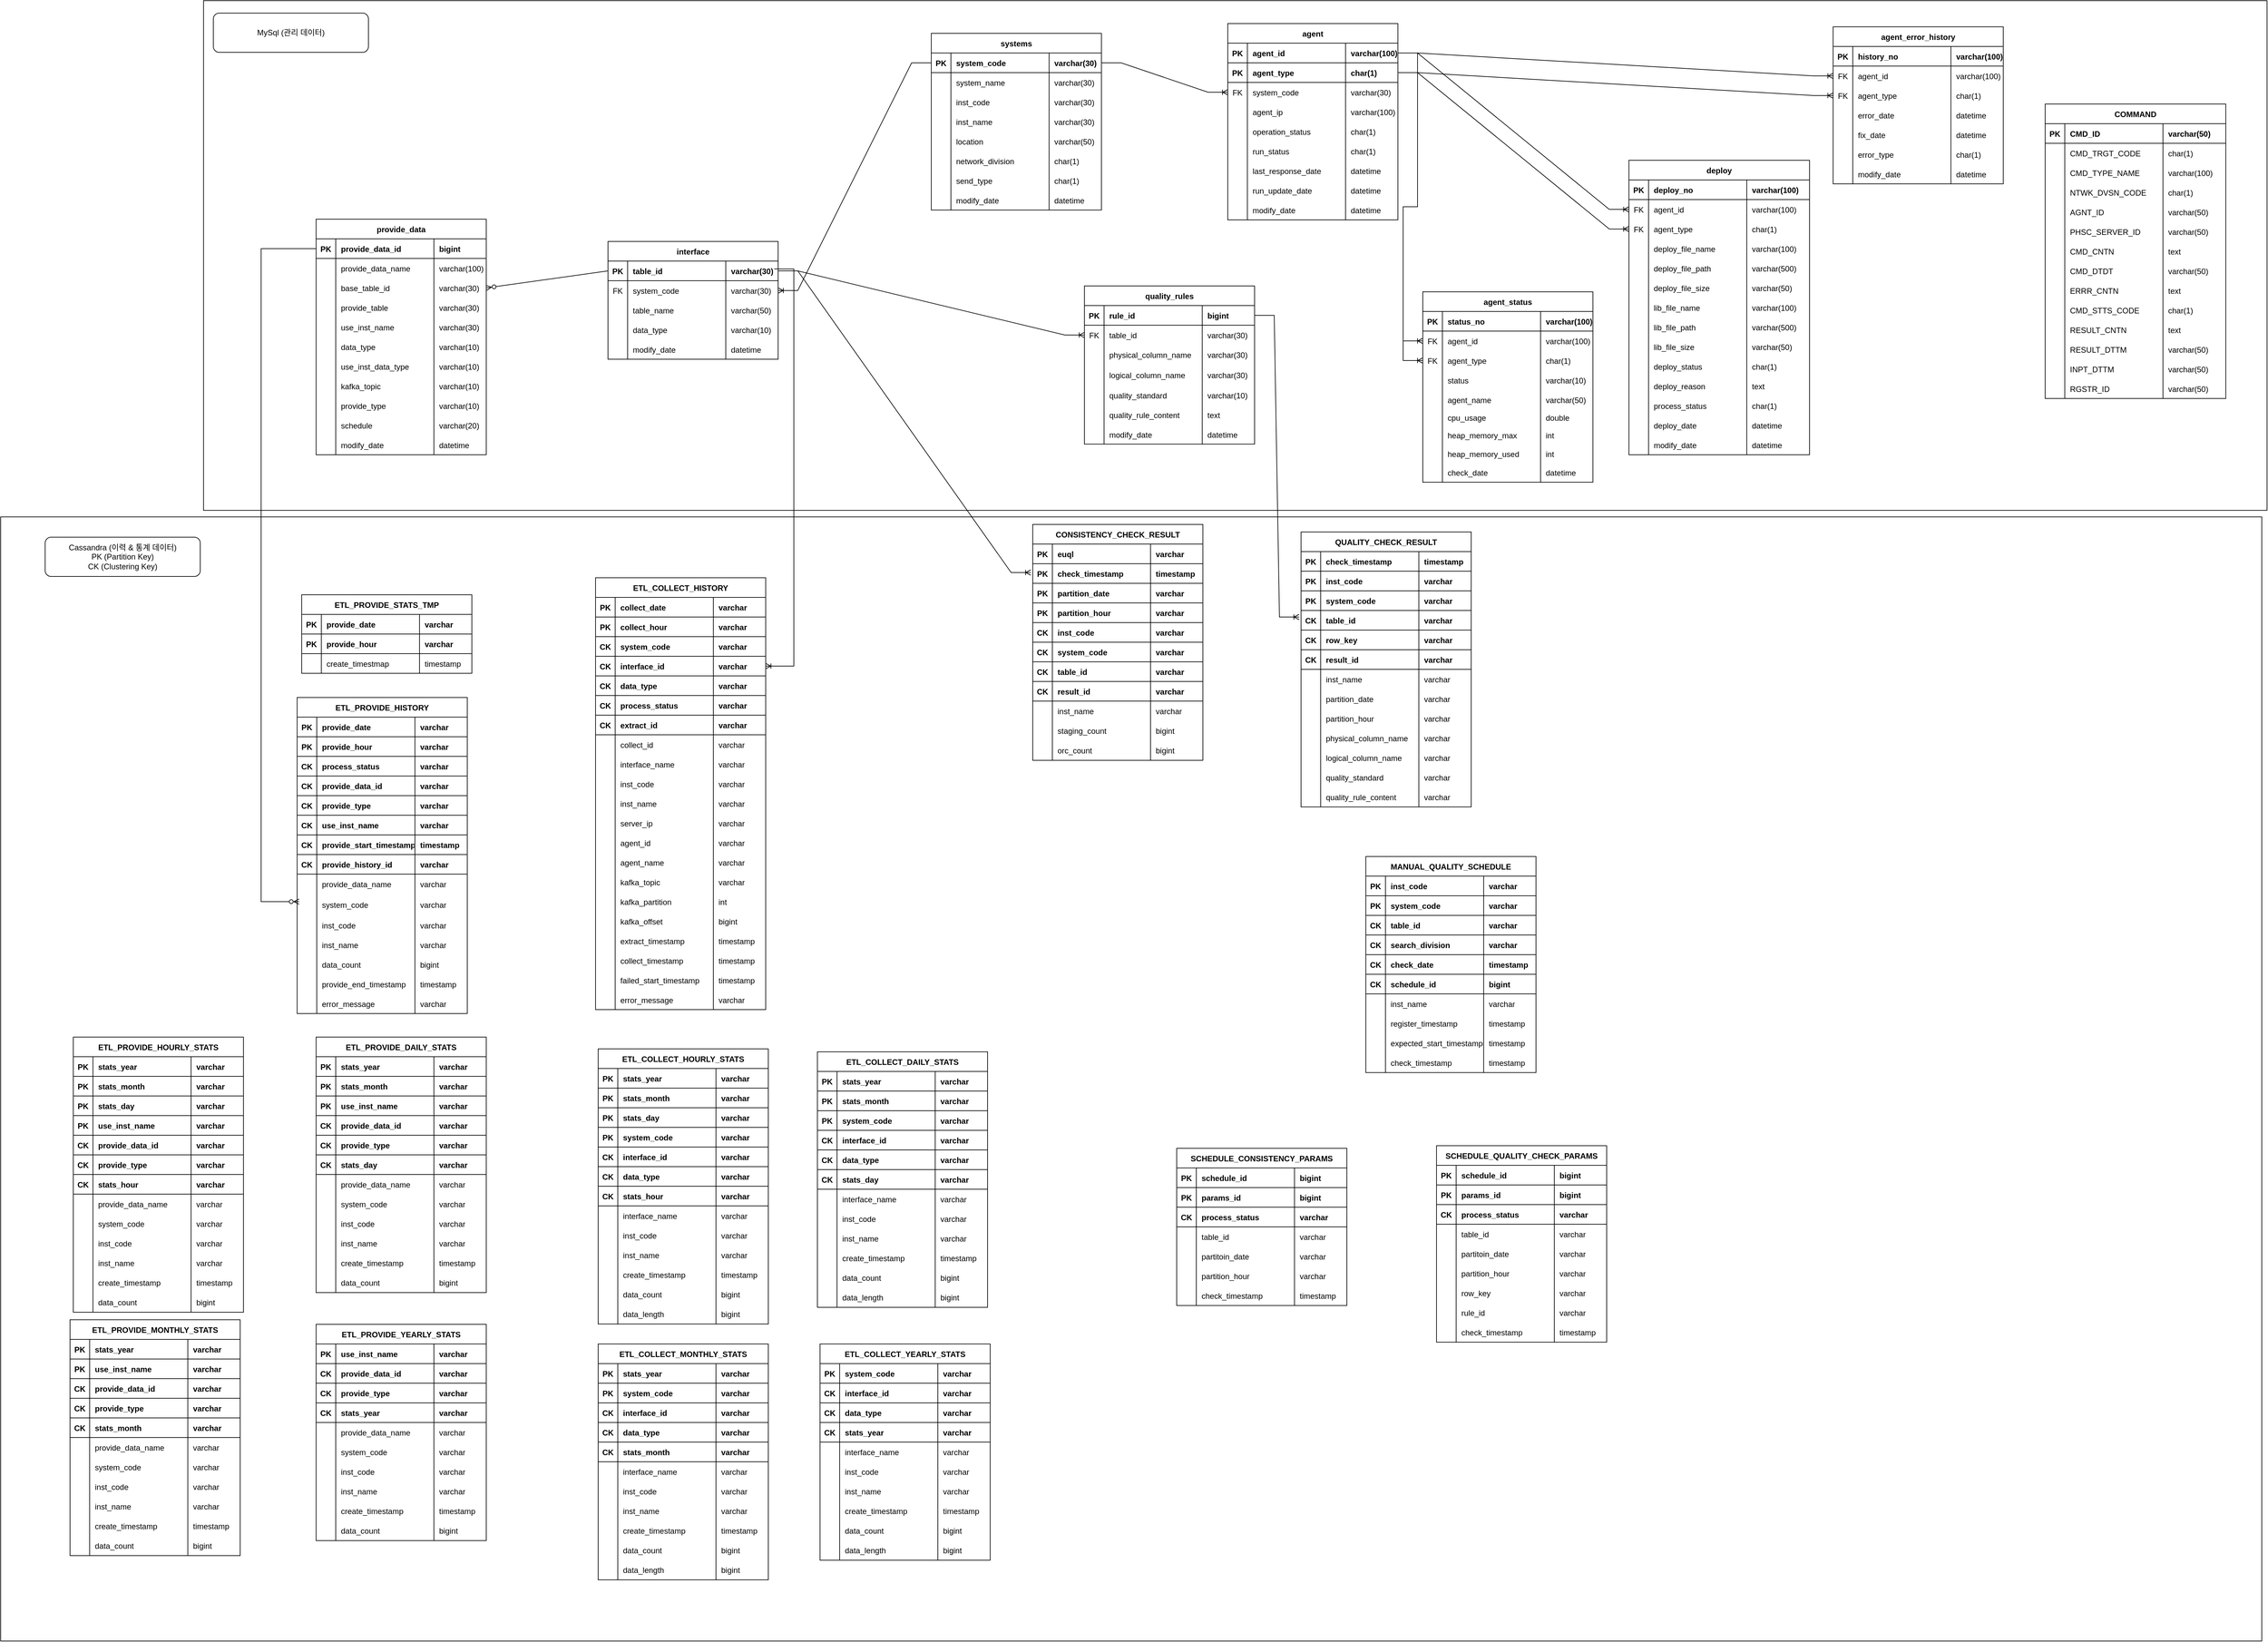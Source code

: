 <mxfile version="21.3.2" type="github">
  <diagram name="페이지-1" id="gCtmorrdQzXtGQJTeL6x">
    <mxGraphModel dx="3731" dy="2504" grid="0" gridSize="10" guides="1" tooltips="1" connect="1" arrows="1" fold="1" page="1" pageScale="1" pageWidth="2336" pageHeight="1654" math="0" shadow="0">
      <root>
        <mxCell id="0" />
        <mxCell id="1" parent="0" />
        <mxCell id="15w2a9gv5tz1il5XWk_F-56" value="" style="rounded=0;whiteSpace=wrap;html=1;" parent="1" vertex="1">
          <mxGeometry x="-216" y="753" width="3455" height="1718" as="geometry" />
        </mxCell>
        <mxCell id="OTMeYzi15PDjD8dbhNmc-2" value="" style="rounded=0;whiteSpace=wrap;html=1;" parent="1" vertex="1">
          <mxGeometry x="94" y="-36" width="3153" height="779" as="geometry" />
        </mxCell>
        <mxCell id="OEFRd_MZx9TeloPBR8H--1" value="interface" style="shape=table;startSize=30;container=1;collapsible=1;childLayout=tableLayout;fixedRows=1;rowLines=0;fontStyle=1;align=center;resizeLast=1;rounded=0;" parent="1" vertex="1">
          <mxGeometry x="712" y="332" width="260" height="180" as="geometry" />
        </mxCell>
        <mxCell id="OEFRd_MZx9TeloPBR8H--2" value="" style="shape=tableRow;horizontal=0;startSize=0;swimlaneHead=0;swimlaneBody=0;fillColor=none;collapsible=0;dropTarget=0;points=[[0,0.5],[1,0.5]];portConstraint=eastwest;top=0;left=0;right=0;bottom=1;rounded=0;" parent="OEFRd_MZx9TeloPBR8H--1" vertex="1">
          <mxGeometry y="30" width="260" height="30" as="geometry" />
        </mxCell>
        <mxCell id="OEFRd_MZx9TeloPBR8H--3" value="PK" style="shape=partialRectangle;connectable=0;fillColor=none;top=0;left=0;bottom=0;right=0;fontStyle=1;overflow=hidden;rounded=0;" parent="OEFRd_MZx9TeloPBR8H--2" vertex="1">
          <mxGeometry width="30" height="30" as="geometry">
            <mxRectangle width="30" height="30" as="alternateBounds" />
          </mxGeometry>
        </mxCell>
        <mxCell id="OEFRd_MZx9TeloPBR8H--4" value="table_id" style="shape=partialRectangle;connectable=0;fillColor=none;top=0;left=0;bottom=0;right=0;align=left;spacingLeft=6;fontStyle=1;overflow=hidden;rounded=0;" parent="OEFRd_MZx9TeloPBR8H--2" vertex="1">
          <mxGeometry x="30" width="150" height="30" as="geometry">
            <mxRectangle width="150" height="30" as="alternateBounds" />
          </mxGeometry>
        </mxCell>
        <mxCell id="OEFRd_MZx9TeloPBR8H--5" value="varchar(30)" style="shape=partialRectangle;connectable=0;fillColor=none;top=0;left=0;bottom=0;right=0;align=left;spacingLeft=6;fontStyle=1;overflow=hidden;rounded=0;" parent="OEFRd_MZx9TeloPBR8H--2" vertex="1">
          <mxGeometry x="180" width="80" height="30" as="geometry">
            <mxRectangle width="80" height="30" as="alternateBounds" />
          </mxGeometry>
        </mxCell>
        <mxCell id="OEFRd_MZx9TeloPBR8H--10" value="" style="shape=tableRow;horizontal=0;startSize=0;swimlaneHead=0;swimlaneBody=0;fillColor=none;collapsible=0;dropTarget=0;points=[[0,0.5],[1,0.5]];portConstraint=eastwest;top=0;left=0;right=0;bottom=0;rounded=0;" parent="OEFRd_MZx9TeloPBR8H--1" vertex="1">
          <mxGeometry y="60" width="260" height="30" as="geometry" />
        </mxCell>
        <mxCell id="OEFRd_MZx9TeloPBR8H--11" value="FK" style="shape=partialRectangle;connectable=0;fillColor=none;top=0;left=0;bottom=0;right=0;editable=1;overflow=hidden;rounded=0;" parent="OEFRd_MZx9TeloPBR8H--10" vertex="1">
          <mxGeometry width="30" height="30" as="geometry">
            <mxRectangle width="30" height="30" as="alternateBounds" />
          </mxGeometry>
        </mxCell>
        <mxCell id="OEFRd_MZx9TeloPBR8H--12" value="system_code" style="shape=partialRectangle;connectable=0;fillColor=none;top=0;left=0;bottom=0;right=0;align=left;spacingLeft=6;overflow=hidden;rounded=0;" parent="OEFRd_MZx9TeloPBR8H--10" vertex="1">
          <mxGeometry x="30" width="150" height="30" as="geometry">
            <mxRectangle width="150" height="30" as="alternateBounds" />
          </mxGeometry>
        </mxCell>
        <mxCell id="OEFRd_MZx9TeloPBR8H--13" value="varchar(30)" style="shape=partialRectangle;connectable=0;fillColor=none;top=0;left=0;bottom=0;right=0;align=left;spacingLeft=6;overflow=hidden;rounded=0;" parent="OEFRd_MZx9TeloPBR8H--10" vertex="1">
          <mxGeometry x="180" width="80" height="30" as="geometry">
            <mxRectangle width="80" height="30" as="alternateBounds" />
          </mxGeometry>
        </mxCell>
        <mxCell id="OEFRd_MZx9TeloPBR8H--14" value="" style="shape=tableRow;horizontal=0;startSize=0;swimlaneHead=0;swimlaneBody=0;fillColor=none;collapsible=0;dropTarget=0;points=[[0,0.5],[1,0.5]];portConstraint=eastwest;top=0;left=0;right=0;bottom=0;rounded=0;" parent="OEFRd_MZx9TeloPBR8H--1" vertex="1">
          <mxGeometry y="90" width="260" height="30" as="geometry" />
        </mxCell>
        <mxCell id="OEFRd_MZx9TeloPBR8H--15" value="" style="shape=partialRectangle;connectable=0;fillColor=none;top=0;left=0;bottom=0;right=0;editable=1;overflow=hidden;rounded=0;" parent="OEFRd_MZx9TeloPBR8H--14" vertex="1">
          <mxGeometry width="30" height="30" as="geometry">
            <mxRectangle width="30" height="30" as="alternateBounds" />
          </mxGeometry>
        </mxCell>
        <mxCell id="OEFRd_MZx9TeloPBR8H--16" value="table_name" style="shape=partialRectangle;connectable=0;fillColor=none;top=0;left=0;bottom=0;right=0;align=left;spacingLeft=6;overflow=hidden;rounded=0;" parent="OEFRd_MZx9TeloPBR8H--14" vertex="1">
          <mxGeometry x="30" width="150" height="30" as="geometry">
            <mxRectangle width="150" height="30" as="alternateBounds" />
          </mxGeometry>
        </mxCell>
        <mxCell id="OEFRd_MZx9TeloPBR8H--17" value="varchar(50)" style="shape=partialRectangle;connectable=0;fillColor=none;top=0;left=0;bottom=0;right=0;align=left;spacingLeft=6;overflow=hidden;rounded=0;" parent="OEFRd_MZx9TeloPBR8H--14" vertex="1">
          <mxGeometry x="180" width="80" height="30" as="geometry">
            <mxRectangle width="80" height="30" as="alternateBounds" />
          </mxGeometry>
        </mxCell>
        <mxCell id="OEFRd_MZx9TeloPBR8H--18" value="" style="shape=tableRow;horizontal=0;startSize=0;swimlaneHead=0;swimlaneBody=0;fillColor=none;collapsible=0;dropTarget=0;points=[[0,0.5],[1,0.5]];portConstraint=eastwest;top=0;left=0;right=0;bottom=0;rounded=0;" parent="OEFRd_MZx9TeloPBR8H--1" vertex="1">
          <mxGeometry y="120" width="260" height="30" as="geometry" />
        </mxCell>
        <mxCell id="OEFRd_MZx9TeloPBR8H--19" value="" style="shape=partialRectangle;connectable=0;fillColor=none;top=0;left=0;bottom=0;right=0;editable=1;overflow=hidden;rounded=0;" parent="OEFRd_MZx9TeloPBR8H--18" vertex="1">
          <mxGeometry width="30" height="30" as="geometry">
            <mxRectangle width="30" height="30" as="alternateBounds" />
          </mxGeometry>
        </mxCell>
        <mxCell id="OEFRd_MZx9TeloPBR8H--20" value="data_type" style="shape=partialRectangle;connectable=0;fillColor=none;top=0;left=0;bottom=0;right=0;align=left;spacingLeft=6;overflow=hidden;rounded=0;" parent="OEFRd_MZx9TeloPBR8H--18" vertex="1">
          <mxGeometry x="30" width="150" height="30" as="geometry">
            <mxRectangle width="150" height="30" as="alternateBounds" />
          </mxGeometry>
        </mxCell>
        <mxCell id="OEFRd_MZx9TeloPBR8H--21" value="varchar(10)" style="shape=partialRectangle;connectable=0;fillColor=none;top=0;left=0;bottom=0;right=0;align=left;spacingLeft=6;overflow=hidden;rounded=0;" parent="OEFRd_MZx9TeloPBR8H--18" vertex="1">
          <mxGeometry x="180" width="80" height="30" as="geometry">
            <mxRectangle width="80" height="30" as="alternateBounds" />
          </mxGeometry>
        </mxCell>
        <mxCell id="1Gq-M5lygtdmoKkYNwHt-1" style="shape=tableRow;horizontal=0;startSize=0;swimlaneHead=0;swimlaneBody=0;fillColor=none;collapsible=0;dropTarget=0;points=[[0,0.5],[1,0.5]];portConstraint=eastwest;top=0;left=0;right=0;bottom=0;rounded=0;" parent="OEFRd_MZx9TeloPBR8H--1" vertex="1">
          <mxGeometry y="150" width="260" height="30" as="geometry" />
        </mxCell>
        <mxCell id="1Gq-M5lygtdmoKkYNwHt-2" style="shape=partialRectangle;connectable=0;fillColor=none;top=0;left=0;bottom=0;right=0;editable=1;overflow=hidden;rounded=0;" parent="1Gq-M5lygtdmoKkYNwHt-1" vertex="1">
          <mxGeometry width="30" height="30" as="geometry">
            <mxRectangle width="30" height="30" as="alternateBounds" />
          </mxGeometry>
        </mxCell>
        <mxCell id="1Gq-M5lygtdmoKkYNwHt-3" value="modify_date" style="shape=partialRectangle;connectable=0;fillColor=none;top=0;left=0;bottom=0;right=0;align=left;spacingLeft=6;overflow=hidden;rounded=0;" parent="1Gq-M5lygtdmoKkYNwHt-1" vertex="1">
          <mxGeometry x="30" width="150" height="30" as="geometry">
            <mxRectangle width="150" height="30" as="alternateBounds" />
          </mxGeometry>
        </mxCell>
        <mxCell id="1Gq-M5lygtdmoKkYNwHt-4" value="datetime" style="shape=partialRectangle;connectable=0;fillColor=none;top=0;left=0;bottom=0;right=0;align=left;spacingLeft=6;overflow=hidden;rounded=0;" parent="1Gq-M5lygtdmoKkYNwHt-1" vertex="1">
          <mxGeometry x="180" width="80" height="30" as="geometry">
            <mxRectangle width="80" height="30" as="alternateBounds" />
          </mxGeometry>
        </mxCell>
        <mxCell id="OEFRd_MZx9TeloPBR8H--63" value="quality_rules" style="shape=table;startSize=30;container=1;collapsible=1;childLayout=tableLayout;fixedRows=1;rowLines=0;fontStyle=1;align=center;resizeLast=1;rounded=0;" parent="1" vertex="1">
          <mxGeometry x="1440" y="400" width="260" height="241.75" as="geometry" />
        </mxCell>
        <mxCell id="OEFRd_MZx9TeloPBR8H--64" value="" style="shape=tableRow;horizontal=0;startSize=0;swimlaneHead=0;swimlaneBody=0;fillColor=none;collapsible=0;dropTarget=0;points=[[0,0.5],[1,0.5]];portConstraint=eastwest;top=0;left=0;right=0;bottom=1;rounded=0;" parent="OEFRd_MZx9TeloPBR8H--63" vertex="1">
          <mxGeometry y="30" width="260" height="30" as="geometry" />
        </mxCell>
        <mxCell id="OEFRd_MZx9TeloPBR8H--65" value="PK" style="shape=partialRectangle;connectable=0;fillColor=none;top=0;left=0;bottom=0;right=0;fontStyle=1;overflow=hidden;rounded=0;" parent="OEFRd_MZx9TeloPBR8H--64" vertex="1">
          <mxGeometry width="30" height="30" as="geometry">
            <mxRectangle width="30" height="30" as="alternateBounds" />
          </mxGeometry>
        </mxCell>
        <mxCell id="OEFRd_MZx9TeloPBR8H--66" value="rule_id" style="shape=partialRectangle;connectable=0;fillColor=none;top=0;left=0;bottom=0;right=0;align=left;spacingLeft=6;fontStyle=1;overflow=hidden;rounded=0;" parent="OEFRd_MZx9TeloPBR8H--64" vertex="1">
          <mxGeometry x="30" width="150" height="30" as="geometry">
            <mxRectangle width="150" height="30" as="alternateBounds" />
          </mxGeometry>
        </mxCell>
        <mxCell id="OEFRd_MZx9TeloPBR8H--67" value="bigint" style="shape=partialRectangle;connectable=0;fillColor=none;top=0;left=0;bottom=0;right=0;align=left;spacingLeft=6;fontStyle=1;overflow=hidden;rounded=0;" parent="OEFRd_MZx9TeloPBR8H--64" vertex="1">
          <mxGeometry x="180" width="80" height="30" as="geometry">
            <mxRectangle width="80" height="30" as="alternateBounds" />
          </mxGeometry>
        </mxCell>
        <mxCell id="OEFRd_MZx9TeloPBR8H--68" value="" style="shape=tableRow;horizontal=0;startSize=0;swimlaneHead=0;swimlaneBody=0;fillColor=none;collapsible=0;dropTarget=0;points=[[0,0.5],[1,0.5]];portConstraint=eastwest;top=0;left=0;right=0;bottom=0;rounded=0;" parent="OEFRd_MZx9TeloPBR8H--63" vertex="1">
          <mxGeometry y="60" width="260" height="30" as="geometry" />
        </mxCell>
        <mxCell id="OEFRd_MZx9TeloPBR8H--69" value="FK" style="shape=partialRectangle;connectable=0;fillColor=none;top=0;left=0;bottom=0;right=0;editable=1;overflow=hidden;rounded=0;" parent="OEFRd_MZx9TeloPBR8H--68" vertex="1">
          <mxGeometry width="30" height="30" as="geometry">
            <mxRectangle width="30" height="30" as="alternateBounds" />
          </mxGeometry>
        </mxCell>
        <mxCell id="OEFRd_MZx9TeloPBR8H--70" value="table_id" style="shape=partialRectangle;connectable=0;fillColor=none;top=0;left=0;bottom=0;right=0;align=left;spacingLeft=6;overflow=hidden;rounded=0;" parent="OEFRd_MZx9TeloPBR8H--68" vertex="1">
          <mxGeometry x="30" width="150" height="30" as="geometry">
            <mxRectangle width="150" height="30" as="alternateBounds" />
          </mxGeometry>
        </mxCell>
        <mxCell id="OEFRd_MZx9TeloPBR8H--71" value="varchar(30)" style="shape=partialRectangle;connectable=0;fillColor=none;top=0;left=0;bottom=0;right=0;align=left;spacingLeft=6;overflow=hidden;rounded=0;" parent="OEFRd_MZx9TeloPBR8H--68" vertex="1">
          <mxGeometry x="180" width="80" height="30" as="geometry">
            <mxRectangle width="80" height="30" as="alternateBounds" />
          </mxGeometry>
        </mxCell>
        <mxCell id="OEFRd_MZx9TeloPBR8H--72" value="" style="shape=tableRow;horizontal=0;startSize=0;swimlaneHead=0;swimlaneBody=0;fillColor=none;collapsible=0;dropTarget=0;points=[[0,0.5],[1,0.5]];portConstraint=eastwest;top=0;left=0;right=0;bottom=0;rounded=0;" parent="OEFRd_MZx9TeloPBR8H--63" vertex="1">
          <mxGeometry y="90" width="260" height="30" as="geometry" />
        </mxCell>
        <mxCell id="OEFRd_MZx9TeloPBR8H--73" value="" style="shape=partialRectangle;connectable=0;fillColor=none;top=0;left=0;bottom=0;right=0;editable=1;overflow=hidden;rounded=0;" parent="OEFRd_MZx9TeloPBR8H--72" vertex="1">
          <mxGeometry width="30" height="30" as="geometry">
            <mxRectangle width="30" height="30" as="alternateBounds" />
          </mxGeometry>
        </mxCell>
        <mxCell id="OEFRd_MZx9TeloPBR8H--74" value="physical_column_name" style="shape=partialRectangle;connectable=0;fillColor=none;top=0;left=0;bottom=0;right=0;align=left;spacingLeft=6;overflow=hidden;rounded=0;" parent="OEFRd_MZx9TeloPBR8H--72" vertex="1">
          <mxGeometry x="30" width="150" height="30" as="geometry">
            <mxRectangle width="150" height="30" as="alternateBounds" />
          </mxGeometry>
        </mxCell>
        <mxCell id="OEFRd_MZx9TeloPBR8H--75" value="varchar(30)" style="shape=partialRectangle;connectable=0;fillColor=none;top=0;left=0;bottom=0;right=0;align=left;spacingLeft=6;overflow=hidden;rounded=0;" parent="OEFRd_MZx9TeloPBR8H--72" vertex="1">
          <mxGeometry x="180" width="80" height="30" as="geometry">
            <mxRectangle width="80" height="30" as="alternateBounds" />
          </mxGeometry>
        </mxCell>
        <mxCell id="OEFRd_MZx9TeloPBR8H--76" value="" style="shape=tableRow;horizontal=0;startSize=0;swimlaneHead=0;swimlaneBody=0;fillColor=none;collapsible=0;dropTarget=0;points=[[0,0.5],[1,0.5]];portConstraint=eastwest;top=0;left=0;right=0;bottom=0;rounded=0;" parent="OEFRd_MZx9TeloPBR8H--63" vertex="1">
          <mxGeometry y="120" width="260" height="32" as="geometry" />
        </mxCell>
        <mxCell id="OEFRd_MZx9TeloPBR8H--77" value="" style="shape=partialRectangle;connectable=0;fillColor=none;top=0;left=0;bottom=0;right=0;editable=1;overflow=hidden;rounded=0;" parent="OEFRd_MZx9TeloPBR8H--76" vertex="1">
          <mxGeometry width="30" height="32" as="geometry">
            <mxRectangle width="30" height="32" as="alternateBounds" />
          </mxGeometry>
        </mxCell>
        <mxCell id="OEFRd_MZx9TeloPBR8H--78" value="logical_column_name" style="shape=partialRectangle;connectable=0;fillColor=none;top=0;left=0;bottom=0;right=0;align=left;spacingLeft=6;overflow=hidden;rounded=0;" parent="OEFRd_MZx9TeloPBR8H--76" vertex="1">
          <mxGeometry x="30" width="150" height="32" as="geometry">
            <mxRectangle width="150" height="32" as="alternateBounds" />
          </mxGeometry>
        </mxCell>
        <mxCell id="OEFRd_MZx9TeloPBR8H--79" value="varchar(30)" style="shape=partialRectangle;connectable=0;fillColor=none;top=0;left=0;bottom=0;right=0;align=left;spacingLeft=6;overflow=hidden;rounded=0;" parent="OEFRd_MZx9TeloPBR8H--76" vertex="1">
          <mxGeometry x="180" width="80" height="32" as="geometry">
            <mxRectangle width="80" height="32" as="alternateBounds" />
          </mxGeometry>
        </mxCell>
        <mxCell id="OEFRd_MZx9TeloPBR8H--84" value="" style="shape=tableRow;horizontal=0;startSize=0;swimlaneHead=0;swimlaneBody=0;fillColor=none;collapsible=0;dropTarget=0;points=[[0,0.5],[1,0.5]];portConstraint=eastwest;top=0;left=0;right=0;bottom=0;rounded=0;" parent="OEFRd_MZx9TeloPBR8H--63" vertex="1">
          <mxGeometry y="152" width="260" height="30" as="geometry" />
        </mxCell>
        <mxCell id="OEFRd_MZx9TeloPBR8H--85" value="" style="shape=partialRectangle;connectable=0;fillColor=none;top=0;left=0;bottom=0;right=0;editable=1;overflow=hidden;rounded=0;" parent="OEFRd_MZx9TeloPBR8H--84" vertex="1">
          <mxGeometry width="30" height="30" as="geometry">
            <mxRectangle width="30" height="30" as="alternateBounds" />
          </mxGeometry>
        </mxCell>
        <mxCell id="OEFRd_MZx9TeloPBR8H--86" value="quality_standard" style="shape=partialRectangle;connectable=0;fillColor=none;top=0;left=0;bottom=0;right=0;align=left;spacingLeft=6;overflow=hidden;rounded=0;" parent="OEFRd_MZx9TeloPBR8H--84" vertex="1">
          <mxGeometry x="30" width="150" height="30" as="geometry">
            <mxRectangle width="150" height="30" as="alternateBounds" />
          </mxGeometry>
        </mxCell>
        <mxCell id="OEFRd_MZx9TeloPBR8H--87" value="varchar(10)" style="shape=partialRectangle;connectable=0;fillColor=none;top=0;left=0;bottom=0;right=0;align=left;spacingLeft=6;overflow=hidden;rounded=0;" parent="OEFRd_MZx9TeloPBR8H--84" vertex="1">
          <mxGeometry x="180" width="80" height="30" as="geometry">
            <mxRectangle width="80" height="30" as="alternateBounds" />
          </mxGeometry>
        </mxCell>
        <mxCell id="OEFRd_MZx9TeloPBR8H--88" value="" style="shape=tableRow;horizontal=0;startSize=0;swimlaneHead=0;swimlaneBody=0;fillColor=none;collapsible=0;dropTarget=0;points=[[0,0.5],[1,0.5]];portConstraint=eastwest;top=0;left=0;right=0;bottom=0;rounded=0;" parent="OEFRd_MZx9TeloPBR8H--63" vertex="1">
          <mxGeometry y="182" width="260" height="30" as="geometry" />
        </mxCell>
        <mxCell id="OEFRd_MZx9TeloPBR8H--89" value="" style="shape=partialRectangle;connectable=0;fillColor=none;top=0;left=0;bottom=0;right=0;editable=1;overflow=hidden;rounded=0;" parent="OEFRd_MZx9TeloPBR8H--88" vertex="1">
          <mxGeometry width="30" height="30" as="geometry">
            <mxRectangle width="30" height="30" as="alternateBounds" />
          </mxGeometry>
        </mxCell>
        <mxCell id="OEFRd_MZx9TeloPBR8H--90" value="quality_rule_content" style="shape=partialRectangle;connectable=0;fillColor=none;top=0;left=0;bottom=0;right=0;align=left;spacingLeft=6;overflow=hidden;rounded=0;" parent="OEFRd_MZx9TeloPBR8H--88" vertex="1">
          <mxGeometry x="30" width="150" height="30" as="geometry">
            <mxRectangle width="150" height="30" as="alternateBounds" />
          </mxGeometry>
        </mxCell>
        <mxCell id="OEFRd_MZx9TeloPBR8H--91" value="text" style="shape=partialRectangle;connectable=0;fillColor=none;top=0;left=0;bottom=0;right=0;align=left;spacingLeft=6;overflow=hidden;rounded=0;" parent="OEFRd_MZx9TeloPBR8H--88" vertex="1">
          <mxGeometry x="180" width="80" height="30" as="geometry">
            <mxRectangle width="80" height="30" as="alternateBounds" />
          </mxGeometry>
        </mxCell>
        <mxCell id="1Gq-M5lygtdmoKkYNwHt-13" style="shape=tableRow;horizontal=0;startSize=0;swimlaneHead=0;swimlaneBody=0;fillColor=none;collapsible=0;dropTarget=0;points=[[0,0.5],[1,0.5]];portConstraint=eastwest;top=0;left=0;right=0;bottom=0;rounded=0;" parent="OEFRd_MZx9TeloPBR8H--63" vertex="1">
          <mxGeometry y="212" width="260" height="30" as="geometry" />
        </mxCell>
        <mxCell id="1Gq-M5lygtdmoKkYNwHt-14" style="shape=partialRectangle;connectable=0;fillColor=none;top=0;left=0;bottom=0;right=0;editable=1;overflow=hidden;rounded=0;" parent="1Gq-M5lygtdmoKkYNwHt-13" vertex="1">
          <mxGeometry width="30" height="30" as="geometry">
            <mxRectangle width="30" height="30" as="alternateBounds" />
          </mxGeometry>
        </mxCell>
        <mxCell id="1Gq-M5lygtdmoKkYNwHt-15" value="modify_date" style="shape=partialRectangle;connectable=0;fillColor=none;top=0;left=0;bottom=0;right=0;align=left;spacingLeft=6;overflow=hidden;rounded=0;" parent="1Gq-M5lygtdmoKkYNwHt-13" vertex="1">
          <mxGeometry x="30" width="150" height="30" as="geometry">
            <mxRectangle width="150" height="30" as="alternateBounds" />
          </mxGeometry>
        </mxCell>
        <mxCell id="1Gq-M5lygtdmoKkYNwHt-16" value="datetime" style="shape=partialRectangle;connectable=0;fillColor=none;top=0;left=0;bottom=0;right=0;align=left;spacingLeft=6;overflow=hidden;rounded=0;" parent="1Gq-M5lygtdmoKkYNwHt-13" vertex="1">
          <mxGeometry x="180" width="80" height="30" as="geometry">
            <mxRectangle width="80" height="30" as="alternateBounds" />
          </mxGeometry>
        </mxCell>
        <mxCell id="OEFRd_MZx9TeloPBR8H--225" value="provide_data" style="shape=table;startSize=30;container=1;collapsible=1;childLayout=tableLayout;fixedRows=1;rowLines=0;fontStyle=1;align=center;resizeLast=1;rounded=0;" parent="1" vertex="1">
          <mxGeometry x="266" y="298" width="260" height="360" as="geometry" />
        </mxCell>
        <mxCell id="OEFRd_MZx9TeloPBR8H--226" value="" style="shape=tableRow;horizontal=0;startSize=0;swimlaneHead=0;swimlaneBody=0;fillColor=none;collapsible=0;dropTarget=0;points=[[0,0.5],[1,0.5]];portConstraint=eastwest;top=0;left=0;right=0;bottom=1;rounded=0;" parent="OEFRd_MZx9TeloPBR8H--225" vertex="1">
          <mxGeometry y="30" width="260" height="30" as="geometry" />
        </mxCell>
        <mxCell id="OEFRd_MZx9TeloPBR8H--227" value="PK" style="shape=partialRectangle;connectable=0;fillColor=none;top=0;left=0;bottom=0;right=0;fontStyle=1;overflow=hidden;rounded=0;" parent="OEFRd_MZx9TeloPBR8H--226" vertex="1">
          <mxGeometry width="30" height="30" as="geometry">
            <mxRectangle width="30" height="30" as="alternateBounds" />
          </mxGeometry>
        </mxCell>
        <mxCell id="OEFRd_MZx9TeloPBR8H--228" value="provide_data_id" style="shape=partialRectangle;connectable=0;fillColor=none;top=0;left=0;bottom=0;right=0;align=left;spacingLeft=6;fontStyle=1;overflow=hidden;rounded=0;" parent="OEFRd_MZx9TeloPBR8H--226" vertex="1">
          <mxGeometry x="30" width="150" height="30" as="geometry">
            <mxRectangle width="150" height="30" as="alternateBounds" />
          </mxGeometry>
        </mxCell>
        <mxCell id="OEFRd_MZx9TeloPBR8H--229" value="bigint" style="shape=partialRectangle;connectable=0;fillColor=none;top=0;left=0;bottom=0;right=0;align=left;spacingLeft=6;fontStyle=1;overflow=hidden;rounded=0;" parent="OEFRd_MZx9TeloPBR8H--226" vertex="1">
          <mxGeometry x="180" width="80" height="30" as="geometry">
            <mxRectangle width="80" height="30" as="alternateBounds" />
          </mxGeometry>
        </mxCell>
        <mxCell id="OEFRd_MZx9TeloPBR8H--230" value="" style="shape=tableRow;horizontal=0;startSize=0;swimlaneHead=0;swimlaneBody=0;fillColor=none;collapsible=0;dropTarget=0;points=[[0,0.5],[1,0.5]];portConstraint=eastwest;top=0;left=0;right=0;bottom=0;rounded=0;" parent="OEFRd_MZx9TeloPBR8H--225" vertex="1">
          <mxGeometry y="60" width="260" height="30" as="geometry" />
        </mxCell>
        <mxCell id="OEFRd_MZx9TeloPBR8H--231" value="" style="shape=partialRectangle;connectable=0;fillColor=none;top=0;left=0;bottom=0;right=0;editable=1;overflow=hidden;rounded=0;" parent="OEFRd_MZx9TeloPBR8H--230" vertex="1">
          <mxGeometry width="30" height="30" as="geometry">
            <mxRectangle width="30" height="30" as="alternateBounds" />
          </mxGeometry>
        </mxCell>
        <mxCell id="OEFRd_MZx9TeloPBR8H--232" value="provide_data_name" style="shape=partialRectangle;connectable=0;fillColor=none;top=0;left=0;bottom=0;right=0;align=left;spacingLeft=6;overflow=hidden;rounded=0;" parent="OEFRd_MZx9TeloPBR8H--230" vertex="1">
          <mxGeometry x="30" width="150" height="30" as="geometry">
            <mxRectangle width="150" height="30" as="alternateBounds" />
          </mxGeometry>
        </mxCell>
        <mxCell id="OEFRd_MZx9TeloPBR8H--233" value="varchar(100)" style="shape=partialRectangle;connectable=0;fillColor=none;top=0;left=0;bottom=0;right=0;align=left;spacingLeft=6;overflow=hidden;rounded=0;" parent="OEFRd_MZx9TeloPBR8H--230" vertex="1">
          <mxGeometry x="180" width="80" height="30" as="geometry">
            <mxRectangle width="80" height="30" as="alternateBounds" />
          </mxGeometry>
        </mxCell>
        <mxCell id="TyFFgRsiX1NdwuX5VSgF-42" style="shape=tableRow;horizontal=0;startSize=0;swimlaneHead=0;swimlaneBody=0;fillColor=none;collapsible=0;dropTarget=0;points=[[0,0.5],[1,0.5]];portConstraint=eastwest;top=0;left=0;right=0;bottom=0;rounded=0;" parent="OEFRd_MZx9TeloPBR8H--225" vertex="1">
          <mxGeometry y="90" width="260" height="30" as="geometry" />
        </mxCell>
        <mxCell id="TyFFgRsiX1NdwuX5VSgF-43" style="shape=partialRectangle;connectable=0;fillColor=none;top=0;left=0;bottom=0;right=0;editable=1;overflow=hidden;rounded=0;" parent="TyFFgRsiX1NdwuX5VSgF-42" vertex="1">
          <mxGeometry width="30" height="30" as="geometry">
            <mxRectangle width="30" height="30" as="alternateBounds" />
          </mxGeometry>
        </mxCell>
        <mxCell id="TyFFgRsiX1NdwuX5VSgF-44" value="base_table_id" style="shape=partialRectangle;connectable=0;fillColor=none;top=0;left=0;bottom=0;right=0;align=left;spacingLeft=6;overflow=hidden;rounded=0;" parent="TyFFgRsiX1NdwuX5VSgF-42" vertex="1">
          <mxGeometry x="30" width="150" height="30" as="geometry">
            <mxRectangle width="150" height="30" as="alternateBounds" />
          </mxGeometry>
        </mxCell>
        <mxCell id="TyFFgRsiX1NdwuX5VSgF-45" value="varchar(30)" style="shape=partialRectangle;connectable=0;fillColor=none;top=0;left=0;bottom=0;right=0;align=left;spacingLeft=6;overflow=hidden;rounded=0;" parent="TyFFgRsiX1NdwuX5VSgF-42" vertex="1">
          <mxGeometry x="180" width="80" height="30" as="geometry">
            <mxRectangle width="80" height="30" as="alternateBounds" />
          </mxGeometry>
        </mxCell>
        <mxCell id="TyFFgRsiX1NdwuX5VSgF-48" style="shape=tableRow;horizontal=0;startSize=0;swimlaneHead=0;swimlaneBody=0;fillColor=none;collapsible=0;dropTarget=0;points=[[0,0.5],[1,0.5]];portConstraint=eastwest;top=0;left=0;right=0;bottom=0;rounded=0;" parent="OEFRd_MZx9TeloPBR8H--225" vertex="1">
          <mxGeometry y="120" width="260" height="30" as="geometry" />
        </mxCell>
        <mxCell id="TyFFgRsiX1NdwuX5VSgF-49" style="shape=partialRectangle;connectable=0;fillColor=none;top=0;left=0;bottom=0;right=0;editable=1;overflow=hidden;rounded=0;" parent="TyFFgRsiX1NdwuX5VSgF-48" vertex="1">
          <mxGeometry width="30" height="30" as="geometry">
            <mxRectangle width="30" height="30" as="alternateBounds" />
          </mxGeometry>
        </mxCell>
        <mxCell id="TyFFgRsiX1NdwuX5VSgF-50" value="provide_table" style="shape=partialRectangle;connectable=0;fillColor=none;top=0;left=0;bottom=0;right=0;align=left;spacingLeft=6;overflow=hidden;rounded=0;" parent="TyFFgRsiX1NdwuX5VSgF-48" vertex="1">
          <mxGeometry x="30" width="150" height="30" as="geometry">
            <mxRectangle width="150" height="30" as="alternateBounds" />
          </mxGeometry>
        </mxCell>
        <mxCell id="TyFFgRsiX1NdwuX5VSgF-51" value="varchar(30)" style="shape=partialRectangle;connectable=0;fillColor=none;top=0;left=0;bottom=0;right=0;align=left;spacingLeft=6;overflow=hidden;rounded=0;" parent="TyFFgRsiX1NdwuX5VSgF-48" vertex="1">
          <mxGeometry x="180" width="80" height="30" as="geometry">
            <mxRectangle width="80" height="30" as="alternateBounds" />
          </mxGeometry>
        </mxCell>
        <mxCell id="OEFRd_MZx9TeloPBR8H--234" value="" style="shape=tableRow;horizontal=0;startSize=0;swimlaneHead=0;swimlaneBody=0;fillColor=none;collapsible=0;dropTarget=0;points=[[0,0.5],[1,0.5]];portConstraint=eastwest;top=0;left=0;right=0;bottom=0;rounded=0;" parent="OEFRd_MZx9TeloPBR8H--225" vertex="1">
          <mxGeometry y="150" width="260" height="30" as="geometry" />
        </mxCell>
        <mxCell id="OEFRd_MZx9TeloPBR8H--235" value="" style="shape=partialRectangle;connectable=0;fillColor=none;top=0;left=0;bottom=0;right=0;editable=1;overflow=hidden;rounded=0;" parent="OEFRd_MZx9TeloPBR8H--234" vertex="1">
          <mxGeometry width="30" height="30" as="geometry">
            <mxRectangle width="30" height="30" as="alternateBounds" />
          </mxGeometry>
        </mxCell>
        <mxCell id="OEFRd_MZx9TeloPBR8H--236" value="use_inst_name" style="shape=partialRectangle;connectable=0;fillColor=none;top=0;left=0;bottom=0;right=0;align=left;spacingLeft=6;overflow=hidden;rounded=0;" parent="OEFRd_MZx9TeloPBR8H--234" vertex="1">
          <mxGeometry x="30" width="150" height="30" as="geometry">
            <mxRectangle width="150" height="30" as="alternateBounds" />
          </mxGeometry>
        </mxCell>
        <mxCell id="OEFRd_MZx9TeloPBR8H--237" value="varchar(30)" style="shape=partialRectangle;connectable=0;fillColor=none;top=0;left=0;bottom=0;right=0;align=left;spacingLeft=6;overflow=hidden;rounded=0;" parent="OEFRd_MZx9TeloPBR8H--234" vertex="1">
          <mxGeometry x="180" width="80" height="30" as="geometry">
            <mxRectangle width="80" height="30" as="alternateBounds" />
          </mxGeometry>
        </mxCell>
        <mxCell id="OEFRd_MZx9TeloPBR8H--238" value="" style="shape=tableRow;horizontal=0;startSize=0;swimlaneHead=0;swimlaneBody=0;fillColor=none;collapsible=0;dropTarget=0;points=[[0,0.5],[1,0.5]];portConstraint=eastwest;top=0;left=0;right=0;bottom=0;rounded=0;" parent="OEFRd_MZx9TeloPBR8H--225" vertex="1">
          <mxGeometry y="180" width="260" height="30" as="geometry" />
        </mxCell>
        <mxCell id="OEFRd_MZx9TeloPBR8H--239" value="" style="shape=partialRectangle;connectable=0;fillColor=none;top=0;left=0;bottom=0;right=0;editable=1;overflow=hidden;rounded=0;" parent="OEFRd_MZx9TeloPBR8H--238" vertex="1">
          <mxGeometry width="30" height="30" as="geometry">
            <mxRectangle width="30" height="30" as="alternateBounds" />
          </mxGeometry>
        </mxCell>
        <mxCell id="OEFRd_MZx9TeloPBR8H--240" value="data_type" style="shape=partialRectangle;connectable=0;fillColor=none;top=0;left=0;bottom=0;right=0;align=left;spacingLeft=6;overflow=hidden;rounded=0;" parent="OEFRd_MZx9TeloPBR8H--238" vertex="1">
          <mxGeometry x="30" width="150" height="30" as="geometry">
            <mxRectangle width="150" height="30" as="alternateBounds" />
          </mxGeometry>
        </mxCell>
        <mxCell id="OEFRd_MZx9TeloPBR8H--241" value="varchar(10)" style="shape=partialRectangle;connectable=0;fillColor=none;top=0;left=0;bottom=0;right=0;align=left;spacingLeft=6;overflow=hidden;rounded=0;" parent="OEFRd_MZx9TeloPBR8H--238" vertex="1">
          <mxGeometry x="180" width="80" height="30" as="geometry">
            <mxRectangle width="80" height="30" as="alternateBounds" />
          </mxGeometry>
        </mxCell>
        <mxCell id="z3ySCla6ylpojGmDfTrN-1" style="shape=tableRow;horizontal=0;startSize=0;swimlaneHead=0;swimlaneBody=0;fillColor=none;collapsible=0;dropTarget=0;points=[[0,0.5],[1,0.5]];portConstraint=eastwest;top=0;left=0;right=0;bottom=0;rounded=0;" parent="OEFRd_MZx9TeloPBR8H--225" vertex="1">
          <mxGeometry y="210" width="260" height="30" as="geometry" />
        </mxCell>
        <mxCell id="z3ySCla6ylpojGmDfTrN-2" style="shape=partialRectangle;connectable=0;fillColor=none;top=0;left=0;bottom=0;right=0;editable=1;overflow=hidden;rounded=0;" parent="z3ySCla6ylpojGmDfTrN-1" vertex="1">
          <mxGeometry width="30" height="30" as="geometry">
            <mxRectangle width="30" height="30" as="alternateBounds" />
          </mxGeometry>
        </mxCell>
        <mxCell id="z3ySCla6ylpojGmDfTrN-3" value="use_inst_data_type" style="shape=partialRectangle;connectable=0;fillColor=none;top=0;left=0;bottom=0;right=0;align=left;spacingLeft=6;overflow=hidden;rounded=0;" parent="z3ySCla6ylpojGmDfTrN-1" vertex="1">
          <mxGeometry x="30" width="150" height="30" as="geometry">
            <mxRectangle width="150" height="30" as="alternateBounds" />
          </mxGeometry>
        </mxCell>
        <mxCell id="z3ySCla6ylpojGmDfTrN-4" value="varchar(10)" style="shape=partialRectangle;connectable=0;fillColor=none;top=0;left=0;bottom=0;right=0;align=left;spacingLeft=6;overflow=hidden;rounded=0;" parent="z3ySCla6ylpojGmDfTrN-1" vertex="1">
          <mxGeometry x="180" width="80" height="30" as="geometry">
            <mxRectangle width="80" height="30" as="alternateBounds" />
          </mxGeometry>
        </mxCell>
        <mxCell id="OEFRd_MZx9TeloPBR8H--242" value="" style="shape=tableRow;horizontal=0;startSize=0;swimlaneHead=0;swimlaneBody=0;fillColor=none;collapsible=0;dropTarget=0;points=[[0,0.5],[1,0.5]];portConstraint=eastwest;top=0;left=0;right=0;bottom=0;rounded=0;" parent="OEFRd_MZx9TeloPBR8H--225" vertex="1">
          <mxGeometry y="240" width="260" height="30" as="geometry" />
        </mxCell>
        <mxCell id="OEFRd_MZx9TeloPBR8H--243" value="" style="shape=partialRectangle;connectable=0;fillColor=none;top=0;left=0;bottom=0;right=0;editable=1;overflow=hidden;rounded=0;" parent="OEFRd_MZx9TeloPBR8H--242" vertex="1">
          <mxGeometry width="30" height="30" as="geometry">
            <mxRectangle width="30" height="30" as="alternateBounds" />
          </mxGeometry>
        </mxCell>
        <mxCell id="OEFRd_MZx9TeloPBR8H--244" value="kafka_topic" style="shape=partialRectangle;connectable=0;fillColor=none;top=0;left=0;bottom=0;right=0;align=left;spacingLeft=6;overflow=hidden;rounded=0;" parent="OEFRd_MZx9TeloPBR8H--242" vertex="1">
          <mxGeometry x="30" width="150" height="30" as="geometry">
            <mxRectangle width="150" height="30" as="alternateBounds" />
          </mxGeometry>
        </mxCell>
        <mxCell id="OEFRd_MZx9TeloPBR8H--245" value="varchar(10)" style="shape=partialRectangle;connectable=0;fillColor=none;top=0;left=0;bottom=0;right=0;align=left;spacingLeft=6;overflow=hidden;rounded=0;" parent="OEFRd_MZx9TeloPBR8H--242" vertex="1">
          <mxGeometry x="180" width="80" height="30" as="geometry">
            <mxRectangle width="80" height="30" as="alternateBounds" />
          </mxGeometry>
        </mxCell>
        <mxCell id="OEFRd_MZx9TeloPBR8H--246" value="" style="shape=tableRow;horizontal=0;startSize=0;swimlaneHead=0;swimlaneBody=0;fillColor=none;collapsible=0;dropTarget=0;points=[[0,0.5],[1,0.5]];portConstraint=eastwest;top=0;left=0;right=0;bottom=0;rounded=0;" parent="OEFRd_MZx9TeloPBR8H--225" vertex="1">
          <mxGeometry y="270" width="260" height="30" as="geometry" />
        </mxCell>
        <mxCell id="OEFRd_MZx9TeloPBR8H--247" value="" style="shape=partialRectangle;connectable=0;fillColor=none;top=0;left=0;bottom=0;right=0;editable=1;overflow=hidden;rounded=0;" parent="OEFRd_MZx9TeloPBR8H--246" vertex="1">
          <mxGeometry width="30" height="30" as="geometry">
            <mxRectangle width="30" height="30" as="alternateBounds" />
          </mxGeometry>
        </mxCell>
        <mxCell id="OEFRd_MZx9TeloPBR8H--248" value="provide_type" style="shape=partialRectangle;connectable=0;fillColor=none;top=0;left=0;bottom=0;right=0;align=left;spacingLeft=6;overflow=hidden;rounded=0;" parent="OEFRd_MZx9TeloPBR8H--246" vertex="1">
          <mxGeometry x="30" width="150" height="30" as="geometry">
            <mxRectangle width="150" height="30" as="alternateBounds" />
          </mxGeometry>
        </mxCell>
        <mxCell id="OEFRd_MZx9TeloPBR8H--249" value="varchar(10)" style="shape=partialRectangle;connectable=0;fillColor=none;top=0;left=0;bottom=0;right=0;align=left;spacingLeft=6;overflow=hidden;rounded=0;" parent="OEFRd_MZx9TeloPBR8H--246" vertex="1">
          <mxGeometry x="180" width="80" height="30" as="geometry">
            <mxRectangle width="80" height="30" as="alternateBounds" />
          </mxGeometry>
        </mxCell>
        <mxCell id="OEFRd_MZx9TeloPBR8H--250" value="" style="shape=tableRow;horizontal=0;startSize=0;swimlaneHead=0;swimlaneBody=0;fillColor=none;collapsible=0;dropTarget=0;points=[[0,0.5],[1,0.5]];portConstraint=eastwest;top=0;left=0;right=0;bottom=0;rounded=0;" parent="OEFRd_MZx9TeloPBR8H--225" vertex="1">
          <mxGeometry y="300" width="260" height="30" as="geometry" />
        </mxCell>
        <mxCell id="OEFRd_MZx9TeloPBR8H--251" value="" style="shape=partialRectangle;connectable=0;fillColor=none;top=0;left=0;bottom=0;right=0;editable=1;overflow=hidden;rounded=0;" parent="OEFRd_MZx9TeloPBR8H--250" vertex="1">
          <mxGeometry width="30" height="30" as="geometry">
            <mxRectangle width="30" height="30" as="alternateBounds" />
          </mxGeometry>
        </mxCell>
        <mxCell id="OEFRd_MZx9TeloPBR8H--252" value="schedule" style="shape=partialRectangle;connectable=0;fillColor=none;top=0;left=0;bottom=0;right=0;align=left;spacingLeft=6;overflow=hidden;rounded=0;" parent="OEFRd_MZx9TeloPBR8H--250" vertex="1">
          <mxGeometry x="30" width="150" height="30" as="geometry">
            <mxRectangle width="150" height="30" as="alternateBounds" />
          </mxGeometry>
        </mxCell>
        <mxCell id="OEFRd_MZx9TeloPBR8H--253" value="varchar(20)" style="shape=partialRectangle;connectable=0;fillColor=none;top=0;left=0;bottom=0;right=0;align=left;spacingLeft=6;overflow=hidden;rounded=0;" parent="OEFRd_MZx9TeloPBR8H--250" vertex="1">
          <mxGeometry x="180" width="80" height="30" as="geometry">
            <mxRectangle width="80" height="30" as="alternateBounds" />
          </mxGeometry>
        </mxCell>
        <mxCell id="1Gq-M5lygtdmoKkYNwHt-9" style="shape=tableRow;horizontal=0;startSize=0;swimlaneHead=0;swimlaneBody=0;fillColor=none;collapsible=0;dropTarget=0;points=[[0,0.5],[1,0.5]];portConstraint=eastwest;top=0;left=0;right=0;bottom=0;rounded=0;" parent="OEFRd_MZx9TeloPBR8H--225" vertex="1">
          <mxGeometry y="330" width="260" height="30" as="geometry" />
        </mxCell>
        <mxCell id="1Gq-M5lygtdmoKkYNwHt-10" style="shape=partialRectangle;connectable=0;fillColor=none;top=0;left=0;bottom=0;right=0;editable=1;overflow=hidden;rounded=0;" parent="1Gq-M5lygtdmoKkYNwHt-9" vertex="1">
          <mxGeometry width="30" height="30" as="geometry">
            <mxRectangle width="30" height="30" as="alternateBounds" />
          </mxGeometry>
        </mxCell>
        <mxCell id="1Gq-M5lygtdmoKkYNwHt-11" value="modify_date" style="shape=partialRectangle;connectable=0;fillColor=none;top=0;left=0;bottom=0;right=0;align=left;spacingLeft=6;overflow=hidden;rounded=0;" parent="1Gq-M5lygtdmoKkYNwHt-9" vertex="1">
          <mxGeometry x="30" width="150" height="30" as="geometry">
            <mxRectangle width="150" height="30" as="alternateBounds" />
          </mxGeometry>
        </mxCell>
        <mxCell id="1Gq-M5lygtdmoKkYNwHt-12" value="datetime" style="shape=partialRectangle;connectable=0;fillColor=none;top=0;left=0;bottom=0;right=0;align=left;spacingLeft=6;overflow=hidden;rounded=0;" parent="1Gq-M5lygtdmoKkYNwHt-9" vertex="1">
          <mxGeometry x="180" width="80" height="30" as="geometry">
            <mxRectangle width="80" height="30" as="alternateBounds" />
          </mxGeometry>
        </mxCell>
        <mxCell id="OEFRd_MZx9TeloPBR8H--254" value="" style="edgeStyle=entityRelationEdgeStyle;fontSize=12;html=1;endArrow=ERoneToMany;rounded=0;exitX=1;exitY=0.5;exitDx=0;exitDy=0;entryX=0;entryY=0.5;entryDx=0;entryDy=0;" parent="1" source="OEFRd_MZx9TeloPBR8H--2" edge="1">
          <mxGeometry width="100" height="100" relative="1" as="geometry">
            <mxPoint x="1050" y="810" as="sourcePoint" />
            <mxPoint x="1358.0" y="838" as="targetPoint" />
          </mxGeometry>
        </mxCell>
        <mxCell id="OEFRd_MZx9TeloPBR8H--255" value="" style="edgeStyle=entityRelationEdgeStyle;fontSize=12;html=1;endArrow=ERoneToMany;rounded=0;" parent="1" source="OEFRd_MZx9TeloPBR8H--2" target="OEFRd_MZx9TeloPBR8H--68" edge="1">
          <mxGeometry width="100" height="100" relative="1" as="geometry">
            <mxPoint x="1130" y="640.0" as="sourcePoint" />
            <mxPoint x="730" y="810" as="targetPoint" />
          </mxGeometry>
        </mxCell>
        <mxCell id="OEFRd_MZx9TeloPBR8H--256" value="" style="edgeStyle=entityRelationEdgeStyle;fontSize=12;html=1;endArrow=ERoneToMany;rounded=0;" parent="1" source="OEFRd_MZx9TeloPBR8H--64" edge="1">
          <mxGeometry width="100" height="100" relative="1" as="geometry">
            <mxPoint x="1343" y="352" as="sourcePoint" />
            <mxPoint x="1768.0" y="906" as="targetPoint" />
          </mxGeometry>
        </mxCell>
        <mxCell id="TyFFgRsiX1NdwuX5VSgF-41" style="edgeStyle=orthogonalEdgeStyle;rounded=0;orthogonalLoop=1;jettySize=auto;html=1;endArrow=ERzeroToMany;endFill=0;exitX=0;exitY=0.5;exitDx=0;exitDy=0;entryX=0;entryY=0.5;entryDx=0;entryDy=0;" parent="1" source="OEFRd_MZx9TeloPBR8H--226" edge="1">
          <mxGeometry relative="1" as="geometry">
            <mxPoint x="240" y="1341" as="targetPoint" />
            <Array as="points">
              <mxPoint x="182" y="343" />
              <mxPoint x="182" y="1341" />
            </Array>
          </mxGeometry>
        </mxCell>
        <mxCell id="TyFFgRsiX1NdwuX5VSgF-46" value="" style="edgeStyle=none;orthogonalLoop=1;jettySize=auto;html=1;rounded=0;exitX=0;exitY=0.5;exitDx=0;exitDy=0;entryX=1;entryY=0.5;entryDx=0;entryDy=0;endArrow=ERzeroToMany;endFill=0;" parent="1" source="OEFRd_MZx9TeloPBR8H--2" target="TyFFgRsiX1NdwuX5VSgF-42" edge="1">
          <mxGeometry width="80" relative="1" as="geometry">
            <mxPoint x="910" y="580" as="sourcePoint" />
            <mxPoint x="800" y="470" as="targetPoint" />
            <Array as="points" />
          </mxGeometry>
        </mxCell>
        <mxCell id="_6ZzIR8oX1R2besdkxOy-34" value="agent" style="shape=table;startSize=30;container=1;collapsible=1;childLayout=tableLayout;fixedRows=1;rowLines=0;fontStyle=1;align=center;resizeLast=1;rounded=0;" parent="1" vertex="1">
          <mxGeometry x="1659" y="-1" width="260" height="300" as="geometry" />
        </mxCell>
        <mxCell id="_6ZzIR8oX1R2besdkxOy-35" value="" style="shape=tableRow;horizontal=0;startSize=0;swimlaneHead=0;swimlaneBody=0;fillColor=none;collapsible=0;dropTarget=0;points=[[0,0.5],[1,0.5]];portConstraint=eastwest;top=0;left=0;right=0;bottom=1;rounded=0;" parent="_6ZzIR8oX1R2besdkxOy-34" vertex="1">
          <mxGeometry y="30" width="260" height="30" as="geometry" />
        </mxCell>
        <mxCell id="_6ZzIR8oX1R2besdkxOy-36" value="PK" style="shape=partialRectangle;connectable=0;fillColor=none;top=0;left=0;bottom=0;right=0;fontStyle=1;overflow=hidden;rounded=0;" parent="_6ZzIR8oX1R2besdkxOy-35" vertex="1">
          <mxGeometry width="30" height="30" as="geometry">
            <mxRectangle width="30" height="30" as="alternateBounds" />
          </mxGeometry>
        </mxCell>
        <mxCell id="_6ZzIR8oX1R2besdkxOy-37" value="agent_id" style="shape=partialRectangle;connectable=0;fillColor=none;top=0;left=0;bottom=0;right=0;align=left;spacingLeft=6;fontStyle=1;overflow=hidden;rounded=0;" parent="_6ZzIR8oX1R2besdkxOy-35" vertex="1">
          <mxGeometry x="30" width="150" height="30" as="geometry">
            <mxRectangle width="150" height="30" as="alternateBounds" />
          </mxGeometry>
        </mxCell>
        <mxCell id="_6ZzIR8oX1R2besdkxOy-38" value="varchar(100)" style="shape=partialRectangle;connectable=0;fillColor=none;top=0;left=0;bottom=0;right=0;align=left;spacingLeft=6;fontStyle=1;overflow=hidden;rounded=0;" parent="_6ZzIR8oX1R2besdkxOy-35" vertex="1">
          <mxGeometry x="180" width="80" height="30" as="geometry">
            <mxRectangle width="80" height="30" as="alternateBounds" />
          </mxGeometry>
        </mxCell>
        <mxCell id="Cx8GPIbZ3K2OhcQDRovC-1" style="shape=tableRow;horizontal=0;startSize=0;swimlaneHead=0;swimlaneBody=0;fillColor=none;collapsible=0;dropTarget=0;points=[[0,0.5],[1,0.5]];portConstraint=eastwest;top=0;left=0;right=0;bottom=1;rounded=0;" parent="_6ZzIR8oX1R2besdkxOy-34" vertex="1">
          <mxGeometry y="60" width="260" height="30" as="geometry" />
        </mxCell>
        <mxCell id="Cx8GPIbZ3K2OhcQDRovC-2" value="PK" style="shape=partialRectangle;connectable=0;fillColor=none;top=0;left=0;bottom=0;right=0;fontStyle=1;overflow=hidden;rounded=0;" parent="Cx8GPIbZ3K2OhcQDRovC-1" vertex="1">
          <mxGeometry width="30" height="30" as="geometry">
            <mxRectangle width="30" height="30" as="alternateBounds" />
          </mxGeometry>
        </mxCell>
        <mxCell id="Cx8GPIbZ3K2OhcQDRovC-3" value="agent_type" style="shape=partialRectangle;connectable=0;fillColor=none;top=0;left=0;bottom=0;right=0;align=left;spacingLeft=6;fontStyle=1;overflow=hidden;rounded=0;" parent="Cx8GPIbZ3K2OhcQDRovC-1" vertex="1">
          <mxGeometry x="30" width="150" height="30" as="geometry">
            <mxRectangle width="150" height="30" as="alternateBounds" />
          </mxGeometry>
        </mxCell>
        <mxCell id="Cx8GPIbZ3K2OhcQDRovC-4" value="char(1)" style="shape=partialRectangle;connectable=0;fillColor=none;top=0;left=0;bottom=0;right=0;align=left;spacingLeft=6;fontStyle=1;overflow=hidden;rounded=0;" parent="Cx8GPIbZ3K2OhcQDRovC-1" vertex="1">
          <mxGeometry x="180" width="80" height="30" as="geometry">
            <mxRectangle width="80" height="30" as="alternateBounds" />
          </mxGeometry>
        </mxCell>
        <mxCell id="_6ZzIR8oX1R2besdkxOy-47" value="" style="shape=tableRow;horizontal=0;startSize=0;swimlaneHead=0;swimlaneBody=0;fillColor=none;collapsible=0;dropTarget=0;points=[[0,0.5],[1,0.5]];portConstraint=eastwest;top=0;left=0;right=0;bottom=0;rounded=0;" parent="_6ZzIR8oX1R2besdkxOy-34" vertex="1">
          <mxGeometry y="90" width="260" height="30" as="geometry" />
        </mxCell>
        <mxCell id="_6ZzIR8oX1R2besdkxOy-48" value="FK" style="shape=partialRectangle;connectable=0;fillColor=none;top=0;left=0;bottom=0;right=0;editable=1;overflow=hidden;rounded=0;" parent="_6ZzIR8oX1R2besdkxOy-47" vertex="1">
          <mxGeometry width="30" height="30" as="geometry">
            <mxRectangle width="30" height="30" as="alternateBounds" />
          </mxGeometry>
        </mxCell>
        <mxCell id="_6ZzIR8oX1R2besdkxOy-49" value="system_code" style="shape=partialRectangle;connectable=0;fillColor=none;top=0;left=0;bottom=0;right=0;align=left;spacingLeft=6;overflow=hidden;rounded=0;" parent="_6ZzIR8oX1R2besdkxOy-47" vertex="1">
          <mxGeometry x="30" width="150" height="30" as="geometry">
            <mxRectangle width="150" height="30" as="alternateBounds" />
          </mxGeometry>
        </mxCell>
        <mxCell id="_6ZzIR8oX1R2besdkxOy-50" value="varchar(30)" style="shape=partialRectangle;connectable=0;fillColor=none;top=0;left=0;bottom=0;right=0;align=left;spacingLeft=6;overflow=hidden;rounded=0;" parent="_6ZzIR8oX1R2besdkxOy-47" vertex="1">
          <mxGeometry x="180" width="80" height="30" as="geometry">
            <mxRectangle width="80" height="30" as="alternateBounds" />
          </mxGeometry>
        </mxCell>
        <mxCell id="_6ZzIR8oX1R2besdkxOy-51" value="" style="shape=tableRow;horizontal=0;startSize=0;swimlaneHead=0;swimlaneBody=0;fillColor=none;collapsible=0;dropTarget=0;points=[[0,0.5],[1,0.5]];portConstraint=eastwest;top=0;left=0;right=0;bottom=0;rounded=0;" parent="_6ZzIR8oX1R2besdkxOy-34" vertex="1">
          <mxGeometry y="120" width="260" height="30" as="geometry" />
        </mxCell>
        <mxCell id="_6ZzIR8oX1R2besdkxOy-52" value="" style="shape=partialRectangle;connectable=0;fillColor=none;top=0;left=0;bottom=0;right=0;editable=1;overflow=hidden;rounded=0;" parent="_6ZzIR8oX1R2besdkxOy-51" vertex="1">
          <mxGeometry width="30" height="30" as="geometry">
            <mxRectangle width="30" height="30" as="alternateBounds" />
          </mxGeometry>
        </mxCell>
        <mxCell id="_6ZzIR8oX1R2besdkxOy-53" value="agent_ip" style="shape=partialRectangle;connectable=0;fillColor=none;top=0;left=0;bottom=0;right=0;align=left;spacingLeft=6;overflow=hidden;rounded=0;" parent="_6ZzIR8oX1R2besdkxOy-51" vertex="1">
          <mxGeometry x="30" width="150" height="30" as="geometry">
            <mxRectangle width="150" height="30" as="alternateBounds" />
          </mxGeometry>
        </mxCell>
        <mxCell id="_6ZzIR8oX1R2besdkxOy-54" value="varchar(100)" style="shape=partialRectangle;connectable=0;fillColor=none;top=0;left=0;bottom=0;right=0;align=left;spacingLeft=6;overflow=hidden;rounded=0;" parent="_6ZzIR8oX1R2besdkxOy-51" vertex="1">
          <mxGeometry x="180" width="80" height="30" as="geometry">
            <mxRectangle width="80" height="30" as="alternateBounds" />
          </mxGeometry>
        </mxCell>
        <mxCell id="JqvNXQ6r20km3bFfrq1f-5" style="shape=tableRow;horizontal=0;startSize=0;swimlaneHead=0;swimlaneBody=0;fillColor=none;collapsible=0;dropTarget=0;points=[[0,0.5],[1,0.5]];portConstraint=eastwest;top=0;left=0;right=0;bottom=0;rounded=0;" parent="_6ZzIR8oX1R2besdkxOy-34" vertex="1">
          <mxGeometry y="150" width="260" height="30" as="geometry" />
        </mxCell>
        <mxCell id="JqvNXQ6r20km3bFfrq1f-6" style="shape=partialRectangle;connectable=0;fillColor=none;top=0;left=0;bottom=0;right=0;editable=1;overflow=hidden;rounded=0;" parent="JqvNXQ6r20km3bFfrq1f-5" vertex="1">
          <mxGeometry width="30" height="30" as="geometry">
            <mxRectangle width="30" height="30" as="alternateBounds" />
          </mxGeometry>
        </mxCell>
        <mxCell id="JqvNXQ6r20km3bFfrq1f-7" value="operation_status" style="shape=partialRectangle;connectable=0;fillColor=none;top=0;left=0;bottom=0;right=0;align=left;spacingLeft=6;overflow=hidden;rounded=0;" parent="JqvNXQ6r20km3bFfrq1f-5" vertex="1">
          <mxGeometry x="30" width="150" height="30" as="geometry">
            <mxRectangle width="150" height="30" as="alternateBounds" />
          </mxGeometry>
        </mxCell>
        <mxCell id="JqvNXQ6r20km3bFfrq1f-8" value="char(1)" style="shape=partialRectangle;connectable=0;fillColor=none;top=0;left=0;bottom=0;right=0;align=left;spacingLeft=6;overflow=hidden;rounded=0;" parent="JqvNXQ6r20km3bFfrq1f-5" vertex="1">
          <mxGeometry x="180" width="80" height="30" as="geometry">
            <mxRectangle width="80" height="30" as="alternateBounds" />
          </mxGeometry>
        </mxCell>
        <mxCell id="jp2uXxRbPcTe7hKVsqHl-707" style="shape=tableRow;horizontal=0;startSize=0;swimlaneHead=0;swimlaneBody=0;fillColor=none;collapsible=0;dropTarget=0;points=[[0,0.5],[1,0.5]];portConstraint=eastwest;top=0;left=0;right=0;bottom=0;rounded=0;" parent="_6ZzIR8oX1R2besdkxOy-34" vertex="1">
          <mxGeometry y="180" width="260" height="30" as="geometry" />
        </mxCell>
        <mxCell id="jp2uXxRbPcTe7hKVsqHl-708" style="shape=partialRectangle;connectable=0;fillColor=none;top=0;left=0;bottom=0;right=0;editable=1;overflow=hidden;rounded=0;" parent="jp2uXxRbPcTe7hKVsqHl-707" vertex="1">
          <mxGeometry width="30" height="30" as="geometry">
            <mxRectangle width="30" height="30" as="alternateBounds" />
          </mxGeometry>
        </mxCell>
        <mxCell id="jp2uXxRbPcTe7hKVsqHl-709" value="run_status" style="shape=partialRectangle;connectable=0;fillColor=none;top=0;left=0;bottom=0;right=0;align=left;spacingLeft=6;overflow=hidden;rounded=0;" parent="jp2uXxRbPcTe7hKVsqHl-707" vertex="1">
          <mxGeometry x="30" width="150" height="30" as="geometry">
            <mxRectangle width="150" height="30" as="alternateBounds" />
          </mxGeometry>
        </mxCell>
        <mxCell id="jp2uXxRbPcTe7hKVsqHl-710" value="char(1)" style="shape=partialRectangle;connectable=0;fillColor=none;top=0;left=0;bottom=0;right=0;align=left;spacingLeft=6;overflow=hidden;rounded=0;" parent="jp2uXxRbPcTe7hKVsqHl-707" vertex="1">
          <mxGeometry x="180" width="80" height="30" as="geometry">
            <mxRectangle width="80" height="30" as="alternateBounds" />
          </mxGeometry>
        </mxCell>
        <mxCell id="jp2uXxRbPcTe7hKVsqHl-731" style="shape=tableRow;horizontal=0;startSize=0;swimlaneHead=0;swimlaneBody=0;fillColor=none;collapsible=0;dropTarget=0;points=[[0,0.5],[1,0.5]];portConstraint=eastwest;top=0;left=0;right=0;bottom=0;rounded=0;" parent="_6ZzIR8oX1R2besdkxOy-34" vertex="1">
          <mxGeometry y="210" width="260" height="30" as="geometry" />
        </mxCell>
        <mxCell id="jp2uXxRbPcTe7hKVsqHl-732" style="shape=partialRectangle;connectable=0;fillColor=none;top=0;left=0;bottom=0;right=0;editable=1;overflow=hidden;rounded=0;" parent="jp2uXxRbPcTe7hKVsqHl-731" vertex="1">
          <mxGeometry width="30" height="30" as="geometry">
            <mxRectangle width="30" height="30" as="alternateBounds" />
          </mxGeometry>
        </mxCell>
        <mxCell id="jp2uXxRbPcTe7hKVsqHl-733" value="last_response_date" style="shape=partialRectangle;connectable=0;fillColor=none;top=0;left=0;bottom=0;right=0;align=left;spacingLeft=6;overflow=hidden;rounded=0;" parent="jp2uXxRbPcTe7hKVsqHl-731" vertex="1">
          <mxGeometry x="30" width="150" height="30" as="geometry">
            <mxRectangle width="150" height="30" as="alternateBounds" />
          </mxGeometry>
        </mxCell>
        <mxCell id="jp2uXxRbPcTe7hKVsqHl-734" value="datetime" style="shape=partialRectangle;connectable=0;fillColor=none;top=0;left=0;bottom=0;right=0;align=left;spacingLeft=6;overflow=hidden;rounded=0;" parent="jp2uXxRbPcTe7hKVsqHl-731" vertex="1">
          <mxGeometry x="180" width="80" height="30" as="geometry">
            <mxRectangle width="80" height="30" as="alternateBounds" />
          </mxGeometry>
        </mxCell>
        <mxCell id="jp2uXxRbPcTe7hKVsqHl-727" style="shape=tableRow;horizontal=0;startSize=0;swimlaneHead=0;swimlaneBody=0;fillColor=none;collapsible=0;dropTarget=0;points=[[0,0.5],[1,0.5]];portConstraint=eastwest;top=0;left=0;right=0;bottom=0;rounded=0;" parent="_6ZzIR8oX1R2besdkxOy-34" vertex="1">
          <mxGeometry y="240" width="260" height="30" as="geometry" />
        </mxCell>
        <mxCell id="jp2uXxRbPcTe7hKVsqHl-728" style="shape=partialRectangle;connectable=0;fillColor=none;top=0;left=0;bottom=0;right=0;editable=1;overflow=hidden;rounded=0;" parent="jp2uXxRbPcTe7hKVsqHl-727" vertex="1">
          <mxGeometry width="30" height="30" as="geometry">
            <mxRectangle width="30" height="30" as="alternateBounds" />
          </mxGeometry>
        </mxCell>
        <mxCell id="jp2uXxRbPcTe7hKVsqHl-729" value="run_update_date" style="shape=partialRectangle;connectable=0;fillColor=none;top=0;left=0;bottom=0;right=0;align=left;spacingLeft=6;overflow=hidden;rounded=0;" parent="jp2uXxRbPcTe7hKVsqHl-727" vertex="1">
          <mxGeometry x="30" width="150" height="30" as="geometry">
            <mxRectangle width="150" height="30" as="alternateBounds" />
          </mxGeometry>
        </mxCell>
        <mxCell id="jp2uXxRbPcTe7hKVsqHl-730" value="datetime" style="shape=partialRectangle;connectable=0;fillColor=none;top=0;left=0;bottom=0;right=0;align=left;spacingLeft=6;overflow=hidden;rounded=0;" parent="jp2uXxRbPcTe7hKVsqHl-727" vertex="1">
          <mxGeometry x="180" width="80" height="30" as="geometry">
            <mxRectangle width="80" height="30" as="alternateBounds" />
          </mxGeometry>
        </mxCell>
        <mxCell id="_6ZzIR8oX1R2besdkxOy-130" style="shape=tableRow;horizontal=0;startSize=0;swimlaneHead=0;swimlaneBody=0;fillColor=none;collapsible=0;dropTarget=0;points=[[0,0.5],[1,0.5]];portConstraint=eastwest;top=0;left=0;right=0;bottom=0;rounded=0;" parent="_6ZzIR8oX1R2besdkxOy-34" vertex="1">
          <mxGeometry y="270" width="260" height="30" as="geometry" />
        </mxCell>
        <mxCell id="_6ZzIR8oX1R2besdkxOy-131" style="shape=partialRectangle;connectable=0;fillColor=none;top=0;left=0;bottom=0;right=0;editable=1;overflow=hidden;rounded=0;" parent="_6ZzIR8oX1R2besdkxOy-130" vertex="1">
          <mxGeometry width="30" height="30" as="geometry">
            <mxRectangle width="30" height="30" as="alternateBounds" />
          </mxGeometry>
        </mxCell>
        <mxCell id="_6ZzIR8oX1R2besdkxOy-132" value="modify_date" style="shape=partialRectangle;connectable=0;fillColor=none;top=0;left=0;bottom=0;right=0;align=left;spacingLeft=6;overflow=hidden;rounded=0;" parent="_6ZzIR8oX1R2besdkxOy-130" vertex="1">
          <mxGeometry x="30" width="150" height="30" as="geometry">
            <mxRectangle width="150" height="30" as="alternateBounds" />
          </mxGeometry>
        </mxCell>
        <mxCell id="_6ZzIR8oX1R2besdkxOy-133" value="datetime" style="shape=partialRectangle;connectable=0;fillColor=none;top=0;left=0;bottom=0;right=0;align=left;spacingLeft=6;overflow=hidden;rounded=0;" parent="_6ZzIR8oX1R2besdkxOy-130" vertex="1">
          <mxGeometry x="180" width="80" height="30" as="geometry">
            <mxRectangle width="80" height="30" as="alternateBounds" />
          </mxGeometry>
        </mxCell>
        <mxCell id="_6ZzIR8oX1R2besdkxOy-134" value="deploy" style="shape=table;startSize=30;container=1;collapsible=1;childLayout=tableLayout;fixedRows=1;rowLines=0;fontStyle=1;align=center;resizeLast=1;rounded=0;" parent="1" vertex="1">
          <mxGeometry x="2272" y="208" width="276" height="450" as="geometry" />
        </mxCell>
        <mxCell id="_6ZzIR8oX1R2besdkxOy-135" value="" style="shape=tableRow;horizontal=0;startSize=0;swimlaneHead=0;swimlaneBody=0;fillColor=none;collapsible=0;dropTarget=0;points=[[0,0.5],[1,0.5]];portConstraint=eastwest;top=0;left=0;right=0;bottom=1;rounded=0;" parent="_6ZzIR8oX1R2besdkxOy-134" vertex="1">
          <mxGeometry y="30" width="276" height="30" as="geometry" />
        </mxCell>
        <mxCell id="_6ZzIR8oX1R2besdkxOy-136" value="PK" style="shape=partialRectangle;connectable=0;fillColor=none;top=0;left=0;bottom=0;right=0;fontStyle=1;overflow=hidden;rounded=0;" parent="_6ZzIR8oX1R2besdkxOy-135" vertex="1">
          <mxGeometry width="30" height="30" as="geometry">
            <mxRectangle width="30" height="30" as="alternateBounds" />
          </mxGeometry>
        </mxCell>
        <mxCell id="_6ZzIR8oX1R2besdkxOy-137" value="deploy_no" style="shape=partialRectangle;connectable=0;fillColor=none;top=0;left=0;bottom=0;right=0;align=left;spacingLeft=6;fontStyle=1;overflow=hidden;rounded=0;" parent="_6ZzIR8oX1R2besdkxOy-135" vertex="1">
          <mxGeometry x="30" width="150" height="30" as="geometry">
            <mxRectangle width="150" height="30" as="alternateBounds" />
          </mxGeometry>
        </mxCell>
        <mxCell id="_6ZzIR8oX1R2besdkxOy-138" value="varchar(100)" style="shape=partialRectangle;connectable=0;fillColor=none;top=0;left=0;bottom=0;right=0;align=left;spacingLeft=6;fontStyle=1;overflow=hidden;rounded=0;" parent="_6ZzIR8oX1R2besdkxOy-135" vertex="1">
          <mxGeometry x="180" width="96" height="30" as="geometry">
            <mxRectangle width="96" height="30" as="alternateBounds" />
          </mxGeometry>
        </mxCell>
        <mxCell id="_6ZzIR8oX1R2besdkxOy-139" value="" style="shape=tableRow;horizontal=0;startSize=0;swimlaneHead=0;swimlaneBody=0;fillColor=none;collapsible=0;dropTarget=0;points=[[0,0.5],[1,0.5]];portConstraint=eastwest;top=0;left=0;right=0;bottom=0;rounded=0;" parent="_6ZzIR8oX1R2besdkxOy-134" vertex="1">
          <mxGeometry y="60" width="276" height="30" as="geometry" />
        </mxCell>
        <mxCell id="_6ZzIR8oX1R2besdkxOy-140" value="FK" style="shape=partialRectangle;connectable=0;fillColor=none;top=0;left=0;bottom=0;right=0;editable=1;overflow=hidden;rounded=0;" parent="_6ZzIR8oX1R2besdkxOy-139" vertex="1">
          <mxGeometry width="30" height="30" as="geometry">
            <mxRectangle width="30" height="30" as="alternateBounds" />
          </mxGeometry>
        </mxCell>
        <mxCell id="_6ZzIR8oX1R2besdkxOy-141" value="agent_id" style="shape=partialRectangle;connectable=0;fillColor=none;top=0;left=0;bottom=0;right=0;align=left;spacingLeft=6;overflow=hidden;rounded=0;" parent="_6ZzIR8oX1R2besdkxOy-139" vertex="1">
          <mxGeometry x="30" width="150" height="30" as="geometry">
            <mxRectangle width="150" height="30" as="alternateBounds" />
          </mxGeometry>
        </mxCell>
        <mxCell id="_6ZzIR8oX1R2besdkxOy-142" value="varchar(100)" style="shape=partialRectangle;connectable=0;fillColor=none;top=0;left=0;bottom=0;right=0;align=left;spacingLeft=6;overflow=hidden;rounded=0;" parent="_6ZzIR8oX1R2besdkxOy-139" vertex="1">
          <mxGeometry x="180" width="96" height="30" as="geometry">
            <mxRectangle width="96" height="30" as="alternateBounds" />
          </mxGeometry>
        </mxCell>
        <mxCell id="rR_F8jt7ce3MVAnm3TXH-1" style="shape=tableRow;horizontal=0;startSize=0;swimlaneHead=0;swimlaneBody=0;fillColor=none;collapsible=0;dropTarget=0;points=[[0,0.5],[1,0.5]];portConstraint=eastwest;top=0;left=0;right=0;bottom=0;rounded=0;" parent="_6ZzIR8oX1R2besdkxOy-134" vertex="1">
          <mxGeometry y="90" width="276" height="30" as="geometry" />
        </mxCell>
        <mxCell id="rR_F8jt7ce3MVAnm3TXH-2" value="FK" style="shape=partialRectangle;connectable=0;fillColor=none;top=0;left=0;bottom=0;right=0;editable=1;overflow=hidden;rounded=0;" parent="rR_F8jt7ce3MVAnm3TXH-1" vertex="1">
          <mxGeometry width="30" height="30" as="geometry">
            <mxRectangle width="30" height="30" as="alternateBounds" />
          </mxGeometry>
        </mxCell>
        <mxCell id="rR_F8jt7ce3MVAnm3TXH-3" value="agent_type" style="shape=partialRectangle;connectable=0;fillColor=none;top=0;left=0;bottom=0;right=0;align=left;spacingLeft=6;overflow=hidden;rounded=0;" parent="rR_F8jt7ce3MVAnm3TXH-1" vertex="1">
          <mxGeometry x="30" width="150" height="30" as="geometry">
            <mxRectangle width="150" height="30" as="alternateBounds" />
          </mxGeometry>
        </mxCell>
        <mxCell id="rR_F8jt7ce3MVAnm3TXH-4" value="char(1)" style="shape=partialRectangle;connectable=0;fillColor=none;top=0;left=0;bottom=0;right=0;align=left;spacingLeft=6;overflow=hidden;rounded=0;" parent="rR_F8jt7ce3MVAnm3TXH-1" vertex="1">
          <mxGeometry x="180" width="96" height="30" as="geometry">
            <mxRectangle width="96" height="30" as="alternateBounds" />
          </mxGeometry>
        </mxCell>
        <mxCell id="_6ZzIR8oX1R2besdkxOy-143" value="" style="shape=tableRow;horizontal=0;startSize=0;swimlaneHead=0;swimlaneBody=0;fillColor=none;collapsible=0;dropTarget=0;points=[[0,0.5],[1,0.5]];portConstraint=eastwest;top=0;left=0;right=0;bottom=0;rounded=0;" parent="_6ZzIR8oX1R2besdkxOy-134" vertex="1">
          <mxGeometry y="120" width="276" height="30" as="geometry" />
        </mxCell>
        <mxCell id="_6ZzIR8oX1R2besdkxOy-144" value="" style="shape=partialRectangle;connectable=0;fillColor=none;top=0;left=0;bottom=0;right=0;editable=1;overflow=hidden;rounded=0;" parent="_6ZzIR8oX1R2besdkxOy-143" vertex="1">
          <mxGeometry width="30" height="30" as="geometry">
            <mxRectangle width="30" height="30" as="alternateBounds" />
          </mxGeometry>
        </mxCell>
        <mxCell id="_6ZzIR8oX1R2besdkxOy-145" value="deploy_file_name" style="shape=partialRectangle;connectable=0;fillColor=none;top=0;left=0;bottom=0;right=0;align=left;spacingLeft=6;overflow=hidden;rounded=0;" parent="_6ZzIR8oX1R2besdkxOy-143" vertex="1">
          <mxGeometry x="30" width="150" height="30" as="geometry">
            <mxRectangle width="150" height="30" as="alternateBounds" />
          </mxGeometry>
        </mxCell>
        <mxCell id="_6ZzIR8oX1R2besdkxOy-146" value="varchar(100)" style="shape=partialRectangle;connectable=0;fillColor=none;top=0;left=0;bottom=0;right=0;align=left;spacingLeft=6;overflow=hidden;rounded=0;" parent="_6ZzIR8oX1R2besdkxOy-143" vertex="1">
          <mxGeometry x="180" width="96" height="30" as="geometry">
            <mxRectangle width="96" height="30" as="alternateBounds" />
          </mxGeometry>
        </mxCell>
        <mxCell id="_6ZzIR8oX1R2besdkxOy-201" style="shape=tableRow;horizontal=0;startSize=0;swimlaneHead=0;swimlaneBody=0;fillColor=none;collapsible=0;dropTarget=0;points=[[0,0.5],[1,0.5]];portConstraint=eastwest;top=0;left=0;right=0;bottom=0;rounded=0;" parent="_6ZzIR8oX1R2besdkxOy-134" vertex="1">
          <mxGeometry y="150" width="276" height="30" as="geometry" />
        </mxCell>
        <mxCell id="_6ZzIR8oX1R2besdkxOy-202" style="shape=partialRectangle;connectable=0;fillColor=none;top=0;left=0;bottom=0;right=0;editable=1;overflow=hidden;rounded=0;" parent="_6ZzIR8oX1R2besdkxOy-201" vertex="1">
          <mxGeometry width="30" height="30" as="geometry">
            <mxRectangle width="30" height="30" as="alternateBounds" />
          </mxGeometry>
        </mxCell>
        <mxCell id="_6ZzIR8oX1R2besdkxOy-203" value="deploy_file_path" style="shape=partialRectangle;connectable=0;fillColor=none;top=0;left=0;bottom=0;right=0;align=left;spacingLeft=6;overflow=hidden;rounded=0;" parent="_6ZzIR8oX1R2besdkxOy-201" vertex="1">
          <mxGeometry x="30" width="150" height="30" as="geometry">
            <mxRectangle width="150" height="30" as="alternateBounds" />
          </mxGeometry>
        </mxCell>
        <mxCell id="_6ZzIR8oX1R2besdkxOy-204" value="varchar(500)" style="shape=partialRectangle;connectable=0;fillColor=none;top=0;left=0;bottom=0;right=0;align=left;spacingLeft=6;overflow=hidden;rounded=0;" parent="_6ZzIR8oX1R2besdkxOy-201" vertex="1">
          <mxGeometry x="180" width="96" height="30" as="geometry">
            <mxRectangle width="96" height="30" as="alternateBounds" />
          </mxGeometry>
        </mxCell>
        <mxCell id="f_EQKvpW0-mYai_fI29O-5" style="shape=tableRow;horizontal=0;startSize=0;swimlaneHead=0;swimlaneBody=0;fillColor=none;collapsible=0;dropTarget=0;points=[[0,0.5],[1,0.5]];portConstraint=eastwest;top=0;left=0;right=0;bottom=0;rounded=0;" parent="_6ZzIR8oX1R2besdkxOy-134" vertex="1">
          <mxGeometry y="180" width="276" height="30" as="geometry" />
        </mxCell>
        <mxCell id="f_EQKvpW0-mYai_fI29O-6" style="shape=partialRectangle;connectable=0;fillColor=none;top=0;left=0;bottom=0;right=0;editable=1;overflow=hidden;rounded=0;" parent="f_EQKvpW0-mYai_fI29O-5" vertex="1">
          <mxGeometry width="30" height="30" as="geometry">
            <mxRectangle width="30" height="30" as="alternateBounds" />
          </mxGeometry>
        </mxCell>
        <mxCell id="f_EQKvpW0-mYai_fI29O-7" value="deploy_file_size" style="shape=partialRectangle;connectable=0;fillColor=none;top=0;left=0;bottom=0;right=0;align=left;spacingLeft=6;overflow=hidden;rounded=0;" parent="f_EQKvpW0-mYai_fI29O-5" vertex="1">
          <mxGeometry x="30" width="150" height="30" as="geometry">
            <mxRectangle width="150" height="30" as="alternateBounds" />
          </mxGeometry>
        </mxCell>
        <mxCell id="f_EQKvpW0-mYai_fI29O-8" value="varchar(50)" style="shape=partialRectangle;connectable=0;fillColor=none;top=0;left=0;bottom=0;right=0;align=left;spacingLeft=6;overflow=hidden;rounded=0;" parent="f_EQKvpW0-mYai_fI29O-5" vertex="1">
          <mxGeometry x="180" width="96" height="30" as="geometry">
            <mxRectangle width="96" height="30" as="alternateBounds" />
          </mxGeometry>
        </mxCell>
        <mxCell id="_6ZzIR8oX1R2besdkxOy-197" style="shape=tableRow;horizontal=0;startSize=0;swimlaneHead=0;swimlaneBody=0;fillColor=none;collapsible=0;dropTarget=0;points=[[0,0.5],[1,0.5]];portConstraint=eastwest;top=0;left=0;right=0;bottom=0;rounded=0;" parent="_6ZzIR8oX1R2besdkxOy-134" vertex="1">
          <mxGeometry y="210" width="276" height="30" as="geometry" />
        </mxCell>
        <mxCell id="_6ZzIR8oX1R2besdkxOy-198" style="shape=partialRectangle;connectable=0;fillColor=none;top=0;left=0;bottom=0;right=0;editable=1;overflow=hidden;rounded=0;" parent="_6ZzIR8oX1R2besdkxOy-197" vertex="1">
          <mxGeometry width="30" height="30" as="geometry">
            <mxRectangle width="30" height="30" as="alternateBounds" />
          </mxGeometry>
        </mxCell>
        <mxCell id="_6ZzIR8oX1R2besdkxOy-199" value="lib_file_name" style="shape=partialRectangle;connectable=0;fillColor=none;top=0;left=0;bottom=0;right=0;align=left;spacingLeft=6;overflow=hidden;rounded=0;" parent="_6ZzIR8oX1R2besdkxOy-197" vertex="1">
          <mxGeometry x="30" width="150" height="30" as="geometry">
            <mxRectangle width="150" height="30" as="alternateBounds" />
          </mxGeometry>
        </mxCell>
        <mxCell id="_6ZzIR8oX1R2besdkxOy-200" value="varchar(100)" style="shape=partialRectangle;connectable=0;fillColor=none;top=0;left=0;bottom=0;right=0;align=left;spacingLeft=6;overflow=hidden;rounded=0;" parent="_6ZzIR8oX1R2besdkxOy-197" vertex="1">
          <mxGeometry x="180" width="96" height="30" as="geometry">
            <mxRectangle width="96" height="30" as="alternateBounds" />
          </mxGeometry>
        </mxCell>
        <mxCell id="_6ZzIR8oX1R2besdkxOy-205" style="shape=tableRow;horizontal=0;startSize=0;swimlaneHead=0;swimlaneBody=0;fillColor=none;collapsible=0;dropTarget=0;points=[[0,0.5],[1,0.5]];portConstraint=eastwest;top=0;left=0;right=0;bottom=0;rounded=0;" parent="_6ZzIR8oX1R2besdkxOy-134" vertex="1">
          <mxGeometry y="240" width="276" height="30" as="geometry" />
        </mxCell>
        <mxCell id="_6ZzIR8oX1R2besdkxOy-206" style="shape=partialRectangle;connectable=0;fillColor=none;top=0;left=0;bottom=0;right=0;editable=1;overflow=hidden;rounded=0;" parent="_6ZzIR8oX1R2besdkxOy-205" vertex="1">
          <mxGeometry width="30" height="30" as="geometry">
            <mxRectangle width="30" height="30" as="alternateBounds" />
          </mxGeometry>
        </mxCell>
        <mxCell id="_6ZzIR8oX1R2besdkxOy-207" value="lib_file_path" style="shape=partialRectangle;connectable=0;fillColor=none;top=0;left=0;bottom=0;right=0;align=left;spacingLeft=6;overflow=hidden;rounded=0;" parent="_6ZzIR8oX1R2besdkxOy-205" vertex="1">
          <mxGeometry x="30" width="150" height="30" as="geometry">
            <mxRectangle width="150" height="30" as="alternateBounds" />
          </mxGeometry>
        </mxCell>
        <mxCell id="_6ZzIR8oX1R2besdkxOy-208" value="varchar(500)" style="shape=partialRectangle;connectable=0;fillColor=none;top=0;left=0;bottom=0;right=0;align=left;spacingLeft=6;overflow=hidden;rounded=0;" parent="_6ZzIR8oX1R2besdkxOy-205" vertex="1">
          <mxGeometry x="180" width="96" height="30" as="geometry">
            <mxRectangle width="96" height="30" as="alternateBounds" />
          </mxGeometry>
        </mxCell>
        <mxCell id="f_EQKvpW0-mYai_fI29O-9" style="shape=tableRow;horizontal=0;startSize=0;swimlaneHead=0;swimlaneBody=0;fillColor=none;collapsible=0;dropTarget=0;points=[[0,0.5],[1,0.5]];portConstraint=eastwest;top=0;left=0;right=0;bottom=0;rounded=0;" parent="_6ZzIR8oX1R2besdkxOy-134" vertex="1">
          <mxGeometry y="270" width="276" height="30" as="geometry" />
        </mxCell>
        <mxCell id="f_EQKvpW0-mYai_fI29O-10" style="shape=partialRectangle;connectable=0;fillColor=none;top=0;left=0;bottom=0;right=0;editable=1;overflow=hidden;rounded=0;" parent="f_EQKvpW0-mYai_fI29O-9" vertex="1">
          <mxGeometry width="30" height="30" as="geometry">
            <mxRectangle width="30" height="30" as="alternateBounds" />
          </mxGeometry>
        </mxCell>
        <mxCell id="f_EQKvpW0-mYai_fI29O-11" value="lib_file_size" style="shape=partialRectangle;connectable=0;fillColor=none;top=0;left=0;bottom=0;right=0;align=left;spacingLeft=6;overflow=hidden;rounded=0;" parent="f_EQKvpW0-mYai_fI29O-9" vertex="1">
          <mxGeometry x="30" width="150" height="30" as="geometry">
            <mxRectangle width="150" height="30" as="alternateBounds" />
          </mxGeometry>
        </mxCell>
        <mxCell id="f_EQKvpW0-mYai_fI29O-12" value="varchar(50)" style="shape=partialRectangle;connectable=0;fillColor=none;top=0;left=0;bottom=0;right=0;align=left;spacingLeft=6;overflow=hidden;rounded=0;" parent="f_EQKvpW0-mYai_fI29O-9" vertex="1">
          <mxGeometry x="180" width="96" height="30" as="geometry">
            <mxRectangle width="96" height="30" as="alternateBounds" />
          </mxGeometry>
        </mxCell>
        <mxCell id="_6ZzIR8oX1R2besdkxOy-147" value="" style="shape=tableRow;horizontal=0;startSize=0;swimlaneHead=0;swimlaneBody=0;fillColor=none;collapsible=0;dropTarget=0;points=[[0,0.5],[1,0.5]];portConstraint=eastwest;top=0;left=0;right=0;bottom=0;rounded=0;" parent="_6ZzIR8oX1R2besdkxOy-134" vertex="1">
          <mxGeometry y="300" width="276" height="30" as="geometry" />
        </mxCell>
        <mxCell id="_6ZzIR8oX1R2besdkxOy-148" value="" style="shape=partialRectangle;connectable=0;fillColor=none;top=0;left=0;bottom=0;right=0;editable=1;overflow=hidden;rounded=0;" parent="_6ZzIR8oX1R2besdkxOy-147" vertex="1">
          <mxGeometry width="30" height="30" as="geometry">
            <mxRectangle width="30" height="30" as="alternateBounds" />
          </mxGeometry>
        </mxCell>
        <mxCell id="_6ZzIR8oX1R2besdkxOy-149" value="deploy_status" style="shape=partialRectangle;connectable=0;fillColor=none;top=0;left=0;bottom=0;right=0;align=left;spacingLeft=6;overflow=hidden;rounded=0;" parent="_6ZzIR8oX1R2besdkxOy-147" vertex="1">
          <mxGeometry x="30" width="150" height="30" as="geometry">
            <mxRectangle width="150" height="30" as="alternateBounds" />
          </mxGeometry>
        </mxCell>
        <mxCell id="_6ZzIR8oX1R2besdkxOy-150" value="char(1)" style="shape=partialRectangle;connectable=0;fillColor=none;top=0;left=0;bottom=0;right=0;align=left;spacingLeft=6;overflow=hidden;rounded=0;" parent="_6ZzIR8oX1R2besdkxOy-147" vertex="1">
          <mxGeometry x="180" width="96" height="30" as="geometry">
            <mxRectangle width="96" height="30" as="alternateBounds" />
          </mxGeometry>
        </mxCell>
        <mxCell id="_6ZzIR8oX1R2besdkxOy-185" style="shape=tableRow;horizontal=0;startSize=0;swimlaneHead=0;swimlaneBody=0;fillColor=none;collapsible=0;dropTarget=0;points=[[0,0.5],[1,0.5]];portConstraint=eastwest;top=0;left=0;right=0;bottom=0;rounded=0;" parent="_6ZzIR8oX1R2besdkxOy-134" vertex="1">
          <mxGeometry y="330" width="276" height="30" as="geometry" />
        </mxCell>
        <mxCell id="_6ZzIR8oX1R2besdkxOy-186" style="shape=partialRectangle;connectable=0;fillColor=none;top=0;left=0;bottom=0;right=0;editable=1;overflow=hidden;rounded=0;" parent="_6ZzIR8oX1R2besdkxOy-185" vertex="1">
          <mxGeometry width="30" height="30" as="geometry">
            <mxRectangle width="30" height="30" as="alternateBounds" />
          </mxGeometry>
        </mxCell>
        <mxCell id="_6ZzIR8oX1R2besdkxOy-187" value="deploy_reason" style="shape=partialRectangle;connectable=0;fillColor=none;top=0;left=0;bottom=0;right=0;align=left;spacingLeft=6;overflow=hidden;rounded=0;" parent="_6ZzIR8oX1R2besdkxOy-185" vertex="1">
          <mxGeometry x="30" width="150" height="30" as="geometry">
            <mxRectangle width="150" height="30" as="alternateBounds" />
          </mxGeometry>
        </mxCell>
        <mxCell id="_6ZzIR8oX1R2besdkxOy-188" value="text" style="shape=partialRectangle;connectable=0;fillColor=none;top=0;left=0;bottom=0;right=0;align=left;spacingLeft=6;overflow=hidden;rounded=0;" parent="_6ZzIR8oX1R2besdkxOy-185" vertex="1">
          <mxGeometry x="180" width="96" height="30" as="geometry">
            <mxRectangle width="96" height="30" as="alternateBounds" />
          </mxGeometry>
        </mxCell>
        <mxCell id="_6ZzIR8oX1R2besdkxOy-193" style="shape=tableRow;horizontal=0;startSize=0;swimlaneHead=0;swimlaneBody=0;fillColor=none;collapsible=0;dropTarget=0;points=[[0,0.5],[1,0.5]];portConstraint=eastwest;top=0;left=0;right=0;bottom=0;rounded=0;" parent="_6ZzIR8oX1R2besdkxOy-134" vertex="1">
          <mxGeometry y="360" width="276" height="30" as="geometry" />
        </mxCell>
        <mxCell id="_6ZzIR8oX1R2besdkxOy-194" style="shape=partialRectangle;connectable=0;fillColor=none;top=0;left=0;bottom=0;right=0;editable=1;overflow=hidden;rounded=0;" parent="_6ZzIR8oX1R2besdkxOy-193" vertex="1">
          <mxGeometry width="30" height="30" as="geometry">
            <mxRectangle width="30" height="30" as="alternateBounds" />
          </mxGeometry>
        </mxCell>
        <mxCell id="_6ZzIR8oX1R2besdkxOy-195" value="process_status" style="shape=partialRectangle;connectable=0;fillColor=none;top=0;left=0;bottom=0;right=0;align=left;spacingLeft=6;overflow=hidden;rounded=0;" parent="_6ZzIR8oX1R2besdkxOy-193" vertex="1">
          <mxGeometry x="30" width="150" height="30" as="geometry">
            <mxRectangle width="150" height="30" as="alternateBounds" />
          </mxGeometry>
        </mxCell>
        <mxCell id="_6ZzIR8oX1R2besdkxOy-196" value="char(1)" style="shape=partialRectangle;connectable=0;fillColor=none;top=0;left=0;bottom=0;right=0;align=left;spacingLeft=6;overflow=hidden;rounded=0;" parent="_6ZzIR8oX1R2besdkxOy-193" vertex="1">
          <mxGeometry x="180" width="96" height="30" as="geometry">
            <mxRectangle width="96" height="30" as="alternateBounds" />
          </mxGeometry>
        </mxCell>
        <mxCell id="_6ZzIR8oX1R2besdkxOy-180" style="shape=tableRow;horizontal=0;startSize=0;swimlaneHead=0;swimlaneBody=0;fillColor=none;collapsible=0;dropTarget=0;points=[[0,0.5],[1,0.5]];portConstraint=eastwest;top=0;left=0;right=0;bottom=0;rounded=0;" parent="_6ZzIR8oX1R2besdkxOy-134" vertex="1">
          <mxGeometry y="390" width="276" height="30" as="geometry" />
        </mxCell>
        <mxCell id="_6ZzIR8oX1R2besdkxOy-181" style="shape=partialRectangle;connectable=0;fillColor=none;top=0;left=0;bottom=0;right=0;editable=1;overflow=hidden;rounded=0;" parent="_6ZzIR8oX1R2besdkxOy-180" vertex="1">
          <mxGeometry width="30" height="30" as="geometry">
            <mxRectangle width="30" height="30" as="alternateBounds" />
          </mxGeometry>
        </mxCell>
        <mxCell id="_6ZzIR8oX1R2besdkxOy-182" value="deploy_date" style="shape=partialRectangle;connectable=0;fillColor=none;top=0;left=0;bottom=0;right=0;align=left;spacingLeft=6;overflow=hidden;rounded=0;" parent="_6ZzIR8oX1R2besdkxOy-180" vertex="1">
          <mxGeometry x="30" width="150" height="30" as="geometry">
            <mxRectangle width="150" height="30" as="alternateBounds" />
          </mxGeometry>
        </mxCell>
        <mxCell id="_6ZzIR8oX1R2besdkxOy-183" value="datetime" style="shape=partialRectangle;connectable=0;fillColor=none;top=0;left=0;bottom=0;right=0;align=left;spacingLeft=6;overflow=hidden;rounded=0;" parent="_6ZzIR8oX1R2besdkxOy-180" vertex="1">
          <mxGeometry x="180" width="96" height="30" as="geometry">
            <mxRectangle width="96" height="30" as="alternateBounds" />
          </mxGeometry>
        </mxCell>
        <mxCell id="_6ZzIR8oX1R2besdkxOy-221" style="shape=tableRow;horizontal=0;startSize=0;swimlaneHead=0;swimlaneBody=0;fillColor=none;collapsible=0;dropTarget=0;points=[[0,0.5],[1,0.5]];portConstraint=eastwest;top=0;left=0;right=0;bottom=0;rounded=0;" parent="_6ZzIR8oX1R2besdkxOy-134" vertex="1">
          <mxGeometry y="420" width="276" height="30" as="geometry" />
        </mxCell>
        <mxCell id="_6ZzIR8oX1R2besdkxOy-222" style="shape=partialRectangle;connectable=0;fillColor=none;top=0;left=0;bottom=0;right=0;editable=1;overflow=hidden;rounded=0;" parent="_6ZzIR8oX1R2besdkxOy-221" vertex="1">
          <mxGeometry width="30" height="30" as="geometry">
            <mxRectangle width="30" height="30" as="alternateBounds" />
          </mxGeometry>
        </mxCell>
        <mxCell id="_6ZzIR8oX1R2besdkxOy-223" value="modify_date" style="shape=partialRectangle;connectable=0;fillColor=none;top=0;left=0;bottom=0;right=0;align=left;spacingLeft=6;overflow=hidden;rounded=0;" parent="_6ZzIR8oX1R2besdkxOy-221" vertex="1">
          <mxGeometry x="30" width="150" height="30" as="geometry">
            <mxRectangle width="150" height="30" as="alternateBounds" />
          </mxGeometry>
        </mxCell>
        <mxCell id="_6ZzIR8oX1R2besdkxOy-224" value="datetime" style="shape=partialRectangle;connectable=0;fillColor=none;top=0;left=0;bottom=0;right=0;align=left;spacingLeft=6;overflow=hidden;rounded=0;" parent="_6ZzIR8oX1R2besdkxOy-221" vertex="1">
          <mxGeometry x="180" width="96" height="30" as="geometry">
            <mxRectangle width="96" height="30" as="alternateBounds" />
          </mxGeometry>
        </mxCell>
        <mxCell id="_6ZzIR8oX1R2besdkxOy-184" value="" style="edgeStyle=entityRelationEdgeStyle;fontSize=12;html=1;endArrow=ERoneToMany;rounded=0;entryX=0;entryY=0.5;entryDx=0;entryDy=0;exitX=1;exitY=0.5;exitDx=0;exitDy=0;" parent="1" source="_6ZzIR8oX1R2besdkxOy-35" target="_6ZzIR8oX1R2besdkxOy-139" edge="1">
          <mxGeometry width="100" height="100" relative="1" as="geometry">
            <mxPoint x="2958" y="1111" as="sourcePoint" />
            <mxPoint x="3058" y="1011" as="targetPoint" />
          </mxGeometry>
        </mxCell>
        <mxCell id="jp2uXxRbPcTe7hKVsqHl-7" value="systems" style="shape=table;startSize=30;container=1;collapsible=1;childLayout=tableLayout;fixedRows=1;rowLines=0;fontStyle=1;align=center;resizeLast=1;rounded=0;" parent="1" vertex="1">
          <mxGeometry x="1206" y="14" width="260" height="270" as="geometry" />
        </mxCell>
        <mxCell id="jp2uXxRbPcTe7hKVsqHl-8" value="" style="shape=tableRow;horizontal=0;startSize=0;swimlaneHead=0;swimlaneBody=0;fillColor=none;collapsible=0;dropTarget=0;points=[[0,0.5],[1,0.5]];portConstraint=eastwest;top=0;left=0;right=0;bottom=1;rounded=0;" parent="jp2uXxRbPcTe7hKVsqHl-7" vertex="1">
          <mxGeometry y="30" width="260" height="30" as="geometry" />
        </mxCell>
        <mxCell id="jp2uXxRbPcTe7hKVsqHl-9" value="PK" style="shape=partialRectangle;connectable=0;fillColor=none;top=0;left=0;bottom=0;right=0;fontStyle=1;overflow=hidden;rounded=0;" parent="jp2uXxRbPcTe7hKVsqHl-8" vertex="1">
          <mxGeometry width="30" height="30" as="geometry">
            <mxRectangle width="30" height="30" as="alternateBounds" />
          </mxGeometry>
        </mxCell>
        <mxCell id="jp2uXxRbPcTe7hKVsqHl-10" value="system_code" style="shape=partialRectangle;connectable=0;fillColor=none;top=0;left=0;bottom=0;right=0;align=left;spacingLeft=6;fontStyle=1;overflow=hidden;rounded=0;" parent="jp2uXxRbPcTe7hKVsqHl-8" vertex="1">
          <mxGeometry x="30" width="150" height="30" as="geometry">
            <mxRectangle width="150" height="30" as="alternateBounds" />
          </mxGeometry>
        </mxCell>
        <mxCell id="jp2uXxRbPcTe7hKVsqHl-11" value="varchar(30)" style="shape=partialRectangle;connectable=0;fillColor=none;top=0;left=0;bottom=0;right=0;align=left;spacingLeft=6;fontStyle=1;overflow=hidden;rounded=0;" parent="jp2uXxRbPcTe7hKVsqHl-8" vertex="1">
          <mxGeometry x="180" width="80" height="30" as="geometry">
            <mxRectangle width="80" height="30" as="alternateBounds" />
          </mxGeometry>
        </mxCell>
        <mxCell id="jp2uXxRbPcTe7hKVsqHl-12" value="" style="shape=tableRow;horizontal=0;startSize=0;swimlaneHead=0;swimlaneBody=0;fillColor=none;collapsible=0;dropTarget=0;points=[[0,0.5],[1,0.5]];portConstraint=eastwest;top=0;left=0;right=0;bottom=0;rounded=0;" parent="jp2uXxRbPcTe7hKVsqHl-7" vertex="1">
          <mxGeometry y="60" width="260" height="30" as="geometry" />
        </mxCell>
        <mxCell id="jp2uXxRbPcTe7hKVsqHl-13" value="" style="shape=partialRectangle;connectable=0;fillColor=none;top=0;left=0;bottom=0;right=0;editable=1;overflow=hidden;rounded=0;" parent="jp2uXxRbPcTe7hKVsqHl-12" vertex="1">
          <mxGeometry width="30" height="30" as="geometry">
            <mxRectangle width="30" height="30" as="alternateBounds" />
          </mxGeometry>
        </mxCell>
        <mxCell id="jp2uXxRbPcTe7hKVsqHl-14" value="system_name" style="shape=partialRectangle;connectable=0;fillColor=none;top=0;left=0;bottom=0;right=0;align=left;spacingLeft=6;overflow=hidden;rounded=0;" parent="jp2uXxRbPcTe7hKVsqHl-12" vertex="1">
          <mxGeometry x="30" width="150" height="30" as="geometry">
            <mxRectangle width="150" height="30" as="alternateBounds" />
          </mxGeometry>
        </mxCell>
        <mxCell id="jp2uXxRbPcTe7hKVsqHl-15" value="varchar(30)" style="shape=partialRectangle;connectable=0;fillColor=none;top=0;left=0;bottom=0;right=0;align=left;spacingLeft=6;overflow=hidden;rounded=0;" parent="jp2uXxRbPcTe7hKVsqHl-12" vertex="1">
          <mxGeometry x="180" width="80" height="30" as="geometry">
            <mxRectangle width="80" height="30" as="alternateBounds" />
          </mxGeometry>
        </mxCell>
        <mxCell id="jp2uXxRbPcTe7hKVsqHl-275" style="shape=tableRow;horizontal=0;startSize=0;swimlaneHead=0;swimlaneBody=0;fillColor=none;collapsible=0;dropTarget=0;points=[[0,0.5],[1,0.5]];portConstraint=eastwest;top=0;left=0;right=0;bottom=0;rounded=0;" parent="jp2uXxRbPcTe7hKVsqHl-7" vertex="1">
          <mxGeometry y="90" width="260" height="30" as="geometry" />
        </mxCell>
        <mxCell id="jp2uXxRbPcTe7hKVsqHl-276" style="shape=partialRectangle;connectable=0;fillColor=none;top=0;left=0;bottom=0;right=0;editable=1;overflow=hidden;rounded=0;" parent="jp2uXxRbPcTe7hKVsqHl-275" vertex="1">
          <mxGeometry width="30" height="30" as="geometry">
            <mxRectangle width="30" height="30" as="alternateBounds" />
          </mxGeometry>
        </mxCell>
        <mxCell id="jp2uXxRbPcTe7hKVsqHl-277" value="inst_code" style="shape=partialRectangle;connectable=0;fillColor=none;top=0;left=0;bottom=0;right=0;align=left;spacingLeft=6;overflow=hidden;rounded=0;" parent="jp2uXxRbPcTe7hKVsqHl-275" vertex="1">
          <mxGeometry x="30" width="150" height="30" as="geometry">
            <mxRectangle width="150" height="30" as="alternateBounds" />
          </mxGeometry>
        </mxCell>
        <mxCell id="jp2uXxRbPcTe7hKVsqHl-278" value="varchar(30)" style="shape=partialRectangle;connectable=0;fillColor=none;top=0;left=0;bottom=0;right=0;align=left;spacingLeft=6;overflow=hidden;rounded=0;" parent="jp2uXxRbPcTe7hKVsqHl-275" vertex="1">
          <mxGeometry x="180" width="80" height="30" as="geometry">
            <mxRectangle width="80" height="30" as="alternateBounds" />
          </mxGeometry>
        </mxCell>
        <mxCell id="jp2uXxRbPcTe7hKVsqHl-16" value="" style="shape=tableRow;horizontal=0;startSize=0;swimlaneHead=0;swimlaneBody=0;fillColor=none;collapsible=0;dropTarget=0;points=[[0,0.5],[1,0.5]];portConstraint=eastwest;top=0;left=0;right=0;bottom=0;rounded=0;" parent="jp2uXxRbPcTe7hKVsqHl-7" vertex="1">
          <mxGeometry y="120" width="260" height="30" as="geometry" />
        </mxCell>
        <mxCell id="jp2uXxRbPcTe7hKVsqHl-17" value="" style="shape=partialRectangle;connectable=0;fillColor=none;top=0;left=0;bottom=0;right=0;editable=1;overflow=hidden;rounded=0;" parent="jp2uXxRbPcTe7hKVsqHl-16" vertex="1">
          <mxGeometry width="30" height="30" as="geometry">
            <mxRectangle width="30" height="30" as="alternateBounds" />
          </mxGeometry>
        </mxCell>
        <mxCell id="jp2uXxRbPcTe7hKVsqHl-18" value="inst_name" style="shape=partialRectangle;connectable=0;fillColor=none;top=0;left=0;bottom=0;right=0;align=left;spacingLeft=6;overflow=hidden;rounded=0;" parent="jp2uXxRbPcTe7hKVsqHl-16" vertex="1">
          <mxGeometry x="30" width="150" height="30" as="geometry">
            <mxRectangle width="150" height="30" as="alternateBounds" />
          </mxGeometry>
        </mxCell>
        <mxCell id="jp2uXxRbPcTe7hKVsqHl-19" value="varchar(30)" style="shape=partialRectangle;connectable=0;fillColor=none;top=0;left=0;bottom=0;right=0;align=left;spacingLeft=6;overflow=hidden;rounded=0;" parent="jp2uXxRbPcTe7hKVsqHl-16" vertex="1">
          <mxGeometry x="180" width="80" height="30" as="geometry">
            <mxRectangle width="80" height="30" as="alternateBounds" />
          </mxGeometry>
        </mxCell>
        <mxCell id="jp2uXxRbPcTe7hKVsqHl-24" value="" style="shape=tableRow;horizontal=0;startSize=0;swimlaneHead=0;swimlaneBody=0;fillColor=none;collapsible=0;dropTarget=0;points=[[0,0.5],[1,0.5]];portConstraint=eastwest;top=0;left=0;right=0;bottom=0;rounded=0;" parent="jp2uXxRbPcTe7hKVsqHl-7" vertex="1">
          <mxGeometry y="150" width="260" height="30" as="geometry" />
        </mxCell>
        <mxCell id="jp2uXxRbPcTe7hKVsqHl-25" value="" style="shape=partialRectangle;connectable=0;fillColor=none;top=0;left=0;bottom=0;right=0;editable=1;overflow=hidden;rounded=0;" parent="jp2uXxRbPcTe7hKVsqHl-24" vertex="1">
          <mxGeometry width="30" height="30" as="geometry">
            <mxRectangle width="30" height="30" as="alternateBounds" />
          </mxGeometry>
        </mxCell>
        <mxCell id="jp2uXxRbPcTe7hKVsqHl-26" value="location" style="shape=partialRectangle;connectable=0;fillColor=none;top=0;left=0;bottom=0;right=0;align=left;spacingLeft=6;overflow=hidden;rounded=0;" parent="jp2uXxRbPcTe7hKVsqHl-24" vertex="1">
          <mxGeometry x="30" width="150" height="30" as="geometry">
            <mxRectangle width="150" height="30" as="alternateBounds" />
          </mxGeometry>
        </mxCell>
        <mxCell id="jp2uXxRbPcTe7hKVsqHl-27" value="varchar(50)" style="shape=partialRectangle;connectable=0;fillColor=none;top=0;left=0;bottom=0;right=0;align=left;spacingLeft=6;overflow=hidden;rounded=0;" parent="jp2uXxRbPcTe7hKVsqHl-24" vertex="1">
          <mxGeometry x="180" width="80" height="30" as="geometry">
            <mxRectangle width="80" height="30" as="alternateBounds" />
          </mxGeometry>
        </mxCell>
        <mxCell id="jp2uXxRbPcTe7hKVsqHl-28" value="" style="shape=tableRow;horizontal=0;startSize=0;swimlaneHead=0;swimlaneBody=0;fillColor=none;collapsible=0;dropTarget=0;points=[[0,0.5],[1,0.5]];portConstraint=eastwest;top=0;left=0;right=0;bottom=0;rounded=0;" parent="jp2uXxRbPcTe7hKVsqHl-7" vertex="1">
          <mxGeometry y="180" width="260" height="30" as="geometry" />
        </mxCell>
        <mxCell id="jp2uXxRbPcTe7hKVsqHl-29" value="" style="shape=partialRectangle;connectable=0;fillColor=none;top=0;left=0;bottom=0;right=0;editable=1;overflow=hidden;rounded=0;" parent="jp2uXxRbPcTe7hKVsqHl-28" vertex="1">
          <mxGeometry width="30" height="30" as="geometry">
            <mxRectangle width="30" height="30" as="alternateBounds" />
          </mxGeometry>
        </mxCell>
        <mxCell id="jp2uXxRbPcTe7hKVsqHl-30" value="network_division" style="shape=partialRectangle;connectable=0;fillColor=none;top=0;left=0;bottom=0;right=0;align=left;spacingLeft=6;overflow=hidden;rounded=0;" parent="jp2uXxRbPcTe7hKVsqHl-28" vertex="1">
          <mxGeometry x="30" width="150" height="30" as="geometry">
            <mxRectangle width="150" height="30" as="alternateBounds" />
          </mxGeometry>
        </mxCell>
        <mxCell id="jp2uXxRbPcTe7hKVsqHl-31" value="char(1)" style="shape=partialRectangle;connectable=0;fillColor=none;top=0;left=0;bottom=0;right=0;align=left;spacingLeft=6;overflow=hidden;rounded=0;" parent="jp2uXxRbPcTe7hKVsqHl-28" vertex="1">
          <mxGeometry x="180" width="80" height="30" as="geometry">
            <mxRectangle width="80" height="30" as="alternateBounds" />
          </mxGeometry>
        </mxCell>
        <mxCell id="jp2uXxRbPcTe7hKVsqHl-735" style="shape=tableRow;horizontal=0;startSize=0;swimlaneHead=0;swimlaneBody=0;fillColor=none;collapsible=0;dropTarget=0;points=[[0,0.5],[1,0.5]];portConstraint=eastwest;top=0;left=0;right=0;bottom=0;rounded=0;" parent="jp2uXxRbPcTe7hKVsqHl-7" vertex="1">
          <mxGeometry y="210" width="260" height="30" as="geometry" />
        </mxCell>
        <mxCell id="jp2uXxRbPcTe7hKVsqHl-736" style="shape=partialRectangle;connectable=0;fillColor=none;top=0;left=0;bottom=0;right=0;editable=1;overflow=hidden;rounded=0;" parent="jp2uXxRbPcTe7hKVsqHl-735" vertex="1">
          <mxGeometry width="30" height="30" as="geometry">
            <mxRectangle width="30" height="30" as="alternateBounds" />
          </mxGeometry>
        </mxCell>
        <mxCell id="jp2uXxRbPcTe7hKVsqHl-737" value="send_type" style="shape=partialRectangle;connectable=0;fillColor=none;top=0;left=0;bottom=0;right=0;align=left;spacingLeft=6;overflow=hidden;rounded=0;" parent="jp2uXxRbPcTe7hKVsqHl-735" vertex="1">
          <mxGeometry x="30" width="150" height="30" as="geometry">
            <mxRectangle width="150" height="30" as="alternateBounds" />
          </mxGeometry>
        </mxCell>
        <mxCell id="jp2uXxRbPcTe7hKVsqHl-738" value="char(1)" style="shape=partialRectangle;connectable=0;fillColor=none;top=0;left=0;bottom=0;right=0;align=left;spacingLeft=6;overflow=hidden;rounded=0;" parent="jp2uXxRbPcTe7hKVsqHl-735" vertex="1">
          <mxGeometry x="180" width="80" height="30" as="geometry">
            <mxRectangle width="80" height="30" as="alternateBounds" />
          </mxGeometry>
        </mxCell>
        <mxCell id="jp2uXxRbPcTe7hKVsqHl-32" style="shape=tableRow;horizontal=0;startSize=0;swimlaneHead=0;swimlaneBody=0;fillColor=none;collapsible=0;dropTarget=0;points=[[0,0.5],[1,0.5]];portConstraint=eastwest;top=0;left=0;right=0;bottom=0;rounded=0;" parent="jp2uXxRbPcTe7hKVsqHl-7" vertex="1">
          <mxGeometry y="240" width="260" height="30" as="geometry" />
        </mxCell>
        <mxCell id="jp2uXxRbPcTe7hKVsqHl-33" style="shape=partialRectangle;connectable=0;fillColor=none;top=0;left=0;bottom=0;right=0;editable=1;overflow=hidden;rounded=0;" parent="jp2uXxRbPcTe7hKVsqHl-32" vertex="1">
          <mxGeometry width="30" height="30" as="geometry">
            <mxRectangle width="30" height="30" as="alternateBounds" />
          </mxGeometry>
        </mxCell>
        <mxCell id="jp2uXxRbPcTe7hKVsqHl-34" value="modify_date" style="shape=partialRectangle;connectable=0;fillColor=none;top=0;left=0;bottom=0;right=0;align=left;spacingLeft=6;overflow=hidden;rounded=0;" parent="jp2uXxRbPcTe7hKVsqHl-32" vertex="1">
          <mxGeometry x="30" width="150" height="30" as="geometry">
            <mxRectangle width="150" height="30" as="alternateBounds" />
          </mxGeometry>
        </mxCell>
        <mxCell id="jp2uXxRbPcTe7hKVsqHl-35" value="datetime" style="shape=partialRectangle;connectable=0;fillColor=none;top=0;left=0;bottom=0;right=0;align=left;spacingLeft=6;overflow=hidden;rounded=0;" parent="jp2uXxRbPcTe7hKVsqHl-32" vertex="1">
          <mxGeometry x="180" width="80" height="30" as="geometry">
            <mxRectangle width="80" height="30" as="alternateBounds" />
          </mxGeometry>
        </mxCell>
        <mxCell id="jp2uXxRbPcTe7hKVsqHl-36" value="" style="edgeStyle=entityRelationEdgeStyle;fontSize=12;html=1;endArrow=ERoneToMany;rounded=0;exitX=0;exitY=0.5;exitDx=0;exitDy=0;entryX=1;entryY=0.5;entryDx=0;entryDy=0;" parent="1" source="jp2uXxRbPcTe7hKVsqHl-8" target="OEFRd_MZx9TeloPBR8H--10" edge="1">
          <mxGeometry width="100" height="100" relative="1" as="geometry">
            <mxPoint x="805" y="623" as="sourcePoint" />
            <mxPoint x="768" y="727" as="targetPoint" />
          </mxGeometry>
        </mxCell>
        <mxCell id="jp2uXxRbPcTe7hKVsqHl-484" value="" style="edgeStyle=entityRelationEdgeStyle;fontSize=12;html=1;endArrow=ERoneToMany;rounded=0;entryX=1;entryY=0.5;entryDx=0;entryDy=0;" parent="1" target="15w2a9gv5tz1il5XWk_F-61" edge="1">
          <mxGeometry width="100" height="100" relative="1" as="geometry">
            <mxPoint x="966" y="374" as="sourcePoint" />
            <mxPoint x="624" y="976" as="targetPoint" />
          </mxGeometry>
        </mxCell>
        <mxCell id="sSmWZQ6trXw2LMIzIPVC-1" value="COMMAND" style="shape=table;startSize=30;container=1;collapsible=1;childLayout=tableLayout;fixedRows=1;rowLines=0;fontStyle=1;align=center;resizeLast=1;rounded=0;" parent="1" vertex="1">
          <mxGeometry x="2908" y="122" width="276" height="450" as="geometry" />
        </mxCell>
        <mxCell id="sSmWZQ6trXw2LMIzIPVC-2" value="" style="shape=tableRow;horizontal=0;startSize=0;swimlaneHead=0;swimlaneBody=0;fillColor=none;collapsible=0;dropTarget=0;points=[[0,0.5],[1,0.5]];portConstraint=eastwest;top=0;left=0;right=0;bottom=1;rounded=0;" parent="sSmWZQ6trXw2LMIzIPVC-1" vertex="1">
          <mxGeometry y="30" width="276" height="30" as="geometry" />
        </mxCell>
        <mxCell id="sSmWZQ6trXw2LMIzIPVC-3" value="PK" style="shape=partialRectangle;connectable=0;fillColor=none;top=0;left=0;bottom=0;right=0;fontStyle=1;overflow=hidden;rounded=0;" parent="sSmWZQ6trXw2LMIzIPVC-2" vertex="1">
          <mxGeometry width="30" height="30" as="geometry">
            <mxRectangle width="30" height="30" as="alternateBounds" />
          </mxGeometry>
        </mxCell>
        <mxCell id="sSmWZQ6trXw2LMIzIPVC-4" value="CMD_ID" style="shape=partialRectangle;connectable=0;fillColor=none;top=0;left=0;bottom=0;right=0;align=left;spacingLeft=6;fontStyle=1;overflow=hidden;rounded=0;" parent="sSmWZQ6trXw2LMIzIPVC-2" vertex="1">
          <mxGeometry x="30" width="150" height="30" as="geometry">
            <mxRectangle width="150" height="30" as="alternateBounds" />
          </mxGeometry>
        </mxCell>
        <mxCell id="sSmWZQ6trXw2LMIzIPVC-5" value="varchar(50)" style="shape=partialRectangle;connectable=0;fillColor=none;top=0;left=0;bottom=0;right=0;align=left;spacingLeft=6;fontStyle=1;overflow=hidden;rounded=0;" parent="sSmWZQ6trXw2LMIzIPVC-2" vertex="1">
          <mxGeometry x="180" width="96" height="30" as="geometry">
            <mxRectangle width="96" height="30" as="alternateBounds" />
          </mxGeometry>
        </mxCell>
        <mxCell id="sSmWZQ6trXw2LMIzIPVC-10" value="" style="shape=tableRow;horizontal=0;startSize=0;swimlaneHead=0;swimlaneBody=0;fillColor=none;collapsible=0;dropTarget=0;points=[[0,0.5],[1,0.5]];portConstraint=eastwest;top=0;left=0;right=0;bottom=0;rounded=0;" parent="sSmWZQ6trXw2LMIzIPVC-1" vertex="1">
          <mxGeometry y="60" width="276" height="30" as="geometry" />
        </mxCell>
        <mxCell id="sSmWZQ6trXw2LMIzIPVC-11" value="" style="shape=partialRectangle;connectable=0;fillColor=none;top=0;left=0;bottom=0;right=0;editable=1;overflow=hidden;rounded=0;" parent="sSmWZQ6trXw2LMIzIPVC-10" vertex="1">
          <mxGeometry width="30" height="30" as="geometry">
            <mxRectangle width="30" height="30" as="alternateBounds" />
          </mxGeometry>
        </mxCell>
        <mxCell id="sSmWZQ6trXw2LMIzIPVC-12" value="CMD_TRGT_CODE" style="shape=partialRectangle;connectable=0;fillColor=none;top=0;left=0;bottom=0;right=0;align=left;spacingLeft=6;overflow=hidden;rounded=0;" parent="sSmWZQ6trXw2LMIzIPVC-10" vertex="1">
          <mxGeometry x="30" width="150" height="30" as="geometry">
            <mxRectangle width="150" height="30" as="alternateBounds" />
          </mxGeometry>
        </mxCell>
        <mxCell id="sSmWZQ6trXw2LMIzIPVC-13" value="char(1)" style="shape=partialRectangle;connectable=0;fillColor=none;top=0;left=0;bottom=0;right=0;align=left;spacingLeft=6;overflow=hidden;rounded=0;" parent="sSmWZQ6trXw2LMIzIPVC-10" vertex="1">
          <mxGeometry x="180" width="96" height="30" as="geometry">
            <mxRectangle width="96" height="30" as="alternateBounds" />
          </mxGeometry>
        </mxCell>
        <mxCell id="sSmWZQ6trXw2LMIzIPVC-14" style="shape=tableRow;horizontal=0;startSize=0;swimlaneHead=0;swimlaneBody=0;fillColor=none;collapsible=0;dropTarget=0;points=[[0,0.5],[1,0.5]];portConstraint=eastwest;top=0;left=0;right=0;bottom=0;rounded=0;" parent="sSmWZQ6trXw2LMIzIPVC-1" vertex="1">
          <mxGeometry y="90" width="276" height="30" as="geometry" />
        </mxCell>
        <mxCell id="sSmWZQ6trXw2LMIzIPVC-15" style="shape=partialRectangle;connectable=0;fillColor=none;top=0;left=0;bottom=0;right=0;editable=1;overflow=hidden;rounded=0;" parent="sSmWZQ6trXw2LMIzIPVC-14" vertex="1">
          <mxGeometry width="30" height="30" as="geometry">
            <mxRectangle width="30" height="30" as="alternateBounds" />
          </mxGeometry>
        </mxCell>
        <mxCell id="sSmWZQ6trXw2LMIzIPVC-16" value="CMD_TYPE_NAME" style="shape=partialRectangle;connectable=0;fillColor=none;top=0;left=0;bottom=0;right=0;align=left;spacingLeft=6;overflow=hidden;rounded=0;" parent="sSmWZQ6trXw2LMIzIPVC-14" vertex="1">
          <mxGeometry x="30" width="150" height="30" as="geometry">
            <mxRectangle width="150" height="30" as="alternateBounds" />
          </mxGeometry>
        </mxCell>
        <mxCell id="sSmWZQ6trXw2LMIzIPVC-17" value="varchar(100)" style="shape=partialRectangle;connectable=0;fillColor=none;top=0;left=0;bottom=0;right=0;align=left;spacingLeft=6;overflow=hidden;rounded=0;" parent="sSmWZQ6trXw2LMIzIPVC-14" vertex="1">
          <mxGeometry x="180" width="96" height="30" as="geometry">
            <mxRectangle width="96" height="30" as="alternateBounds" />
          </mxGeometry>
        </mxCell>
        <mxCell id="sSmWZQ6trXw2LMIzIPVC-18" style="shape=tableRow;horizontal=0;startSize=0;swimlaneHead=0;swimlaneBody=0;fillColor=none;collapsible=0;dropTarget=0;points=[[0,0.5],[1,0.5]];portConstraint=eastwest;top=0;left=0;right=0;bottom=0;rounded=0;" parent="sSmWZQ6trXw2LMIzIPVC-1" vertex="1">
          <mxGeometry y="120" width="276" height="30" as="geometry" />
        </mxCell>
        <mxCell id="sSmWZQ6trXw2LMIzIPVC-19" style="shape=partialRectangle;connectable=0;fillColor=none;top=0;left=0;bottom=0;right=0;editable=1;overflow=hidden;rounded=0;" parent="sSmWZQ6trXw2LMIzIPVC-18" vertex="1">
          <mxGeometry width="30" height="30" as="geometry">
            <mxRectangle width="30" height="30" as="alternateBounds" />
          </mxGeometry>
        </mxCell>
        <mxCell id="sSmWZQ6trXw2LMIzIPVC-20" value="NTWK_DVSN_CODE" style="shape=partialRectangle;connectable=0;fillColor=none;top=0;left=0;bottom=0;right=0;align=left;spacingLeft=6;overflow=hidden;rounded=0;" parent="sSmWZQ6trXw2LMIzIPVC-18" vertex="1">
          <mxGeometry x="30" width="150" height="30" as="geometry">
            <mxRectangle width="150" height="30" as="alternateBounds" />
          </mxGeometry>
        </mxCell>
        <mxCell id="sSmWZQ6trXw2LMIzIPVC-21" value="char(1)" style="shape=partialRectangle;connectable=0;fillColor=none;top=0;left=0;bottom=0;right=0;align=left;spacingLeft=6;overflow=hidden;rounded=0;" parent="sSmWZQ6trXw2LMIzIPVC-18" vertex="1">
          <mxGeometry x="180" width="96" height="30" as="geometry">
            <mxRectangle width="96" height="30" as="alternateBounds" />
          </mxGeometry>
        </mxCell>
        <mxCell id="sSmWZQ6trXw2LMIzIPVC-22" style="shape=tableRow;horizontal=0;startSize=0;swimlaneHead=0;swimlaneBody=0;fillColor=none;collapsible=0;dropTarget=0;points=[[0,0.5],[1,0.5]];portConstraint=eastwest;top=0;left=0;right=0;bottom=0;rounded=0;" parent="sSmWZQ6trXw2LMIzIPVC-1" vertex="1">
          <mxGeometry y="150" width="276" height="30" as="geometry" />
        </mxCell>
        <mxCell id="sSmWZQ6trXw2LMIzIPVC-23" style="shape=partialRectangle;connectable=0;fillColor=none;top=0;left=0;bottom=0;right=0;editable=1;overflow=hidden;rounded=0;" parent="sSmWZQ6trXw2LMIzIPVC-22" vertex="1">
          <mxGeometry width="30" height="30" as="geometry">
            <mxRectangle width="30" height="30" as="alternateBounds" />
          </mxGeometry>
        </mxCell>
        <mxCell id="sSmWZQ6trXw2LMIzIPVC-24" value="AGNT_ID" style="shape=partialRectangle;connectable=0;fillColor=none;top=0;left=0;bottom=0;right=0;align=left;spacingLeft=6;overflow=hidden;rounded=0;" parent="sSmWZQ6trXw2LMIzIPVC-22" vertex="1">
          <mxGeometry x="30" width="150" height="30" as="geometry">
            <mxRectangle width="150" height="30" as="alternateBounds" />
          </mxGeometry>
        </mxCell>
        <mxCell id="sSmWZQ6trXw2LMIzIPVC-25" value="varchar(50)" style="shape=partialRectangle;connectable=0;fillColor=none;top=0;left=0;bottom=0;right=0;align=left;spacingLeft=6;overflow=hidden;rounded=0;" parent="sSmWZQ6trXw2LMIzIPVC-22" vertex="1">
          <mxGeometry x="180" width="96" height="30" as="geometry">
            <mxRectangle width="96" height="30" as="alternateBounds" />
          </mxGeometry>
        </mxCell>
        <mxCell id="sSmWZQ6trXw2LMIzIPVC-26" style="shape=tableRow;horizontal=0;startSize=0;swimlaneHead=0;swimlaneBody=0;fillColor=none;collapsible=0;dropTarget=0;points=[[0,0.5],[1,0.5]];portConstraint=eastwest;top=0;left=0;right=0;bottom=0;rounded=0;" parent="sSmWZQ6trXw2LMIzIPVC-1" vertex="1">
          <mxGeometry y="180" width="276" height="30" as="geometry" />
        </mxCell>
        <mxCell id="sSmWZQ6trXw2LMIzIPVC-27" style="shape=partialRectangle;connectable=0;fillColor=none;top=0;left=0;bottom=0;right=0;editable=1;overflow=hidden;rounded=0;" parent="sSmWZQ6trXw2LMIzIPVC-26" vertex="1">
          <mxGeometry width="30" height="30" as="geometry">
            <mxRectangle width="30" height="30" as="alternateBounds" />
          </mxGeometry>
        </mxCell>
        <mxCell id="sSmWZQ6trXw2LMIzIPVC-28" value="PHSC_SERVER_ID" style="shape=partialRectangle;connectable=0;fillColor=none;top=0;left=0;bottom=0;right=0;align=left;spacingLeft=6;overflow=hidden;rounded=0;" parent="sSmWZQ6trXw2LMIzIPVC-26" vertex="1">
          <mxGeometry x="30" width="150" height="30" as="geometry">
            <mxRectangle width="150" height="30" as="alternateBounds" />
          </mxGeometry>
        </mxCell>
        <mxCell id="sSmWZQ6trXw2LMIzIPVC-29" value="varchar(50)" style="shape=partialRectangle;connectable=0;fillColor=none;top=0;left=0;bottom=0;right=0;align=left;spacingLeft=6;overflow=hidden;rounded=0;" parent="sSmWZQ6trXw2LMIzIPVC-26" vertex="1">
          <mxGeometry x="180" width="96" height="30" as="geometry">
            <mxRectangle width="96" height="30" as="alternateBounds" />
          </mxGeometry>
        </mxCell>
        <mxCell id="sSmWZQ6trXw2LMIzIPVC-30" style="shape=tableRow;horizontal=0;startSize=0;swimlaneHead=0;swimlaneBody=0;fillColor=none;collapsible=0;dropTarget=0;points=[[0,0.5],[1,0.5]];portConstraint=eastwest;top=0;left=0;right=0;bottom=0;rounded=0;" parent="sSmWZQ6trXw2LMIzIPVC-1" vertex="1">
          <mxGeometry y="210" width="276" height="30" as="geometry" />
        </mxCell>
        <mxCell id="sSmWZQ6trXw2LMIzIPVC-31" style="shape=partialRectangle;connectable=0;fillColor=none;top=0;left=0;bottom=0;right=0;editable=1;overflow=hidden;rounded=0;" parent="sSmWZQ6trXw2LMIzIPVC-30" vertex="1">
          <mxGeometry width="30" height="30" as="geometry">
            <mxRectangle width="30" height="30" as="alternateBounds" />
          </mxGeometry>
        </mxCell>
        <mxCell id="sSmWZQ6trXw2LMIzIPVC-32" value="CMD_CNTN" style="shape=partialRectangle;connectable=0;fillColor=none;top=0;left=0;bottom=0;right=0;align=left;spacingLeft=6;overflow=hidden;rounded=0;" parent="sSmWZQ6trXw2LMIzIPVC-30" vertex="1">
          <mxGeometry x="30" width="150" height="30" as="geometry">
            <mxRectangle width="150" height="30" as="alternateBounds" />
          </mxGeometry>
        </mxCell>
        <mxCell id="sSmWZQ6trXw2LMIzIPVC-33" value="text" style="shape=partialRectangle;connectable=0;fillColor=none;top=0;left=0;bottom=0;right=0;align=left;spacingLeft=6;overflow=hidden;rounded=0;" parent="sSmWZQ6trXw2LMIzIPVC-30" vertex="1">
          <mxGeometry x="180" width="96" height="30" as="geometry">
            <mxRectangle width="96" height="30" as="alternateBounds" />
          </mxGeometry>
        </mxCell>
        <mxCell id="sSmWZQ6trXw2LMIzIPVC-34" value="" style="shape=tableRow;horizontal=0;startSize=0;swimlaneHead=0;swimlaneBody=0;fillColor=none;collapsible=0;dropTarget=0;points=[[0,0.5],[1,0.5]];portConstraint=eastwest;top=0;left=0;right=0;bottom=0;rounded=0;" parent="sSmWZQ6trXw2LMIzIPVC-1" vertex="1">
          <mxGeometry y="240" width="276" height="30" as="geometry" />
        </mxCell>
        <mxCell id="sSmWZQ6trXw2LMIzIPVC-35" value="" style="shape=partialRectangle;connectable=0;fillColor=none;top=0;left=0;bottom=0;right=0;editable=1;overflow=hidden;rounded=0;" parent="sSmWZQ6trXw2LMIzIPVC-34" vertex="1">
          <mxGeometry width="30" height="30" as="geometry">
            <mxRectangle width="30" height="30" as="alternateBounds" />
          </mxGeometry>
        </mxCell>
        <mxCell id="sSmWZQ6trXw2LMIzIPVC-36" value="CMD_DTDT" style="shape=partialRectangle;connectable=0;fillColor=none;top=0;left=0;bottom=0;right=0;align=left;spacingLeft=6;overflow=hidden;rounded=0;" parent="sSmWZQ6trXw2LMIzIPVC-34" vertex="1">
          <mxGeometry x="30" width="150" height="30" as="geometry">
            <mxRectangle width="150" height="30" as="alternateBounds" />
          </mxGeometry>
        </mxCell>
        <mxCell id="sSmWZQ6trXw2LMIzIPVC-37" value="varchar(50)" style="shape=partialRectangle;connectable=0;fillColor=none;top=0;left=0;bottom=0;right=0;align=left;spacingLeft=6;overflow=hidden;rounded=0;" parent="sSmWZQ6trXw2LMIzIPVC-34" vertex="1">
          <mxGeometry x="180" width="96" height="30" as="geometry">
            <mxRectangle width="96" height="30" as="alternateBounds" />
          </mxGeometry>
        </mxCell>
        <mxCell id="sSmWZQ6trXw2LMIzIPVC-38" style="shape=tableRow;horizontal=0;startSize=0;swimlaneHead=0;swimlaneBody=0;fillColor=none;collapsible=0;dropTarget=0;points=[[0,0.5],[1,0.5]];portConstraint=eastwest;top=0;left=0;right=0;bottom=0;rounded=0;" parent="sSmWZQ6trXw2LMIzIPVC-1" vertex="1">
          <mxGeometry y="270" width="276" height="30" as="geometry" />
        </mxCell>
        <mxCell id="sSmWZQ6trXw2LMIzIPVC-39" style="shape=partialRectangle;connectable=0;fillColor=none;top=0;left=0;bottom=0;right=0;editable=1;overflow=hidden;rounded=0;" parent="sSmWZQ6trXw2LMIzIPVC-38" vertex="1">
          <mxGeometry width="30" height="30" as="geometry">
            <mxRectangle width="30" height="30" as="alternateBounds" />
          </mxGeometry>
        </mxCell>
        <mxCell id="sSmWZQ6trXw2LMIzIPVC-40" value="ERRR_CNTN" style="shape=partialRectangle;connectable=0;fillColor=none;top=0;left=0;bottom=0;right=0;align=left;spacingLeft=6;overflow=hidden;rounded=0;" parent="sSmWZQ6trXw2LMIzIPVC-38" vertex="1">
          <mxGeometry x="30" width="150" height="30" as="geometry">
            <mxRectangle width="150" height="30" as="alternateBounds" />
          </mxGeometry>
        </mxCell>
        <mxCell id="sSmWZQ6trXw2LMIzIPVC-41" value="text" style="shape=partialRectangle;connectable=0;fillColor=none;top=0;left=0;bottom=0;right=0;align=left;spacingLeft=6;overflow=hidden;rounded=0;" parent="sSmWZQ6trXw2LMIzIPVC-38" vertex="1">
          <mxGeometry x="180" width="96" height="30" as="geometry">
            <mxRectangle width="96" height="30" as="alternateBounds" />
          </mxGeometry>
        </mxCell>
        <mxCell id="sSmWZQ6trXw2LMIzIPVC-42" style="shape=tableRow;horizontal=0;startSize=0;swimlaneHead=0;swimlaneBody=0;fillColor=none;collapsible=0;dropTarget=0;points=[[0,0.5],[1,0.5]];portConstraint=eastwest;top=0;left=0;right=0;bottom=0;rounded=0;" parent="sSmWZQ6trXw2LMIzIPVC-1" vertex="1">
          <mxGeometry y="300" width="276" height="30" as="geometry" />
        </mxCell>
        <mxCell id="sSmWZQ6trXw2LMIzIPVC-43" style="shape=partialRectangle;connectable=0;fillColor=none;top=0;left=0;bottom=0;right=0;editable=1;overflow=hidden;rounded=0;" parent="sSmWZQ6trXw2LMIzIPVC-42" vertex="1">
          <mxGeometry width="30" height="30" as="geometry">
            <mxRectangle width="30" height="30" as="alternateBounds" />
          </mxGeometry>
        </mxCell>
        <mxCell id="sSmWZQ6trXw2LMIzIPVC-44" value="CMD_STTS_CODE" style="shape=partialRectangle;connectable=0;fillColor=none;top=0;left=0;bottom=0;right=0;align=left;spacingLeft=6;overflow=hidden;rounded=0;" parent="sSmWZQ6trXw2LMIzIPVC-42" vertex="1">
          <mxGeometry x="30" width="150" height="30" as="geometry">
            <mxRectangle width="150" height="30" as="alternateBounds" />
          </mxGeometry>
        </mxCell>
        <mxCell id="sSmWZQ6trXw2LMIzIPVC-45" value="char(1)" style="shape=partialRectangle;connectable=0;fillColor=none;top=0;left=0;bottom=0;right=0;align=left;spacingLeft=6;overflow=hidden;rounded=0;" parent="sSmWZQ6trXw2LMIzIPVC-42" vertex="1">
          <mxGeometry x="180" width="96" height="30" as="geometry">
            <mxRectangle width="96" height="30" as="alternateBounds" />
          </mxGeometry>
        </mxCell>
        <mxCell id="sSmWZQ6trXw2LMIzIPVC-54" style="shape=tableRow;horizontal=0;startSize=0;swimlaneHead=0;swimlaneBody=0;fillColor=none;collapsible=0;dropTarget=0;points=[[0,0.5],[1,0.5]];portConstraint=eastwest;top=0;left=0;right=0;bottom=0;rounded=0;" parent="sSmWZQ6trXw2LMIzIPVC-1" vertex="1">
          <mxGeometry y="330" width="276" height="30" as="geometry" />
        </mxCell>
        <mxCell id="sSmWZQ6trXw2LMIzIPVC-55" style="shape=partialRectangle;connectable=0;fillColor=none;top=0;left=0;bottom=0;right=0;editable=1;overflow=hidden;rounded=0;" parent="sSmWZQ6trXw2LMIzIPVC-54" vertex="1">
          <mxGeometry width="30" height="30" as="geometry">
            <mxRectangle width="30" height="30" as="alternateBounds" />
          </mxGeometry>
        </mxCell>
        <mxCell id="sSmWZQ6trXw2LMIzIPVC-56" value="RESULT_CNTN" style="shape=partialRectangle;connectable=0;fillColor=none;top=0;left=0;bottom=0;right=0;align=left;spacingLeft=6;overflow=hidden;rounded=0;" parent="sSmWZQ6trXw2LMIzIPVC-54" vertex="1">
          <mxGeometry x="30" width="150" height="30" as="geometry">
            <mxRectangle width="150" height="30" as="alternateBounds" />
          </mxGeometry>
        </mxCell>
        <mxCell id="sSmWZQ6trXw2LMIzIPVC-57" value="text" style="shape=partialRectangle;connectable=0;fillColor=none;top=0;left=0;bottom=0;right=0;align=left;spacingLeft=6;overflow=hidden;rounded=0;" parent="sSmWZQ6trXw2LMIzIPVC-54" vertex="1">
          <mxGeometry x="180" width="96" height="30" as="geometry">
            <mxRectangle width="96" height="30" as="alternateBounds" />
          </mxGeometry>
        </mxCell>
        <mxCell id="sSmWZQ6trXw2LMIzIPVC-58" style="shape=tableRow;horizontal=0;startSize=0;swimlaneHead=0;swimlaneBody=0;fillColor=none;collapsible=0;dropTarget=0;points=[[0,0.5],[1,0.5]];portConstraint=eastwest;top=0;left=0;right=0;bottom=0;rounded=0;" parent="sSmWZQ6trXw2LMIzIPVC-1" vertex="1">
          <mxGeometry y="360" width="276" height="30" as="geometry" />
        </mxCell>
        <mxCell id="sSmWZQ6trXw2LMIzIPVC-59" style="shape=partialRectangle;connectable=0;fillColor=none;top=0;left=0;bottom=0;right=0;editable=1;overflow=hidden;rounded=0;" parent="sSmWZQ6trXw2LMIzIPVC-58" vertex="1">
          <mxGeometry width="30" height="30" as="geometry">
            <mxRectangle width="30" height="30" as="alternateBounds" />
          </mxGeometry>
        </mxCell>
        <mxCell id="sSmWZQ6trXw2LMIzIPVC-60" value="RESULT_DTTM" style="shape=partialRectangle;connectable=0;fillColor=none;top=0;left=0;bottom=0;right=0;align=left;spacingLeft=6;overflow=hidden;rounded=0;" parent="sSmWZQ6trXw2LMIzIPVC-58" vertex="1">
          <mxGeometry x="30" width="150" height="30" as="geometry">
            <mxRectangle width="150" height="30" as="alternateBounds" />
          </mxGeometry>
        </mxCell>
        <mxCell id="sSmWZQ6trXw2LMIzIPVC-61" value="varchar(50)" style="shape=partialRectangle;connectable=0;fillColor=none;top=0;left=0;bottom=0;right=0;align=left;spacingLeft=6;overflow=hidden;rounded=0;" parent="sSmWZQ6trXw2LMIzIPVC-58" vertex="1">
          <mxGeometry x="180" width="96" height="30" as="geometry">
            <mxRectangle width="96" height="30" as="alternateBounds" />
          </mxGeometry>
        </mxCell>
        <mxCell id="sSmWZQ6trXw2LMIzIPVC-46" style="shape=tableRow;horizontal=0;startSize=0;swimlaneHead=0;swimlaneBody=0;fillColor=none;collapsible=0;dropTarget=0;points=[[0,0.5],[1,0.5]];portConstraint=eastwest;top=0;left=0;right=0;bottom=0;rounded=0;" parent="sSmWZQ6trXw2LMIzIPVC-1" vertex="1">
          <mxGeometry y="390" width="276" height="30" as="geometry" />
        </mxCell>
        <mxCell id="sSmWZQ6trXw2LMIzIPVC-47" style="shape=partialRectangle;connectable=0;fillColor=none;top=0;left=0;bottom=0;right=0;editable=1;overflow=hidden;rounded=0;" parent="sSmWZQ6trXw2LMIzIPVC-46" vertex="1">
          <mxGeometry width="30" height="30" as="geometry">
            <mxRectangle width="30" height="30" as="alternateBounds" />
          </mxGeometry>
        </mxCell>
        <mxCell id="sSmWZQ6trXw2LMIzIPVC-48" value="INPT_DTTM" style="shape=partialRectangle;connectable=0;fillColor=none;top=0;left=0;bottom=0;right=0;align=left;spacingLeft=6;overflow=hidden;rounded=0;" parent="sSmWZQ6trXw2LMIzIPVC-46" vertex="1">
          <mxGeometry x="30" width="150" height="30" as="geometry">
            <mxRectangle width="150" height="30" as="alternateBounds" />
          </mxGeometry>
        </mxCell>
        <mxCell id="sSmWZQ6trXw2LMIzIPVC-49" value="varchar(50)" style="shape=partialRectangle;connectable=0;fillColor=none;top=0;left=0;bottom=0;right=0;align=left;spacingLeft=6;overflow=hidden;rounded=0;" parent="sSmWZQ6trXw2LMIzIPVC-46" vertex="1">
          <mxGeometry x="180" width="96" height="30" as="geometry">
            <mxRectangle width="96" height="30" as="alternateBounds" />
          </mxGeometry>
        </mxCell>
        <mxCell id="sSmWZQ6trXw2LMIzIPVC-50" style="shape=tableRow;horizontal=0;startSize=0;swimlaneHead=0;swimlaneBody=0;fillColor=none;collapsible=0;dropTarget=0;points=[[0,0.5],[1,0.5]];portConstraint=eastwest;top=0;left=0;right=0;bottom=0;rounded=0;" parent="sSmWZQ6trXw2LMIzIPVC-1" vertex="1">
          <mxGeometry y="420" width="276" height="30" as="geometry" />
        </mxCell>
        <mxCell id="sSmWZQ6trXw2LMIzIPVC-51" style="shape=partialRectangle;connectable=0;fillColor=none;top=0;left=0;bottom=0;right=0;editable=1;overflow=hidden;rounded=0;" parent="sSmWZQ6trXw2LMIzIPVC-50" vertex="1">
          <mxGeometry width="30" height="30" as="geometry">
            <mxRectangle width="30" height="30" as="alternateBounds" />
          </mxGeometry>
        </mxCell>
        <mxCell id="sSmWZQ6trXw2LMIzIPVC-52" value="RGSTR_ID" style="shape=partialRectangle;connectable=0;fillColor=none;top=0;left=0;bottom=0;right=0;align=left;spacingLeft=6;overflow=hidden;rounded=0;" parent="sSmWZQ6trXw2LMIzIPVC-50" vertex="1">
          <mxGeometry x="30" width="150" height="30" as="geometry">
            <mxRectangle width="150" height="30" as="alternateBounds" />
          </mxGeometry>
        </mxCell>
        <mxCell id="sSmWZQ6trXw2LMIzIPVC-53" value="varchar(50)" style="shape=partialRectangle;connectable=0;fillColor=none;top=0;left=0;bottom=0;right=0;align=left;spacingLeft=6;overflow=hidden;rounded=0;" parent="sSmWZQ6trXw2LMIzIPVC-50" vertex="1">
          <mxGeometry x="180" width="96" height="30" as="geometry">
            <mxRectangle width="96" height="30" as="alternateBounds" />
          </mxGeometry>
        </mxCell>
        <mxCell id="15w2a9gv5tz1il5XWk_F-1" value="MySql (관리 데이터)" style="rounded=1;whiteSpace=wrap;html=1;" parent="1" vertex="1">
          <mxGeometry x="109" y="-17" width="237" height="60" as="geometry" />
        </mxCell>
        <mxCell id="15w2a9gv5tz1il5XWk_F-2" value="Cassandra (이력 &amp;amp; 통계 데이터)&lt;br&gt;PK (Partition Key)&lt;br&gt;CK (Clustering Key)" style="rounded=1;whiteSpace=wrap;html=1;" parent="1" vertex="1">
          <mxGeometry x="-148" y="784" width="237" height="60" as="geometry" />
        </mxCell>
        <mxCell id="15w2a9gv5tz1il5XWk_F-3" value="ETL_COLLECT_HISTORY" style="shape=table;startSize=30;container=1;collapsible=1;childLayout=tableLayout;fixedRows=1;rowLines=0;fontStyle=1;align=center;resizeLast=1;rounded=0;" parent="1" vertex="1">
          <mxGeometry x="693" y="846" width="260" height="660" as="geometry" />
        </mxCell>
        <mxCell id="15w2a9gv5tz1il5XWk_F-4" value="" style="shape=tableRow;horizontal=0;startSize=0;swimlaneHead=0;swimlaneBody=0;fillColor=none;collapsible=0;dropTarget=0;points=[[0,0.5],[1,0.5]];portConstraint=eastwest;top=0;left=0;right=0;bottom=1;rounded=0;" parent="15w2a9gv5tz1il5XWk_F-3" vertex="1">
          <mxGeometry y="30" width="260" height="30" as="geometry" />
        </mxCell>
        <mxCell id="15w2a9gv5tz1il5XWk_F-5" value="PK" style="shape=partialRectangle;connectable=0;fillColor=none;top=0;left=0;bottom=0;right=0;fontStyle=1;overflow=hidden;rounded=0;" parent="15w2a9gv5tz1il5XWk_F-4" vertex="1">
          <mxGeometry width="30" height="30" as="geometry">
            <mxRectangle width="30" height="30" as="alternateBounds" />
          </mxGeometry>
        </mxCell>
        <mxCell id="15w2a9gv5tz1il5XWk_F-6" value="collect_date" style="shape=partialRectangle;connectable=0;fillColor=none;top=0;left=0;bottom=0;right=0;align=left;spacingLeft=6;fontStyle=1;overflow=hidden;rounded=0;" parent="15w2a9gv5tz1il5XWk_F-4" vertex="1">
          <mxGeometry x="30" width="150" height="30" as="geometry">
            <mxRectangle width="150" height="30" as="alternateBounds" />
          </mxGeometry>
        </mxCell>
        <mxCell id="15w2a9gv5tz1il5XWk_F-7" value="varchar" style="shape=partialRectangle;connectable=0;fillColor=none;top=0;left=0;bottom=0;right=0;align=left;spacingLeft=6;fontStyle=1;overflow=hidden;rounded=0;" parent="15w2a9gv5tz1il5XWk_F-4" vertex="1">
          <mxGeometry x="180" width="80" height="30" as="geometry">
            <mxRectangle width="80" height="30" as="alternateBounds" />
          </mxGeometry>
        </mxCell>
        <mxCell id="15w2a9gv5tz1il5XWk_F-48" style="shape=tableRow;horizontal=0;startSize=0;swimlaneHead=0;swimlaneBody=0;fillColor=none;collapsible=0;dropTarget=0;points=[[0,0.5],[1,0.5]];portConstraint=eastwest;top=0;left=0;right=0;bottom=1;rounded=0;" parent="15w2a9gv5tz1il5XWk_F-3" vertex="1">
          <mxGeometry y="60" width="260" height="30" as="geometry" />
        </mxCell>
        <mxCell id="15w2a9gv5tz1il5XWk_F-49" value="PK" style="shape=partialRectangle;connectable=0;fillColor=none;top=0;left=0;bottom=0;right=0;fontStyle=1;overflow=hidden;rounded=0;" parent="15w2a9gv5tz1il5XWk_F-48" vertex="1">
          <mxGeometry width="30" height="30" as="geometry">
            <mxRectangle width="30" height="30" as="alternateBounds" />
          </mxGeometry>
        </mxCell>
        <mxCell id="15w2a9gv5tz1il5XWk_F-50" value="collect_hour" style="shape=partialRectangle;connectable=0;fillColor=none;top=0;left=0;bottom=0;right=0;align=left;spacingLeft=6;fontStyle=1;overflow=hidden;rounded=0;" parent="15w2a9gv5tz1il5XWk_F-48" vertex="1">
          <mxGeometry x="30" width="150" height="30" as="geometry">
            <mxRectangle width="150" height="30" as="alternateBounds" />
          </mxGeometry>
        </mxCell>
        <mxCell id="15w2a9gv5tz1il5XWk_F-51" value="varchar" style="shape=partialRectangle;connectable=0;fillColor=none;top=0;left=0;bottom=0;right=0;align=left;spacingLeft=6;fontStyle=1;overflow=hidden;rounded=0;" parent="15w2a9gv5tz1il5XWk_F-48" vertex="1">
          <mxGeometry x="180" width="80" height="30" as="geometry">
            <mxRectangle width="80" height="30" as="alternateBounds" />
          </mxGeometry>
        </mxCell>
        <mxCell id="15w2a9gv5tz1il5XWk_F-52" style="shape=tableRow;horizontal=0;startSize=0;swimlaneHead=0;swimlaneBody=0;fillColor=none;collapsible=0;dropTarget=0;points=[[0,0.5],[1,0.5]];portConstraint=eastwest;top=0;left=0;right=0;bottom=1;rounded=0;" parent="15w2a9gv5tz1il5XWk_F-3" vertex="1">
          <mxGeometry y="90" width="260" height="30" as="geometry" />
        </mxCell>
        <mxCell id="15w2a9gv5tz1il5XWk_F-53" value="CK" style="shape=partialRectangle;connectable=0;fillColor=none;top=0;left=0;bottom=0;right=0;fontStyle=1;overflow=hidden;rounded=0;" parent="15w2a9gv5tz1il5XWk_F-52" vertex="1">
          <mxGeometry width="30" height="30" as="geometry">
            <mxRectangle width="30" height="30" as="alternateBounds" />
          </mxGeometry>
        </mxCell>
        <mxCell id="15w2a9gv5tz1il5XWk_F-54" value="system_code" style="shape=partialRectangle;connectable=0;fillColor=none;top=0;left=0;bottom=0;right=0;align=left;spacingLeft=6;fontStyle=1;overflow=hidden;rounded=0;" parent="15w2a9gv5tz1il5XWk_F-52" vertex="1">
          <mxGeometry x="30" width="150" height="30" as="geometry">
            <mxRectangle width="150" height="30" as="alternateBounds" />
          </mxGeometry>
        </mxCell>
        <mxCell id="15w2a9gv5tz1il5XWk_F-55" value="varchar " style="shape=partialRectangle;connectable=0;fillColor=none;top=0;left=0;bottom=0;right=0;align=left;spacingLeft=6;fontStyle=1;overflow=hidden;rounded=0;" parent="15w2a9gv5tz1il5XWk_F-52" vertex="1">
          <mxGeometry x="180" width="80" height="30" as="geometry">
            <mxRectangle width="80" height="30" as="alternateBounds" />
          </mxGeometry>
        </mxCell>
        <mxCell id="15w2a9gv5tz1il5XWk_F-61" style="shape=tableRow;horizontal=0;startSize=0;swimlaneHead=0;swimlaneBody=0;fillColor=none;collapsible=0;dropTarget=0;points=[[0,0.5],[1,0.5]];portConstraint=eastwest;top=0;left=0;right=0;bottom=1;rounded=0;" parent="15w2a9gv5tz1il5XWk_F-3" vertex="1">
          <mxGeometry y="120" width="260" height="30" as="geometry" />
        </mxCell>
        <mxCell id="15w2a9gv5tz1il5XWk_F-62" value="CK" style="shape=partialRectangle;connectable=0;fillColor=none;top=0;left=0;bottom=0;right=0;fontStyle=1;overflow=hidden;rounded=0;" parent="15w2a9gv5tz1il5XWk_F-61" vertex="1">
          <mxGeometry width="30" height="30" as="geometry">
            <mxRectangle width="30" height="30" as="alternateBounds" />
          </mxGeometry>
        </mxCell>
        <mxCell id="15w2a9gv5tz1il5XWk_F-63" value="interface_id" style="shape=partialRectangle;connectable=0;fillColor=none;top=0;left=0;bottom=0;right=0;align=left;spacingLeft=6;fontStyle=1;overflow=hidden;rounded=0;" parent="15w2a9gv5tz1il5XWk_F-61" vertex="1">
          <mxGeometry x="30" width="150" height="30" as="geometry">
            <mxRectangle width="150" height="30" as="alternateBounds" />
          </mxGeometry>
        </mxCell>
        <mxCell id="15w2a9gv5tz1il5XWk_F-64" value="varchar " style="shape=partialRectangle;connectable=0;fillColor=none;top=0;left=0;bottom=0;right=0;align=left;spacingLeft=6;fontStyle=1;overflow=hidden;rounded=0;" parent="15w2a9gv5tz1il5XWk_F-61" vertex="1">
          <mxGeometry x="180" width="80" height="30" as="geometry">
            <mxRectangle width="80" height="30" as="alternateBounds" />
          </mxGeometry>
        </mxCell>
        <mxCell id="15w2a9gv5tz1il5XWk_F-57" style="shape=tableRow;horizontal=0;startSize=0;swimlaneHead=0;swimlaneBody=0;fillColor=none;collapsible=0;dropTarget=0;points=[[0,0.5],[1,0.5]];portConstraint=eastwest;top=0;left=0;right=0;bottom=1;rounded=0;" parent="15w2a9gv5tz1il5XWk_F-3" vertex="1">
          <mxGeometry y="150" width="260" height="30" as="geometry" />
        </mxCell>
        <mxCell id="15w2a9gv5tz1il5XWk_F-58" value="CK" style="shape=partialRectangle;connectable=0;fillColor=none;top=0;left=0;bottom=0;right=0;fontStyle=1;overflow=hidden;rounded=0;" parent="15w2a9gv5tz1il5XWk_F-57" vertex="1">
          <mxGeometry width="30" height="30" as="geometry">
            <mxRectangle width="30" height="30" as="alternateBounds" />
          </mxGeometry>
        </mxCell>
        <mxCell id="15w2a9gv5tz1il5XWk_F-59" value="data_type" style="shape=partialRectangle;connectable=0;fillColor=none;top=0;left=0;bottom=0;right=0;align=left;spacingLeft=6;fontStyle=1;overflow=hidden;rounded=0;" parent="15w2a9gv5tz1il5XWk_F-57" vertex="1">
          <mxGeometry x="30" width="150" height="30" as="geometry">
            <mxRectangle width="150" height="30" as="alternateBounds" />
          </mxGeometry>
        </mxCell>
        <mxCell id="15w2a9gv5tz1il5XWk_F-60" value="varchar " style="shape=partialRectangle;connectable=0;fillColor=none;top=0;left=0;bottom=0;right=0;align=left;spacingLeft=6;fontStyle=1;overflow=hidden;rounded=0;" parent="15w2a9gv5tz1il5XWk_F-57" vertex="1">
          <mxGeometry x="180" width="80" height="30" as="geometry">
            <mxRectangle width="80" height="30" as="alternateBounds" />
          </mxGeometry>
        </mxCell>
        <mxCell id="15w2a9gv5tz1il5XWk_F-65" style="shape=tableRow;horizontal=0;startSize=0;swimlaneHead=0;swimlaneBody=0;fillColor=none;collapsible=0;dropTarget=0;points=[[0,0.5],[1,0.5]];portConstraint=eastwest;top=0;left=0;right=0;bottom=1;rounded=0;" parent="15w2a9gv5tz1il5XWk_F-3" vertex="1">
          <mxGeometry y="180" width="260" height="30" as="geometry" />
        </mxCell>
        <mxCell id="15w2a9gv5tz1il5XWk_F-66" value="CK" style="shape=partialRectangle;connectable=0;fillColor=none;top=0;left=0;bottom=0;right=0;fontStyle=1;overflow=hidden;rounded=0;" parent="15w2a9gv5tz1il5XWk_F-65" vertex="1">
          <mxGeometry width="30" height="30" as="geometry">
            <mxRectangle width="30" height="30" as="alternateBounds" />
          </mxGeometry>
        </mxCell>
        <mxCell id="15w2a9gv5tz1il5XWk_F-67" value="process_status" style="shape=partialRectangle;connectable=0;fillColor=none;top=0;left=0;bottom=0;right=0;align=left;spacingLeft=6;fontStyle=1;overflow=hidden;rounded=0;" parent="15w2a9gv5tz1il5XWk_F-65" vertex="1">
          <mxGeometry x="30" width="150" height="30" as="geometry">
            <mxRectangle width="150" height="30" as="alternateBounds" />
          </mxGeometry>
        </mxCell>
        <mxCell id="15w2a9gv5tz1il5XWk_F-68" value="varchar " style="shape=partialRectangle;connectable=0;fillColor=none;top=0;left=0;bottom=0;right=0;align=left;spacingLeft=6;fontStyle=1;overflow=hidden;rounded=0;" parent="15w2a9gv5tz1il5XWk_F-65" vertex="1">
          <mxGeometry x="180" width="80" height="30" as="geometry">
            <mxRectangle width="80" height="30" as="alternateBounds" />
          </mxGeometry>
        </mxCell>
        <mxCell id="15w2a9gv5tz1il5XWk_F-69" style="shape=tableRow;horizontal=0;startSize=0;swimlaneHead=0;swimlaneBody=0;fillColor=none;collapsible=0;dropTarget=0;points=[[0,0.5],[1,0.5]];portConstraint=eastwest;top=0;left=0;right=0;bottom=1;rounded=0;" parent="15w2a9gv5tz1il5XWk_F-3" vertex="1">
          <mxGeometry y="210" width="260" height="30" as="geometry" />
        </mxCell>
        <mxCell id="15w2a9gv5tz1il5XWk_F-70" value="CK" style="shape=partialRectangle;connectable=0;fillColor=none;top=0;left=0;bottom=0;right=0;fontStyle=1;overflow=hidden;rounded=0;" parent="15w2a9gv5tz1il5XWk_F-69" vertex="1">
          <mxGeometry width="30" height="30" as="geometry">
            <mxRectangle width="30" height="30" as="alternateBounds" />
          </mxGeometry>
        </mxCell>
        <mxCell id="15w2a9gv5tz1il5XWk_F-71" value="extract_id" style="shape=partialRectangle;connectable=0;fillColor=none;top=0;left=0;bottom=0;right=0;align=left;spacingLeft=6;fontStyle=1;overflow=hidden;rounded=0;" parent="15w2a9gv5tz1il5XWk_F-69" vertex="1">
          <mxGeometry x="30" width="150" height="30" as="geometry">
            <mxRectangle width="150" height="30" as="alternateBounds" />
          </mxGeometry>
        </mxCell>
        <mxCell id="15w2a9gv5tz1il5XWk_F-72" value="varchar " style="shape=partialRectangle;connectable=0;fillColor=none;top=0;left=0;bottom=0;right=0;align=left;spacingLeft=6;fontStyle=1;overflow=hidden;rounded=0;" parent="15w2a9gv5tz1il5XWk_F-69" vertex="1">
          <mxGeometry x="180" width="80" height="30" as="geometry">
            <mxRectangle width="80" height="30" as="alternateBounds" />
          </mxGeometry>
        </mxCell>
        <mxCell id="15w2a9gv5tz1il5XWk_F-8" value="" style="shape=tableRow;horizontal=0;startSize=0;swimlaneHead=0;swimlaneBody=0;fillColor=none;collapsible=0;dropTarget=0;points=[[0,0.5],[1,0.5]];portConstraint=eastwest;top=0;left=0;right=0;bottom=0;rounded=0;" parent="15w2a9gv5tz1il5XWk_F-3" vertex="1">
          <mxGeometry y="240" width="260" height="30" as="geometry" />
        </mxCell>
        <mxCell id="15w2a9gv5tz1il5XWk_F-9" value="" style="shape=partialRectangle;connectable=0;fillColor=none;top=0;left=0;bottom=0;right=0;editable=1;overflow=hidden;rounded=0;" parent="15w2a9gv5tz1il5XWk_F-8" vertex="1">
          <mxGeometry width="30" height="30" as="geometry">
            <mxRectangle width="30" height="30" as="alternateBounds" />
          </mxGeometry>
        </mxCell>
        <mxCell id="15w2a9gv5tz1il5XWk_F-10" value="collect_id" style="shape=partialRectangle;connectable=0;fillColor=none;top=0;left=0;bottom=0;right=0;align=left;spacingLeft=6;overflow=hidden;rounded=0;" parent="15w2a9gv5tz1il5XWk_F-8" vertex="1">
          <mxGeometry x="30" width="150" height="30" as="geometry">
            <mxRectangle width="150" height="30" as="alternateBounds" />
          </mxGeometry>
        </mxCell>
        <mxCell id="15w2a9gv5tz1il5XWk_F-11" value="varchar " style="shape=partialRectangle;connectable=0;fillColor=none;top=0;left=0;bottom=0;right=0;align=left;spacingLeft=6;overflow=hidden;rounded=0;" parent="15w2a9gv5tz1il5XWk_F-8" vertex="1">
          <mxGeometry x="180" width="80" height="30" as="geometry">
            <mxRectangle width="80" height="30" as="alternateBounds" />
          </mxGeometry>
        </mxCell>
        <mxCell id="15w2a9gv5tz1il5XWk_F-12" style="shape=tableRow;horizontal=0;startSize=0;swimlaneHead=0;swimlaneBody=0;fillColor=none;collapsible=0;dropTarget=0;points=[[0,0.5],[1,0.5]];portConstraint=eastwest;top=0;left=0;right=0;bottom=0;rounded=0;" parent="15w2a9gv5tz1il5XWk_F-3" vertex="1">
          <mxGeometry y="270" width="260" height="30" as="geometry" />
        </mxCell>
        <mxCell id="15w2a9gv5tz1il5XWk_F-13" style="shape=partialRectangle;connectable=0;fillColor=none;top=0;left=0;bottom=0;right=0;editable=1;overflow=hidden;rounded=0;" parent="15w2a9gv5tz1il5XWk_F-12" vertex="1">
          <mxGeometry width="30" height="30" as="geometry">
            <mxRectangle width="30" height="30" as="alternateBounds" />
          </mxGeometry>
        </mxCell>
        <mxCell id="15w2a9gv5tz1il5XWk_F-14" value="interface_name" style="shape=partialRectangle;connectable=0;fillColor=none;top=0;left=0;bottom=0;right=0;align=left;spacingLeft=6;overflow=hidden;rounded=0;" parent="15w2a9gv5tz1il5XWk_F-12" vertex="1">
          <mxGeometry x="30" width="150" height="30" as="geometry">
            <mxRectangle width="150" height="30" as="alternateBounds" />
          </mxGeometry>
        </mxCell>
        <mxCell id="15w2a9gv5tz1il5XWk_F-15" value="varchar " style="shape=partialRectangle;connectable=0;fillColor=none;top=0;left=0;bottom=0;right=0;align=left;spacingLeft=6;overflow=hidden;rounded=0;" parent="15w2a9gv5tz1il5XWk_F-12" vertex="1">
          <mxGeometry x="180" width="80" height="30" as="geometry">
            <mxRectangle width="80" height="30" as="alternateBounds" />
          </mxGeometry>
        </mxCell>
        <mxCell id="15w2a9gv5tz1il5XWk_F-16" style="shape=tableRow;horizontal=0;startSize=0;swimlaneHead=0;swimlaneBody=0;fillColor=none;collapsible=0;dropTarget=0;points=[[0,0.5],[1,0.5]];portConstraint=eastwest;top=0;left=0;right=0;bottom=0;rounded=0;" parent="15w2a9gv5tz1il5XWk_F-3" vertex="1">
          <mxGeometry y="300" width="260" height="30" as="geometry" />
        </mxCell>
        <mxCell id="15w2a9gv5tz1il5XWk_F-17" style="shape=partialRectangle;connectable=0;fillColor=none;top=0;left=0;bottom=0;right=0;editable=1;overflow=hidden;rounded=0;" parent="15w2a9gv5tz1il5XWk_F-16" vertex="1">
          <mxGeometry width="30" height="30" as="geometry">
            <mxRectangle width="30" height="30" as="alternateBounds" />
          </mxGeometry>
        </mxCell>
        <mxCell id="15w2a9gv5tz1il5XWk_F-18" value="inst_code" style="shape=partialRectangle;connectable=0;fillColor=none;top=0;left=0;bottom=0;right=0;align=left;spacingLeft=6;overflow=hidden;rounded=0;" parent="15w2a9gv5tz1il5XWk_F-16" vertex="1">
          <mxGeometry x="30" width="150" height="30" as="geometry">
            <mxRectangle width="150" height="30" as="alternateBounds" />
          </mxGeometry>
        </mxCell>
        <mxCell id="15w2a9gv5tz1il5XWk_F-19" value="varchar " style="shape=partialRectangle;connectable=0;fillColor=none;top=0;left=0;bottom=0;right=0;align=left;spacingLeft=6;overflow=hidden;rounded=0;" parent="15w2a9gv5tz1il5XWk_F-16" vertex="1">
          <mxGeometry x="180" width="80" height="30" as="geometry">
            <mxRectangle width="80" height="30" as="alternateBounds" />
          </mxGeometry>
        </mxCell>
        <mxCell id="15w2a9gv5tz1il5XWk_F-20" value="" style="shape=tableRow;horizontal=0;startSize=0;swimlaneHead=0;swimlaneBody=0;fillColor=none;collapsible=0;dropTarget=0;points=[[0,0.5],[1,0.5]];portConstraint=eastwest;top=0;left=0;right=0;bottom=0;rounded=0;" parent="15w2a9gv5tz1il5XWk_F-3" vertex="1">
          <mxGeometry y="330" width="260" height="30" as="geometry" />
        </mxCell>
        <mxCell id="15w2a9gv5tz1il5XWk_F-21" value="" style="shape=partialRectangle;connectable=0;fillColor=none;top=0;left=0;bottom=0;right=0;editable=1;overflow=hidden;rounded=0;" parent="15w2a9gv5tz1il5XWk_F-20" vertex="1">
          <mxGeometry width="30" height="30" as="geometry">
            <mxRectangle width="30" height="30" as="alternateBounds" />
          </mxGeometry>
        </mxCell>
        <mxCell id="15w2a9gv5tz1il5XWk_F-22" value="inst_name" style="shape=partialRectangle;connectable=0;fillColor=none;top=0;left=0;bottom=0;right=0;align=left;spacingLeft=6;overflow=hidden;rounded=0;" parent="15w2a9gv5tz1il5XWk_F-20" vertex="1">
          <mxGeometry x="30" width="150" height="30" as="geometry">
            <mxRectangle width="150" height="30" as="alternateBounds" />
          </mxGeometry>
        </mxCell>
        <mxCell id="15w2a9gv5tz1il5XWk_F-23" value="varchar " style="shape=partialRectangle;connectable=0;fillColor=none;top=0;left=0;bottom=0;right=0;align=left;spacingLeft=6;overflow=hidden;rounded=0;" parent="15w2a9gv5tz1il5XWk_F-20" vertex="1">
          <mxGeometry x="180" width="80" height="30" as="geometry">
            <mxRectangle width="80" height="30" as="alternateBounds" />
          </mxGeometry>
        </mxCell>
        <mxCell id="15w2a9gv5tz1il5XWk_F-24" value="" style="shape=tableRow;horizontal=0;startSize=0;swimlaneHead=0;swimlaneBody=0;fillColor=none;collapsible=0;dropTarget=0;points=[[0,0.5],[1,0.5]];portConstraint=eastwest;top=0;left=0;right=0;bottom=0;rounded=0;" parent="15w2a9gv5tz1il5XWk_F-3" vertex="1">
          <mxGeometry y="360" width="260" height="30" as="geometry" />
        </mxCell>
        <mxCell id="15w2a9gv5tz1il5XWk_F-25" value="" style="shape=partialRectangle;connectable=0;fillColor=none;top=0;left=0;bottom=0;right=0;editable=1;overflow=hidden;rounded=0;" parent="15w2a9gv5tz1il5XWk_F-24" vertex="1">
          <mxGeometry width="30" height="30" as="geometry">
            <mxRectangle width="30" height="30" as="alternateBounds" />
          </mxGeometry>
        </mxCell>
        <mxCell id="15w2a9gv5tz1il5XWk_F-26" value="server_ip" style="shape=partialRectangle;connectable=0;fillColor=none;top=0;left=0;bottom=0;right=0;align=left;spacingLeft=6;overflow=hidden;rounded=0;" parent="15w2a9gv5tz1il5XWk_F-24" vertex="1">
          <mxGeometry x="30" width="150" height="30" as="geometry">
            <mxRectangle width="150" height="30" as="alternateBounds" />
          </mxGeometry>
        </mxCell>
        <mxCell id="15w2a9gv5tz1il5XWk_F-27" value="varchar " style="shape=partialRectangle;connectable=0;fillColor=none;top=0;left=0;bottom=0;right=0;align=left;spacingLeft=6;overflow=hidden;rounded=0;" parent="15w2a9gv5tz1il5XWk_F-24" vertex="1">
          <mxGeometry x="180" width="80" height="30" as="geometry">
            <mxRectangle width="80" height="30" as="alternateBounds" />
          </mxGeometry>
        </mxCell>
        <mxCell id="15w2a9gv5tz1il5XWk_F-28" style="shape=tableRow;horizontal=0;startSize=0;swimlaneHead=0;swimlaneBody=0;fillColor=none;collapsible=0;dropTarget=0;points=[[0,0.5],[1,0.5]];portConstraint=eastwest;top=0;left=0;right=0;bottom=0;rounded=0;" parent="15w2a9gv5tz1il5XWk_F-3" vertex="1">
          <mxGeometry y="390" width="260" height="30" as="geometry" />
        </mxCell>
        <mxCell id="15w2a9gv5tz1il5XWk_F-29" style="shape=partialRectangle;connectable=0;fillColor=none;top=0;left=0;bottom=0;right=0;editable=1;overflow=hidden;rounded=0;" parent="15w2a9gv5tz1il5XWk_F-28" vertex="1">
          <mxGeometry width="30" height="30" as="geometry">
            <mxRectangle width="30" height="30" as="alternateBounds" />
          </mxGeometry>
        </mxCell>
        <mxCell id="15w2a9gv5tz1il5XWk_F-30" value="agent_id" style="shape=partialRectangle;connectable=0;fillColor=none;top=0;left=0;bottom=0;right=0;align=left;spacingLeft=6;overflow=hidden;rounded=0;" parent="15w2a9gv5tz1il5XWk_F-28" vertex="1">
          <mxGeometry x="30" width="150" height="30" as="geometry">
            <mxRectangle width="150" height="30" as="alternateBounds" />
          </mxGeometry>
        </mxCell>
        <mxCell id="15w2a9gv5tz1il5XWk_F-31" value="varchar " style="shape=partialRectangle;connectable=0;fillColor=none;top=0;left=0;bottom=0;right=0;align=left;spacingLeft=6;overflow=hidden;rounded=0;" parent="15w2a9gv5tz1il5XWk_F-28" vertex="1">
          <mxGeometry x="180" width="80" height="30" as="geometry">
            <mxRectangle width="80" height="30" as="alternateBounds" />
          </mxGeometry>
        </mxCell>
        <mxCell id="15w2a9gv5tz1il5XWk_F-32" value="" style="shape=tableRow;horizontal=0;startSize=0;swimlaneHead=0;swimlaneBody=0;fillColor=none;collapsible=0;dropTarget=0;points=[[0,0.5],[1,0.5]];portConstraint=eastwest;top=0;left=0;right=0;bottom=0;rounded=0;" parent="15w2a9gv5tz1il5XWk_F-3" vertex="1">
          <mxGeometry y="420" width="260" height="30" as="geometry" />
        </mxCell>
        <mxCell id="15w2a9gv5tz1il5XWk_F-33" value="" style="shape=partialRectangle;connectable=0;fillColor=none;top=0;left=0;bottom=0;right=0;editable=1;overflow=hidden;rounded=0;" parent="15w2a9gv5tz1il5XWk_F-32" vertex="1">
          <mxGeometry width="30" height="30" as="geometry">
            <mxRectangle width="30" height="30" as="alternateBounds" />
          </mxGeometry>
        </mxCell>
        <mxCell id="15w2a9gv5tz1il5XWk_F-34" value="agent_name" style="shape=partialRectangle;connectable=0;fillColor=none;top=0;left=0;bottom=0;right=0;align=left;spacingLeft=6;overflow=hidden;rounded=0;" parent="15w2a9gv5tz1il5XWk_F-32" vertex="1">
          <mxGeometry x="30" width="150" height="30" as="geometry">
            <mxRectangle width="150" height="30" as="alternateBounds" />
          </mxGeometry>
        </mxCell>
        <mxCell id="15w2a9gv5tz1il5XWk_F-35" value="varchar " style="shape=partialRectangle;connectable=0;fillColor=none;top=0;left=0;bottom=0;right=0;align=left;spacingLeft=6;overflow=hidden;rounded=0;" parent="15w2a9gv5tz1il5XWk_F-32" vertex="1">
          <mxGeometry x="180" width="80" height="30" as="geometry">
            <mxRectangle width="80" height="30" as="alternateBounds" />
          </mxGeometry>
        </mxCell>
        <mxCell id="15w2a9gv5tz1il5XWk_F-36" value="" style="shape=tableRow;horizontal=0;startSize=0;swimlaneHead=0;swimlaneBody=0;fillColor=none;collapsible=0;dropTarget=0;points=[[0,0.5],[1,0.5]];portConstraint=eastwest;top=0;left=0;right=0;bottom=0;rounded=0;" parent="15w2a9gv5tz1il5XWk_F-3" vertex="1">
          <mxGeometry y="450" width="260" height="30" as="geometry" />
        </mxCell>
        <mxCell id="15w2a9gv5tz1il5XWk_F-37" value="" style="shape=partialRectangle;connectable=0;fillColor=none;top=0;left=0;bottom=0;right=0;editable=1;overflow=hidden;rounded=0;" parent="15w2a9gv5tz1il5XWk_F-36" vertex="1">
          <mxGeometry width="30" height="30" as="geometry">
            <mxRectangle width="30" height="30" as="alternateBounds" />
          </mxGeometry>
        </mxCell>
        <mxCell id="15w2a9gv5tz1il5XWk_F-38" value="kafka_topic" style="shape=partialRectangle;connectable=0;fillColor=none;top=0;left=0;bottom=0;right=0;align=left;spacingLeft=6;overflow=hidden;rounded=0;" parent="15w2a9gv5tz1il5XWk_F-36" vertex="1">
          <mxGeometry x="30" width="150" height="30" as="geometry">
            <mxRectangle width="150" height="30" as="alternateBounds" />
          </mxGeometry>
        </mxCell>
        <mxCell id="15w2a9gv5tz1il5XWk_F-39" value="varchar " style="shape=partialRectangle;connectable=0;fillColor=none;top=0;left=0;bottom=0;right=0;align=left;spacingLeft=6;overflow=hidden;rounded=0;" parent="15w2a9gv5tz1il5XWk_F-36" vertex="1">
          <mxGeometry x="180" width="80" height="30" as="geometry">
            <mxRectangle width="80" height="30" as="alternateBounds" />
          </mxGeometry>
        </mxCell>
        <mxCell id="15w2a9gv5tz1il5XWk_F-40" value="" style="shape=tableRow;horizontal=0;startSize=0;swimlaneHead=0;swimlaneBody=0;fillColor=none;collapsible=0;dropTarget=0;points=[[0,0.5],[1,0.5]];portConstraint=eastwest;top=0;left=0;right=0;bottom=0;rounded=0;" parent="15w2a9gv5tz1il5XWk_F-3" vertex="1">
          <mxGeometry y="480" width="260" height="30" as="geometry" />
        </mxCell>
        <mxCell id="15w2a9gv5tz1il5XWk_F-41" value="" style="shape=partialRectangle;connectable=0;fillColor=none;top=0;left=0;bottom=0;right=0;editable=1;overflow=hidden;rounded=0;" parent="15w2a9gv5tz1il5XWk_F-40" vertex="1">
          <mxGeometry width="30" height="30" as="geometry">
            <mxRectangle width="30" height="30" as="alternateBounds" />
          </mxGeometry>
        </mxCell>
        <mxCell id="15w2a9gv5tz1il5XWk_F-42" value="kafka_partition" style="shape=partialRectangle;connectable=0;fillColor=none;top=0;left=0;bottom=0;right=0;align=left;spacingLeft=6;overflow=hidden;rounded=0;" parent="15w2a9gv5tz1il5XWk_F-40" vertex="1">
          <mxGeometry x="30" width="150" height="30" as="geometry">
            <mxRectangle width="150" height="30" as="alternateBounds" />
          </mxGeometry>
        </mxCell>
        <mxCell id="15w2a9gv5tz1il5XWk_F-43" value="int" style="shape=partialRectangle;connectable=0;fillColor=none;top=0;left=0;bottom=0;right=0;align=left;spacingLeft=6;overflow=hidden;rounded=0;" parent="15w2a9gv5tz1il5XWk_F-40" vertex="1">
          <mxGeometry x="180" width="80" height="30" as="geometry">
            <mxRectangle width="80" height="30" as="alternateBounds" />
          </mxGeometry>
        </mxCell>
        <mxCell id="15w2a9gv5tz1il5XWk_F-44" style="shape=tableRow;horizontal=0;startSize=0;swimlaneHead=0;swimlaneBody=0;fillColor=none;collapsible=0;dropTarget=0;points=[[0,0.5],[1,0.5]];portConstraint=eastwest;top=0;left=0;right=0;bottom=0;rounded=0;" parent="15w2a9gv5tz1il5XWk_F-3" vertex="1">
          <mxGeometry y="510" width="260" height="30" as="geometry" />
        </mxCell>
        <mxCell id="15w2a9gv5tz1il5XWk_F-45" style="shape=partialRectangle;connectable=0;fillColor=none;top=0;left=0;bottom=0;right=0;editable=1;overflow=hidden;rounded=0;" parent="15w2a9gv5tz1il5XWk_F-44" vertex="1">
          <mxGeometry width="30" height="30" as="geometry">
            <mxRectangle width="30" height="30" as="alternateBounds" />
          </mxGeometry>
        </mxCell>
        <mxCell id="15w2a9gv5tz1il5XWk_F-46" value="kafka_offset" style="shape=partialRectangle;connectable=0;fillColor=none;top=0;left=0;bottom=0;right=0;align=left;spacingLeft=6;overflow=hidden;rounded=0;" parent="15w2a9gv5tz1il5XWk_F-44" vertex="1">
          <mxGeometry x="30" width="150" height="30" as="geometry">
            <mxRectangle width="150" height="30" as="alternateBounds" />
          </mxGeometry>
        </mxCell>
        <mxCell id="15w2a9gv5tz1il5XWk_F-47" value="bigint" style="shape=partialRectangle;connectable=0;fillColor=none;top=0;left=0;bottom=0;right=0;align=left;spacingLeft=6;overflow=hidden;rounded=0;" parent="15w2a9gv5tz1il5XWk_F-44" vertex="1">
          <mxGeometry x="180" width="80" height="30" as="geometry">
            <mxRectangle width="80" height="30" as="alternateBounds" />
          </mxGeometry>
        </mxCell>
        <mxCell id="15w2a9gv5tz1il5XWk_F-81" style="shape=tableRow;horizontal=0;startSize=0;swimlaneHead=0;swimlaneBody=0;fillColor=none;collapsible=0;dropTarget=0;points=[[0,0.5],[1,0.5]];portConstraint=eastwest;top=0;left=0;right=0;bottom=0;rounded=0;" parent="15w2a9gv5tz1il5XWk_F-3" vertex="1">
          <mxGeometry y="540" width="260" height="30" as="geometry" />
        </mxCell>
        <mxCell id="15w2a9gv5tz1il5XWk_F-82" style="shape=partialRectangle;connectable=0;fillColor=none;top=0;left=0;bottom=0;right=0;editable=1;overflow=hidden;rounded=0;" parent="15w2a9gv5tz1il5XWk_F-81" vertex="1">
          <mxGeometry width="30" height="30" as="geometry">
            <mxRectangle width="30" height="30" as="alternateBounds" />
          </mxGeometry>
        </mxCell>
        <mxCell id="15w2a9gv5tz1il5XWk_F-83" value="extract_timestamp" style="shape=partialRectangle;connectable=0;fillColor=none;top=0;left=0;bottom=0;right=0;align=left;spacingLeft=6;overflow=hidden;rounded=0;" parent="15w2a9gv5tz1il5XWk_F-81" vertex="1">
          <mxGeometry x="30" width="150" height="30" as="geometry">
            <mxRectangle width="150" height="30" as="alternateBounds" />
          </mxGeometry>
        </mxCell>
        <mxCell id="15w2a9gv5tz1il5XWk_F-84" value="timestamp" style="shape=partialRectangle;connectable=0;fillColor=none;top=0;left=0;bottom=0;right=0;align=left;spacingLeft=6;overflow=hidden;rounded=0;" parent="15w2a9gv5tz1il5XWk_F-81" vertex="1">
          <mxGeometry x="180" width="80" height="30" as="geometry">
            <mxRectangle width="80" height="30" as="alternateBounds" />
          </mxGeometry>
        </mxCell>
        <mxCell id="15w2a9gv5tz1il5XWk_F-77" style="shape=tableRow;horizontal=0;startSize=0;swimlaneHead=0;swimlaneBody=0;fillColor=none;collapsible=0;dropTarget=0;points=[[0,0.5],[1,0.5]];portConstraint=eastwest;top=0;left=0;right=0;bottom=0;rounded=0;" parent="15w2a9gv5tz1il5XWk_F-3" vertex="1">
          <mxGeometry y="570" width="260" height="30" as="geometry" />
        </mxCell>
        <mxCell id="15w2a9gv5tz1il5XWk_F-78" style="shape=partialRectangle;connectable=0;fillColor=none;top=0;left=0;bottom=0;right=0;editable=1;overflow=hidden;rounded=0;" parent="15w2a9gv5tz1il5XWk_F-77" vertex="1">
          <mxGeometry width="30" height="30" as="geometry">
            <mxRectangle width="30" height="30" as="alternateBounds" />
          </mxGeometry>
        </mxCell>
        <mxCell id="15w2a9gv5tz1il5XWk_F-79" value="collect_timestamp" style="shape=partialRectangle;connectable=0;fillColor=none;top=0;left=0;bottom=0;right=0;align=left;spacingLeft=6;overflow=hidden;rounded=0;" parent="15w2a9gv5tz1il5XWk_F-77" vertex="1">
          <mxGeometry x="30" width="150" height="30" as="geometry">
            <mxRectangle width="150" height="30" as="alternateBounds" />
          </mxGeometry>
        </mxCell>
        <mxCell id="15w2a9gv5tz1il5XWk_F-80" value="timestamp" style="shape=partialRectangle;connectable=0;fillColor=none;top=0;left=0;bottom=0;right=0;align=left;spacingLeft=6;overflow=hidden;rounded=0;" parent="15w2a9gv5tz1il5XWk_F-77" vertex="1">
          <mxGeometry x="180" width="80" height="30" as="geometry">
            <mxRectangle width="80" height="30" as="alternateBounds" />
          </mxGeometry>
        </mxCell>
        <mxCell id="15w2a9gv5tz1il5XWk_F-85" style="shape=tableRow;horizontal=0;startSize=0;swimlaneHead=0;swimlaneBody=0;fillColor=none;collapsible=0;dropTarget=0;points=[[0,0.5],[1,0.5]];portConstraint=eastwest;top=0;left=0;right=0;bottom=0;rounded=0;" parent="15w2a9gv5tz1il5XWk_F-3" vertex="1">
          <mxGeometry y="600" width="260" height="30" as="geometry" />
        </mxCell>
        <mxCell id="15w2a9gv5tz1il5XWk_F-86" style="shape=partialRectangle;connectable=0;fillColor=none;top=0;left=0;bottom=0;right=0;editable=1;overflow=hidden;rounded=0;" parent="15w2a9gv5tz1il5XWk_F-85" vertex="1">
          <mxGeometry width="30" height="30" as="geometry">
            <mxRectangle width="30" height="30" as="alternateBounds" />
          </mxGeometry>
        </mxCell>
        <mxCell id="15w2a9gv5tz1il5XWk_F-87" value="failed_start_timestamp" style="shape=partialRectangle;connectable=0;fillColor=none;top=0;left=0;bottom=0;right=0;align=left;spacingLeft=6;overflow=hidden;rounded=0;" parent="15w2a9gv5tz1il5XWk_F-85" vertex="1">
          <mxGeometry x="30" width="150" height="30" as="geometry">
            <mxRectangle width="150" height="30" as="alternateBounds" />
          </mxGeometry>
        </mxCell>
        <mxCell id="15w2a9gv5tz1il5XWk_F-88" value="timestamp" style="shape=partialRectangle;connectable=0;fillColor=none;top=0;left=0;bottom=0;right=0;align=left;spacingLeft=6;overflow=hidden;rounded=0;" parent="15w2a9gv5tz1il5XWk_F-85" vertex="1">
          <mxGeometry x="180" width="80" height="30" as="geometry">
            <mxRectangle width="80" height="30" as="alternateBounds" />
          </mxGeometry>
        </mxCell>
        <mxCell id="15w2a9gv5tz1il5XWk_F-73" style="shape=tableRow;horizontal=0;startSize=0;swimlaneHead=0;swimlaneBody=0;fillColor=none;collapsible=0;dropTarget=0;points=[[0,0.5],[1,0.5]];portConstraint=eastwest;top=0;left=0;right=0;bottom=0;rounded=0;" parent="15w2a9gv5tz1il5XWk_F-3" vertex="1">
          <mxGeometry y="630" width="260" height="30" as="geometry" />
        </mxCell>
        <mxCell id="15w2a9gv5tz1il5XWk_F-74" style="shape=partialRectangle;connectable=0;fillColor=none;top=0;left=0;bottom=0;right=0;editable=1;overflow=hidden;rounded=0;" parent="15w2a9gv5tz1il5XWk_F-73" vertex="1">
          <mxGeometry width="30" height="30" as="geometry">
            <mxRectangle width="30" height="30" as="alternateBounds" />
          </mxGeometry>
        </mxCell>
        <mxCell id="15w2a9gv5tz1il5XWk_F-75" value="error_message" style="shape=partialRectangle;connectable=0;fillColor=none;top=0;left=0;bottom=0;right=0;align=left;spacingLeft=6;overflow=hidden;rounded=0;" parent="15w2a9gv5tz1il5XWk_F-73" vertex="1">
          <mxGeometry x="30" width="150" height="30" as="geometry">
            <mxRectangle width="150" height="30" as="alternateBounds" />
          </mxGeometry>
        </mxCell>
        <mxCell id="15w2a9gv5tz1il5XWk_F-76" value="varchar" style="shape=partialRectangle;connectable=0;fillColor=none;top=0;left=0;bottom=0;right=0;align=left;spacingLeft=6;overflow=hidden;rounded=0;" parent="15w2a9gv5tz1il5XWk_F-73" vertex="1">
          <mxGeometry x="180" width="80" height="30" as="geometry">
            <mxRectangle width="80" height="30" as="alternateBounds" />
          </mxGeometry>
        </mxCell>
        <mxCell id="15w2a9gv5tz1il5XWk_F-89" value="ETL_COLLECT_HOURLY_STATS" style="shape=table;startSize=30;container=1;collapsible=1;childLayout=tableLayout;fixedRows=1;rowLines=0;fontStyle=1;align=center;resizeLast=1;rounded=0;" parent="1" vertex="1">
          <mxGeometry x="697" y="1566" width="260" height="420.471" as="geometry" />
        </mxCell>
        <mxCell id="15w2a9gv5tz1il5XWk_F-90" value="" style="shape=tableRow;horizontal=0;startSize=0;swimlaneHead=0;swimlaneBody=0;fillColor=none;collapsible=0;dropTarget=0;points=[[0,0.5],[1,0.5]];portConstraint=eastwest;top=0;left=0;right=0;bottom=1;rounded=0;" parent="15w2a9gv5tz1il5XWk_F-89" vertex="1">
          <mxGeometry y="30" width="260" height="30" as="geometry" />
        </mxCell>
        <mxCell id="15w2a9gv5tz1il5XWk_F-91" value="PK" style="shape=partialRectangle;connectable=0;fillColor=none;top=0;left=0;bottom=0;right=0;fontStyle=1;overflow=hidden;rounded=0;" parent="15w2a9gv5tz1il5XWk_F-90" vertex="1">
          <mxGeometry width="30" height="30" as="geometry">
            <mxRectangle width="30" height="30" as="alternateBounds" />
          </mxGeometry>
        </mxCell>
        <mxCell id="15w2a9gv5tz1il5XWk_F-92" value="stats_year" style="shape=partialRectangle;connectable=0;fillColor=none;top=0;left=0;bottom=0;right=0;align=left;spacingLeft=6;fontStyle=1;overflow=hidden;rounded=0;" parent="15w2a9gv5tz1il5XWk_F-90" vertex="1">
          <mxGeometry x="30" width="150" height="30" as="geometry">
            <mxRectangle width="150" height="30" as="alternateBounds" />
          </mxGeometry>
        </mxCell>
        <mxCell id="15w2a9gv5tz1il5XWk_F-93" value="varchar" style="shape=partialRectangle;connectable=0;fillColor=none;top=0;left=0;bottom=0;right=0;align=left;spacingLeft=6;fontStyle=1;overflow=hidden;rounded=0;" parent="15w2a9gv5tz1il5XWk_F-90" vertex="1">
          <mxGeometry x="180" width="80" height="30" as="geometry">
            <mxRectangle width="80" height="30" as="alternateBounds" />
          </mxGeometry>
        </mxCell>
        <mxCell id="15w2a9gv5tz1il5XWk_F-94" style="shape=tableRow;horizontal=0;startSize=0;swimlaneHead=0;swimlaneBody=0;fillColor=none;collapsible=0;dropTarget=0;points=[[0,0.5],[1,0.5]];portConstraint=eastwest;top=0;left=0;right=0;bottom=1;rounded=0;" parent="15w2a9gv5tz1il5XWk_F-89" vertex="1">
          <mxGeometry y="60" width="260" height="30" as="geometry" />
        </mxCell>
        <mxCell id="15w2a9gv5tz1il5XWk_F-95" value="PK" style="shape=partialRectangle;connectable=0;fillColor=none;top=0;left=0;bottom=0;right=0;fontStyle=1;overflow=hidden;rounded=0;" parent="15w2a9gv5tz1il5XWk_F-94" vertex="1">
          <mxGeometry width="30" height="30" as="geometry">
            <mxRectangle width="30" height="30" as="alternateBounds" />
          </mxGeometry>
        </mxCell>
        <mxCell id="15w2a9gv5tz1il5XWk_F-96" value="stats_month" style="shape=partialRectangle;connectable=0;fillColor=none;top=0;left=0;bottom=0;right=0;align=left;spacingLeft=6;fontStyle=1;overflow=hidden;rounded=0;" parent="15w2a9gv5tz1il5XWk_F-94" vertex="1">
          <mxGeometry x="30" width="150" height="30" as="geometry">
            <mxRectangle width="150" height="30" as="alternateBounds" />
          </mxGeometry>
        </mxCell>
        <mxCell id="15w2a9gv5tz1il5XWk_F-97" value="varchar" style="shape=partialRectangle;connectable=0;fillColor=none;top=0;left=0;bottom=0;right=0;align=left;spacingLeft=6;fontStyle=1;overflow=hidden;rounded=0;" parent="15w2a9gv5tz1il5XWk_F-94" vertex="1">
          <mxGeometry x="180" width="80" height="30" as="geometry">
            <mxRectangle width="80" height="30" as="alternateBounds" />
          </mxGeometry>
        </mxCell>
        <mxCell id="15w2a9gv5tz1il5XWk_F-98" style="shape=tableRow;horizontal=0;startSize=0;swimlaneHead=0;swimlaneBody=0;fillColor=none;collapsible=0;dropTarget=0;points=[[0,0.5],[1,0.5]];portConstraint=eastwest;top=0;left=0;right=0;bottom=1;rounded=0;" parent="15w2a9gv5tz1il5XWk_F-89" vertex="1">
          <mxGeometry y="90" width="260" height="30" as="geometry" />
        </mxCell>
        <mxCell id="15w2a9gv5tz1il5XWk_F-99" value="PK" style="shape=partialRectangle;connectable=0;fillColor=none;top=0;left=0;bottom=0;right=0;fontStyle=1;overflow=hidden;rounded=0;" parent="15w2a9gv5tz1il5XWk_F-98" vertex="1">
          <mxGeometry width="30" height="30" as="geometry">
            <mxRectangle width="30" height="30" as="alternateBounds" />
          </mxGeometry>
        </mxCell>
        <mxCell id="15w2a9gv5tz1il5XWk_F-100" value="stats_day" style="shape=partialRectangle;connectable=0;fillColor=none;top=0;left=0;bottom=0;right=0;align=left;spacingLeft=6;fontStyle=1;overflow=hidden;rounded=0;" parent="15w2a9gv5tz1il5XWk_F-98" vertex="1">
          <mxGeometry x="30" width="150" height="30" as="geometry">
            <mxRectangle width="150" height="30" as="alternateBounds" />
          </mxGeometry>
        </mxCell>
        <mxCell id="15w2a9gv5tz1il5XWk_F-101" value="varchar " style="shape=partialRectangle;connectable=0;fillColor=none;top=0;left=0;bottom=0;right=0;align=left;spacingLeft=6;fontStyle=1;overflow=hidden;rounded=0;" parent="15w2a9gv5tz1il5XWk_F-98" vertex="1">
          <mxGeometry x="180" width="80" height="30" as="geometry">
            <mxRectangle width="80" height="30" as="alternateBounds" />
          </mxGeometry>
        </mxCell>
        <mxCell id="15w2a9gv5tz1il5XWk_F-174" style="shape=tableRow;horizontal=0;startSize=0;swimlaneHead=0;swimlaneBody=0;fillColor=none;collapsible=0;dropTarget=0;points=[[0,0.5],[1,0.5]];portConstraint=eastwest;top=0;left=0;right=0;bottom=1;rounded=0;" parent="15w2a9gv5tz1il5XWk_F-89" vertex="1">
          <mxGeometry y="120" width="260" height="30" as="geometry" />
        </mxCell>
        <mxCell id="15w2a9gv5tz1il5XWk_F-175" value="PK" style="shape=partialRectangle;connectable=0;fillColor=none;top=0;left=0;bottom=0;right=0;fontStyle=1;overflow=hidden;rounded=0;" parent="15w2a9gv5tz1il5XWk_F-174" vertex="1">
          <mxGeometry width="30" height="30" as="geometry">
            <mxRectangle width="30" height="30" as="alternateBounds" />
          </mxGeometry>
        </mxCell>
        <mxCell id="15w2a9gv5tz1il5XWk_F-176" value="system_code" style="shape=partialRectangle;connectable=0;fillColor=none;top=0;left=0;bottom=0;right=0;align=left;spacingLeft=6;fontStyle=1;overflow=hidden;rounded=0;" parent="15w2a9gv5tz1il5XWk_F-174" vertex="1">
          <mxGeometry x="30" width="150" height="30" as="geometry">
            <mxRectangle width="150" height="30" as="alternateBounds" />
          </mxGeometry>
        </mxCell>
        <mxCell id="15w2a9gv5tz1il5XWk_F-177" value="varchar" style="shape=partialRectangle;connectable=0;fillColor=none;top=0;left=0;bottom=0;right=0;align=left;spacingLeft=6;fontStyle=1;overflow=hidden;rounded=0;" parent="15w2a9gv5tz1il5XWk_F-174" vertex="1">
          <mxGeometry x="180" width="80" height="30" as="geometry">
            <mxRectangle width="80" height="30" as="alternateBounds" />
          </mxGeometry>
        </mxCell>
        <mxCell id="15w2a9gv5tz1il5XWk_F-102" style="shape=tableRow;horizontal=0;startSize=0;swimlaneHead=0;swimlaneBody=0;fillColor=none;collapsible=0;dropTarget=0;points=[[0,0.5],[1,0.5]];portConstraint=eastwest;top=0;left=0;right=0;bottom=1;rounded=0;" parent="15w2a9gv5tz1il5XWk_F-89" vertex="1">
          <mxGeometry y="150" width="260" height="30" as="geometry" />
        </mxCell>
        <mxCell id="15w2a9gv5tz1il5XWk_F-103" value="CK" style="shape=partialRectangle;connectable=0;fillColor=none;top=0;left=0;bottom=0;right=0;fontStyle=1;overflow=hidden;rounded=0;" parent="15w2a9gv5tz1il5XWk_F-102" vertex="1">
          <mxGeometry width="30" height="30" as="geometry">
            <mxRectangle width="30" height="30" as="alternateBounds" />
          </mxGeometry>
        </mxCell>
        <mxCell id="15w2a9gv5tz1il5XWk_F-104" value="interface_id" style="shape=partialRectangle;connectable=0;fillColor=none;top=0;left=0;bottom=0;right=0;align=left;spacingLeft=6;fontStyle=1;overflow=hidden;rounded=0;" parent="15w2a9gv5tz1il5XWk_F-102" vertex="1">
          <mxGeometry x="30" width="150" height="30" as="geometry">
            <mxRectangle width="150" height="30" as="alternateBounds" />
          </mxGeometry>
        </mxCell>
        <mxCell id="15w2a9gv5tz1il5XWk_F-105" value="varchar " style="shape=partialRectangle;connectable=0;fillColor=none;top=0;left=0;bottom=0;right=0;align=left;spacingLeft=6;fontStyle=1;overflow=hidden;rounded=0;" parent="15w2a9gv5tz1il5XWk_F-102" vertex="1">
          <mxGeometry x="180" width="80" height="30" as="geometry">
            <mxRectangle width="80" height="30" as="alternateBounds" />
          </mxGeometry>
        </mxCell>
        <mxCell id="15w2a9gv5tz1il5XWk_F-106" style="shape=tableRow;horizontal=0;startSize=0;swimlaneHead=0;swimlaneBody=0;fillColor=none;collapsible=0;dropTarget=0;points=[[0,0.5],[1,0.5]];portConstraint=eastwest;top=0;left=0;right=0;bottom=1;rounded=0;" parent="15w2a9gv5tz1il5XWk_F-89" vertex="1">
          <mxGeometry y="180" width="260" height="30" as="geometry" />
        </mxCell>
        <mxCell id="15w2a9gv5tz1il5XWk_F-107" value="CK" style="shape=partialRectangle;connectable=0;fillColor=none;top=0;left=0;bottom=0;right=0;fontStyle=1;overflow=hidden;rounded=0;" parent="15w2a9gv5tz1il5XWk_F-106" vertex="1">
          <mxGeometry width="30" height="30" as="geometry">
            <mxRectangle width="30" height="30" as="alternateBounds" />
          </mxGeometry>
        </mxCell>
        <mxCell id="15w2a9gv5tz1il5XWk_F-108" value="data_type" style="shape=partialRectangle;connectable=0;fillColor=none;top=0;left=0;bottom=0;right=0;align=left;spacingLeft=6;fontStyle=1;overflow=hidden;rounded=0;" parent="15w2a9gv5tz1il5XWk_F-106" vertex="1">
          <mxGeometry x="30" width="150" height="30" as="geometry">
            <mxRectangle width="150" height="30" as="alternateBounds" />
          </mxGeometry>
        </mxCell>
        <mxCell id="15w2a9gv5tz1il5XWk_F-109" value="varchar " style="shape=partialRectangle;connectable=0;fillColor=none;top=0;left=0;bottom=0;right=0;align=left;spacingLeft=6;fontStyle=1;overflow=hidden;rounded=0;" parent="15w2a9gv5tz1il5XWk_F-106" vertex="1">
          <mxGeometry x="180" width="80" height="30" as="geometry">
            <mxRectangle width="80" height="30" as="alternateBounds" />
          </mxGeometry>
        </mxCell>
        <mxCell id="15w2a9gv5tz1il5XWk_F-227" style="shape=tableRow;horizontal=0;startSize=0;swimlaneHead=0;swimlaneBody=0;fillColor=none;collapsible=0;dropTarget=0;points=[[0,0.5],[1,0.5]];portConstraint=eastwest;top=0;left=0;right=0;bottom=1;rounded=0;" parent="15w2a9gv5tz1il5XWk_F-89" vertex="1">
          <mxGeometry y="210" width="260" height="30" as="geometry" />
        </mxCell>
        <mxCell id="15w2a9gv5tz1il5XWk_F-228" value="CK" style="shape=partialRectangle;connectable=0;fillColor=none;top=0;left=0;bottom=0;right=0;fontStyle=1;overflow=hidden;rounded=0;" parent="15w2a9gv5tz1il5XWk_F-227" vertex="1">
          <mxGeometry width="30" height="30" as="geometry">
            <mxRectangle width="30" height="30" as="alternateBounds" />
          </mxGeometry>
        </mxCell>
        <mxCell id="15w2a9gv5tz1il5XWk_F-229" value="stats_hour" style="shape=partialRectangle;connectable=0;fillColor=none;top=0;left=0;bottom=0;right=0;align=left;spacingLeft=6;fontStyle=1;overflow=hidden;rounded=0;" parent="15w2a9gv5tz1il5XWk_F-227" vertex="1">
          <mxGeometry x="30" width="150" height="30" as="geometry">
            <mxRectangle width="150" height="30" as="alternateBounds" />
          </mxGeometry>
        </mxCell>
        <mxCell id="15w2a9gv5tz1il5XWk_F-230" value="varchar" style="shape=partialRectangle;connectable=0;fillColor=none;top=0;left=0;bottom=0;right=0;align=left;spacingLeft=6;fontStyle=1;overflow=hidden;rounded=0;" parent="15w2a9gv5tz1il5XWk_F-227" vertex="1">
          <mxGeometry x="180" width="80" height="30" as="geometry">
            <mxRectangle width="80" height="30" as="alternateBounds" />
          </mxGeometry>
        </mxCell>
        <mxCell id="15w2a9gv5tz1il5XWk_F-122" style="shape=tableRow;horizontal=0;startSize=0;swimlaneHead=0;swimlaneBody=0;fillColor=none;collapsible=0;dropTarget=0;points=[[0,0.5],[1,0.5]];portConstraint=eastwest;top=0;left=0;right=0;bottom=0;rounded=0;" parent="15w2a9gv5tz1il5XWk_F-89" vertex="1">
          <mxGeometry y="240" width="260" height="30" as="geometry" />
        </mxCell>
        <mxCell id="15w2a9gv5tz1il5XWk_F-123" style="shape=partialRectangle;connectable=0;fillColor=none;top=0;left=0;bottom=0;right=0;editable=1;overflow=hidden;rounded=0;" parent="15w2a9gv5tz1il5XWk_F-122" vertex="1">
          <mxGeometry width="30" height="30" as="geometry">
            <mxRectangle width="30" height="30" as="alternateBounds" />
          </mxGeometry>
        </mxCell>
        <mxCell id="15w2a9gv5tz1il5XWk_F-124" value="interface_name" style="shape=partialRectangle;connectable=0;fillColor=none;top=0;left=0;bottom=0;right=0;align=left;spacingLeft=6;overflow=hidden;rounded=0;" parent="15w2a9gv5tz1il5XWk_F-122" vertex="1">
          <mxGeometry x="30" width="150" height="30" as="geometry">
            <mxRectangle width="150" height="30" as="alternateBounds" />
          </mxGeometry>
        </mxCell>
        <mxCell id="15w2a9gv5tz1il5XWk_F-125" value="varchar " style="shape=partialRectangle;connectable=0;fillColor=none;top=0;left=0;bottom=0;right=0;align=left;spacingLeft=6;overflow=hidden;rounded=0;" parent="15w2a9gv5tz1il5XWk_F-122" vertex="1">
          <mxGeometry x="180" width="80" height="30" as="geometry">
            <mxRectangle width="80" height="30" as="alternateBounds" />
          </mxGeometry>
        </mxCell>
        <mxCell id="15w2a9gv5tz1il5XWk_F-126" style="shape=tableRow;horizontal=0;startSize=0;swimlaneHead=0;swimlaneBody=0;fillColor=none;collapsible=0;dropTarget=0;points=[[0,0.5],[1,0.5]];portConstraint=eastwest;top=0;left=0;right=0;bottom=0;rounded=0;" parent="15w2a9gv5tz1il5XWk_F-89" vertex="1">
          <mxGeometry y="270" width="260" height="30" as="geometry" />
        </mxCell>
        <mxCell id="15w2a9gv5tz1il5XWk_F-127" style="shape=partialRectangle;connectable=0;fillColor=none;top=0;left=0;bottom=0;right=0;editable=1;overflow=hidden;rounded=0;" parent="15w2a9gv5tz1il5XWk_F-126" vertex="1">
          <mxGeometry width="30" height="30" as="geometry">
            <mxRectangle width="30" height="30" as="alternateBounds" />
          </mxGeometry>
        </mxCell>
        <mxCell id="15w2a9gv5tz1il5XWk_F-128" value="inst_code" style="shape=partialRectangle;connectable=0;fillColor=none;top=0;left=0;bottom=0;right=0;align=left;spacingLeft=6;overflow=hidden;rounded=0;" parent="15w2a9gv5tz1il5XWk_F-126" vertex="1">
          <mxGeometry x="30" width="150" height="30" as="geometry">
            <mxRectangle width="150" height="30" as="alternateBounds" />
          </mxGeometry>
        </mxCell>
        <mxCell id="15w2a9gv5tz1il5XWk_F-129" value="varchar " style="shape=partialRectangle;connectable=0;fillColor=none;top=0;left=0;bottom=0;right=0;align=left;spacingLeft=6;overflow=hidden;rounded=0;" parent="15w2a9gv5tz1il5XWk_F-126" vertex="1">
          <mxGeometry x="180" width="80" height="30" as="geometry">
            <mxRectangle width="80" height="30" as="alternateBounds" />
          </mxGeometry>
        </mxCell>
        <mxCell id="15w2a9gv5tz1il5XWk_F-130" value="" style="shape=tableRow;horizontal=0;startSize=0;swimlaneHead=0;swimlaneBody=0;fillColor=none;collapsible=0;dropTarget=0;points=[[0,0.5],[1,0.5]];portConstraint=eastwest;top=0;left=0;right=0;bottom=0;rounded=0;" parent="15w2a9gv5tz1il5XWk_F-89" vertex="1">
          <mxGeometry y="300" width="260" height="30" as="geometry" />
        </mxCell>
        <mxCell id="15w2a9gv5tz1il5XWk_F-131" value="" style="shape=partialRectangle;connectable=0;fillColor=none;top=0;left=0;bottom=0;right=0;editable=1;overflow=hidden;rounded=0;" parent="15w2a9gv5tz1il5XWk_F-130" vertex="1">
          <mxGeometry width="30" height="30" as="geometry">
            <mxRectangle width="30" height="30" as="alternateBounds" />
          </mxGeometry>
        </mxCell>
        <mxCell id="15w2a9gv5tz1il5XWk_F-132" value="inst_name" style="shape=partialRectangle;connectable=0;fillColor=none;top=0;left=0;bottom=0;right=0;align=left;spacingLeft=6;overflow=hidden;rounded=0;" parent="15w2a9gv5tz1il5XWk_F-130" vertex="1">
          <mxGeometry x="30" width="150" height="30" as="geometry">
            <mxRectangle width="150" height="30" as="alternateBounds" />
          </mxGeometry>
        </mxCell>
        <mxCell id="15w2a9gv5tz1il5XWk_F-133" value="varchar " style="shape=partialRectangle;connectable=0;fillColor=none;top=0;left=0;bottom=0;right=0;align=left;spacingLeft=6;overflow=hidden;rounded=0;" parent="15w2a9gv5tz1il5XWk_F-130" vertex="1">
          <mxGeometry x="180" width="80" height="30" as="geometry">
            <mxRectangle width="80" height="30" as="alternateBounds" />
          </mxGeometry>
        </mxCell>
        <mxCell id="15w2a9gv5tz1il5XWk_F-134" value="" style="shape=tableRow;horizontal=0;startSize=0;swimlaneHead=0;swimlaneBody=0;fillColor=none;collapsible=0;dropTarget=0;points=[[0,0.5],[1,0.5]];portConstraint=eastwest;top=0;left=0;right=0;bottom=0;rounded=0;" parent="15w2a9gv5tz1il5XWk_F-89" vertex="1">
          <mxGeometry y="330" width="260" height="30" as="geometry" />
        </mxCell>
        <mxCell id="15w2a9gv5tz1il5XWk_F-135" value="" style="shape=partialRectangle;connectable=0;fillColor=none;top=0;left=0;bottom=0;right=0;editable=1;overflow=hidden;rounded=0;" parent="15w2a9gv5tz1il5XWk_F-134" vertex="1">
          <mxGeometry width="30" height="30" as="geometry">
            <mxRectangle width="30" height="30" as="alternateBounds" />
          </mxGeometry>
        </mxCell>
        <mxCell id="15w2a9gv5tz1il5XWk_F-136" value="create_timestamp" style="shape=partialRectangle;connectable=0;fillColor=none;top=0;left=0;bottom=0;right=0;align=left;spacingLeft=6;overflow=hidden;rounded=0;" parent="15w2a9gv5tz1il5XWk_F-134" vertex="1">
          <mxGeometry x="30" width="150" height="30" as="geometry">
            <mxRectangle width="150" height="30" as="alternateBounds" />
          </mxGeometry>
        </mxCell>
        <mxCell id="15w2a9gv5tz1il5XWk_F-137" value="timestamp" style="shape=partialRectangle;connectable=0;fillColor=none;top=0;left=0;bottom=0;right=0;align=left;spacingLeft=6;overflow=hidden;rounded=0;" parent="15w2a9gv5tz1il5XWk_F-134" vertex="1">
          <mxGeometry x="180" width="80" height="30" as="geometry">
            <mxRectangle width="80" height="30" as="alternateBounds" />
          </mxGeometry>
        </mxCell>
        <mxCell id="15w2a9gv5tz1il5XWk_F-138" style="shape=tableRow;horizontal=0;startSize=0;swimlaneHead=0;swimlaneBody=0;fillColor=none;collapsible=0;dropTarget=0;points=[[0,0.5],[1,0.5]];portConstraint=eastwest;top=0;left=0;right=0;bottom=0;rounded=0;" parent="15w2a9gv5tz1il5XWk_F-89" vertex="1">
          <mxGeometry y="360" width="260" height="30" as="geometry" />
        </mxCell>
        <mxCell id="15w2a9gv5tz1il5XWk_F-139" style="shape=partialRectangle;connectable=0;fillColor=none;top=0;left=0;bottom=0;right=0;editable=1;overflow=hidden;rounded=0;" parent="15w2a9gv5tz1il5XWk_F-138" vertex="1">
          <mxGeometry width="30" height="30" as="geometry">
            <mxRectangle width="30" height="30" as="alternateBounds" />
          </mxGeometry>
        </mxCell>
        <mxCell id="15w2a9gv5tz1il5XWk_F-140" value="data_count" style="shape=partialRectangle;connectable=0;fillColor=none;top=0;left=0;bottom=0;right=0;align=left;spacingLeft=6;overflow=hidden;rounded=0;" parent="15w2a9gv5tz1il5XWk_F-138" vertex="1">
          <mxGeometry x="30" width="150" height="30" as="geometry">
            <mxRectangle width="150" height="30" as="alternateBounds" />
          </mxGeometry>
        </mxCell>
        <mxCell id="15w2a9gv5tz1il5XWk_F-141" value="bigint" style="shape=partialRectangle;connectable=0;fillColor=none;top=0;left=0;bottom=0;right=0;align=left;spacingLeft=6;overflow=hidden;rounded=0;" parent="15w2a9gv5tz1il5XWk_F-138" vertex="1">
          <mxGeometry x="180" width="80" height="30" as="geometry">
            <mxRectangle width="80" height="30" as="alternateBounds" />
          </mxGeometry>
        </mxCell>
        <mxCell id="15w2a9gv5tz1il5XWk_F-142" value="" style="shape=tableRow;horizontal=0;startSize=0;swimlaneHead=0;swimlaneBody=0;fillColor=none;collapsible=0;dropTarget=0;points=[[0,0.5],[1,0.5]];portConstraint=eastwest;top=0;left=0;right=0;bottom=0;rounded=0;" parent="15w2a9gv5tz1il5XWk_F-89" vertex="1">
          <mxGeometry y="390" width="260" height="30" as="geometry" />
        </mxCell>
        <mxCell id="15w2a9gv5tz1il5XWk_F-143" value="" style="shape=partialRectangle;connectable=0;fillColor=none;top=0;left=0;bottom=0;right=0;editable=1;overflow=hidden;rounded=0;" parent="15w2a9gv5tz1il5XWk_F-142" vertex="1">
          <mxGeometry width="30" height="30" as="geometry">
            <mxRectangle width="30" height="30" as="alternateBounds" />
          </mxGeometry>
        </mxCell>
        <mxCell id="15w2a9gv5tz1il5XWk_F-144" value="data_length" style="shape=partialRectangle;connectable=0;fillColor=none;top=0;left=0;bottom=0;right=0;align=left;spacingLeft=6;overflow=hidden;rounded=0;" parent="15w2a9gv5tz1il5XWk_F-142" vertex="1">
          <mxGeometry x="30" width="150" height="30" as="geometry">
            <mxRectangle width="150" height="30" as="alternateBounds" />
          </mxGeometry>
        </mxCell>
        <mxCell id="15w2a9gv5tz1il5XWk_F-145" value="bigint" style="shape=partialRectangle;connectable=0;fillColor=none;top=0;left=0;bottom=0;right=0;align=left;spacingLeft=6;overflow=hidden;rounded=0;" parent="15w2a9gv5tz1il5XWk_F-142" vertex="1">
          <mxGeometry x="180" width="80" height="30" as="geometry">
            <mxRectangle width="80" height="30" as="alternateBounds" />
          </mxGeometry>
        </mxCell>
        <mxCell id="15w2a9gv5tz1il5XWk_F-178" value="ETL_COLLECT_DAILY_STATS" style="shape=table;startSize=30;container=1;collapsible=1;childLayout=tableLayout;fixedRows=1;rowLines=0;fontStyle=1;align=center;resizeLast=1;rounded=0;" parent="1" vertex="1">
          <mxGeometry x="1032" y="1570.53" width="260" height="390.471" as="geometry" />
        </mxCell>
        <mxCell id="15w2a9gv5tz1il5XWk_F-179" value="" style="shape=tableRow;horizontal=0;startSize=0;swimlaneHead=0;swimlaneBody=0;fillColor=none;collapsible=0;dropTarget=0;points=[[0,0.5],[1,0.5]];portConstraint=eastwest;top=0;left=0;right=0;bottom=1;rounded=0;" parent="15w2a9gv5tz1il5XWk_F-178" vertex="1">
          <mxGeometry y="30" width="260" height="30" as="geometry" />
        </mxCell>
        <mxCell id="15w2a9gv5tz1il5XWk_F-180" value="PK" style="shape=partialRectangle;connectable=0;fillColor=none;top=0;left=0;bottom=0;right=0;fontStyle=1;overflow=hidden;rounded=0;" parent="15w2a9gv5tz1il5XWk_F-179" vertex="1">
          <mxGeometry width="30" height="30" as="geometry">
            <mxRectangle width="30" height="30" as="alternateBounds" />
          </mxGeometry>
        </mxCell>
        <mxCell id="15w2a9gv5tz1il5XWk_F-181" value="stats_year" style="shape=partialRectangle;connectable=0;fillColor=none;top=0;left=0;bottom=0;right=0;align=left;spacingLeft=6;fontStyle=1;overflow=hidden;rounded=0;" parent="15w2a9gv5tz1il5XWk_F-179" vertex="1">
          <mxGeometry x="30" width="150" height="30" as="geometry">
            <mxRectangle width="150" height="30" as="alternateBounds" />
          </mxGeometry>
        </mxCell>
        <mxCell id="15w2a9gv5tz1il5XWk_F-182" value="varchar" style="shape=partialRectangle;connectable=0;fillColor=none;top=0;left=0;bottom=0;right=0;align=left;spacingLeft=6;fontStyle=1;overflow=hidden;rounded=0;" parent="15w2a9gv5tz1il5XWk_F-179" vertex="1">
          <mxGeometry x="180" width="80" height="30" as="geometry">
            <mxRectangle width="80" height="30" as="alternateBounds" />
          </mxGeometry>
        </mxCell>
        <mxCell id="15w2a9gv5tz1il5XWk_F-183" style="shape=tableRow;horizontal=0;startSize=0;swimlaneHead=0;swimlaneBody=0;fillColor=none;collapsible=0;dropTarget=0;points=[[0,0.5],[1,0.5]];portConstraint=eastwest;top=0;left=0;right=0;bottom=1;rounded=0;" parent="15w2a9gv5tz1il5XWk_F-178" vertex="1">
          <mxGeometry y="60" width="260" height="30" as="geometry" />
        </mxCell>
        <mxCell id="15w2a9gv5tz1il5XWk_F-184" value="PK" style="shape=partialRectangle;connectable=0;fillColor=none;top=0;left=0;bottom=0;right=0;fontStyle=1;overflow=hidden;rounded=0;" parent="15w2a9gv5tz1il5XWk_F-183" vertex="1">
          <mxGeometry width="30" height="30" as="geometry">
            <mxRectangle width="30" height="30" as="alternateBounds" />
          </mxGeometry>
        </mxCell>
        <mxCell id="15w2a9gv5tz1il5XWk_F-185" value="stats_month" style="shape=partialRectangle;connectable=0;fillColor=none;top=0;left=0;bottom=0;right=0;align=left;spacingLeft=6;fontStyle=1;overflow=hidden;rounded=0;" parent="15w2a9gv5tz1il5XWk_F-183" vertex="1">
          <mxGeometry x="30" width="150" height="30" as="geometry">
            <mxRectangle width="150" height="30" as="alternateBounds" />
          </mxGeometry>
        </mxCell>
        <mxCell id="15w2a9gv5tz1il5XWk_F-186" value="varchar" style="shape=partialRectangle;connectable=0;fillColor=none;top=0;left=0;bottom=0;right=0;align=left;spacingLeft=6;fontStyle=1;overflow=hidden;rounded=0;" parent="15w2a9gv5tz1il5XWk_F-183" vertex="1">
          <mxGeometry x="180" width="80" height="30" as="geometry">
            <mxRectangle width="80" height="30" as="alternateBounds" />
          </mxGeometry>
        </mxCell>
        <mxCell id="15w2a9gv5tz1il5XWk_F-191" style="shape=tableRow;horizontal=0;startSize=0;swimlaneHead=0;swimlaneBody=0;fillColor=none;collapsible=0;dropTarget=0;points=[[0,0.5],[1,0.5]];portConstraint=eastwest;top=0;left=0;right=0;bottom=1;rounded=0;" parent="15w2a9gv5tz1il5XWk_F-178" vertex="1">
          <mxGeometry y="90" width="260" height="30" as="geometry" />
        </mxCell>
        <mxCell id="15w2a9gv5tz1il5XWk_F-192" value="PK" style="shape=partialRectangle;connectable=0;fillColor=none;top=0;left=0;bottom=0;right=0;fontStyle=1;overflow=hidden;rounded=0;" parent="15w2a9gv5tz1il5XWk_F-191" vertex="1">
          <mxGeometry width="30" height="30" as="geometry">
            <mxRectangle width="30" height="30" as="alternateBounds" />
          </mxGeometry>
        </mxCell>
        <mxCell id="15w2a9gv5tz1il5XWk_F-193" value="system_code" style="shape=partialRectangle;connectable=0;fillColor=none;top=0;left=0;bottom=0;right=0;align=left;spacingLeft=6;fontStyle=1;overflow=hidden;rounded=0;" parent="15w2a9gv5tz1il5XWk_F-191" vertex="1">
          <mxGeometry x="30" width="150" height="30" as="geometry">
            <mxRectangle width="150" height="30" as="alternateBounds" />
          </mxGeometry>
        </mxCell>
        <mxCell id="15w2a9gv5tz1il5XWk_F-194" value="varchar" style="shape=partialRectangle;connectable=0;fillColor=none;top=0;left=0;bottom=0;right=0;align=left;spacingLeft=6;fontStyle=1;overflow=hidden;rounded=0;" parent="15w2a9gv5tz1il5XWk_F-191" vertex="1">
          <mxGeometry x="180" width="80" height="30" as="geometry">
            <mxRectangle width="80" height="30" as="alternateBounds" />
          </mxGeometry>
        </mxCell>
        <mxCell id="15w2a9gv5tz1il5XWk_F-195" style="shape=tableRow;horizontal=0;startSize=0;swimlaneHead=0;swimlaneBody=0;fillColor=none;collapsible=0;dropTarget=0;points=[[0,0.5],[1,0.5]];portConstraint=eastwest;top=0;left=0;right=0;bottom=1;rounded=0;" parent="15w2a9gv5tz1il5XWk_F-178" vertex="1">
          <mxGeometry y="120" width="260" height="30" as="geometry" />
        </mxCell>
        <mxCell id="15w2a9gv5tz1il5XWk_F-196" value="CK" style="shape=partialRectangle;connectable=0;fillColor=none;top=0;left=0;bottom=0;right=0;fontStyle=1;overflow=hidden;rounded=0;" parent="15w2a9gv5tz1il5XWk_F-195" vertex="1">
          <mxGeometry width="30" height="30" as="geometry">
            <mxRectangle width="30" height="30" as="alternateBounds" />
          </mxGeometry>
        </mxCell>
        <mxCell id="15w2a9gv5tz1il5XWk_F-197" value="interface_id" style="shape=partialRectangle;connectable=0;fillColor=none;top=0;left=0;bottom=0;right=0;align=left;spacingLeft=6;fontStyle=1;overflow=hidden;rounded=0;" parent="15w2a9gv5tz1il5XWk_F-195" vertex="1">
          <mxGeometry x="30" width="150" height="30" as="geometry">
            <mxRectangle width="150" height="30" as="alternateBounds" />
          </mxGeometry>
        </mxCell>
        <mxCell id="15w2a9gv5tz1il5XWk_F-198" value="varchar " style="shape=partialRectangle;connectable=0;fillColor=none;top=0;left=0;bottom=0;right=0;align=left;spacingLeft=6;fontStyle=1;overflow=hidden;rounded=0;" parent="15w2a9gv5tz1il5XWk_F-195" vertex="1">
          <mxGeometry x="180" width="80" height="30" as="geometry">
            <mxRectangle width="80" height="30" as="alternateBounds" />
          </mxGeometry>
        </mxCell>
        <mxCell id="15w2a9gv5tz1il5XWk_F-199" style="shape=tableRow;horizontal=0;startSize=0;swimlaneHead=0;swimlaneBody=0;fillColor=none;collapsible=0;dropTarget=0;points=[[0,0.5],[1,0.5]];portConstraint=eastwest;top=0;left=0;right=0;bottom=1;rounded=0;" parent="15w2a9gv5tz1il5XWk_F-178" vertex="1">
          <mxGeometry y="150" width="260" height="30" as="geometry" />
        </mxCell>
        <mxCell id="15w2a9gv5tz1il5XWk_F-200" value="CK" style="shape=partialRectangle;connectable=0;fillColor=none;top=0;left=0;bottom=0;right=0;fontStyle=1;overflow=hidden;rounded=0;" parent="15w2a9gv5tz1il5XWk_F-199" vertex="1">
          <mxGeometry width="30" height="30" as="geometry">
            <mxRectangle width="30" height="30" as="alternateBounds" />
          </mxGeometry>
        </mxCell>
        <mxCell id="15w2a9gv5tz1il5XWk_F-201" value="data_type" style="shape=partialRectangle;connectable=0;fillColor=none;top=0;left=0;bottom=0;right=0;align=left;spacingLeft=6;fontStyle=1;overflow=hidden;rounded=0;" parent="15w2a9gv5tz1il5XWk_F-199" vertex="1">
          <mxGeometry x="30" width="150" height="30" as="geometry">
            <mxRectangle width="150" height="30" as="alternateBounds" />
          </mxGeometry>
        </mxCell>
        <mxCell id="15w2a9gv5tz1il5XWk_F-202" value="varchar " style="shape=partialRectangle;connectable=0;fillColor=none;top=0;left=0;bottom=0;right=0;align=left;spacingLeft=6;fontStyle=1;overflow=hidden;rounded=0;" parent="15w2a9gv5tz1il5XWk_F-199" vertex="1">
          <mxGeometry x="180" width="80" height="30" as="geometry">
            <mxRectangle width="80" height="30" as="alternateBounds" />
          </mxGeometry>
        </mxCell>
        <mxCell id="15w2a9gv5tz1il5XWk_F-231" style="shape=tableRow;horizontal=0;startSize=0;swimlaneHead=0;swimlaneBody=0;fillColor=none;collapsible=0;dropTarget=0;points=[[0,0.5],[1,0.5]];portConstraint=eastwest;top=0;left=0;right=0;bottom=1;rounded=0;" parent="15w2a9gv5tz1il5XWk_F-178" vertex="1">
          <mxGeometry y="180" width="260" height="30" as="geometry" />
        </mxCell>
        <mxCell id="15w2a9gv5tz1il5XWk_F-232" value="CK" style="shape=partialRectangle;connectable=0;fillColor=none;top=0;left=0;bottom=0;right=0;fontStyle=1;overflow=hidden;rounded=0;" parent="15w2a9gv5tz1il5XWk_F-231" vertex="1">
          <mxGeometry width="30" height="30" as="geometry">
            <mxRectangle width="30" height="30" as="alternateBounds" />
          </mxGeometry>
        </mxCell>
        <mxCell id="15w2a9gv5tz1il5XWk_F-233" value="stats_day" style="shape=partialRectangle;connectable=0;fillColor=none;top=0;left=0;bottom=0;right=0;align=left;spacingLeft=6;fontStyle=1;overflow=hidden;rounded=0;" parent="15w2a9gv5tz1il5XWk_F-231" vertex="1">
          <mxGeometry x="30" width="150" height="30" as="geometry">
            <mxRectangle width="150" height="30" as="alternateBounds" />
          </mxGeometry>
        </mxCell>
        <mxCell id="15w2a9gv5tz1il5XWk_F-234" value="varchar" style="shape=partialRectangle;connectable=0;fillColor=none;top=0;left=0;bottom=0;right=0;align=left;spacingLeft=6;fontStyle=1;overflow=hidden;rounded=0;" parent="15w2a9gv5tz1il5XWk_F-231" vertex="1">
          <mxGeometry x="180" width="80" height="30" as="geometry">
            <mxRectangle width="80" height="30" as="alternateBounds" />
          </mxGeometry>
        </mxCell>
        <mxCell id="15w2a9gv5tz1il5XWk_F-203" style="shape=tableRow;horizontal=0;startSize=0;swimlaneHead=0;swimlaneBody=0;fillColor=none;collapsible=0;dropTarget=0;points=[[0,0.5],[1,0.5]];portConstraint=eastwest;top=0;left=0;right=0;bottom=0;rounded=0;" parent="15w2a9gv5tz1il5XWk_F-178" vertex="1">
          <mxGeometry y="210" width="260" height="30" as="geometry" />
        </mxCell>
        <mxCell id="15w2a9gv5tz1il5XWk_F-204" style="shape=partialRectangle;connectable=0;fillColor=none;top=0;left=0;bottom=0;right=0;editable=1;overflow=hidden;rounded=0;" parent="15w2a9gv5tz1il5XWk_F-203" vertex="1">
          <mxGeometry width="30" height="30" as="geometry">
            <mxRectangle width="30" height="30" as="alternateBounds" />
          </mxGeometry>
        </mxCell>
        <mxCell id="15w2a9gv5tz1il5XWk_F-205" value="interface_name" style="shape=partialRectangle;connectable=0;fillColor=none;top=0;left=0;bottom=0;right=0;align=left;spacingLeft=6;overflow=hidden;rounded=0;" parent="15w2a9gv5tz1il5XWk_F-203" vertex="1">
          <mxGeometry x="30" width="150" height="30" as="geometry">
            <mxRectangle width="150" height="30" as="alternateBounds" />
          </mxGeometry>
        </mxCell>
        <mxCell id="15w2a9gv5tz1il5XWk_F-206" value="varchar " style="shape=partialRectangle;connectable=0;fillColor=none;top=0;left=0;bottom=0;right=0;align=left;spacingLeft=6;overflow=hidden;rounded=0;" parent="15w2a9gv5tz1il5XWk_F-203" vertex="1">
          <mxGeometry x="180" width="80" height="30" as="geometry">
            <mxRectangle width="80" height="30" as="alternateBounds" />
          </mxGeometry>
        </mxCell>
        <mxCell id="15w2a9gv5tz1il5XWk_F-207" style="shape=tableRow;horizontal=0;startSize=0;swimlaneHead=0;swimlaneBody=0;fillColor=none;collapsible=0;dropTarget=0;points=[[0,0.5],[1,0.5]];portConstraint=eastwest;top=0;left=0;right=0;bottom=0;rounded=0;" parent="15w2a9gv5tz1il5XWk_F-178" vertex="1">
          <mxGeometry y="240" width="260" height="30" as="geometry" />
        </mxCell>
        <mxCell id="15w2a9gv5tz1il5XWk_F-208" style="shape=partialRectangle;connectable=0;fillColor=none;top=0;left=0;bottom=0;right=0;editable=1;overflow=hidden;rounded=0;" parent="15w2a9gv5tz1il5XWk_F-207" vertex="1">
          <mxGeometry width="30" height="30" as="geometry">
            <mxRectangle width="30" height="30" as="alternateBounds" />
          </mxGeometry>
        </mxCell>
        <mxCell id="15w2a9gv5tz1il5XWk_F-209" value="inst_code" style="shape=partialRectangle;connectable=0;fillColor=none;top=0;left=0;bottom=0;right=0;align=left;spacingLeft=6;overflow=hidden;rounded=0;" parent="15w2a9gv5tz1il5XWk_F-207" vertex="1">
          <mxGeometry x="30" width="150" height="30" as="geometry">
            <mxRectangle width="150" height="30" as="alternateBounds" />
          </mxGeometry>
        </mxCell>
        <mxCell id="15w2a9gv5tz1il5XWk_F-210" value="varchar " style="shape=partialRectangle;connectable=0;fillColor=none;top=0;left=0;bottom=0;right=0;align=left;spacingLeft=6;overflow=hidden;rounded=0;" parent="15w2a9gv5tz1il5XWk_F-207" vertex="1">
          <mxGeometry x="180" width="80" height="30" as="geometry">
            <mxRectangle width="80" height="30" as="alternateBounds" />
          </mxGeometry>
        </mxCell>
        <mxCell id="15w2a9gv5tz1il5XWk_F-211" value="" style="shape=tableRow;horizontal=0;startSize=0;swimlaneHead=0;swimlaneBody=0;fillColor=none;collapsible=0;dropTarget=0;points=[[0,0.5],[1,0.5]];portConstraint=eastwest;top=0;left=0;right=0;bottom=0;rounded=0;" parent="15w2a9gv5tz1il5XWk_F-178" vertex="1">
          <mxGeometry y="270" width="260" height="30" as="geometry" />
        </mxCell>
        <mxCell id="15w2a9gv5tz1il5XWk_F-212" value="" style="shape=partialRectangle;connectable=0;fillColor=none;top=0;left=0;bottom=0;right=0;editable=1;overflow=hidden;rounded=0;" parent="15w2a9gv5tz1il5XWk_F-211" vertex="1">
          <mxGeometry width="30" height="30" as="geometry">
            <mxRectangle width="30" height="30" as="alternateBounds" />
          </mxGeometry>
        </mxCell>
        <mxCell id="15w2a9gv5tz1il5XWk_F-213" value="inst_name" style="shape=partialRectangle;connectable=0;fillColor=none;top=0;left=0;bottom=0;right=0;align=left;spacingLeft=6;overflow=hidden;rounded=0;" parent="15w2a9gv5tz1il5XWk_F-211" vertex="1">
          <mxGeometry x="30" width="150" height="30" as="geometry">
            <mxRectangle width="150" height="30" as="alternateBounds" />
          </mxGeometry>
        </mxCell>
        <mxCell id="15w2a9gv5tz1il5XWk_F-214" value="varchar " style="shape=partialRectangle;connectable=0;fillColor=none;top=0;left=0;bottom=0;right=0;align=left;spacingLeft=6;overflow=hidden;rounded=0;" parent="15w2a9gv5tz1il5XWk_F-211" vertex="1">
          <mxGeometry x="180" width="80" height="30" as="geometry">
            <mxRectangle width="80" height="30" as="alternateBounds" />
          </mxGeometry>
        </mxCell>
        <mxCell id="15w2a9gv5tz1il5XWk_F-215" value="" style="shape=tableRow;horizontal=0;startSize=0;swimlaneHead=0;swimlaneBody=0;fillColor=none;collapsible=0;dropTarget=0;points=[[0,0.5],[1,0.5]];portConstraint=eastwest;top=0;left=0;right=0;bottom=0;rounded=0;" parent="15w2a9gv5tz1il5XWk_F-178" vertex="1">
          <mxGeometry y="300" width="260" height="30" as="geometry" />
        </mxCell>
        <mxCell id="15w2a9gv5tz1il5XWk_F-216" value="" style="shape=partialRectangle;connectable=0;fillColor=none;top=0;left=0;bottom=0;right=0;editable=1;overflow=hidden;rounded=0;" parent="15w2a9gv5tz1il5XWk_F-215" vertex="1">
          <mxGeometry width="30" height="30" as="geometry">
            <mxRectangle width="30" height="30" as="alternateBounds" />
          </mxGeometry>
        </mxCell>
        <mxCell id="15w2a9gv5tz1il5XWk_F-217" value="create_timestamp" style="shape=partialRectangle;connectable=0;fillColor=none;top=0;left=0;bottom=0;right=0;align=left;spacingLeft=6;overflow=hidden;rounded=0;" parent="15w2a9gv5tz1il5XWk_F-215" vertex="1">
          <mxGeometry x="30" width="150" height="30" as="geometry">
            <mxRectangle width="150" height="30" as="alternateBounds" />
          </mxGeometry>
        </mxCell>
        <mxCell id="15w2a9gv5tz1il5XWk_F-218" value="timestamp" style="shape=partialRectangle;connectable=0;fillColor=none;top=0;left=0;bottom=0;right=0;align=left;spacingLeft=6;overflow=hidden;rounded=0;" parent="15w2a9gv5tz1il5XWk_F-215" vertex="1">
          <mxGeometry x="180" width="80" height="30" as="geometry">
            <mxRectangle width="80" height="30" as="alternateBounds" />
          </mxGeometry>
        </mxCell>
        <mxCell id="15w2a9gv5tz1il5XWk_F-219" style="shape=tableRow;horizontal=0;startSize=0;swimlaneHead=0;swimlaneBody=0;fillColor=none;collapsible=0;dropTarget=0;points=[[0,0.5],[1,0.5]];portConstraint=eastwest;top=0;left=0;right=0;bottom=0;rounded=0;" parent="15w2a9gv5tz1il5XWk_F-178" vertex="1">
          <mxGeometry y="330" width="260" height="30" as="geometry" />
        </mxCell>
        <mxCell id="15w2a9gv5tz1il5XWk_F-220" style="shape=partialRectangle;connectable=0;fillColor=none;top=0;left=0;bottom=0;right=0;editable=1;overflow=hidden;rounded=0;" parent="15w2a9gv5tz1il5XWk_F-219" vertex="1">
          <mxGeometry width="30" height="30" as="geometry">
            <mxRectangle width="30" height="30" as="alternateBounds" />
          </mxGeometry>
        </mxCell>
        <mxCell id="15w2a9gv5tz1il5XWk_F-221" value="data_count" style="shape=partialRectangle;connectable=0;fillColor=none;top=0;left=0;bottom=0;right=0;align=left;spacingLeft=6;overflow=hidden;rounded=0;" parent="15w2a9gv5tz1il5XWk_F-219" vertex="1">
          <mxGeometry x="30" width="150" height="30" as="geometry">
            <mxRectangle width="150" height="30" as="alternateBounds" />
          </mxGeometry>
        </mxCell>
        <mxCell id="15w2a9gv5tz1il5XWk_F-222" value="bigint" style="shape=partialRectangle;connectable=0;fillColor=none;top=0;left=0;bottom=0;right=0;align=left;spacingLeft=6;overflow=hidden;rounded=0;" parent="15w2a9gv5tz1il5XWk_F-219" vertex="1">
          <mxGeometry x="180" width="80" height="30" as="geometry">
            <mxRectangle width="80" height="30" as="alternateBounds" />
          </mxGeometry>
        </mxCell>
        <mxCell id="15w2a9gv5tz1il5XWk_F-223" value="" style="shape=tableRow;horizontal=0;startSize=0;swimlaneHead=0;swimlaneBody=0;fillColor=none;collapsible=0;dropTarget=0;points=[[0,0.5],[1,0.5]];portConstraint=eastwest;top=0;left=0;right=0;bottom=0;rounded=0;" parent="15w2a9gv5tz1il5XWk_F-178" vertex="1">
          <mxGeometry y="360" width="260" height="30" as="geometry" />
        </mxCell>
        <mxCell id="15w2a9gv5tz1il5XWk_F-224" value="" style="shape=partialRectangle;connectable=0;fillColor=none;top=0;left=0;bottom=0;right=0;editable=1;overflow=hidden;rounded=0;" parent="15w2a9gv5tz1il5XWk_F-223" vertex="1">
          <mxGeometry width="30" height="30" as="geometry">
            <mxRectangle width="30" height="30" as="alternateBounds" />
          </mxGeometry>
        </mxCell>
        <mxCell id="15w2a9gv5tz1il5XWk_F-225" value="data_length" style="shape=partialRectangle;connectable=0;fillColor=none;top=0;left=0;bottom=0;right=0;align=left;spacingLeft=6;overflow=hidden;rounded=0;" parent="15w2a9gv5tz1il5XWk_F-223" vertex="1">
          <mxGeometry x="30" width="150" height="30" as="geometry">
            <mxRectangle width="150" height="30" as="alternateBounds" />
          </mxGeometry>
        </mxCell>
        <mxCell id="15w2a9gv5tz1il5XWk_F-226" value="bigint" style="shape=partialRectangle;connectable=0;fillColor=none;top=0;left=0;bottom=0;right=0;align=left;spacingLeft=6;overflow=hidden;rounded=0;" parent="15w2a9gv5tz1il5XWk_F-223" vertex="1">
          <mxGeometry x="180" width="80" height="30" as="geometry">
            <mxRectangle width="80" height="30" as="alternateBounds" />
          </mxGeometry>
        </mxCell>
        <mxCell id="15w2a9gv5tz1il5XWk_F-235" value="ETL_COLLECT_MONTHLY_STATS" style="shape=table;startSize=30;container=1;collapsible=1;childLayout=tableLayout;fixedRows=1;rowLines=0;fontStyle=1;align=center;resizeLast=1;rounded=0;" parent="1" vertex="1">
          <mxGeometry x="697" y="2017" width="260" height="360.471" as="geometry" />
        </mxCell>
        <mxCell id="15w2a9gv5tz1il5XWk_F-236" value="" style="shape=tableRow;horizontal=0;startSize=0;swimlaneHead=0;swimlaneBody=0;fillColor=none;collapsible=0;dropTarget=0;points=[[0,0.5],[1,0.5]];portConstraint=eastwest;top=0;left=0;right=0;bottom=1;rounded=0;" parent="15w2a9gv5tz1il5XWk_F-235" vertex="1">
          <mxGeometry y="30" width="260" height="30" as="geometry" />
        </mxCell>
        <mxCell id="15w2a9gv5tz1il5XWk_F-237" value="PK" style="shape=partialRectangle;connectable=0;fillColor=none;top=0;left=0;bottom=0;right=0;fontStyle=1;overflow=hidden;rounded=0;" parent="15w2a9gv5tz1il5XWk_F-236" vertex="1">
          <mxGeometry width="30" height="30" as="geometry">
            <mxRectangle width="30" height="30" as="alternateBounds" />
          </mxGeometry>
        </mxCell>
        <mxCell id="15w2a9gv5tz1il5XWk_F-238" value="stats_year" style="shape=partialRectangle;connectable=0;fillColor=none;top=0;left=0;bottom=0;right=0;align=left;spacingLeft=6;fontStyle=1;overflow=hidden;rounded=0;" parent="15w2a9gv5tz1il5XWk_F-236" vertex="1">
          <mxGeometry x="30" width="150" height="30" as="geometry">
            <mxRectangle width="150" height="30" as="alternateBounds" />
          </mxGeometry>
        </mxCell>
        <mxCell id="15w2a9gv5tz1il5XWk_F-239" value="varchar" style="shape=partialRectangle;connectable=0;fillColor=none;top=0;left=0;bottom=0;right=0;align=left;spacingLeft=6;fontStyle=1;overflow=hidden;rounded=0;" parent="15w2a9gv5tz1il5XWk_F-236" vertex="1">
          <mxGeometry x="180" width="80" height="30" as="geometry">
            <mxRectangle width="80" height="30" as="alternateBounds" />
          </mxGeometry>
        </mxCell>
        <mxCell id="15w2a9gv5tz1il5XWk_F-244" style="shape=tableRow;horizontal=0;startSize=0;swimlaneHead=0;swimlaneBody=0;fillColor=none;collapsible=0;dropTarget=0;points=[[0,0.5],[1,0.5]];portConstraint=eastwest;top=0;left=0;right=0;bottom=1;rounded=0;" parent="15w2a9gv5tz1il5XWk_F-235" vertex="1">
          <mxGeometry y="60" width="260" height="30" as="geometry" />
        </mxCell>
        <mxCell id="15w2a9gv5tz1il5XWk_F-245" value="PK" style="shape=partialRectangle;connectable=0;fillColor=none;top=0;left=0;bottom=0;right=0;fontStyle=1;overflow=hidden;rounded=0;" parent="15w2a9gv5tz1il5XWk_F-244" vertex="1">
          <mxGeometry width="30" height="30" as="geometry">
            <mxRectangle width="30" height="30" as="alternateBounds" />
          </mxGeometry>
        </mxCell>
        <mxCell id="15w2a9gv5tz1il5XWk_F-246" value="system_code" style="shape=partialRectangle;connectable=0;fillColor=none;top=0;left=0;bottom=0;right=0;align=left;spacingLeft=6;fontStyle=1;overflow=hidden;rounded=0;" parent="15w2a9gv5tz1il5XWk_F-244" vertex="1">
          <mxGeometry x="30" width="150" height="30" as="geometry">
            <mxRectangle width="150" height="30" as="alternateBounds" />
          </mxGeometry>
        </mxCell>
        <mxCell id="15w2a9gv5tz1il5XWk_F-247" value="varchar" style="shape=partialRectangle;connectable=0;fillColor=none;top=0;left=0;bottom=0;right=0;align=left;spacingLeft=6;fontStyle=1;overflow=hidden;rounded=0;" parent="15w2a9gv5tz1il5XWk_F-244" vertex="1">
          <mxGeometry x="180" width="80" height="30" as="geometry">
            <mxRectangle width="80" height="30" as="alternateBounds" />
          </mxGeometry>
        </mxCell>
        <mxCell id="15w2a9gv5tz1il5XWk_F-248" style="shape=tableRow;horizontal=0;startSize=0;swimlaneHead=0;swimlaneBody=0;fillColor=none;collapsible=0;dropTarget=0;points=[[0,0.5],[1,0.5]];portConstraint=eastwest;top=0;left=0;right=0;bottom=1;rounded=0;" parent="15w2a9gv5tz1il5XWk_F-235" vertex="1">
          <mxGeometry y="90" width="260" height="30" as="geometry" />
        </mxCell>
        <mxCell id="15w2a9gv5tz1il5XWk_F-249" value="CK" style="shape=partialRectangle;connectable=0;fillColor=none;top=0;left=0;bottom=0;right=0;fontStyle=1;overflow=hidden;rounded=0;" parent="15w2a9gv5tz1il5XWk_F-248" vertex="1">
          <mxGeometry width="30" height="30" as="geometry">
            <mxRectangle width="30" height="30" as="alternateBounds" />
          </mxGeometry>
        </mxCell>
        <mxCell id="15w2a9gv5tz1il5XWk_F-250" value="interface_id" style="shape=partialRectangle;connectable=0;fillColor=none;top=0;left=0;bottom=0;right=0;align=left;spacingLeft=6;fontStyle=1;overflow=hidden;rounded=0;" parent="15w2a9gv5tz1il5XWk_F-248" vertex="1">
          <mxGeometry x="30" width="150" height="30" as="geometry">
            <mxRectangle width="150" height="30" as="alternateBounds" />
          </mxGeometry>
        </mxCell>
        <mxCell id="15w2a9gv5tz1il5XWk_F-251" value="varchar " style="shape=partialRectangle;connectable=0;fillColor=none;top=0;left=0;bottom=0;right=0;align=left;spacingLeft=6;fontStyle=1;overflow=hidden;rounded=0;" parent="15w2a9gv5tz1il5XWk_F-248" vertex="1">
          <mxGeometry x="180" width="80" height="30" as="geometry">
            <mxRectangle width="80" height="30" as="alternateBounds" />
          </mxGeometry>
        </mxCell>
        <mxCell id="15w2a9gv5tz1il5XWk_F-252" style="shape=tableRow;horizontal=0;startSize=0;swimlaneHead=0;swimlaneBody=0;fillColor=none;collapsible=0;dropTarget=0;points=[[0,0.5],[1,0.5]];portConstraint=eastwest;top=0;left=0;right=0;bottom=1;rounded=0;" parent="15w2a9gv5tz1il5XWk_F-235" vertex="1">
          <mxGeometry y="120" width="260" height="30" as="geometry" />
        </mxCell>
        <mxCell id="15w2a9gv5tz1il5XWk_F-253" value="CK" style="shape=partialRectangle;connectable=0;fillColor=none;top=0;left=0;bottom=0;right=0;fontStyle=1;overflow=hidden;rounded=0;" parent="15w2a9gv5tz1il5XWk_F-252" vertex="1">
          <mxGeometry width="30" height="30" as="geometry">
            <mxRectangle width="30" height="30" as="alternateBounds" />
          </mxGeometry>
        </mxCell>
        <mxCell id="15w2a9gv5tz1il5XWk_F-254" value="data_type" style="shape=partialRectangle;connectable=0;fillColor=none;top=0;left=0;bottom=0;right=0;align=left;spacingLeft=6;fontStyle=1;overflow=hidden;rounded=0;" parent="15w2a9gv5tz1il5XWk_F-252" vertex="1">
          <mxGeometry x="30" width="150" height="30" as="geometry">
            <mxRectangle width="150" height="30" as="alternateBounds" />
          </mxGeometry>
        </mxCell>
        <mxCell id="15w2a9gv5tz1il5XWk_F-255" value="varchar " style="shape=partialRectangle;connectable=0;fillColor=none;top=0;left=0;bottom=0;right=0;align=left;spacingLeft=6;fontStyle=1;overflow=hidden;rounded=0;" parent="15w2a9gv5tz1il5XWk_F-252" vertex="1">
          <mxGeometry x="180" width="80" height="30" as="geometry">
            <mxRectangle width="80" height="30" as="alternateBounds" />
          </mxGeometry>
        </mxCell>
        <mxCell id="15w2a9gv5tz1il5XWk_F-256" style="shape=tableRow;horizontal=0;startSize=0;swimlaneHead=0;swimlaneBody=0;fillColor=none;collapsible=0;dropTarget=0;points=[[0,0.5],[1,0.5]];portConstraint=eastwest;top=0;left=0;right=0;bottom=1;rounded=0;" parent="15w2a9gv5tz1il5XWk_F-235" vertex="1">
          <mxGeometry y="150" width="260" height="30" as="geometry" />
        </mxCell>
        <mxCell id="15w2a9gv5tz1il5XWk_F-257" value="CK" style="shape=partialRectangle;connectable=0;fillColor=none;top=0;left=0;bottom=0;right=0;fontStyle=1;overflow=hidden;rounded=0;" parent="15w2a9gv5tz1il5XWk_F-256" vertex="1">
          <mxGeometry width="30" height="30" as="geometry">
            <mxRectangle width="30" height="30" as="alternateBounds" />
          </mxGeometry>
        </mxCell>
        <mxCell id="15w2a9gv5tz1il5XWk_F-258" value="stats_month" style="shape=partialRectangle;connectable=0;fillColor=none;top=0;left=0;bottom=0;right=0;align=left;spacingLeft=6;fontStyle=1;overflow=hidden;rounded=0;" parent="15w2a9gv5tz1il5XWk_F-256" vertex="1">
          <mxGeometry x="30" width="150" height="30" as="geometry">
            <mxRectangle width="150" height="30" as="alternateBounds" />
          </mxGeometry>
        </mxCell>
        <mxCell id="15w2a9gv5tz1il5XWk_F-259" value="varchar" style="shape=partialRectangle;connectable=0;fillColor=none;top=0;left=0;bottom=0;right=0;align=left;spacingLeft=6;fontStyle=1;overflow=hidden;rounded=0;" parent="15w2a9gv5tz1il5XWk_F-256" vertex="1">
          <mxGeometry x="180" width="80" height="30" as="geometry">
            <mxRectangle width="80" height="30" as="alternateBounds" />
          </mxGeometry>
        </mxCell>
        <mxCell id="15w2a9gv5tz1il5XWk_F-260" style="shape=tableRow;horizontal=0;startSize=0;swimlaneHead=0;swimlaneBody=0;fillColor=none;collapsible=0;dropTarget=0;points=[[0,0.5],[1,0.5]];portConstraint=eastwest;top=0;left=0;right=0;bottom=0;rounded=0;" parent="15w2a9gv5tz1il5XWk_F-235" vertex="1">
          <mxGeometry y="180" width="260" height="30" as="geometry" />
        </mxCell>
        <mxCell id="15w2a9gv5tz1il5XWk_F-261" style="shape=partialRectangle;connectable=0;fillColor=none;top=0;left=0;bottom=0;right=0;editable=1;overflow=hidden;rounded=0;" parent="15w2a9gv5tz1il5XWk_F-260" vertex="1">
          <mxGeometry width="30" height="30" as="geometry">
            <mxRectangle width="30" height="30" as="alternateBounds" />
          </mxGeometry>
        </mxCell>
        <mxCell id="15w2a9gv5tz1il5XWk_F-262" value="interface_name" style="shape=partialRectangle;connectable=0;fillColor=none;top=0;left=0;bottom=0;right=0;align=left;spacingLeft=6;overflow=hidden;rounded=0;" parent="15w2a9gv5tz1il5XWk_F-260" vertex="1">
          <mxGeometry x="30" width="150" height="30" as="geometry">
            <mxRectangle width="150" height="30" as="alternateBounds" />
          </mxGeometry>
        </mxCell>
        <mxCell id="15w2a9gv5tz1il5XWk_F-263" value="varchar " style="shape=partialRectangle;connectable=0;fillColor=none;top=0;left=0;bottom=0;right=0;align=left;spacingLeft=6;overflow=hidden;rounded=0;" parent="15w2a9gv5tz1il5XWk_F-260" vertex="1">
          <mxGeometry x="180" width="80" height="30" as="geometry">
            <mxRectangle width="80" height="30" as="alternateBounds" />
          </mxGeometry>
        </mxCell>
        <mxCell id="15w2a9gv5tz1il5XWk_F-264" style="shape=tableRow;horizontal=0;startSize=0;swimlaneHead=0;swimlaneBody=0;fillColor=none;collapsible=0;dropTarget=0;points=[[0,0.5],[1,0.5]];portConstraint=eastwest;top=0;left=0;right=0;bottom=0;rounded=0;" parent="15w2a9gv5tz1il5XWk_F-235" vertex="1">
          <mxGeometry y="210" width="260" height="30" as="geometry" />
        </mxCell>
        <mxCell id="15w2a9gv5tz1il5XWk_F-265" style="shape=partialRectangle;connectable=0;fillColor=none;top=0;left=0;bottom=0;right=0;editable=1;overflow=hidden;rounded=0;" parent="15w2a9gv5tz1il5XWk_F-264" vertex="1">
          <mxGeometry width="30" height="30" as="geometry">
            <mxRectangle width="30" height="30" as="alternateBounds" />
          </mxGeometry>
        </mxCell>
        <mxCell id="15w2a9gv5tz1il5XWk_F-266" value="inst_code" style="shape=partialRectangle;connectable=0;fillColor=none;top=0;left=0;bottom=0;right=0;align=left;spacingLeft=6;overflow=hidden;rounded=0;" parent="15w2a9gv5tz1il5XWk_F-264" vertex="1">
          <mxGeometry x="30" width="150" height="30" as="geometry">
            <mxRectangle width="150" height="30" as="alternateBounds" />
          </mxGeometry>
        </mxCell>
        <mxCell id="15w2a9gv5tz1il5XWk_F-267" value="varchar " style="shape=partialRectangle;connectable=0;fillColor=none;top=0;left=0;bottom=0;right=0;align=left;spacingLeft=6;overflow=hidden;rounded=0;" parent="15w2a9gv5tz1il5XWk_F-264" vertex="1">
          <mxGeometry x="180" width="80" height="30" as="geometry">
            <mxRectangle width="80" height="30" as="alternateBounds" />
          </mxGeometry>
        </mxCell>
        <mxCell id="15w2a9gv5tz1il5XWk_F-268" value="" style="shape=tableRow;horizontal=0;startSize=0;swimlaneHead=0;swimlaneBody=0;fillColor=none;collapsible=0;dropTarget=0;points=[[0,0.5],[1,0.5]];portConstraint=eastwest;top=0;left=0;right=0;bottom=0;rounded=0;" parent="15w2a9gv5tz1il5XWk_F-235" vertex="1">
          <mxGeometry y="240" width="260" height="30" as="geometry" />
        </mxCell>
        <mxCell id="15w2a9gv5tz1il5XWk_F-269" value="" style="shape=partialRectangle;connectable=0;fillColor=none;top=0;left=0;bottom=0;right=0;editable=1;overflow=hidden;rounded=0;" parent="15w2a9gv5tz1il5XWk_F-268" vertex="1">
          <mxGeometry width="30" height="30" as="geometry">
            <mxRectangle width="30" height="30" as="alternateBounds" />
          </mxGeometry>
        </mxCell>
        <mxCell id="15w2a9gv5tz1il5XWk_F-270" value="inst_name" style="shape=partialRectangle;connectable=0;fillColor=none;top=0;left=0;bottom=0;right=0;align=left;spacingLeft=6;overflow=hidden;rounded=0;" parent="15w2a9gv5tz1il5XWk_F-268" vertex="1">
          <mxGeometry x="30" width="150" height="30" as="geometry">
            <mxRectangle width="150" height="30" as="alternateBounds" />
          </mxGeometry>
        </mxCell>
        <mxCell id="15w2a9gv5tz1il5XWk_F-271" value="varchar " style="shape=partialRectangle;connectable=0;fillColor=none;top=0;left=0;bottom=0;right=0;align=left;spacingLeft=6;overflow=hidden;rounded=0;" parent="15w2a9gv5tz1il5XWk_F-268" vertex="1">
          <mxGeometry x="180" width="80" height="30" as="geometry">
            <mxRectangle width="80" height="30" as="alternateBounds" />
          </mxGeometry>
        </mxCell>
        <mxCell id="15w2a9gv5tz1il5XWk_F-272" value="" style="shape=tableRow;horizontal=0;startSize=0;swimlaneHead=0;swimlaneBody=0;fillColor=none;collapsible=0;dropTarget=0;points=[[0,0.5],[1,0.5]];portConstraint=eastwest;top=0;left=0;right=0;bottom=0;rounded=0;" parent="15w2a9gv5tz1il5XWk_F-235" vertex="1">
          <mxGeometry y="270" width="260" height="30" as="geometry" />
        </mxCell>
        <mxCell id="15w2a9gv5tz1il5XWk_F-273" value="" style="shape=partialRectangle;connectable=0;fillColor=none;top=0;left=0;bottom=0;right=0;editable=1;overflow=hidden;rounded=0;" parent="15w2a9gv5tz1il5XWk_F-272" vertex="1">
          <mxGeometry width="30" height="30" as="geometry">
            <mxRectangle width="30" height="30" as="alternateBounds" />
          </mxGeometry>
        </mxCell>
        <mxCell id="15w2a9gv5tz1il5XWk_F-274" value="create_timestamp" style="shape=partialRectangle;connectable=0;fillColor=none;top=0;left=0;bottom=0;right=0;align=left;spacingLeft=6;overflow=hidden;rounded=0;" parent="15w2a9gv5tz1il5XWk_F-272" vertex="1">
          <mxGeometry x="30" width="150" height="30" as="geometry">
            <mxRectangle width="150" height="30" as="alternateBounds" />
          </mxGeometry>
        </mxCell>
        <mxCell id="15w2a9gv5tz1il5XWk_F-275" value="timestamp" style="shape=partialRectangle;connectable=0;fillColor=none;top=0;left=0;bottom=0;right=0;align=left;spacingLeft=6;overflow=hidden;rounded=0;" parent="15w2a9gv5tz1il5XWk_F-272" vertex="1">
          <mxGeometry x="180" width="80" height="30" as="geometry">
            <mxRectangle width="80" height="30" as="alternateBounds" />
          </mxGeometry>
        </mxCell>
        <mxCell id="15w2a9gv5tz1il5XWk_F-276" style="shape=tableRow;horizontal=0;startSize=0;swimlaneHead=0;swimlaneBody=0;fillColor=none;collapsible=0;dropTarget=0;points=[[0,0.5],[1,0.5]];portConstraint=eastwest;top=0;left=0;right=0;bottom=0;rounded=0;" parent="15w2a9gv5tz1il5XWk_F-235" vertex="1">
          <mxGeometry y="300" width="260" height="30" as="geometry" />
        </mxCell>
        <mxCell id="15w2a9gv5tz1il5XWk_F-277" style="shape=partialRectangle;connectable=0;fillColor=none;top=0;left=0;bottom=0;right=0;editable=1;overflow=hidden;rounded=0;" parent="15w2a9gv5tz1il5XWk_F-276" vertex="1">
          <mxGeometry width="30" height="30" as="geometry">
            <mxRectangle width="30" height="30" as="alternateBounds" />
          </mxGeometry>
        </mxCell>
        <mxCell id="15w2a9gv5tz1il5XWk_F-278" value="data_count" style="shape=partialRectangle;connectable=0;fillColor=none;top=0;left=0;bottom=0;right=0;align=left;spacingLeft=6;overflow=hidden;rounded=0;" parent="15w2a9gv5tz1il5XWk_F-276" vertex="1">
          <mxGeometry x="30" width="150" height="30" as="geometry">
            <mxRectangle width="150" height="30" as="alternateBounds" />
          </mxGeometry>
        </mxCell>
        <mxCell id="15w2a9gv5tz1il5XWk_F-279" value="bigint" style="shape=partialRectangle;connectable=0;fillColor=none;top=0;left=0;bottom=0;right=0;align=left;spacingLeft=6;overflow=hidden;rounded=0;" parent="15w2a9gv5tz1il5XWk_F-276" vertex="1">
          <mxGeometry x="180" width="80" height="30" as="geometry">
            <mxRectangle width="80" height="30" as="alternateBounds" />
          </mxGeometry>
        </mxCell>
        <mxCell id="15w2a9gv5tz1il5XWk_F-280" value="" style="shape=tableRow;horizontal=0;startSize=0;swimlaneHead=0;swimlaneBody=0;fillColor=none;collapsible=0;dropTarget=0;points=[[0,0.5],[1,0.5]];portConstraint=eastwest;top=0;left=0;right=0;bottom=0;rounded=0;" parent="15w2a9gv5tz1il5XWk_F-235" vertex="1">
          <mxGeometry y="330" width="260" height="30" as="geometry" />
        </mxCell>
        <mxCell id="15w2a9gv5tz1il5XWk_F-281" value="" style="shape=partialRectangle;connectable=0;fillColor=none;top=0;left=0;bottom=0;right=0;editable=1;overflow=hidden;rounded=0;" parent="15w2a9gv5tz1il5XWk_F-280" vertex="1">
          <mxGeometry width="30" height="30" as="geometry">
            <mxRectangle width="30" height="30" as="alternateBounds" />
          </mxGeometry>
        </mxCell>
        <mxCell id="15w2a9gv5tz1il5XWk_F-282" value="data_length" style="shape=partialRectangle;connectable=0;fillColor=none;top=0;left=0;bottom=0;right=0;align=left;spacingLeft=6;overflow=hidden;rounded=0;" parent="15w2a9gv5tz1il5XWk_F-280" vertex="1">
          <mxGeometry x="30" width="150" height="30" as="geometry">
            <mxRectangle width="150" height="30" as="alternateBounds" />
          </mxGeometry>
        </mxCell>
        <mxCell id="15w2a9gv5tz1il5XWk_F-283" value="bigint" style="shape=partialRectangle;connectable=0;fillColor=none;top=0;left=0;bottom=0;right=0;align=left;spacingLeft=6;overflow=hidden;rounded=0;" parent="15w2a9gv5tz1il5XWk_F-280" vertex="1">
          <mxGeometry x="180" width="80" height="30" as="geometry">
            <mxRectangle width="80" height="30" as="alternateBounds" />
          </mxGeometry>
        </mxCell>
        <mxCell id="15w2a9gv5tz1il5XWk_F-284" value="ETL_COLLECT_YEARLY_STATS" style="shape=table;startSize=30;container=1;collapsible=1;childLayout=tableLayout;fixedRows=1;rowLines=0;fontStyle=1;align=center;resizeLast=1;rounded=0;" parent="1" vertex="1">
          <mxGeometry x="1036" y="2017" width="260" height="330.471" as="geometry" />
        </mxCell>
        <mxCell id="15w2a9gv5tz1il5XWk_F-293" style="shape=tableRow;horizontal=0;startSize=0;swimlaneHead=0;swimlaneBody=0;fillColor=none;collapsible=0;dropTarget=0;points=[[0,0.5],[1,0.5]];portConstraint=eastwest;top=0;left=0;right=0;bottom=1;rounded=0;" parent="15w2a9gv5tz1il5XWk_F-284" vertex="1">
          <mxGeometry y="30" width="260" height="30" as="geometry" />
        </mxCell>
        <mxCell id="15w2a9gv5tz1il5XWk_F-294" value="PK" style="shape=partialRectangle;connectable=0;fillColor=none;top=0;left=0;bottom=0;right=0;fontStyle=1;overflow=hidden;rounded=0;" parent="15w2a9gv5tz1il5XWk_F-293" vertex="1">
          <mxGeometry width="30" height="30" as="geometry">
            <mxRectangle width="30" height="30" as="alternateBounds" />
          </mxGeometry>
        </mxCell>
        <mxCell id="15w2a9gv5tz1il5XWk_F-295" value="system_code" style="shape=partialRectangle;connectable=0;fillColor=none;top=0;left=0;bottom=0;right=0;align=left;spacingLeft=6;fontStyle=1;overflow=hidden;rounded=0;" parent="15w2a9gv5tz1il5XWk_F-293" vertex="1">
          <mxGeometry x="30" width="150" height="30" as="geometry">
            <mxRectangle width="150" height="30" as="alternateBounds" />
          </mxGeometry>
        </mxCell>
        <mxCell id="15w2a9gv5tz1il5XWk_F-296" value="varchar" style="shape=partialRectangle;connectable=0;fillColor=none;top=0;left=0;bottom=0;right=0;align=left;spacingLeft=6;fontStyle=1;overflow=hidden;rounded=0;" parent="15w2a9gv5tz1il5XWk_F-293" vertex="1">
          <mxGeometry x="180" width="80" height="30" as="geometry">
            <mxRectangle width="80" height="30" as="alternateBounds" />
          </mxGeometry>
        </mxCell>
        <mxCell id="15w2a9gv5tz1il5XWk_F-297" style="shape=tableRow;horizontal=0;startSize=0;swimlaneHead=0;swimlaneBody=0;fillColor=none;collapsible=0;dropTarget=0;points=[[0,0.5],[1,0.5]];portConstraint=eastwest;top=0;left=0;right=0;bottom=1;rounded=0;" parent="15w2a9gv5tz1il5XWk_F-284" vertex="1">
          <mxGeometry y="60" width="260" height="30" as="geometry" />
        </mxCell>
        <mxCell id="15w2a9gv5tz1il5XWk_F-298" value="CK" style="shape=partialRectangle;connectable=0;fillColor=none;top=0;left=0;bottom=0;right=0;fontStyle=1;overflow=hidden;rounded=0;" parent="15w2a9gv5tz1il5XWk_F-297" vertex="1">
          <mxGeometry width="30" height="30" as="geometry">
            <mxRectangle width="30" height="30" as="alternateBounds" />
          </mxGeometry>
        </mxCell>
        <mxCell id="15w2a9gv5tz1il5XWk_F-299" value="interface_id" style="shape=partialRectangle;connectable=0;fillColor=none;top=0;left=0;bottom=0;right=0;align=left;spacingLeft=6;fontStyle=1;overflow=hidden;rounded=0;" parent="15w2a9gv5tz1il5XWk_F-297" vertex="1">
          <mxGeometry x="30" width="150" height="30" as="geometry">
            <mxRectangle width="150" height="30" as="alternateBounds" />
          </mxGeometry>
        </mxCell>
        <mxCell id="15w2a9gv5tz1il5XWk_F-300" value="varchar " style="shape=partialRectangle;connectable=0;fillColor=none;top=0;left=0;bottom=0;right=0;align=left;spacingLeft=6;fontStyle=1;overflow=hidden;rounded=0;" parent="15w2a9gv5tz1il5XWk_F-297" vertex="1">
          <mxGeometry x="180" width="80" height="30" as="geometry">
            <mxRectangle width="80" height="30" as="alternateBounds" />
          </mxGeometry>
        </mxCell>
        <mxCell id="15w2a9gv5tz1il5XWk_F-301" style="shape=tableRow;horizontal=0;startSize=0;swimlaneHead=0;swimlaneBody=0;fillColor=none;collapsible=0;dropTarget=0;points=[[0,0.5],[1,0.5]];portConstraint=eastwest;top=0;left=0;right=0;bottom=1;rounded=0;" parent="15w2a9gv5tz1il5XWk_F-284" vertex="1">
          <mxGeometry y="90" width="260" height="30" as="geometry" />
        </mxCell>
        <mxCell id="15w2a9gv5tz1il5XWk_F-302" value="CK" style="shape=partialRectangle;connectable=0;fillColor=none;top=0;left=0;bottom=0;right=0;fontStyle=1;overflow=hidden;rounded=0;" parent="15w2a9gv5tz1il5XWk_F-301" vertex="1">
          <mxGeometry width="30" height="30" as="geometry">
            <mxRectangle width="30" height="30" as="alternateBounds" />
          </mxGeometry>
        </mxCell>
        <mxCell id="15w2a9gv5tz1il5XWk_F-303" value="data_type" style="shape=partialRectangle;connectable=0;fillColor=none;top=0;left=0;bottom=0;right=0;align=left;spacingLeft=6;fontStyle=1;overflow=hidden;rounded=0;" parent="15w2a9gv5tz1il5XWk_F-301" vertex="1">
          <mxGeometry x="30" width="150" height="30" as="geometry">
            <mxRectangle width="150" height="30" as="alternateBounds" />
          </mxGeometry>
        </mxCell>
        <mxCell id="15w2a9gv5tz1il5XWk_F-304" value="varchar " style="shape=partialRectangle;connectable=0;fillColor=none;top=0;left=0;bottom=0;right=0;align=left;spacingLeft=6;fontStyle=1;overflow=hidden;rounded=0;" parent="15w2a9gv5tz1il5XWk_F-301" vertex="1">
          <mxGeometry x="180" width="80" height="30" as="geometry">
            <mxRectangle width="80" height="30" as="alternateBounds" />
          </mxGeometry>
        </mxCell>
        <mxCell id="15w2a9gv5tz1il5XWk_F-305" style="shape=tableRow;horizontal=0;startSize=0;swimlaneHead=0;swimlaneBody=0;fillColor=none;collapsible=0;dropTarget=0;points=[[0,0.5],[1,0.5]];portConstraint=eastwest;top=0;left=0;right=0;bottom=1;rounded=0;" parent="15w2a9gv5tz1il5XWk_F-284" vertex="1">
          <mxGeometry y="120" width="260" height="30" as="geometry" />
        </mxCell>
        <mxCell id="15w2a9gv5tz1il5XWk_F-306" value="CK" style="shape=partialRectangle;connectable=0;fillColor=none;top=0;left=0;bottom=0;right=0;fontStyle=1;overflow=hidden;rounded=0;" parent="15w2a9gv5tz1il5XWk_F-305" vertex="1">
          <mxGeometry width="30" height="30" as="geometry">
            <mxRectangle width="30" height="30" as="alternateBounds" />
          </mxGeometry>
        </mxCell>
        <mxCell id="15w2a9gv5tz1il5XWk_F-307" value="stats_year" style="shape=partialRectangle;connectable=0;fillColor=none;top=0;left=0;bottom=0;right=0;align=left;spacingLeft=6;fontStyle=1;overflow=hidden;rounded=0;" parent="15w2a9gv5tz1il5XWk_F-305" vertex="1">
          <mxGeometry x="30" width="150" height="30" as="geometry">
            <mxRectangle width="150" height="30" as="alternateBounds" />
          </mxGeometry>
        </mxCell>
        <mxCell id="15w2a9gv5tz1il5XWk_F-308" value="varchar" style="shape=partialRectangle;connectable=0;fillColor=none;top=0;left=0;bottom=0;right=0;align=left;spacingLeft=6;fontStyle=1;overflow=hidden;rounded=0;" parent="15w2a9gv5tz1il5XWk_F-305" vertex="1">
          <mxGeometry x="180" width="80" height="30" as="geometry">
            <mxRectangle width="80" height="30" as="alternateBounds" />
          </mxGeometry>
        </mxCell>
        <mxCell id="15w2a9gv5tz1il5XWk_F-309" style="shape=tableRow;horizontal=0;startSize=0;swimlaneHead=0;swimlaneBody=0;fillColor=none;collapsible=0;dropTarget=0;points=[[0,0.5],[1,0.5]];portConstraint=eastwest;top=0;left=0;right=0;bottom=0;rounded=0;" parent="15w2a9gv5tz1il5XWk_F-284" vertex="1">
          <mxGeometry y="150" width="260" height="30" as="geometry" />
        </mxCell>
        <mxCell id="15w2a9gv5tz1il5XWk_F-310" style="shape=partialRectangle;connectable=0;fillColor=none;top=0;left=0;bottom=0;right=0;editable=1;overflow=hidden;rounded=0;" parent="15w2a9gv5tz1il5XWk_F-309" vertex="1">
          <mxGeometry width="30" height="30" as="geometry">
            <mxRectangle width="30" height="30" as="alternateBounds" />
          </mxGeometry>
        </mxCell>
        <mxCell id="15w2a9gv5tz1il5XWk_F-311" value="interface_name" style="shape=partialRectangle;connectable=0;fillColor=none;top=0;left=0;bottom=0;right=0;align=left;spacingLeft=6;overflow=hidden;rounded=0;" parent="15w2a9gv5tz1il5XWk_F-309" vertex="1">
          <mxGeometry x="30" width="150" height="30" as="geometry">
            <mxRectangle width="150" height="30" as="alternateBounds" />
          </mxGeometry>
        </mxCell>
        <mxCell id="15w2a9gv5tz1il5XWk_F-312" value="varchar " style="shape=partialRectangle;connectable=0;fillColor=none;top=0;left=0;bottom=0;right=0;align=left;spacingLeft=6;overflow=hidden;rounded=0;" parent="15w2a9gv5tz1il5XWk_F-309" vertex="1">
          <mxGeometry x="180" width="80" height="30" as="geometry">
            <mxRectangle width="80" height="30" as="alternateBounds" />
          </mxGeometry>
        </mxCell>
        <mxCell id="15w2a9gv5tz1il5XWk_F-313" style="shape=tableRow;horizontal=0;startSize=0;swimlaneHead=0;swimlaneBody=0;fillColor=none;collapsible=0;dropTarget=0;points=[[0,0.5],[1,0.5]];portConstraint=eastwest;top=0;left=0;right=0;bottom=0;rounded=0;" parent="15w2a9gv5tz1il5XWk_F-284" vertex="1">
          <mxGeometry y="180" width="260" height="30" as="geometry" />
        </mxCell>
        <mxCell id="15w2a9gv5tz1il5XWk_F-314" style="shape=partialRectangle;connectable=0;fillColor=none;top=0;left=0;bottom=0;right=0;editable=1;overflow=hidden;rounded=0;" parent="15w2a9gv5tz1il5XWk_F-313" vertex="1">
          <mxGeometry width="30" height="30" as="geometry">
            <mxRectangle width="30" height="30" as="alternateBounds" />
          </mxGeometry>
        </mxCell>
        <mxCell id="15w2a9gv5tz1il5XWk_F-315" value="inst_code" style="shape=partialRectangle;connectable=0;fillColor=none;top=0;left=0;bottom=0;right=0;align=left;spacingLeft=6;overflow=hidden;rounded=0;" parent="15w2a9gv5tz1il5XWk_F-313" vertex="1">
          <mxGeometry x="30" width="150" height="30" as="geometry">
            <mxRectangle width="150" height="30" as="alternateBounds" />
          </mxGeometry>
        </mxCell>
        <mxCell id="15w2a9gv5tz1il5XWk_F-316" value="varchar " style="shape=partialRectangle;connectable=0;fillColor=none;top=0;left=0;bottom=0;right=0;align=left;spacingLeft=6;overflow=hidden;rounded=0;" parent="15w2a9gv5tz1il5XWk_F-313" vertex="1">
          <mxGeometry x="180" width="80" height="30" as="geometry">
            <mxRectangle width="80" height="30" as="alternateBounds" />
          </mxGeometry>
        </mxCell>
        <mxCell id="15w2a9gv5tz1il5XWk_F-317" value="" style="shape=tableRow;horizontal=0;startSize=0;swimlaneHead=0;swimlaneBody=0;fillColor=none;collapsible=0;dropTarget=0;points=[[0,0.5],[1,0.5]];portConstraint=eastwest;top=0;left=0;right=0;bottom=0;rounded=0;" parent="15w2a9gv5tz1il5XWk_F-284" vertex="1">
          <mxGeometry y="210" width="260" height="30" as="geometry" />
        </mxCell>
        <mxCell id="15w2a9gv5tz1il5XWk_F-318" value="" style="shape=partialRectangle;connectable=0;fillColor=none;top=0;left=0;bottom=0;right=0;editable=1;overflow=hidden;rounded=0;" parent="15w2a9gv5tz1il5XWk_F-317" vertex="1">
          <mxGeometry width="30" height="30" as="geometry">
            <mxRectangle width="30" height="30" as="alternateBounds" />
          </mxGeometry>
        </mxCell>
        <mxCell id="15w2a9gv5tz1il5XWk_F-319" value="inst_name" style="shape=partialRectangle;connectable=0;fillColor=none;top=0;left=0;bottom=0;right=0;align=left;spacingLeft=6;overflow=hidden;rounded=0;" parent="15w2a9gv5tz1il5XWk_F-317" vertex="1">
          <mxGeometry x="30" width="150" height="30" as="geometry">
            <mxRectangle width="150" height="30" as="alternateBounds" />
          </mxGeometry>
        </mxCell>
        <mxCell id="15w2a9gv5tz1il5XWk_F-320" value="varchar " style="shape=partialRectangle;connectable=0;fillColor=none;top=0;left=0;bottom=0;right=0;align=left;spacingLeft=6;overflow=hidden;rounded=0;" parent="15w2a9gv5tz1il5XWk_F-317" vertex="1">
          <mxGeometry x="180" width="80" height="30" as="geometry">
            <mxRectangle width="80" height="30" as="alternateBounds" />
          </mxGeometry>
        </mxCell>
        <mxCell id="15w2a9gv5tz1il5XWk_F-321" value="" style="shape=tableRow;horizontal=0;startSize=0;swimlaneHead=0;swimlaneBody=0;fillColor=none;collapsible=0;dropTarget=0;points=[[0,0.5],[1,0.5]];portConstraint=eastwest;top=0;left=0;right=0;bottom=0;rounded=0;" parent="15w2a9gv5tz1il5XWk_F-284" vertex="1">
          <mxGeometry y="240" width="260" height="30" as="geometry" />
        </mxCell>
        <mxCell id="15w2a9gv5tz1il5XWk_F-322" value="" style="shape=partialRectangle;connectable=0;fillColor=none;top=0;left=0;bottom=0;right=0;editable=1;overflow=hidden;rounded=0;" parent="15w2a9gv5tz1il5XWk_F-321" vertex="1">
          <mxGeometry width="30" height="30" as="geometry">
            <mxRectangle width="30" height="30" as="alternateBounds" />
          </mxGeometry>
        </mxCell>
        <mxCell id="15w2a9gv5tz1il5XWk_F-323" value="create_timestamp" style="shape=partialRectangle;connectable=0;fillColor=none;top=0;left=0;bottom=0;right=0;align=left;spacingLeft=6;overflow=hidden;rounded=0;" parent="15w2a9gv5tz1il5XWk_F-321" vertex="1">
          <mxGeometry x="30" width="150" height="30" as="geometry">
            <mxRectangle width="150" height="30" as="alternateBounds" />
          </mxGeometry>
        </mxCell>
        <mxCell id="15w2a9gv5tz1il5XWk_F-324" value="timestamp" style="shape=partialRectangle;connectable=0;fillColor=none;top=0;left=0;bottom=0;right=0;align=left;spacingLeft=6;overflow=hidden;rounded=0;" parent="15w2a9gv5tz1il5XWk_F-321" vertex="1">
          <mxGeometry x="180" width="80" height="30" as="geometry">
            <mxRectangle width="80" height="30" as="alternateBounds" />
          </mxGeometry>
        </mxCell>
        <mxCell id="15w2a9gv5tz1il5XWk_F-325" style="shape=tableRow;horizontal=0;startSize=0;swimlaneHead=0;swimlaneBody=0;fillColor=none;collapsible=0;dropTarget=0;points=[[0,0.5],[1,0.5]];portConstraint=eastwest;top=0;left=0;right=0;bottom=0;rounded=0;" parent="15w2a9gv5tz1il5XWk_F-284" vertex="1">
          <mxGeometry y="270" width="260" height="30" as="geometry" />
        </mxCell>
        <mxCell id="15w2a9gv5tz1il5XWk_F-326" style="shape=partialRectangle;connectable=0;fillColor=none;top=0;left=0;bottom=0;right=0;editable=1;overflow=hidden;rounded=0;" parent="15w2a9gv5tz1il5XWk_F-325" vertex="1">
          <mxGeometry width="30" height="30" as="geometry">
            <mxRectangle width="30" height="30" as="alternateBounds" />
          </mxGeometry>
        </mxCell>
        <mxCell id="15w2a9gv5tz1il5XWk_F-327" value="data_count" style="shape=partialRectangle;connectable=0;fillColor=none;top=0;left=0;bottom=0;right=0;align=left;spacingLeft=6;overflow=hidden;rounded=0;" parent="15w2a9gv5tz1il5XWk_F-325" vertex="1">
          <mxGeometry x="30" width="150" height="30" as="geometry">
            <mxRectangle width="150" height="30" as="alternateBounds" />
          </mxGeometry>
        </mxCell>
        <mxCell id="15w2a9gv5tz1il5XWk_F-328" value="bigint" style="shape=partialRectangle;connectable=0;fillColor=none;top=0;left=0;bottom=0;right=0;align=left;spacingLeft=6;overflow=hidden;rounded=0;" parent="15w2a9gv5tz1il5XWk_F-325" vertex="1">
          <mxGeometry x="180" width="80" height="30" as="geometry">
            <mxRectangle width="80" height="30" as="alternateBounds" />
          </mxGeometry>
        </mxCell>
        <mxCell id="15w2a9gv5tz1il5XWk_F-329" value="" style="shape=tableRow;horizontal=0;startSize=0;swimlaneHead=0;swimlaneBody=0;fillColor=none;collapsible=0;dropTarget=0;points=[[0,0.5],[1,0.5]];portConstraint=eastwest;top=0;left=0;right=0;bottom=0;rounded=0;" parent="15w2a9gv5tz1il5XWk_F-284" vertex="1">
          <mxGeometry y="300" width="260" height="30" as="geometry" />
        </mxCell>
        <mxCell id="15w2a9gv5tz1il5XWk_F-330" value="" style="shape=partialRectangle;connectable=0;fillColor=none;top=0;left=0;bottom=0;right=0;editable=1;overflow=hidden;rounded=0;" parent="15w2a9gv5tz1il5XWk_F-329" vertex="1">
          <mxGeometry width="30" height="30" as="geometry">
            <mxRectangle width="30" height="30" as="alternateBounds" />
          </mxGeometry>
        </mxCell>
        <mxCell id="15w2a9gv5tz1il5XWk_F-331" value="data_length" style="shape=partialRectangle;connectable=0;fillColor=none;top=0;left=0;bottom=0;right=0;align=left;spacingLeft=6;overflow=hidden;rounded=0;" parent="15w2a9gv5tz1il5XWk_F-329" vertex="1">
          <mxGeometry x="30" width="150" height="30" as="geometry">
            <mxRectangle width="150" height="30" as="alternateBounds" />
          </mxGeometry>
        </mxCell>
        <mxCell id="15w2a9gv5tz1il5XWk_F-332" value="bigint" style="shape=partialRectangle;connectable=0;fillColor=none;top=0;left=0;bottom=0;right=0;align=left;spacingLeft=6;overflow=hidden;rounded=0;" parent="15w2a9gv5tz1il5XWk_F-329" vertex="1">
          <mxGeometry x="180" width="80" height="30" as="geometry">
            <mxRectangle width="80" height="30" as="alternateBounds" />
          </mxGeometry>
        </mxCell>
        <mxCell id="15w2a9gv5tz1il5XWk_F-333" value="ETL_PROVIDE_HISTORY" style="shape=table;startSize=30;container=1;collapsible=1;childLayout=tableLayout;fixedRows=1;rowLines=0;fontStyle=1;align=center;resizeLast=1;rounded=0;" parent="1" vertex="1">
          <mxGeometry x="237" y="1029" width="260" height="483" as="geometry" />
        </mxCell>
        <mxCell id="15w2a9gv5tz1il5XWk_F-334" value="" style="shape=tableRow;horizontal=0;startSize=0;swimlaneHead=0;swimlaneBody=0;fillColor=none;collapsible=0;dropTarget=0;points=[[0,0.5],[1,0.5]];portConstraint=eastwest;top=0;left=0;right=0;bottom=1;rounded=0;" parent="15w2a9gv5tz1il5XWk_F-333" vertex="1">
          <mxGeometry y="30" width="260" height="30" as="geometry" />
        </mxCell>
        <mxCell id="15w2a9gv5tz1il5XWk_F-335" value="PK" style="shape=partialRectangle;connectable=0;fillColor=none;top=0;left=0;bottom=0;right=0;fontStyle=1;overflow=hidden;rounded=0;" parent="15w2a9gv5tz1il5XWk_F-334" vertex="1">
          <mxGeometry width="30" height="30" as="geometry">
            <mxRectangle width="30" height="30" as="alternateBounds" />
          </mxGeometry>
        </mxCell>
        <mxCell id="15w2a9gv5tz1il5XWk_F-336" value="provide_date" style="shape=partialRectangle;connectable=0;fillColor=none;top=0;left=0;bottom=0;right=0;align=left;spacingLeft=6;fontStyle=1;overflow=hidden;rounded=0;" parent="15w2a9gv5tz1il5XWk_F-334" vertex="1">
          <mxGeometry x="30" width="150" height="30" as="geometry">
            <mxRectangle width="150" height="30" as="alternateBounds" />
          </mxGeometry>
        </mxCell>
        <mxCell id="15w2a9gv5tz1il5XWk_F-337" value="varchar" style="shape=partialRectangle;connectable=0;fillColor=none;top=0;left=0;bottom=0;right=0;align=left;spacingLeft=6;fontStyle=1;overflow=hidden;rounded=0;" parent="15w2a9gv5tz1il5XWk_F-334" vertex="1">
          <mxGeometry x="180" width="80" height="30" as="geometry">
            <mxRectangle width="80" height="30" as="alternateBounds" />
          </mxGeometry>
        </mxCell>
        <mxCell id="15w2a9gv5tz1il5XWk_F-338" style="shape=tableRow;horizontal=0;startSize=0;swimlaneHead=0;swimlaneBody=0;fillColor=none;collapsible=0;dropTarget=0;points=[[0,0.5],[1,0.5]];portConstraint=eastwest;top=0;left=0;right=0;bottom=1;rounded=0;" parent="15w2a9gv5tz1il5XWk_F-333" vertex="1">
          <mxGeometry y="60" width="260" height="30" as="geometry" />
        </mxCell>
        <mxCell id="15w2a9gv5tz1il5XWk_F-339" value="PK" style="shape=partialRectangle;connectable=0;fillColor=none;top=0;left=0;bottom=0;right=0;fontStyle=1;overflow=hidden;rounded=0;" parent="15w2a9gv5tz1il5XWk_F-338" vertex="1">
          <mxGeometry width="30" height="30" as="geometry">
            <mxRectangle width="30" height="30" as="alternateBounds" />
          </mxGeometry>
        </mxCell>
        <mxCell id="15w2a9gv5tz1il5XWk_F-340" value="provide_hour" style="shape=partialRectangle;connectable=0;fillColor=none;top=0;left=0;bottom=0;right=0;align=left;spacingLeft=6;fontStyle=1;overflow=hidden;rounded=0;" parent="15w2a9gv5tz1il5XWk_F-338" vertex="1">
          <mxGeometry x="30" width="150" height="30" as="geometry">
            <mxRectangle width="150" height="30" as="alternateBounds" />
          </mxGeometry>
        </mxCell>
        <mxCell id="15w2a9gv5tz1il5XWk_F-341" value="varchar" style="shape=partialRectangle;connectable=0;fillColor=none;top=0;left=0;bottom=0;right=0;align=left;spacingLeft=6;fontStyle=1;overflow=hidden;rounded=0;" parent="15w2a9gv5tz1il5XWk_F-338" vertex="1">
          <mxGeometry x="180" width="80" height="30" as="geometry">
            <mxRectangle width="80" height="30" as="alternateBounds" />
          </mxGeometry>
        </mxCell>
        <mxCell id="15w2a9gv5tz1il5XWk_F-354" style="shape=tableRow;horizontal=0;startSize=0;swimlaneHead=0;swimlaneBody=0;fillColor=none;collapsible=0;dropTarget=0;points=[[0,0.5],[1,0.5]];portConstraint=eastwest;top=0;left=0;right=0;bottom=1;rounded=0;" parent="15w2a9gv5tz1il5XWk_F-333" vertex="1">
          <mxGeometry y="90" width="260" height="30" as="geometry" />
        </mxCell>
        <mxCell id="15w2a9gv5tz1il5XWk_F-355" value="CK" style="shape=partialRectangle;connectable=0;fillColor=none;top=0;left=0;bottom=0;right=0;fontStyle=1;overflow=hidden;rounded=0;" parent="15w2a9gv5tz1il5XWk_F-354" vertex="1">
          <mxGeometry width="30" height="30" as="geometry">
            <mxRectangle width="30" height="30" as="alternateBounds" />
          </mxGeometry>
        </mxCell>
        <mxCell id="15w2a9gv5tz1il5XWk_F-356" value="process_status" style="shape=partialRectangle;connectable=0;fillColor=none;top=0;left=0;bottom=0;right=0;align=left;spacingLeft=6;fontStyle=1;overflow=hidden;rounded=0;" parent="15w2a9gv5tz1il5XWk_F-354" vertex="1">
          <mxGeometry x="30" width="150" height="30" as="geometry">
            <mxRectangle width="150" height="30" as="alternateBounds" />
          </mxGeometry>
        </mxCell>
        <mxCell id="15w2a9gv5tz1il5XWk_F-357" value="varchar " style="shape=partialRectangle;connectable=0;fillColor=none;top=0;left=0;bottom=0;right=0;align=left;spacingLeft=6;fontStyle=1;overflow=hidden;rounded=0;" parent="15w2a9gv5tz1il5XWk_F-354" vertex="1">
          <mxGeometry x="180" width="80" height="30" as="geometry">
            <mxRectangle width="80" height="30" as="alternateBounds" />
          </mxGeometry>
        </mxCell>
        <mxCell id="15w2a9gv5tz1il5XWk_F-346" style="shape=tableRow;horizontal=0;startSize=0;swimlaneHead=0;swimlaneBody=0;fillColor=none;collapsible=0;dropTarget=0;points=[[0,0.5],[1,0.5]];portConstraint=eastwest;top=0;left=0;right=0;bottom=1;rounded=0;" parent="15w2a9gv5tz1il5XWk_F-333" vertex="1">
          <mxGeometry y="120" width="260" height="30" as="geometry" />
        </mxCell>
        <mxCell id="15w2a9gv5tz1il5XWk_F-347" value="CK" style="shape=partialRectangle;connectable=0;fillColor=none;top=0;left=0;bottom=0;right=0;fontStyle=1;overflow=hidden;rounded=0;" parent="15w2a9gv5tz1il5XWk_F-346" vertex="1">
          <mxGeometry width="30" height="30" as="geometry">
            <mxRectangle width="30" height="30" as="alternateBounds" />
          </mxGeometry>
        </mxCell>
        <mxCell id="15w2a9gv5tz1il5XWk_F-348" value="provide_data_id" style="shape=partialRectangle;connectable=0;fillColor=none;top=0;left=0;bottom=0;right=0;align=left;spacingLeft=6;fontStyle=1;overflow=hidden;rounded=0;" parent="15w2a9gv5tz1il5XWk_F-346" vertex="1">
          <mxGeometry x="30" width="150" height="30" as="geometry">
            <mxRectangle width="150" height="30" as="alternateBounds" />
          </mxGeometry>
        </mxCell>
        <mxCell id="15w2a9gv5tz1il5XWk_F-349" value="varchar " style="shape=partialRectangle;connectable=0;fillColor=none;top=0;left=0;bottom=0;right=0;align=left;spacingLeft=6;fontStyle=1;overflow=hidden;rounded=0;" parent="15w2a9gv5tz1il5XWk_F-346" vertex="1">
          <mxGeometry x="180" width="80" height="30" as="geometry">
            <mxRectangle width="80" height="30" as="alternateBounds" />
          </mxGeometry>
        </mxCell>
        <mxCell id="15w2a9gv5tz1il5XWk_F-350" style="shape=tableRow;horizontal=0;startSize=0;swimlaneHead=0;swimlaneBody=0;fillColor=none;collapsible=0;dropTarget=0;points=[[0,0.5],[1,0.5]];portConstraint=eastwest;top=0;left=0;right=0;bottom=1;rounded=0;" parent="15w2a9gv5tz1il5XWk_F-333" vertex="1">
          <mxGeometry y="150" width="260" height="30" as="geometry" />
        </mxCell>
        <mxCell id="15w2a9gv5tz1il5XWk_F-351" value="CK" style="shape=partialRectangle;connectable=0;fillColor=none;top=0;left=0;bottom=0;right=0;fontStyle=1;overflow=hidden;rounded=0;" parent="15w2a9gv5tz1il5XWk_F-350" vertex="1">
          <mxGeometry width="30" height="30" as="geometry">
            <mxRectangle width="30" height="30" as="alternateBounds" />
          </mxGeometry>
        </mxCell>
        <mxCell id="15w2a9gv5tz1il5XWk_F-352" value="provide_type" style="shape=partialRectangle;connectable=0;fillColor=none;top=0;left=0;bottom=0;right=0;align=left;spacingLeft=6;fontStyle=1;overflow=hidden;rounded=0;" parent="15w2a9gv5tz1il5XWk_F-350" vertex="1">
          <mxGeometry x="30" width="150" height="30" as="geometry">
            <mxRectangle width="150" height="30" as="alternateBounds" />
          </mxGeometry>
        </mxCell>
        <mxCell id="15w2a9gv5tz1il5XWk_F-353" value="varchar " style="shape=partialRectangle;connectable=0;fillColor=none;top=0;left=0;bottom=0;right=0;align=left;spacingLeft=6;fontStyle=1;overflow=hidden;rounded=0;" parent="15w2a9gv5tz1il5XWk_F-350" vertex="1">
          <mxGeometry x="180" width="80" height="30" as="geometry">
            <mxRectangle width="80" height="30" as="alternateBounds" />
          </mxGeometry>
        </mxCell>
        <mxCell id="15w2a9gv5tz1il5XWk_F-342" style="shape=tableRow;horizontal=0;startSize=0;swimlaneHead=0;swimlaneBody=0;fillColor=none;collapsible=0;dropTarget=0;points=[[0,0.5],[1,0.5]];portConstraint=eastwest;top=0;left=0;right=0;bottom=1;rounded=0;" parent="15w2a9gv5tz1il5XWk_F-333" vertex="1">
          <mxGeometry y="180" width="260" height="30" as="geometry" />
        </mxCell>
        <mxCell id="15w2a9gv5tz1il5XWk_F-343" value="CK" style="shape=partialRectangle;connectable=0;fillColor=none;top=0;left=0;bottom=0;right=0;fontStyle=1;overflow=hidden;rounded=0;" parent="15w2a9gv5tz1il5XWk_F-342" vertex="1">
          <mxGeometry width="30" height="30" as="geometry">
            <mxRectangle width="30" height="30" as="alternateBounds" />
          </mxGeometry>
        </mxCell>
        <mxCell id="15w2a9gv5tz1il5XWk_F-344" value="use_inst_name" style="shape=partialRectangle;connectable=0;fillColor=none;top=0;left=0;bottom=0;right=0;align=left;spacingLeft=6;fontStyle=1;overflow=hidden;rounded=0;" parent="15w2a9gv5tz1il5XWk_F-342" vertex="1">
          <mxGeometry x="30" width="150" height="30" as="geometry">
            <mxRectangle width="150" height="30" as="alternateBounds" />
          </mxGeometry>
        </mxCell>
        <mxCell id="15w2a9gv5tz1il5XWk_F-345" value="varchar " style="shape=partialRectangle;connectable=0;fillColor=none;top=0;left=0;bottom=0;right=0;align=left;spacingLeft=6;fontStyle=1;overflow=hidden;rounded=0;" parent="15w2a9gv5tz1il5XWk_F-342" vertex="1">
          <mxGeometry x="180" width="80" height="30" as="geometry">
            <mxRectangle width="80" height="30" as="alternateBounds" />
          </mxGeometry>
        </mxCell>
        <mxCell id="NjhXXC_0XhWN4cBx4aUA-1" style="shape=tableRow;horizontal=0;startSize=0;swimlaneHead=0;swimlaneBody=0;fillColor=none;collapsible=0;dropTarget=0;points=[[0,0.5],[1,0.5]];portConstraint=eastwest;top=0;left=0;right=0;bottom=1;rounded=0;" parent="15w2a9gv5tz1il5XWk_F-333" vertex="1">
          <mxGeometry y="210" width="260" height="30" as="geometry" />
        </mxCell>
        <mxCell id="NjhXXC_0XhWN4cBx4aUA-2" value="CK" style="shape=partialRectangle;connectable=0;fillColor=none;top=0;left=0;bottom=0;right=0;fontStyle=1;overflow=hidden;rounded=0;" parent="NjhXXC_0XhWN4cBx4aUA-1" vertex="1">
          <mxGeometry width="30" height="30" as="geometry">
            <mxRectangle width="30" height="30" as="alternateBounds" />
          </mxGeometry>
        </mxCell>
        <mxCell id="NjhXXC_0XhWN4cBx4aUA-3" value="provide_start_timestamp" style="shape=partialRectangle;connectable=0;fillColor=none;top=0;left=0;bottom=0;right=0;align=left;spacingLeft=6;fontStyle=1;overflow=hidden;rounded=0;" parent="NjhXXC_0XhWN4cBx4aUA-1" vertex="1">
          <mxGeometry x="30" width="150" height="30" as="geometry">
            <mxRectangle width="150" height="30" as="alternateBounds" />
          </mxGeometry>
        </mxCell>
        <mxCell id="NjhXXC_0XhWN4cBx4aUA-4" value="timestamp" style="shape=partialRectangle;connectable=0;fillColor=none;top=0;left=0;bottom=0;right=0;align=left;spacingLeft=6;fontStyle=1;overflow=hidden;rounded=0;" parent="NjhXXC_0XhWN4cBx4aUA-1" vertex="1">
          <mxGeometry x="180" width="80" height="30" as="geometry">
            <mxRectangle width="80" height="30" as="alternateBounds" />
          </mxGeometry>
        </mxCell>
        <mxCell id="15w2a9gv5tz1il5XWk_F-358" style="shape=tableRow;horizontal=0;startSize=0;swimlaneHead=0;swimlaneBody=0;fillColor=none;collapsible=0;dropTarget=0;points=[[0,0.5],[1,0.5]];portConstraint=eastwest;top=0;left=0;right=0;bottom=1;rounded=0;" parent="15w2a9gv5tz1il5XWk_F-333" vertex="1">
          <mxGeometry y="240" width="260" height="30" as="geometry" />
        </mxCell>
        <mxCell id="15w2a9gv5tz1il5XWk_F-359" value="CK" style="shape=partialRectangle;connectable=0;fillColor=none;top=0;left=0;bottom=0;right=0;fontStyle=1;overflow=hidden;rounded=0;" parent="15w2a9gv5tz1il5XWk_F-358" vertex="1">
          <mxGeometry width="30" height="30" as="geometry">
            <mxRectangle width="30" height="30" as="alternateBounds" />
          </mxGeometry>
        </mxCell>
        <mxCell id="15w2a9gv5tz1il5XWk_F-360" value="provide_history_id" style="shape=partialRectangle;connectable=0;fillColor=none;top=0;left=0;bottom=0;right=0;align=left;spacingLeft=6;fontStyle=1;overflow=hidden;rounded=0;" parent="15w2a9gv5tz1il5XWk_F-358" vertex="1">
          <mxGeometry x="30" width="150" height="30" as="geometry">
            <mxRectangle width="150" height="30" as="alternateBounds" />
          </mxGeometry>
        </mxCell>
        <mxCell id="15w2a9gv5tz1il5XWk_F-361" value="varchar " style="shape=partialRectangle;connectable=0;fillColor=none;top=0;left=0;bottom=0;right=0;align=left;spacingLeft=6;fontStyle=1;overflow=hidden;rounded=0;" parent="15w2a9gv5tz1il5XWk_F-358" vertex="1">
          <mxGeometry x="180" width="80" height="30" as="geometry">
            <mxRectangle width="80" height="30" as="alternateBounds" />
          </mxGeometry>
        </mxCell>
        <mxCell id="15w2a9gv5tz1il5XWk_F-374" value="" style="shape=tableRow;horizontal=0;startSize=0;swimlaneHead=0;swimlaneBody=0;fillColor=none;collapsible=0;dropTarget=0;points=[[0,0.5],[1,0.5]];portConstraint=eastwest;top=0;left=0;right=0;bottom=0;rounded=0;" parent="15w2a9gv5tz1il5XWk_F-333" vertex="1">
          <mxGeometry y="270" width="260" height="30" as="geometry" />
        </mxCell>
        <mxCell id="15w2a9gv5tz1il5XWk_F-375" value="" style="shape=partialRectangle;connectable=0;fillColor=none;top=0;left=0;bottom=0;right=0;editable=1;overflow=hidden;rounded=0;" parent="15w2a9gv5tz1il5XWk_F-374" vertex="1">
          <mxGeometry width="30" height="30" as="geometry">
            <mxRectangle width="30" height="30" as="alternateBounds" />
          </mxGeometry>
        </mxCell>
        <mxCell id="15w2a9gv5tz1il5XWk_F-376" value="provide_data_name" style="shape=partialRectangle;connectable=0;fillColor=none;top=0;left=0;bottom=0;right=0;align=left;spacingLeft=6;overflow=hidden;rounded=0;" parent="15w2a9gv5tz1il5XWk_F-374" vertex="1">
          <mxGeometry x="30" width="150" height="30" as="geometry">
            <mxRectangle width="150" height="30" as="alternateBounds" />
          </mxGeometry>
        </mxCell>
        <mxCell id="15w2a9gv5tz1il5XWk_F-377" value="varchar" style="shape=partialRectangle;connectable=0;fillColor=none;top=0;left=0;bottom=0;right=0;align=left;spacingLeft=6;overflow=hidden;rounded=0;" parent="15w2a9gv5tz1il5XWk_F-374" vertex="1">
          <mxGeometry x="180" width="80" height="30" as="geometry">
            <mxRectangle width="80" height="30" as="alternateBounds" />
          </mxGeometry>
        </mxCell>
        <mxCell id="SiEMaW6jH_8-ZMxAyEth-1" style="shape=tableRow;horizontal=0;startSize=0;swimlaneHead=0;swimlaneBody=0;fillColor=none;collapsible=0;dropTarget=0;points=[[0,0.5],[1,0.5]];portConstraint=eastwest;top=0;left=0;right=0;bottom=0;rounded=0;" parent="15w2a9gv5tz1il5XWk_F-333" vertex="1">
          <mxGeometry y="300" width="260" height="33" as="geometry" />
        </mxCell>
        <mxCell id="SiEMaW6jH_8-ZMxAyEth-2" style="shape=partialRectangle;connectable=0;fillColor=none;top=0;left=0;bottom=0;right=0;editable=1;overflow=hidden;rounded=0;" parent="SiEMaW6jH_8-ZMxAyEth-1" vertex="1">
          <mxGeometry width="30" height="33" as="geometry">
            <mxRectangle width="30" height="33" as="alternateBounds" />
          </mxGeometry>
        </mxCell>
        <mxCell id="SiEMaW6jH_8-ZMxAyEth-3" value="system_code" style="shape=partialRectangle;connectable=0;fillColor=none;top=0;left=0;bottom=0;right=0;align=left;spacingLeft=6;overflow=hidden;rounded=0;" parent="SiEMaW6jH_8-ZMxAyEth-1" vertex="1">
          <mxGeometry x="30" width="150" height="33" as="geometry">
            <mxRectangle width="150" height="33" as="alternateBounds" />
          </mxGeometry>
        </mxCell>
        <mxCell id="SiEMaW6jH_8-ZMxAyEth-4" value="varchar" style="shape=partialRectangle;connectable=0;fillColor=none;top=0;left=0;bottom=0;right=0;align=left;spacingLeft=6;overflow=hidden;rounded=0;" parent="SiEMaW6jH_8-ZMxAyEth-1" vertex="1">
          <mxGeometry x="180" width="80" height="33" as="geometry">
            <mxRectangle width="80" height="33" as="alternateBounds" />
          </mxGeometry>
        </mxCell>
        <mxCell id="15w2a9gv5tz1il5XWk_F-422" style="shape=tableRow;horizontal=0;startSize=0;swimlaneHead=0;swimlaneBody=0;fillColor=none;collapsible=0;dropTarget=0;points=[[0,0.5],[1,0.5]];portConstraint=eastwest;top=0;left=0;right=0;bottom=0;rounded=0;" parent="15w2a9gv5tz1il5XWk_F-333" vertex="1">
          <mxGeometry y="333" width="260" height="30" as="geometry" />
        </mxCell>
        <mxCell id="15w2a9gv5tz1il5XWk_F-423" style="shape=partialRectangle;connectable=0;fillColor=none;top=0;left=0;bottom=0;right=0;editable=1;overflow=hidden;rounded=0;" parent="15w2a9gv5tz1il5XWk_F-422" vertex="1">
          <mxGeometry width="30" height="30" as="geometry">
            <mxRectangle width="30" height="30" as="alternateBounds" />
          </mxGeometry>
        </mxCell>
        <mxCell id="15w2a9gv5tz1il5XWk_F-424" value="inst_code" style="shape=partialRectangle;connectable=0;fillColor=none;top=0;left=0;bottom=0;right=0;align=left;spacingLeft=6;overflow=hidden;rounded=0;" parent="15w2a9gv5tz1il5XWk_F-422" vertex="1">
          <mxGeometry x="30" width="150" height="30" as="geometry">
            <mxRectangle width="150" height="30" as="alternateBounds" />
          </mxGeometry>
        </mxCell>
        <mxCell id="15w2a9gv5tz1il5XWk_F-425" value="varchar" style="shape=partialRectangle;connectable=0;fillColor=none;top=0;left=0;bottom=0;right=0;align=left;spacingLeft=6;overflow=hidden;rounded=0;" parent="15w2a9gv5tz1il5XWk_F-422" vertex="1">
          <mxGeometry x="180" width="80" height="30" as="geometry">
            <mxRectangle width="80" height="30" as="alternateBounds" />
          </mxGeometry>
        </mxCell>
        <mxCell id="15w2a9gv5tz1il5XWk_F-426" style="shape=tableRow;horizontal=0;startSize=0;swimlaneHead=0;swimlaneBody=0;fillColor=none;collapsible=0;dropTarget=0;points=[[0,0.5],[1,0.5]];portConstraint=eastwest;top=0;left=0;right=0;bottom=0;rounded=0;" parent="15w2a9gv5tz1il5XWk_F-333" vertex="1">
          <mxGeometry y="363" width="260" height="30" as="geometry" />
        </mxCell>
        <mxCell id="15w2a9gv5tz1il5XWk_F-427" style="shape=partialRectangle;connectable=0;fillColor=none;top=0;left=0;bottom=0;right=0;editable=1;overflow=hidden;rounded=0;" parent="15w2a9gv5tz1il5XWk_F-426" vertex="1">
          <mxGeometry width="30" height="30" as="geometry">
            <mxRectangle width="30" height="30" as="alternateBounds" />
          </mxGeometry>
        </mxCell>
        <mxCell id="15w2a9gv5tz1il5XWk_F-428" value="inst_name" style="shape=partialRectangle;connectable=0;fillColor=none;top=0;left=0;bottom=0;right=0;align=left;spacingLeft=6;overflow=hidden;rounded=0;" parent="15w2a9gv5tz1il5XWk_F-426" vertex="1">
          <mxGeometry x="30" width="150" height="30" as="geometry">
            <mxRectangle width="150" height="30" as="alternateBounds" />
          </mxGeometry>
        </mxCell>
        <mxCell id="15w2a9gv5tz1il5XWk_F-429" value="varchar" style="shape=partialRectangle;connectable=0;fillColor=none;top=0;left=0;bottom=0;right=0;align=left;spacingLeft=6;overflow=hidden;rounded=0;" parent="15w2a9gv5tz1il5XWk_F-426" vertex="1">
          <mxGeometry x="180" width="80" height="30" as="geometry">
            <mxRectangle width="80" height="30" as="alternateBounds" />
          </mxGeometry>
        </mxCell>
        <mxCell id="15w2a9gv5tz1il5XWk_F-418" style="shape=tableRow;horizontal=0;startSize=0;swimlaneHead=0;swimlaneBody=0;fillColor=none;collapsible=0;dropTarget=0;points=[[0,0.5],[1,0.5]];portConstraint=eastwest;top=0;left=0;right=0;bottom=0;rounded=0;" parent="15w2a9gv5tz1il5XWk_F-333" vertex="1">
          <mxGeometry y="393" width="260" height="30" as="geometry" />
        </mxCell>
        <mxCell id="15w2a9gv5tz1il5XWk_F-419" style="shape=partialRectangle;connectable=0;fillColor=none;top=0;left=0;bottom=0;right=0;editable=1;overflow=hidden;rounded=0;" parent="15w2a9gv5tz1il5XWk_F-418" vertex="1">
          <mxGeometry width="30" height="30" as="geometry">
            <mxRectangle width="30" height="30" as="alternateBounds" />
          </mxGeometry>
        </mxCell>
        <mxCell id="15w2a9gv5tz1il5XWk_F-420" value="data_count" style="shape=partialRectangle;connectable=0;fillColor=none;top=0;left=0;bottom=0;right=0;align=left;spacingLeft=6;overflow=hidden;rounded=0;" parent="15w2a9gv5tz1il5XWk_F-418" vertex="1">
          <mxGeometry x="30" width="150" height="30" as="geometry">
            <mxRectangle width="150" height="30" as="alternateBounds" />
          </mxGeometry>
        </mxCell>
        <mxCell id="15w2a9gv5tz1il5XWk_F-421" value="bigint" style="shape=partialRectangle;connectable=0;fillColor=none;top=0;left=0;bottom=0;right=0;align=left;spacingLeft=6;overflow=hidden;rounded=0;" parent="15w2a9gv5tz1il5XWk_F-418" vertex="1">
          <mxGeometry x="180" width="80" height="30" as="geometry">
            <mxRectangle width="80" height="30" as="alternateBounds" />
          </mxGeometry>
        </mxCell>
        <mxCell id="15w2a9gv5tz1il5XWk_F-406" style="shape=tableRow;horizontal=0;startSize=0;swimlaneHead=0;swimlaneBody=0;fillColor=none;collapsible=0;dropTarget=0;points=[[0,0.5],[1,0.5]];portConstraint=eastwest;top=0;left=0;right=0;bottom=0;rounded=0;" parent="15w2a9gv5tz1il5XWk_F-333" vertex="1">
          <mxGeometry y="423" width="260" height="30" as="geometry" />
        </mxCell>
        <mxCell id="15w2a9gv5tz1il5XWk_F-407" style="shape=partialRectangle;connectable=0;fillColor=none;top=0;left=0;bottom=0;right=0;editable=1;overflow=hidden;rounded=0;" parent="15w2a9gv5tz1il5XWk_F-406" vertex="1">
          <mxGeometry width="30" height="30" as="geometry">
            <mxRectangle width="30" height="30" as="alternateBounds" />
          </mxGeometry>
        </mxCell>
        <mxCell id="15w2a9gv5tz1il5XWk_F-408" value="provide_end_timestamp" style="shape=partialRectangle;connectable=0;fillColor=none;top=0;left=0;bottom=0;right=0;align=left;spacingLeft=6;overflow=hidden;rounded=0;" parent="15w2a9gv5tz1il5XWk_F-406" vertex="1">
          <mxGeometry x="30" width="150" height="30" as="geometry">
            <mxRectangle width="150" height="30" as="alternateBounds" />
          </mxGeometry>
        </mxCell>
        <mxCell id="15w2a9gv5tz1il5XWk_F-409" value="timestamp" style="shape=partialRectangle;connectable=0;fillColor=none;top=0;left=0;bottom=0;right=0;align=left;spacingLeft=6;overflow=hidden;rounded=0;" parent="15w2a9gv5tz1il5XWk_F-406" vertex="1">
          <mxGeometry x="180" width="80" height="30" as="geometry">
            <mxRectangle width="80" height="30" as="alternateBounds" />
          </mxGeometry>
        </mxCell>
        <mxCell id="15w2a9gv5tz1il5XWk_F-414" style="shape=tableRow;horizontal=0;startSize=0;swimlaneHead=0;swimlaneBody=0;fillColor=none;collapsible=0;dropTarget=0;points=[[0,0.5],[1,0.5]];portConstraint=eastwest;top=0;left=0;right=0;bottom=0;rounded=0;" parent="15w2a9gv5tz1il5XWk_F-333" vertex="1">
          <mxGeometry y="453" width="260" height="30" as="geometry" />
        </mxCell>
        <mxCell id="15w2a9gv5tz1il5XWk_F-415" style="shape=partialRectangle;connectable=0;fillColor=none;top=0;left=0;bottom=0;right=0;editable=1;overflow=hidden;rounded=0;" parent="15w2a9gv5tz1il5XWk_F-414" vertex="1">
          <mxGeometry width="30" height="30" as="geometry">
            <mxRectangle width="30" height="30" as="alternateBounds" />
          </mxGeometry>
        </mxCell>
        <mxCell id="15w2a9gv5tz1il5XWk_F-416" value="error_message" style="shape=partialRectangle;connectable=0;fillColor=none;top=0;left=0;bottom=0;right=0;align=left;spacingLeft=6;overflow=hidden;rounded=0;" parent="15w2a9gv5tz1il5XWk_F-414" vertex="1">
          <mxGeometry x="30" width="150" height="30" as="geometry">
            <mxRectangle width="150" height="30" as="alternateBounds" />
          </mxGeometry>
        </mxCell>
        <mxCell id="15w2a9gv5tz1il5XWk_F-417" value="varchar" style="shape=partialRectangle;connectable=0;fillColor=none;top=0;left=0;bottom=0;right=0;align=left;spacingLeft=6;overflow=hidden;rounded=0;" parent="15w2a9gv5tz1il5XWk_F-414" vertex="1">
          <mxGeometry x="180" width="80" height="30" as="geometry">
            <mxRectangle width="80" height="30" as="alternateBounds" />
          </mxGeometry>
        </mxCell>
        <mxCell id="15w2a9gv5tz1il5XWk_F-491" value="ETL_PROVIDE_HOURLY_STATS" style="shape=table;startSize=30;container=1;collapsible=1;childLayout=tableLayout;fixedRows=1;rowLines=0;fontStyle=1;align=center;resizeLast=1;rounded=0;" parent="1" vertex="1">
          <mxGeometry x="-105" y="1548" width="260" height="420.471" as="geometry" />
        </mxCell>
        <mxCell id="15w2a9gv5tz1il5XWk_F-492" value="" style="shape=tableRow;horizontal=0;startSize=0;swimlaneHead=0;swimlaneBody=0;fillColor=none;collapsible=0;dropTarget=0;points=[[0,0.5],[1,0.5]];portConstraint=eastwest;top=0;left=0;right=0;bottom=1;rounded=0;" parent="15w2a9gv5tz1il5XWk_F-491" vertex="1">
          <mxGeometry y="30" width="260" height="30" as="geometry" />
        </mxCell>
        <mxCell id="15w2a9gv5tz1il5XWk_F-493" value="PK" style="shape=partialRectangle;connectable=0;fillColor=none;top=0;left=0;bottom=0;right=0;fontStyle=1;overflow=hidden;rounded=0;" parent="15w2a9gv5tz1il5XWk_F-492" vertex="1">
          <mxGeometry width="30" height="30" as="geometry">
            <mxRectangle width="30" height="30" as="alternateBounds" />
          </mxGeometry>
        </mxCell>
        <mxCell id="15w2a9gv5tz1il5XWk_F-494" value="stats_year" style="shape=partialRectangle;connectable=0;fillColor=none;top=0;left=0;bottom=0;right=0;align=left;spacingLeft=6;fontStyle=1;overflow=hidden;rounded=0;" parent="15w2a9gv5tz1il5XWk_F-492" vertex="1">
          <mxGeometry x="30" width="150" height="30" as="geometry">
            <mxRectangle width="150" height="30" as="alternateBounds" />
          </mxGeometry>
        </mxCell>
        <mxCell id="15w2a9gv5tz1il5XWk_F-495" value="varchar" style="shape=partialRectangle;connectable=0;fillColor=none;top=0;left=0;bottom=0;right=0;align=left;spacingLeft=6;fontStyle=1;overflow=hidden;rounded=0;" parent="15w2a9gv5tz1il5XWk_F-492" vertex="1">
          <mxGeometry x="180" width="80" height="30" as="geometry">
            <mxRectangle width="80" height="30" as="alternateBounds" />
          </mxGeometry>
        </mxCell>
        <mxCell id="15w2a9gv5tz1il5XWk_F-496" style="shape=tableRow;horizontal=0;startSize=0;swimlaneHead=0;swimlaneBody=0;fillColor=none;collapsible=0;dropTarget=0;points=[[0,0.5],[1,0.5]];portConstraint=eastwest;top=0;left=0;right=0;bottom=1;rounded=0;" parent="15w2a9gv5tz1il5XWk_F-491" vertex="1">
          <mxGeometry y="60" width="260" height="30" as="geometry" />
        </mxCell>
        <mxCell id="15w2a9gv5tz1il5XWk_F-497" value="PK" style="shape=partialRectangle;connectable=0;fillColor=none;top=0;left=0;bottom=0;right=0;fontStyle=1;overflow=hidden;rounded=0;" parent="15w2a9gv5tz1il5XWk_F-496" vertex="1">
          <mxGeometry width="30" height="30" as="geometry">
            <mxRectangle width="30" height="30" as="alternateBounds" />
          </mxGeometry>
        </mxCell>
        <mxCell id="15w2a9gv5tz1il5XWk_F-498" value="stats_month" style="shape=partialRectangle;connectable=0;fillColor=none;top=0;left=0;bottom=0;right=0;align=left;spacingLeft=6;fontStyle=1;overflow=hidden;rounded=0;" parent="15w2a9gv5tz1il5XWk_F-496" vertex="1">
          <mxGeometry x="30" width="150" height="30" as="geometry">
            <mxRectangle width="150" height="30" as="alternateBounds" />
          </mxGeometry>
        </mxCell>
        <mxCell id="15w2a9gv5tz1il5XWk_F-499" value="varchar" style="shape=partialRectangle;connectable=0;fillColor=none;top=0;left=0;bottom=0;right=0;align=left;spacingLeft=6;fontStyle=1;overflow=hidden;rounded=0;" parent="15w2a9gv5tz1il5XWk_F-496" vertex="1">
          <mxGeometry x="180" width="80" height="30" as="geometry">
            <mxRectangle width="80" height="30" as="alternateBounds" />
          </mxGeometry>
        </mxCell>
        <mxCell id="15w2a9gv5tz1il5XWk_F-500" style="shape=tableRow;horizontal=0;startSize=0;swimlaneHead=0;swimlaneBody=0;fillColor=none;collapsible=0;dropTarget=0;points=[[0,0.5],[1,0.5]];portConstraint=eastwest;top=0;left=0;right=0;bottom=1;rounded=0;" parent="15w2a9gv5tz1il5XWk_F-491" vertex="1">
          <mxGeometry y="90" width="260" height="30" as="geometry" />
        </mxCell>
        <mxCell id="15w2a9gv5tz1il5XWk_F-501" value="PK" style="shape=partialRectangle;connectable=0;fillColor=none;top=0;left=0;bottom=0;right=0;fontStyle=1;overflow=hidden;rounded=0;" parent="15w2a9gv5tz1il5XWk_F-500" vertex="1">
          <mxGeometry width="30" height="30" as="geometry">
            <mxRectangle width="30" height="30" as="alternateBounds" />
          </mxGeometry>
        </mxCell>
        <mxCell id="15w2a9gv5tz1il5XWk_F-502" value="stats_day" style="shape=partialRectangle;connectable=0;fillColor=none;top=0;left=0;bottom=0;right=0;align=left;spacingLeft=6;fontStyle=1;overflow=hidden;rounded=0;" parent="15w2a9gv5tz1il5XWk_F-500" vertex="1">
          <mxGeometry x="30" width="150" height="30" as="geometry">
            <mxRectangle width="150" height="30" as="alternateBounds" />
          </mxGeometry>
        </mxCell>
        <mxCell id="15w2a9gv5tz1il5XWk_F-503" value="varchar " style="shape=partialRectangle;connectable=0;fillColor=none;top=0;left=0;bottom=0;right=0;align=left;spacingLeft=6;fontStyle=1;overflow=hidden;rounded=0;" parent="15w2a9gv5tz1il5XWk_F-500" vertex="1">
          <mxGeometry x="180" width="80" height="30" as="geometry">
            <mxRectangle width="80" height="30" as="alternateBounds" />
          </mxGeometry>
        </mxCell>
        <mxCell id="15w2a9gv5tz1il5XWk_F-504" style="shape=tableRow;horizontal=0;startSize=0;swimlaneHead=0;swimlaneBody=0;fillColor=none;collapsible=0;dropTarget=0;points=[[0,0.5],[1,0.5]];portConstraint=eastwest;top=0;left=0;right=0;bottom=1;rounded=0;" parent="15w2a9gv5tz1il5XWk_F-491" vertex="1">
          <mxGeometry y="120" width="260" height="30" as="geometry" />
        </mxCell>
        <mxCell id="15w2a9gv5tz1il5XWk_F-505" value="PK" style="shape=partialRectangle;connectable=0;fillColor=none;top=0;left=0;bottom=0;right=0;fontStyle=1;overflow=hidden;rounded=0;" parent="15w2a9gv5tz1il5XWk_F-504" vertex="1">
          <mxGeometry width="30" height="30" as="geometry">
            <mxRectangle width="30" height="30" as="alternateBounds" />
          </mxGeometry>
        </mxCell>
        <mxCell id="15w2a9gv5tz1il5XWk_F-506" value="use_inst_name" style="shape=partialRectangle;connectable=0;fillColor=none;top=0;left=0;bottom=0;right=0;align=left;spacingLeft=6;fontStyle=1;overflow=hidden;rounded=0;" parent="15w2a9gv5tz1il5XWk_F-504" vertex="1">
          <mxGeometry x="30" width="150" height="30" as="geometry">
            <mxRectangle width="150" height="30" as="alternateBounds" />
          </mxGeometry>
        </mxCell>
        <mxCell id="15w2a9gv5tz1il5XWk_F-507" value="varchar" style="shape=partialRectangle;connectable=0;fillColor=none;top=0;left=0;bottom=0;right=0;align=left;spacingLeft=6;fontStyle=1;overflow=hidden;rounded=0;" parent="15w2a9gv5tz1il5XWk_F-504" vertex="1">
          <mxGeometry x="180" width="80" height="30" as="geometry">
            <mxRectangle width="80" height="30" as="alternateBounds" />
          </mxGeometry>
        </mxCell>
        <mxCell id="15w2a9gv5tz1il5XWk_F-508" style="shape=tableRow;horizontal=0;startSize=0;swimlaneHead=0;swimlaneBody=0;fillColor=none;collapsible=0;dropTarget=0;points=[[0,0.5],[1,0.5]];portConstraint=eastwest;top=0;left=0;right=0;bottom=1;rounded=0;" parent="15w2a9gv5tz1il5XWk_F-491" vertex="1">
          <mxGeometry y="150" width="260" height="30" as="geometry" />
        </mxCell>
        <mxCell id="15w2a9gv5tz1il5XWk_F-509" value="CK" style="shape=partialRectangle;connectable=0;fillColor=none;top=0;left=0;bottom=0;right=0;fontStyle=1;overflow=hidden;rounded=0;" parent="15w2a9gv5tz1il5XWk_F-508" vertex="1">
          <mxGeometry width="30" height="30" as="geometry">
            <mxRectangle width="30" height="30" as="alternateBounds" />
          </mxGeometry>
        </mxCell>
        <mxCell id="15w2a9gv5tz1il5XWk_F-510" value="provide_data_id" style="shape=partialRectangle;connectable=0;fillColor=none;top=0;left=0;bottom=0;right=0;align=left;spacingLeft=6;fontStyle=1;overflow=hidden;rounded=0;" parent="15w2a9gv5tz1il5XWk_F-508" vertex="1">
          <mxGeometry x="30" width="150" height="30" as="geometry">
            <mxRectangle width="150" height="30" as="alternateBounds" />
          </mxGeometry>
        </mxCell>
        <mxCell id="15w2a9gv5tz1il5XWk_F-511" value="varchar " style="shape=partialRectangle;connectable=0;fillColor=none;top=0;left=0;bottom=0;right=0;align=left;spacingLeft=6;fontStyle=1;overflow=hidden;rounded=0;" parent="15w2a9gv5tz1il5XWk_F-508" vertex="1">
          <mxGeometry x="180" width="80" height="30" as="geometry">
            <mxRectangle width="80" height="30" as="alternateBounds" />
          </mxGeometry>
        </mxCell>
        <mxCell id="15w2a9gv5tz1il5XWk_F-512" style="shape=tableRow;horizontal=0;startSize=0;swimlaneHead=0;swimlaneBody=0;fillColor=none;collapsible=0;dropTarget=0;points=[[0,0.5],[1,0.5]];portConstraint=eastwest;top=0;left=0;right=0;bottom=1;rounded=0;" parent="15w2a9gv5tz1il5XWk_F-491" vertex="1">
          <mxGeometry y="180" width="260" height="30" as="geometry" />
        </mxCell>
        <mxCell id="15w2a9gv5tz1il5XWk_F-513" value="CK" style="shape=partialRectangle;connectable=0;fillColor=none;top=0;left=0;bottom=0;right=0;fontStyle=1;overflow=hidden;rounded=0;" parent="15w2a9gv5tz1il5XWk_F-512" vertex="1">
          <mxGeometry width="30" height="30" as="geometry">
            <mxRectangle width="30" height="30" as="alternateBounds" />
          </mxGeometry>
        </mxCell>
        <mxCell id="15w2a9gv5tz1il5XWk_F-514" value="provide_type" style="shape=partialRectangle;connectable=0;fillColor=none;top=0;left=0;bottom=0;right=0;align=left;spacingLeft=6;fontStyle=1;overflow=hidden;rounded=0;" parent="15w2a9gv5tz1il5XWk_F-512" vertex="1">
          <mxGeometry x="30" width="150" height="30" as="geometry">
            <mxRectangle width="150" height="30" as="alternateBounds" />
          </mxGeometry>
        </mxCell>
        <mxCell id="15w2a9gv5tz1il5XWk_F-515" value="varchar " style="shape=partialRectangle;connectable=0;fillColor=none;top=0;left=0;bottom=0;right=0;align=left;spacingLeft=6;fontStyle=1;overflow=hidden;rounded=0;" parent="15w2a9gv5tz1il5XWk_F-512" vertex="1">
          <mxGeometry x="180" width="80" height="30" as="geometry">
            <mxRectangle width="80" height="30" as="alternateBounds" />
          </mxGeometry>
        </mxCell>
        <mxCell id="15w2a9gv5tz1il5XWk_F-516" style="shape=tableRow;horizontal=0;startSize=0;swimlaneHead=0;swimlaneBody=0;fillColor=none;collapsible=0;dropTarget=0;points=[[0,0.5],[1,0.5]];portConstraint=eastwest;top=0;left=0;right=0;bottom=1;rounded=0;" parent="15w2a9gv5tz1il5XWk_F-491" vertex="1">
          <mxGeometry y="210" width="260" height="30" as="geometry" />
        </mxCell>
        <mxCell id="15w2a9gv5tz1il5XWk_F-517" value="CK" style="shape=partialRectangle;connectable=0;fillColor=none;top=0;left=0;bottom=0;right=0;fontStyle=1;overflow=hidden;rounded=0;" parent="15w2a9gv5tz1il5XWk_F-516" vertex="1">
          <mxGeometry width="30" height="30" as="geometry">
            <mxRectangle width="30" height="30" as="alternateBounds" />
          </mxGeometry>
        </mxCell>
        <mxCell id="15w2a9gv5tz1il5XWk_F-518" value="stats_hour" style="shape=partialRectangle;connectable=0;fillColor=none;top=0;left=0;bottom=0;right=0;align=left;spacingLeft=6;fontStyle=1;overflow=hidden;rounded=0;" parent="15w2a9gv5tz1il5XWk_F-516" vertex="1">
          <mxGeometry x="30" width="150" height="30" as="geometry">
            <mxRectangle width="150" height="30" as="alternateBounds" />
          </mxGeometry>
        </mxCell>
        <mxCell id="15w2a9gv5tz1il5XWk_F-519" value="varchar" style="shape=partialRectangle;connectable=0;fillColor=none;top=0;left=0;bottom=0;right=0;align=left;spacingLeft=6;fontStyle=1;overflow=hidden;rounded=0;" parent="15w2a9gv5tz1il5XWk_F-516" vertex="1">
          <mxGeometry x="180" width="80" height="30" as="geometry">
            <mxRectangle width="80" height="30" as="alternateBounds" />
          </mxGeometry>
        </mxCell>
        <mxCell id="15w2a9gv5tz1il5XWk_F-520" style="shape=tableRow;horizontal=0;startSize=0;swimlaneHead=0;swimlaneBody=0;fillColor=none;collapsible=0;dropTarget=0;points=[[0,0.5],[1,0.5]];portConstraint=eastwest;top=0;left=0;right=0;bottom=0;rounded=0;" parent="15w2a9gv5tz1il5XWk_F-491" vertex="1">
          <mxGeometry y="240" width="260" height="30" as="geometry" />
        </mxCell>
        <mxCell id="15w2a9gv5tz1il5XWk_F-521" style="shape=partialRectangle;connectable=0;fillColor=none;top=0;left=0;bottom=0;right=0;editable=1;overflow=hidden;rounded=0;" parent="15w2a9gv5tz1il5XWk_F-520" vertex="1">
          <mxGeometry width="30" height="30" as="geometry">
            <mxRectangle width="30" height="30" as="alternateBounds" />
          </mxGeometry>
        </mxCell>
        <mxCell id="15w2a9gv5tz1il5XWk_F-522" value="provide_data_name" style="shape=partialRectangle;connectable=0;fillColor=none;top=0;left=0;bottom=0;right=0;align=left;spacingLeft=6;overflow=hidden;rounded=0;" parent="15w2a9gv5tz1il5XWk_F-520" vertex="1">
          <mxGeometry x="30" width="150" height="30" as="geometry">
            <mxRectangle width="150" height="30" as="alternateBounds" />
          </mxGeometry>
        </mxCell>
        <mxCell id="15w2a9gv5tz1il5XWk_F-523" value="varchar " style="shape=partialRectangle;connectable=0;fillColor=none;top=0;left=0;bottom=0;right=0;align=left;spacingLeft=6;overflow=hidden;rounded=0;" parent="15w2a9gv5tz1il5XWk_F-520" vertex="1">
          <mxGeometry x="180" width="80" height="30" as="geometry">
            <mxRectangle width="80" height="30" as="alternateBounds" />
          </mxGeometry>
        </mxCell>
        <mxCell id="SiEMaW6jH_8-ZMxAyEth-13" style="shape=tableRow;horizontal=0;startSize=0;swimlaneHead=0;swimlaneBody=0;fillColor=none;collapsible=0;dropTarget=0;points=[[0,0.5],[1,0.5]];portConstraint=eastwest;top=0;left=0;right=0;bottom=0;rounded=0;" parent="15w2a9gv5tz1il5XWk_F-491" vertex="1">
          <mxGeometry y="270" width="260" height="30" as="geometry" />
        </mxCell>
        <mxCell id="SiEMaW6jH_8-ZMxAyEth-14" style="shape=partialRectangle;connectable=0;fillColor=none;top=0;left=0;bottom=0;right=0;editable=1;overflow=hidden;rounded=0;" parent="SiEMaW6jH_8-ZMxAyEth-13" vertex="1">
          <mxGeometry width="30" height="30" as="geometry">
            <mxRectangle width="30" height="30" as="alternateBounds" />
          </mxGeometry>
        </mxCell>
        <mxCell id="SiEMaW6jH_8-ZMxAyEth-15" value="system_code" style="shape=partialRectangle;connectable=0;fillColor=none;top=0;left=0;bottom=0;right=0;align=left;spacingLeft=6;overflow=hidden;rounded=0;" parent="SiEMaW6jH_8-ZMxAyEth-13" vertex="1">
          <mxGeometry x="30" width="150" height="30" as="geometry">
            <mxRectangle width="150" height="30" as="alternateBounds" />
          </mxGeometry>
        </mxCell>
        <mxCell id="SiEMaW6jH_8-ZMxAyEth-16" value="varchar" style="shape=partialRectangle;connectable=0;fillColor=none;top=0;left=0;bottom=0;right=0;align=left;spacingLeft=6;overflow=hidden;rounded=0;" parent="SiEMaW6jH_8-ZMxAyEth-13" vertex="1">
          <mxGeometry x="180" width="80" height="30" as="geometry">
            <mxRectangle width="80" height="30" as="alternateBounds" />
          </mxGeometry>
        </mxCell>
        <mxCell id="15w2a9gv5tz1il5XWk_F-524" style="shape=tableRow;horizontal=0;startSize=0;swimlaneHead=0;swimlaneBody=0;fillColor=none;collapsible=0;dropTarget=0;points=[[0,0.5],[1,0.5]];portConstraint=eastwest;top=0;left=0;right=0;bottom=0;rounded=0;" parent="15w2a9gv5tz1il5XWk_F-491" vertex="1">
          <mxGeometry y="300" width="260" height="30" as="geometry" />
        </mxCell>
        <mxCell id="15w2a9gv5tz1il5XWk_F-525" style="shape=partialRectangle;connectable=0;fillColor=none;top=0;left=0;bottom=0;right=0;editable=1;overflow=hidden;rounded=0;" parent="15w2a9gv5tz1il5XWk_F-524" vertex="1">
          <mxGeometry width="30" height="30" as="geometry">
            <mxRectangle width="30" height="30" as="alternateBounds" />
          </mxGeometry>
        </mxCell>
        <mxCell id="15w2a9gv5tz1il5XWk_F-526" value="inst_code" style="shape=partialRectangle;connectable=0;fillColor=none;top=0;left=0;bottom=0;right=0;align=left;spacingLeft=6;overflow=hidden;rounded=0;" parent="15w2a9gv5tz1il5XWk_F-524" vertex="1">
          <mxGeometry x="30" width="150" height="30" as="geometry">
            <mxRectangle width="150" height="30" as="alternateBounds" />
          </mxGeometry>
        </mxCell>
        <mxCell id="15w2a9gv5tz1il5XWk_F-527" value="varchar " style="shape=partialRectangle;connectable=0;fillColor=none;top=0;left=0;bottom=0;right=0;align=left;spacingLeft=6;overflow=hidden;rounded=0;" parent="15w2a9gv5tz1il5XWk_F-524" vertex="1">
          <mxGeometry x="180" width="80" height="30" as="geometry">
            <mxRectangle width="80" height="30" as="alternateBounds" />
          </mxGeometry>
        </mxCell>
        <mxCell id="15w2a9gv5tz1il5XWk_F-528" value="" style="shape=tableRow;horizontal=0;startSize=0;swimlaneHead=0;swimlaneBody=0;fillColor=none;collapsible=0;dropTarget=0;points=[[0,0.5],[1,0.5]];portConstraint=eastwest;top=0;left=0;right=0;bottom=0;rounded=0;" parent="15w2a9gv5tz1il5XWk_F-491" vertex="1">
          <mxGeometry y="330" width="260" height="30" as="geometry" />
        </mxCell>
        <mxCell id="15w2a9gv5tz1il5XWk_F-529" value="" style="shape=partialRectangle;connectable=0;fillColor=none;top=0;left=0;bottom=0;right=0;editable=1;overflow=hidden;rounded=0;" parent="15w2a9gv5tz1il5XWk_F-528" vertex="1">
          <mxGeometry width="30" height="30" as="geometry">
            <mxRectangle width="30" height="30" as="alternateBounds" />
          </mxGeometry>
        </mxCell>
        <mxCell id="15w2a9gv5tz1il5XWk_F-530" value="inst_name" style="shape=partialRectangle;connectable=0;fillColor=none;top=0;left=0;bottom=0;right=0;align=left;spacingLeft=6;overflow=hidden;rounded=0;" parent="15w2a9gv5tz1il5XWk_F-528" vertex="1">
          <mxGeometry x="30" width="150" height="30" as="geometry">
            <mxRectangle width="150" height="30" as="alternateBounds" />
          </mxGeometry>
        </mxCell>
        <mxCell id="15w2a9gv5tz1il5XWk_F-531" value="varchar " style="shape=partialRectangle;connectable=0;fillColor=none;top=0;left=0;bottom=0;right=0;align=left;spacingLeft=6;overflow=hidden;rounded=0;" parent="15w2a9gv5tz1il5XWk_F-528" vertex="1">
          <mxGeometry x="180" width="80" height="30" as="geometry">
            <mxRectangle width="80" height="30" as="alternateBounds" />
          </mxGeometry>
        </mxCell>
        <mxCell id="15w2a9gv5tz1il5XWk_F-532" value="" style="shape=tableRow;horizontal=0;startSize=0;swimlaneHead=0;swimlaneBody=0;fillColor=none;collapsible=0;dropTarget=0;points=[[0,0.5],[1,0.5]];portConstraint=eastwest;top=0;left=0;right=0;bottom=0;rounded=0;" parent="15w2a9gv5tz1il5XWk_F-491" vertex="1">
          <mxGeometry y="360" width="260" height="30" as="geometry" />
        </mxCell>
        <mxCell id="15w2a9gv5tz1il5XWk_F-533" value="" style="shape=partialRectangle;connectable=0;fillColor=none;top=0;left=0;bottom=0;right=0;editable=1;overflow=hidden;rounded=0;" parent="15w2a9gv5tz1il5XWk_F-532" vertex="1">
          <mxGeometry width="30" height="30" as="geometry">
            <mxRectangle width="30" height="30" as="alternateBounds" />
          </mxGeometry>
        </mxCell>
        <mxCell id="15w2a9gv5tz1il5XWk_F-534" value="create_timestamp" style="shape=partialRectangle;connectable=0;fillColor=none;top=0;left=0;bottom=0;right=0;align=left;spacingLeft=6;overflow=hidden;rounded=0;" parent="15w2a9gv5tz1il5XWk_F-532" vertex="1">
          <mxGeometry x="30" width="150" height="30" as="geometry">
            <mxRectangle width="150" height="30" as="alternateBounds" />
          </mxGeometry>
        </mxCell>
        <mxCell id="15w2a9gv5tz1il5XWk_F-535" value="timestamp" style="shape=partialRectangle;connectable=0;fillColor=none;top=0;left=0;bottom=0;right=0;align=left;spacingLeft=6;overflow=hidden;rounded=0;" parent="15w2a9gv5tz1il5XWk_F-532" vertex="1">
          <mxGeometry x="180" width="80" height="30" as="geometry">
            <mxRectangle width="80" height="30" as="alternateBounds" />
          </mxGeometry>
        </mxCell>
        <mxCell id="15w2a9gv5tz1il5XWk_F-536" style="shape=tableRow;horizontal=0;startSize=0;swimlaneHead=0;swimlaneBody=0;fillColor=none;collapsible=0;dropTarget=0;points=[[0,0.5],[1,0.5]];portConstraint=eastwest;top=0;left=0;right=0;bottom=0;rounded=0;" parent="15w2a9gv5tz1il5XWk_F-491" vertex="1">
          <mxGeometry y="390" width="260" height="30" as="geometry" />
        </mxCell>
        <mxCell id="15w2a9gv5tz1il5XWk_F-537" style="shape=partialRectangle;connectable=0;fillColor=none;top=0;left=0;bottom=0;right=0;editable=1;overflow=hidden;rounded=0;" parent="15w2a9gv5tz1il5XWk_F-536" vertex="1">
          <mxGeometry width="30" height="30" as="geometry">
            <mxRectangle width="30" height="30" as="alternateBounds" />
          </mxGeometry>
        </mxCell>
        <mxCell id="15w2a9gv5tz1il5XWk_F-538" value="data_count" style="shape=partialRectangle;connectable=0;fillColor=none;top=0;left=0;bottom=0;right=0;align=left;spacingLeft=6;overflow=hidden;rounded=0;" parent="15w2a9gv5tz1il5XWk_F-536" vertex="1">
          <mxGeometry x="30" width="150" height="30" as="geometry">
            <mxRectangle width="150" height="30" as="alternateBounds" />
          </mxGeometry>
        </mxCell>
        <mxCell id="15w2a9gv5tz1il5XWk_F-539" value="bigint" style="shape=partialRectangle;connectable=0;fillColor=none;top=0;left=0;bottom=0;right=0;align=left;spacingLeft=6;overflow=hidden;rounded=0;" parent="15w2a9gv5tz1il5XWk_F-536" vertex="1">
          <mxGeometry x="180" width="80" height="30" as="geometry">
            <mxRectangle width="80" height="30" as="alternateBounds" />
          </mxGeometry>
        </mxCell>
        <mxCell id="15w2a9gv5tz1il5XWk_F-548" value="ETL_PROVIDE_STATS_TMP" style="shape=table;startSize=30;container=1;collapsible=1;childLayout=tableLayout;fixedRows=1;rowLines=0;fontStyle=1;align=center;resizeLast=1;rounded=0;" parent="1" vertex="1">
          <mxGeometry x="244" y="872" width="260" height="120" as="geometry" />
        </mxCell>
        <mxCell id="15w2a9gv5tz1il5XWk_F-549" value="" style="shape=tableRow;horizontal=0;startSize=0;swimlaneHead=0;swimlaneBody=0;fillColor=none;collapsible=0;dropTarget=0;points=[[0,0.5],[1,0.5]];portConstraint=eastwest;top=0;left=0;right=0;bottom=1;rounded=0;" parent="15w2a9gv5tz1il5XWk_F-548" vertex="1">
          <mxGeometry y="30" width="260" height="30" as="geometry" />
        </mxCell>
        <mxCell id="15w2a9gv5tz1il5XWk_F-550" value="PK" style="shape=partialRectangle;connectable=0;fillColor=none;top=0;left=0;bottom=0;right=0;fontStyle=1;overflow=hidden;rounded=0;" parent="15w2a9gv5tz1il5XWk_F-549" vertex="1">
          <mxGeometry width="30" height="30" as="geometry">
            <mxRectangle width="30" height="30" as="alternateBounds" />
          </mxGeometry>
        </mxCell>
        <mxCell id="15w2a9gv5tz1il5XWk_F-551" value="provide_date" style="shape=partialRectangle;connectable=0;fillColor=none;top=0;left=0;bottom=0;right=0;align=left;spacingLeft=6;fontStyle=1;overflow=hidden;rounded=0;" parent="15w2a9gv5tz1il5XWk_F-549" vertex="1">
          <mxGeometry x="30" width="150" height="30" as="geometry">
            <mxRectangle width="150" height="30" as="alternateBounds" />
          </mxGeometry>
        </mxCell>
        <mxCell id="15w2a9gv5tz1il5XWk_F-552" value="varchar" style="shape=partialRectangle;connectable=0;fillColor=none;top=0;left=0;bottom=0;right=0;align=left;spacingLeft=6;fontStyle=1;overflow=hidden;rounded=0;" parent="15w2a9gv5tz1il5XWk_F-549" vertex="1">
          <mxGeometry x="180" width="80" height="30" as="geometry">
            <mxRectangle width="80" height="30" as="alternateBounds" />
          </mxGeometry>
        </mxCell>
        <mxCell id="15w2a9gv5tz1il5XWk_F-569" style="shape=tableRow;horizontal=0;startSize=0;swimlaneHead=0;swimlaneBody=0;fillColor=none;collapsible=0;dropTarget=0;points=[[0,0.5],[1,0.5]];portConstraint=eastwest;top=0;left=0;right=0;bottom=1;rounded=0;" parent="15w2a9gv5tz1il5XWk_F-548" vertex="1">
          <mxGeometry y="60" width="260" height="30" as="geometry" />
        </mxCell>
        <mxCell id="15w2a9gv5tz1il5XWk_F-570" value="PK" style="shape=partialRectangle;connectable=0;fillColor=none;top=0;left=0;bottom=0;right=0;fontStyle=1;overflow=hidden;rounded=0;" parent="15w2a9gv5tz1il5XWk_F-569" vertex="1">
          <mxGeometry width="30" height="30" as="geometry">
            <mxRectangle width="30" height="30" as="alternateBounds" />
          </mxGeometry>
        </mxCell>
        <mxCell id="15w2a9gv5tz1il5XWk_F-571" value="provide_hour" style="shape=partialRectangle;connectable=0;fillColor=none;top=0;left=0;bottom=0;right=0;align=left;spacingLeft=6;fontStyle=1;overflow=hidden;rounded=0;" parent="15w2a9gv5tz1il5XWk_F-569" vertex="1">
          <mxGeometry x="30" width="150" height="30" as="geometry">
            <mxRectangle width="150" height="30" as="alternateBounds" />
          </mxGeometry>
        </mxCell>
        <mxCell id="15w2a9gv5tz1il5XWk_F-572" value="varchar" style="shape=partialRectangle;connectable=0;fillColor=none;top=0;left=0;bottom=0;right=0;align=left;spacingLeft=6;fontStyle=1;overflow=hidden;rounded=0;" parent="15w2a9gv5tz1il5XWk_F-569" vertex="1">
          <mxGeometry x="180" width="80" height="30" as="geometry">
            <mxRectangle width="80" height="30" as="alternateBounds" />
          </mxGeometry>
        </mxCell>
        <mxCell id="15w2a9gv5tz1il5XWk_F-553" value="" style="shape=tableRow;horizontal=0;startSize=0;swimlaneHead=0;swimlaneBody=0;fillColor=none;collapsible=0;dropTarget=0;points=[[0,0.5],[1,0.5]];portConstraint=eastwest;top=0;left=0;right=0;bottom=0;rounded=0;" parent="15w2a9gv5tz1il5XWk_F-548" vertex="1">
          <mxGeometry y="90" width="260" height="30" as="geometry" />
        </mxCell>
        <mxCell id="15w2a9gv5tz1il5XWk_F-554" value="" style="shape=partialRectangle;connectable=0;fillColor=none;top=0;left=0;bottom=0;right=0;editable=1;overflow=hidden;rounded=0;" parent="15w2a9gv5tz1il5XWk_F-553" vertex="1">
          <mxGeometry width="30" height="30" as="geometry">
            <mxRectangle width="30" height="30" as="alternateBounds" />
          </mxGeometry>
        </mxCell>
        <mxCell id="15w2a9gv5tz1il5XWk_F-555" value="create_timestmap" style="shape=partialRectangle;connectable=0;fillColor=none;top=0;left=0;bottom=0;right=0;align=left;spacingLeft=6;overflow=hidden;rounded=0;" parent="15w2a9gv5tz1il5XWk_F-553" vertex="1">
          <mxGeometry x="30" width="150" height="30" as="geometry">
            <mxRectangle width="150" height="30" as="alternateBounds" />
          </mxGeometry>
        </mxCell>
        <mxCell id="15w2a9gv5tz1il5XWk_F-556" value="timestamp" style="shape=partialRectangle;connectable=0;fillColor=none;top=0;left=0;bottom=0;right=0;align=left;spacingLeft=6;overflow=hidden;rounded=0;" parent="15w2a9gv5tz1il5XWk_F-553" vertex="1">
          <mxGeometry x="180" width="80" height="30" as="geometry">
            <mxRectangle width="80" height="30" as="alternateBounds" />
          </mxGeometry>
        </mxCell>
        <mxCell id="15w2a9gv5tz1il5XWk_F-573" value="ETL_PROVIDE_DAILY_STATS" style="shape=table;startSize=30;container=1;collapsible=1;childLayout=tableLayout;fixedRows=1;rowLines=0;fontStyle=1;align=center;resizeLast=1;rounded=0;" parent="1" vertex="1">
          <mxGeometry x="266" y="1548" width="260" height="390.471" as="geometry" />
        </mxCell>
        <mxCell id="15w2a9gv5tz1il5XWk_F-574" value="" style="shape=tableRow;horizontal=0;startSize=0;swimlaneHead=0;swimlaneBody=0;fillColor=none;collapsible=0;dropTarget=0;points=[[0,0.5],[1,0.5]];portConstraint=eastwest;top=0;left=0;right=0;bottom=1;rounded=0;" parent="15w2a9gv5tz1il5XWk_F-573" vertex="1">
          <mxGeometry y="30" width="260" height="30" as="geometry" />
        </mxCell>
        <mxCell id="15w2a9gv5tz1il5XWk_F-575" value="PK" style="shape=partialRectangle;connectable=0;fillColor=none;top=0;left=0;bottom=0;right=0;fontStyle=1;overflow=hidden;rounded=0;" parent="15w2a9gv5tz1il5XWk_F-574" vertex="1">
          <mxGeometry width="30" height="30" as="geometry">
            <mxRectangle width="30" height="30" as="alternateBounds" />
          </mxGeometry>
        </mxCell>
        <mxCell id="15w2a9gv5tz1il5XWk_F-576" value="stats_year" style="shape=partialRectangle;connectable=0;fillColor=none;top=0;left=0;bottom=0;right=0;align=left;spacingLeft=6;fontStyle=1;overflow=hidden;rounded=0;" parent="15w2a9gv5tz1il5XWk_F-574" vertex="1">
          <mxGeometry x="30" width="150" height="30" as="geometry">
            <mxRectangle width="150" height="30" as="alternateBounds" />
          </mxGeometry>
        </mxCell>
        <mxCell id="15w2a9gv5tz1il5XWk_F-577" value="varchar" style="shape=partialRectangle;connectable=0;fillColor=none;top=0;left=0;bottom=0;right=0;align=left;spacingLeft=6;fontStyle=1;overflow=hidden;rounded=0;" parent="15w2a9gv5tz1il5XWk_F-574" vertex="1">
          <mxGeometry x="180" width="80" height="30" as="geometry">
            <mxRectangle width="80" height="30" as="alternateBounds" />
          </mxGeometry>
        </mxCell>
        <mxCell id="15w2a9gv5tz1il5XWk_F-578" style="shape=tableRow;horizontal=0;startSize=0;swimlaneHead=0;swimlaneBody=0;fillColor=none;collapsible=0;dropTarget=0;points=[[0,0.5],[1,0.5]];portConstraint=eastwest;top=0;left=0;right=0;bottom=1;rounded=0;" parent="15w2a9gv5tz1il5XWk_F-573" vertex="1">
          <mxGeometry y="60" width="260" height="30" as="geometry" />
        </mxCell>
        <mxCell id="15w2a9gv5tz1il5XWk_F-579" value="PK" style="shape=partialRectangle;connectable=0;fillColor=none;top=0;left=0;bottom=0;right=0;fontStyle=1;overflow=hidden;rounded=0;" parent="15w2a9gv5tz1il5XWk_F-578" vertex="1">
          <mxGeometry width="30" height="30" as="geometry">
            <mxRectangle width="30" height="30" as="alternateBounds" />
          </mxGeometry>
        </mxCell>
        <mxCell id="15w2a9gv5tz1il5XWk_F-580" value="stats_month" style="shape=partialRectangle;connectable=0;fillColor=none;top=0;left=0;bottom=0;right=0;align=left;spacingLeft=6;fontStyle=1;overflow=hidden;rounded=0;" parent="15w2a9gv5tz1il5XWk_F-578" vertex="1">
          <mxGeometry x="30" width="150" height="30" as="geometry">
            <mxRectangle width="150" height="30" as="alternateBounds" />
          </mxGeometry>
        </mxCell>
        <mxCell id="15w2a9gv5tz1il5XWk_F-581" value="varchar" style="shape=partialRectangle;connectable=0;fillColor=none;top=0;left=0;bottom=0;right=0;align=left;spacingLeft=6;fontStyle=1;overflow=hidden;rounded=0;" parent="15w2a9gv5tz1il5XWk_F-578" vertex="1">
          <mxGeometry x="180" width="80" height="30" as="geometry">
            <mxRectangle width="80" height="30" as="alternateBounds" />
          </mxGeometry>
        </mxCell>
        <mxCell id="15w2a9gv5tz1il5XWk_F-586" style="shape=tableRow;horizontal=0;startSize=0;swimlaneHead=0;swimlaneBody=0;fillColor=none;collapsible=0;dropTarget=0;points=[[0,0.5],[1,0.5]];portConstraint=eastwest;top=0;left=0;right=0;bottom=1;rounded=0;" parent="15w2a9gv5tz1il5XWk_F-573" vertex="1">
          <mxGeometry y="90" width="260" height="30" as="geometry" />
        </mxCell>
        <mxCell id="15w2a9gv5tz1il5XWk_F-587" value="PK" style="shape=partialRectangle;connectable=0;fillColor=none;top=0;left=0;bottom=0;right=0;fontStyle=1;overflow=hidden;rounded=0;" parent="15w2a9gv5tz1il5XWk_F-586" vertex="1">
          <mxGeometry width="30" height="30" as="geometry">
            <mxRectangle width="30" height="30" as="alternateBounds" />
          </mxGeometry>
        </mxCell>
        <mxCell id="15w2a9gv5tz1il5XWk_F-588" value="use_inst_name" style="shape=partialRectangle;connectable=0;fillColor=none;top=0;left=0;bottom=0;right=0;align=left;spacingLeft=6;fontStyle=1;overflow=hidden;rounded=0;" parent="15w2a9gv5tz1il5XWk_F-586" vertex="1">
          <mxGeometry x="30" width="150" height="30" as="geometry">
            <mxRectangle width="150" height="30" as="alternateBounds" />
          </mxGeometry>
        </mxCell>
        <mxCell id="15w2a9gv5tz1il5XWk_F-589" value="varchar" style="shape=partialRectangle;connectable=0;fillColor=none;top=0;left=0;bottom=0;right=0;align=left;spacingLeft=6;fontStyle=1;overflow=hidden;rounded=0;" parent="15w2a9gv5tz1il5XWk_F-586" vertex="1">
          <mxGeometry x="180" width="80" height="30" as="geometry">
            <mxRectangle width="80" height="30" as="alternateBounds" />
          </mxGeometry>
        </mxCell>
        <mxCell id="15w2a9gv5tz1il5XWk_F-590" style="shape=tableRow;horizontal=0;startSize=0;swimlaneHead=0;swimlaneBody=0;fillColor=none;collapsible=0;dropTarget=0;points=[[0,0.5],[1,0.5]];portConstraint=eastwest;top=0;left=0;right=0;bottom=1;rounded=0;" parent="15w2a9gv5tz1il5XWk_F-573" vertex="1">
          <mxGeometry y="120" width="260" height="30" as="geometry" />
        </mxCell>
        <mxCell id="15w2a9gv5tz1il5XWk_F-591" value="CK" style="shape=partialRectangle;connectable=0;fillColor=none;top=0;left=0;bottom=0;right=0;fontStyle=1;overflow=hidden;rounded=0;" parent="15w2a9gv5tz1il5XWk_F-590" vertex="1">
          <mxGeometry width="30" height="30" as="geometry">
            <mxRectangle width="30" height="30" as="alternateBounds" />
          </mxGeometry>
        </mxCell>
        <mxCell id="15w2a9gv5tz1il5XWk_F-592" value="provide_data_id" style="shape=partialRectangle;connectable=0;fillColor=none;top=0;left=0;bottom=0;right=0;align=left;spacingLeft=6;fontStyle=1;overflow=hidden;rounded=0;" parent="15w2a9gv5tz1il5XWk_F-590" vertex="1">
          <mxGeometry x="30" width="150" height="30" as="geometry">
            <mxRectangle width="150" height="30" as="alternateBounds" />
          </mxGeometry>
        </mxCell>
        <mxCell id="15w2a9gv5tz1il5XWk_F-593" value="varchar " style="shape=partialRectangle;connectable=0;fillColor=none;top=0;left=0;bottom=0;right=0;align=left;spacingLeft=6;fontStyle=1;overflow=hidden;rounded=0;" parent="15w2a9gv5tz1il5XWk_F-590" vertex="1">
          <mxGeometry x="180" width="80" height="30" as="geometry">
            <mxRectangle width="80" height="30" as="alternateBounds" />
          </mxGeometry>
        </mxCell>
        <mxCell id="15w2a9gv5tz1il5XWk_F-594" style="shape=tableRow;horizontal=0;startSize=0;swimlaneHead=0;swimlaneBody=0;fillColor=none;collapsible=0;dropTarget=0;points=[[0,0.5],[1,0.5]];portConstraint=eastwest;top=0;left=0;right=0;bottom=1;rounded=0;" parent="15w2a9gv5tz1il5XWk_F-573" vertex="1">
          <mxGeometry y="150" width="260" height="30" as="geometry" />
        </mxCell>
        <mxCell id="15w2a9gv5tz1il5XWk_F-595" value="CK" style="shape=partialRectangle;connectable=0;fillColor=none;top=0;left=0;bottom=0;right=0;fontStyle=1;overflow=hidden;rounded=0;" parent="15w2a9gv5tz1il5XWk_F-594" vertex="1">
          <mxGeometry width="30" height="30" as="geometry">
            <mxRectangle width="30" height="30" as="alternateBounds" />
          </mxGeometry>
        </mxCell>
        <mxCell id="15w2a9gv5tz1il5XWk_F-596" value="provide_type" style="shape=partialRectangle;connectable=0;fillColor=none;top=0;left=0;bottom=0;right=0;align=left;spacingLeft=6;fontStyle=1;overflow=hidden;rounded=0;" parent="15w2a9gv5tz1il5XWk_F-594" vertex="1">
          <mxGeometry x="30" width="150" height="30" as="geometry">
            <mxRectangle width="150" height="30" as="alternateBounds" />
          </mxGeometry>
        </mxCell>
        <mxCell id="15w2a9gv5tz1il5XWk_F-597" value="varchar " style="shape=partialRectangle;connectable=0;fillColor=none;top=0;left=0;bottom=0;right=0;align=left;spacingLeft=6;fontStyle=1;overflow=hidden;rounded=0;" parent="15w2a9gv5tz1il5XWk_F-594" vertex="1">
          <mxGeometry x="180" width="80" height="30" as="geometry">
            <mxRectangle width="80" height="30" as="alternateBounds" />
          </mxGeometry>
        </mxCell>
        <mxCell id="15w2a9gv5tz1il5XWk_F-598" style="shape=tableRow;horizontal=0;startSize=0;swimlaneHead=0;swimlaneBody=0;fillColor=none;collapsible=0;dropTarget=0;points=[[0,0.5],[1,0.5]];portConstraint=eastwest;top=0;left=0;right=0;bottom=1;rounded=0;" parent="15w2a9gv5tz1il5XWk_F-573" vertex="1">
          <mxGeometry y="180" width="260" height="30" as="geometry" />
        </mxCell>
        <mxCell id="15w2a9gv5tz1il5XWk_F-599" value="CK" style="shape=partialRectangle;connectable=0;fillColor=none;top=0;left=0;bottom=0;right=0;fontStyle=1;overflow=hidden;rounded=0;" parent="15w2a9gv5tz1il5XWk_F-598" vertex="1">
          <mxGeometry width="30" height="30" as="geometry">
            <mxRectangle width="30" height="30" as="alternateBounds" />
          </mxGeometry>
        </mxCell>
        <mxCell id="15w2a9gv5tz1il5XWk_F-600" value="stats_day" style="shape=partialRectangle;connectable=0;fillColor=none;top=0;left=0;bottom=0;right=0;align=left;spacingLeft=6;fontStyle=1;overflow=hidden;rounded=0;" parent="15w2a9gv5tz1il5XWk_F-598" vertex="1">
          <mxGeometry x="30" width="150" height="30" as="geometry">
            <mxRectangle width="150" height="30" as="alternateBounds" />
          </mxGeometry>
        </mxCell>
        <mxCell id="15w2a9gv5tz1il5XWk_F-601" value="varchar" style="shape=partialRectangle;connectable=0;fillColor=none;top=0;left=0;bottom=0;right=0;align=left;spacingLeft=6;fontStyle=1;overflow=hidden;rounded=0;" parent="15w2a9gv5tz1il5XWk_F-598" vertex="1">
          <mxGeometry x="180" width="80" height="30" as="geometry">
            <mxRectangle width="80" height="30" as="alternateBounds" />
          </mxGeometry>
        </mxCell>
        <mxCell id="15w2a9gv5tz1il5XWk_F-602" style="shape=tableRow;horizontal=0;startSize=0;swimlaneHead=0;swimlaneBody=0;fillColor=none;collapsible=0;dropTarget=0;points=[[0,0.5],[1,0.5]];portConstraint=eastwest;top=0;left=0;right=0;bottom=0;rounded=0;" parent="15w2a9gv5tz1il5XWk_F-573" vertex="1">
          <mxGeometry y="210" width="260" height="30" as="geometry" />
        </mxCell>
        <mxCell id="15w2a9gv5tz1il5XWk_F-603" style="shape=partialRectangle;connectable=0;fillColor=none;top=0;left=0;bottom=0;right=0;editable=1;overflow=hidden;rounded=0;" parent="15w2a9gv5tz1il5XWk_F-602" vertex="1">
          <mxGeometry width="30" height="30" as="geometry">
            <mxRectangle width="30" height="30" as="alternateBounds" />
          </mxGeometry>
        </mxCell>
        <mxCell id="15w2a9gv5tz1il5XWk_F-604" value="provide_data_name" style="shape=partialRectangle;connectable=0;fillColor=none;top=0;left=0;bottom=0;right=0;align=left;spacingLeft=6;overflow=hidden;rounded=0;" parent="15w2a9gv5tz1il5XWk_F-602" vertex="1">
          <mxGeometry x="30" width="150" height="30" as="geometry">
            <mxRectangle width="150" height="30" as="alternateBounds" />
          </mxGeometry>
        </mxCell>
        <mxCell id="15w2a9gv5tz1il5XWk_F-605" value="varchar " style="shape=partialRectangle;connectable=0;fillColor=none;top=0;left=0;bottom=0;right=0;align=left;spacingLeft=6;overflow=hidden;rounded=0;" parent="15w2a9gv5tz1il5XWk_F-602" vertex="1">
          <mxGeometry x="180" width="80" height="30" as="geometry">
            <mxRectangle width="80" height="30" as="alternateBounds" />
          </mxGeometry>
        </mxCell>
        <mxCell id="SiEMaW6jH_8-ZMxAyEth-17" style="shape=tableRow;horizontal=0;startSize=0;swimlaneHead=0;swimlaneBody=0;fillColor=none;collapsible=0;dropTarget=0;points=[[0,0.5],[1,0.5]];portConstraint=eastwest;top=0;left=0;right=0;bottom=0;rounded=0;" parent="15w2a9gv5tz1il5XWk_F-573" vertex="1">
          <mxGeometry y="240" width="260" height="30" as="geometry" />
        </mxCell>
        <mxCell id="SiEMaW6jH_8-ZMxAyEth-18" style="shape=partialRectangle;connectable=0;fillColor=none;top=0;left=0;bottom=0;right=0;editable=1;overflow=hidden;rounded=0;" parent="SiEMaW6jH_8-ZMxAyEth-17" vertex="1">
          <mxGeometry width="30" height="30" as="geometry">
            <mxRectangle width="30" height="30" as="alternateBounds" />
          </mxGeometry>
        </mxCell>
        <mxCell id="SiEMaW6jH_8-ZMxAyEth-19" value="system_code" style="shape=partialRectangle;connectable=0;fillColor=none;top=0;left=0;bottom=0;right=0;align=left;spacingLeft=6;overflow=hidden;rounded=0;" parent="SiEMaW6jH_8-ZMxAyEth-17" vertex="1">
          <mxGeometry x="30" width="150" height="30" as="geometry">
            <mxRectangle width="150" height="30" as="alternateBounds" />
          </mxGeometry>
        </mxCell>
        <mxCell id="SiEMaW6jH_8-ZMxAyEth-20" value="varchar" style="shape=partialRectangle;connectable=0;fillColor=none;top=0;left=0;bottom=0;right=0;align=left;spacingLeft=6;overflow=hidden;rounded=0;" parent="SiEMaW6jH_8-ZMxAyEth-17" vertex="1">
          <mxGeometry x="180" width="80" height="30" as="geometry">
            <mxRectangle width="80" height="30" as="alternateBounds" />
          </mxGeometry>
        </mxCell>
        <mxCell id="15w2a9gv5tz1il5XWk_F-606" style="shape=tableRow;horizontal=0;startSize=0;swimlaneHead=0;swimlaneBody=0;fillColor=none;collapsible=0;dropTarget=0;points=[[0,0.5],[1,0.5]];portConstraint=eastwest;top=0;left=0;right=0;bottom=0;rounded=0;" parent="15w2a9gv5tz1il5XWk_F-573" vertex="1">
          <mxGeometry y="270" width="260" height="30" as="geometry" />
        </mxCell>
        <mxCell id="15w2a9gv5tz1il5XWk_F-607" style="shape=partialRectangle;connectable=0;fillColor=none;top=0;left=0;bottom=0;right=0;editable=1;overflow=hidden;rounded=0;" parent="15w2a9gv5tz1il5XWk_F-606" vertex="1">
          <mxGeometry width="30" height="30" as="geometry">
            <mxRectangle width="30" height="30" as="alternateBounds" />
          </mxGeometry>
        </mxCell>
        <mxCell id="15w2a9gv5tz1il5XWk_F-608" value="inst_code" style="shape=partialRectangle;connectable=0;fillColor=none;top=0;left=0;bottom=0;right=0;align=left;spacingLeft=6;overflow=hidden;rounded=0;" parent="15w2a9gv5tz1il5XWk_F-606" vertex="1">
          <mxGeometry x="30" width="150" height="30" as="geometry">
            <mxRectangle width="150" height="30" as="alternateBounds" />
          </mxGeometry>
        </mxCell>
        <mxCell id="15w2a9gv5tz1il5XWk_F-609" value="varchar " style="shape=partialRectangle;connectable=0;fillColor=none;top=0;left=0;bottom=0;right=0;align=left;spacingLeft=6;overflow=hidden;rounded=0;" parent="15w2a9gv5tz1il5XWk_F-606" vertex="1">
          <mxGeometry x="180" width="80" height="30" as="geometry">
            <mxRectangle width="80" height="30" as="alternateBounds" />
          </mxGeometry>
        </mxCell>
        <mxCell id="15w2a9gv5tz1il5XWk_F-610" value="" style="shape=tableRow;horizontal=0;startSize=0;swimlaneHead=0;swimlaneBody=0;fillColor=none;collapsible=0;dropTarget=0;points=[[0,0.5],[1,0.5]];portConstraint=eastwest;top=0;left=0;right=0;bottom=0;rounded=0;" parent="15w2a9gv5tz1il5XWk_F-573" vertex="1">
          <mxGeometry y="300" width="260" height="30" as="geometry" />
        </mxCell>
        <mxCell id="15w2a9gv5tz1il5XWk_F-611" value="" style="shape=partialRectangle;connectable=0;fillColor=none;top=0;left=0;bottom=0;right=0;editable=1;overflow=hidden;rounded=0;" parent="15w2a9gv5tz1il5XWk_F-610" vertex="1">
          <mxGeometry width="30" height="30" as="geometry">
            <mxRectangle width="30" height="30" as="alternateBounds" />
          </mxGeometry>
        </mxCell>
        <mxCell id="15w2a9gv5tz1il5XWk_F-612" value="inst_name" style="shape=partialRectangle;connectable=0;fillColor=none;top=0;left=0;bottom=0;right=0;align=left;spacingLeft=6;overflow=hidden;rounded=0;" parent="15w2a9gv5tz1il5XWk_F-610" vertex="1">
          <mxGeometry x="30" width="150" height="30" as="geometry">
            <mxRectangle width="150" height="30" as="alternateBounds" />
          </mxGeometry>
        </mxCell>
        <mxCell id="15w2a9gv5tz1il5XWk_F-613" value="varchar " style="shape=partialRectangle;connectable=0;fillColor=none;top=0;left=0;bottom=0;right=0;align=left;spacingLeft=6;overflow=hidden;rounded=0;" parent="15w2a9gv5tz1il5XWk_F-610" vertex="1">
          <mxGeometry x="180" width="80" height="30" as="geometry">
            <mxRectangle width="80" height="30" as="alternateBounds" />
          </mxGeometry>
        </mxCell>
        <mxCell id="15w2a9gv5tz1il5XWk_F-614" value="" style="shape=tableRow;horizontal=0;startSize=0;swimlaneHead=0;swimlaneBody=0;fillColor=none;collapsible=0;dropTarget=0;points=[[0,0.5],[1,0.5]];portConstraint=eastwest;top=0;left=0;right=0;bottom=0;rounded=0;" parent="15w2a9gv5tz1il5XWk_F-573" vertex="1">
          <mxGeometry y="330" width="260" height="30" as="geometry" />
        </mxCell>
        <mxCell id="15w2a9gv5tz1il5XWk_F-615" value="" style="shape=partialRectangle;connectable=0;fillColor=none;top=0;left=0;bottom=0;right=0;editable=1;overflow=hidden;rounded=0;" parent="15w2a9gv5tz1il5XWk_F-614" vertex="1">
          <mxGeometry width="30" height="30" as="geometry">
            <mxRectangle width="30" height="30" as="alternateBounds" />
          </mxGeometry>
        </mxCell>
        <mxCell id="15w2a9gv5tz1il5XWk_F-616" value="create_timestamp" style="shape=partialRectangle;connectable=0;fillColor=none;top=0;left=0;bottom=0;right=0;align=left;spacingLeft=6;overflow=hidden;rounded=0;" parent="15w2a9gv5tz1il5XWk_F-614" vertex="1">
          <mxGeometry x="30" width="150" height="30" as="geometry">
            <mxRectangle width="150" height="30" as="alternateBounds" />
          </mxGeometry>
        </mxCell>
        <mxCell id="15w2a9gv5tz1il5XWk_F-617" value="timestamp" style="shape=partialRectangle;connectable=0;fillColor=none;top=0;left=0;bottom=0;right=0;align=left;spacingLeft=6;overflow=hidden;rounded=0;" parent="15w2a9gv5tz1il5XWk_F-614" vertex="1">
          <mxGeometry x="180" width="80" height="30" as="geometry">
            <mxRectangle width="80" height="30" as="alternateBounds" />
          </mxGeometry>
        </mxCell>
        <mxCell id="15w2a9gv5tz1il5XWk_F-618" style="shape=tableRow;horizontal=0;startSize=0;swimlaneHead=0;swimlaneBody=0;fillColor=none;collapsible=0;dropTarget=0;points=[[0,0.5],[1,0.5]];portConstraint=eastwest;top=0;left=0;right=0;bottom=0;rounded=0;" parent="15w2a9gv5tz1il5XWk_F-573" vertex="1">
          <mxGeometry y="360" width="260" height="30" as="geometry" />
        </mxCell>
        <mxCell id="15w2a9gv5tz1il5XWk_F-619" style="shape=partialRectangle;connectable=0;fillColor=none;top=0;left=0;bottom=0;right=0;editable=1;overflow=hidden;rounded=0;" parent="15w2a9gv5tz1il5XWk_F-618" vertex="1">
          <mxGeometry width="30" height="30" as="geometry">
            <mxRectangle width="30" height="30" as="alternateBounds" />
          </mxGeometry>
        </mxCell>
        <mxCell id="15w2a9gv5tz1il5XWk_F-620" value="data_count" style="shape=partialRectangle;connectable=0;fillColor=none;top=0;left=0;bottom=0;right=0;align=left;spacingLeft=6;overflow=hidden;rounded=0;" parent="15w2a9gv5tz1il5XWk_F-618" vertex="1">
          <mxGeometry x="30" width="150" height="30" as="geometry">
            <mxRectangle width="150" height="30" as="alternateBounds" />
          </mxGeometry>
        </mxCell>
        <mxCell id="15w2a9gv5tz1il5XWk_F-621" value="bigint" style="shape=partialRectangle;connectable=0;fillColor=none;top=0;left=0;bottom=0;right=0;align=left;spacingLeft=6;overflow=hidden;rounded=0;" parent="15w2a9gv5tz1il5XWk_F-618" vertex="1">
          <mxGeometry x="180" width="80" height="30" as="geometry">
            <mxRectangle width="80" height="30" as="alternateBounds" />
          </mxGeometry>
        </mxCell>
        <mxCell id="15w2a9gv5tz1il5XWk_F-622" value="ETL_PROVIDE_MONTHLY_STATS" style="shape=table;startSize=30;container=1;collapsible=1;childLayout=tableLayout;fixedRows=1;rowLines=0;fontStyle=1;align=center;resizeLast=1;rounded=0;" parent="1" vertex="1">
          <mxGeometry x="-110" y="1980" width="260" height="360.471" as="geometry" />
        </mxCell>
        <mxCell id="15w2a9gv5tz1il5XWk_F-623" value="" style="shape=tableRow;horizontal=0;startSize=0;swimlaneHead=0;swimlaneBody=0;fillColor=none;collapsible=0;dropTarget=0;points=[[0,0.5],[1,0.5]];portConstraint=eastwest;top=0;left=0;right=0;bottom=1;rounded=0;" parent="15w2a9gv5tz1il5XWk_F-622" vertex="1">
          <mxGeometry y="30" width="260" height="30" as="geometry" />
        </mxCell>
        <mxCell id="15w2a9gv5tz1il5XWk_F-624" value="PK" style="shape=partialRectangle;connectable=0;fillColor=none;top=0;left=0;bottom=0;right=0;fontStyle=1;overflow=hidden;rounded=0;" parent="15w2a9gv5tz1il5XWk_F-623" vertex="1">
          <mxGeometry width="30" height="30" as="geometry">
            <mxRectangle width="30" height="30" as="alternateBounds" />
          </mxGeometry>
        </mxCell>
        <mxCell id="15w2a9gv5tz1il5XWk_F-625" value="stats_year" style="shape=partialRectangle;connectable=0;fillColor=none;top=0;left=0;bottom=0;right=0;align=left;spacingLeft=6;fontStyle=1;overflow=hidden;rounded=0;" parent="15w2a9gv5tz1il5XWk_F-623" vertex="1">
          <mxGeometry x="30" width="150" height="30" as="geometry">
            <mxRectangle width="150" height="30" as="alternateBounds" />
          </mxGeometry>
        </mxCell>
        <mxCell id="15w2a9gv5tz1il5XWk_F-626" value="varchar" style="shape=partialRectangle;connectable=0;fillColor=none;top=0;left=0;bottom=0;right=0;align=left;spacingLeft=6;fontStyle=1;overflow=hidden;rounded=0;" parent="15w2a9gv5tz1il5XWk_F-623" vertex="1">
          <mxGeometry x="180" width="80" height="30" as="geometry">
            <mxRectangle width="80" height="30" as="alternateBounds" />
          </mxGeometry>
        </mxCell>
        <mxCell id="15w2a9gv5tz1il5XWk_F-635" style="shape=tableRow;horizontal=0;startSize=0;swimlaneHead=0;swimlaneBody=0;fillColor=none;collapsible=0;dropTarget=0;points=[[0,0.5],[1,0.5]];portConstraint=eastwest;top=0;left=0;right=0;bottom=1;rounded=0;" parent="15w2a9gv5tz1il5XWk_F-622" vertex="1">
          <mxGeometry y="60" width="260" height="30" as="geometry" />
        </mxCell>
        <mxCell id="15w2a9gv5tz1il5XWk_F-636" value="PK" style="shape=partialRectangle;connectable=0;fillColor=none;top=0;left=0;bottom=0;right=0;fontStyle=1;overflow=hidden;rounded=0;" parent="15w2a9gv5tz1il5XWk_F-635" vertex="1">
          <mxGeometry width="30" height="30" as="geometry">
            <mxRectangle width="30" height="30" as="alternateBounds" />
          </mxGeometry>
        </mxCell>
        <mxCell id="15w2a9gv5tz1il5XWk_F-637" value="use_inst_name" style="shape=partialRectangle;connectable=0;fillColor=none;top=0;left=0;bottom=0;right=0;align=left;spacingLeft=6;fontStyle=1;overflow=hidden;rounded=0;" parent="15w2a9gv5tz1il5XWk_F-635" vertex="1">
          <mxGeometry x="30" width="150" height="30" as="geometry">
            <mxRectangle width="150" height="30" as="alternateBounds" />
          </mxGeometry>
        </mxCell>
        <mxCell id="15w2a9gv5tz1il5XWk_F-638" value="varchar" style="shape=partialRectangle;connectable=0;fillColor=none;top=0;left=0;bottom=0;right=0;align=left;spacingLeft=6;fontStyle=1;overflow=hidden;rounded=0;" parent="15w2a9gv5tz1il5XWk_F-635" vertex="1">
          <mxGeometry x="180" width="80" height="30" as="geometry">
            <mxRectangle width="80" height="30" as="alternateBounds" />
          </mxGeometry>
        </mxCell>
        <mxCell id="15w2a9gv5tz1il5XWk_F-639" style="shape=tableRow;horizontal=0;startSize=0;swimlaneHead=0;swimlaneBody=0;fillColor=none;collapsible=0;dropTarget=0;points=[[0,0.5],[1,0.5]];portConstraint=eastwest;top=0;left=0;right=0;bottom=1;rounded=0;" parent="15w2a9gv5tz1il5XWk_F-622" vertex="1">
          <mxGeometry y="90" width="260" height="30" as="geometry" />
        </mxCell>
        <mxCell id="15w2a9gv5tz1il5XWk_F-640" value="CK" style="shape=partialRectangle;connectable=0;fillColor=none;top=0;left=0;bottom=0;right=0;fontStyle=1;overflow=hidden;rounded=0;" parent="15w2a9gv5tz1il5XWk_F-639" vertex="1">
          <mxGeometry width="30" height="30" as="geometry">
            <mxRectangle width="30" height="30" as="alternateBounds" />
          </mxGeometry>
        </mxCell>
        <mxCell id="15w2a9gv5tz1il5XWk_F-641" value="provide_data_id" style="shape=partialRectangle;connectable=0;fillColor=none;top=0;left=0;bottom=0;right=0;align=left;spacingLeft=6;fontStyle=1;overflow=hidden;rounded=0;" parent="15w2a9gv5tz1il5XWk_F-639" vertex="1">
          <mxGeometry x="30" width="150" height="30" as="geometry">
            <mxRectangle width="150" height="30" as="alternateBounds" />
          </mxGeometry>
        </mxCell>
        <mxCell id="15w2a9gv5tz1il5XWk_F-642" value="varchar " style="shape=partialRectangle;connectable=0;fillColor=none;top=0;left=0;bottom=0;right=0;align=left;spacingLeft=6;fontStyle=1;overflow=hidden;rounded=0;" parent="15w2a9gv5tz1il5XWk_F-639" vertex="1">
          <mxGeometry x="180" width="80" height="30" as="geometry">
            <mxRectangle width="80" height="30" as="alternateBounds" />
          </mxGeometry>
        </mxCell>
        <mxCell id="15w2a9gv5tz1il5XWk_F-643" style="shape=tableRow;horizontal=0;startSize=0;swimlaneHead=0;swimlaneBody=0;fillColor=none;collapsible=0;dropTarget=0;points=[[0,0.5],[1,0.5]];portConstraint=eastwest;top=0;left=0;right=0;bottom=1;rounded=0;" parent="15w2a9gv5tz1il5XWk_F-622" vertex="1">
          <mxGeometry y="120" width="260" height="30" as="geometry" />
        </mxCell>
        <mxCell id="15w2a9gv5tz1il5XWk_F-644" value="CK" style="shape=partialRectangle;connectable=0;fillColor=none;top=0;left=0;bottom=0;right=0;fontStyle=1;overflow=hidden;rounded=0;" parent="15w2a9gv5tz1il5XWk_F-643" vertex="1">
          <mxGeometry width="30" height="30" as="geometry">
            <mxRectangle width="30" height="30" as="alternateBounds" />
          </mxGeometry>
        </mxCell>
        <mxCell id="15w2a9gv5tz1il5XWk_F-645" value="provide_type" style="shape=partialRectangle;connectable=0;fillColor=none;top=0;left=0;bottom=0;right=0;align=left;spacingLeft=6;fontStyle=1;overflow=hidden;rounded=0;" parent="15w2a9gv5tz1il5XWk_F-643" vertex="1">
          <mxGeometry x="30" width="150" height="30" as="geometry">
            <mxRectangle width="150" height="30" as="alternateBounds" />
          </mxGeometry>
        </mxCell>
        <mxCell id="15w2a9gv5tz1il5XWk_F-646" value="varchar " style="shape=partialRectangle;connectable=0;fillColor=none;top=0;left=0;bottom=0;right=0;align=left;spacingLeft=6;fontStyle=1;overflow=hidden;rounded=0;" parent="15w2a9gv5tz1il5XWk_F-643" vertex="1">
          <mxGeometry x="180" width="80" height="30" as="geometry">
            <mxRectangle width="80" height="30" as="alternateBounds" />
          </mxGeometry>
        </mxCell>
        <mxCell id="15w2a9gv5tz1il5XWk_F-647" style="shape=tableRow;horizontal=0;startSize=0;swimlaneHead=0;swimlaneBody=0;fillColor=none;collapsible=0;dropTarget=0;points=[[0,0.5],[1,0.5]];portConstraint=eastwest;top=0;left=0;right=0;bottom=1;rounded=0;" parent="15w2a9gv5tz1il5XWk_F-622" vertex="1">
          <mxGeometry y="150" width="260" height="30" as="geometry" />
        </mxCell>
        <mxCell id="15w2a9gv5tz1il5XWk_F-648" value="CK" style="shape=partialRectangle;connectable=0;fillColor=none;top=0;left=0;bottom=0;right=0;fontStyle=1;overflow=hidden;rounded=0;" parent="15w2a9gv5tz1il5XWk_F-647" vertex="1">
          <mxGeometry width="30" height="30" as="geometry">
            <mxRectangle width="30" height="30" as="alternateBounds" />
          </mxGeometry>
        </mxCell>
        <mxCell id="15w2a9gv5tz1il5XWk_F-649" value="stats_month" style="shape=partialRectangle;connectable=0;fillColor=none;top=0;left=0;bottom=0;right=0;align=left;spacingLeft=6;fontStyle=1;overflow=hidden;rounded=0;" parent="15w2a9gv5tz1il5XWk_F-647" vertex="1">
          <mxGeometry x="30" width="150" height="30" as="geometry">
            <mxRectangle width="150" height="30" as="alternateBounds" />
          </mxGeometry>
        </mxCell>
        <mxCell id="15w2a9gv5tz1il5XWk_F-650" value="varchar" style="shape=partialRectangle;connectable=0;fillColor=none;top=0;left=0;bottom=0;right=0;align=left;spacingLeft=6;fontStyle=1;overflow=hidden;rounded=0;" parent="15w2a9gv5tz1il5XWk_F-647" vertex="1">
          <mxGeometry x="180" width="80" height="30" as="geometry">
            <mxRectangle width="80" height="30" as="alternateBounds" />
          </mxGeometry>
        </mxCell>
        <mxCell id="15w2a9gv5tz1il5XWk_F-651" style="shape=tableRow;horizontal=0;startSize=0;swimlaneHead=0;swimlaneBody=0;fillColor=none;collapsible=0;dropTarget=0;points=[[0,0.5],[1,0.5]];portConstraint=eastwest;top=0;left=0;right=0;bottom=0;rounded=0;" parent="15w2a9gv5tz1il5XWk_F-622" vertex="1">
          <mxGeometry y="180" width="260" height="30" as="geometry" />
        </mxCell>
        <mxCell id="15w2a9gv5tz1il5XWk_F-652" style="shape=partialRectangle;connectable=0;fillColor=none;top=0;left=0;bottom=0;right=0;editable=1;overflow=hidden;rounded=0;" parent="15w2a9gv5tz1il5XWk_F-651" vertex="1">
          <mxGeometry width="30" height="30" as="geometry">
            <mxRectangle width="30" height="30" as="alternateBounds" />
          </mxGeometry>
        </mxCell>
        <mxCell id="15w2a9gv5tz1il5XWk_F-653" value="provide_data_name" style="shape=partialRectangle;connectable=0;fillColor=none;top=0;left=0;bottom=0;right=0;align=left;spacingLeft=6;overflow=hidden;rounded=0;" parent="15w2a9gv5tz1il5XWk_F-651" vertex="1">
          <mxGeometry x="30" width="150" height="30" as="geometry">
            <mxRectangle width="150" height="30" as="alternateBounds" />
          </mxGeometry>
        </mxCell>
        <mxCell id="15w2a9gv5tz1il5XWk_F-654" value="varchar " style="shape=partialRectangle;connectable=0;fillColor=none;top=0;left=0;bottom=0;right=0;align=left;spacingLeft=6;overflow=hidden;rounded=0;" parent="15w2a9gv5tz1il5XWk_F-651" vertex="1">
          <mxGeometry x="180" width="80" height="30" as="geometry">
            <mxRectangle width="80" height="30" as="alternateBounds" />
          </mxGeometry>
        </mxCell>
        <mxCell id="SiEMaW6jH_8-ZMxAyEth-9" style="shape=tableRow;horizontal=0;startSize=0;swimlaneHead=0;swimlaneBody=0;fillColor=none;collapsible=0;dropTarget=0;points=[[0,0.5],[1,0.5]];portConstraint=eastwest;top=0;left=0;right=0;bottom=0;rounded=0;" parent="15w2a9gv5tz1il5XWk_F-622" vertex="1">
          <mxGeometry y="210" width="260" height="30" as="geometry" />
        </mxCell>
        <mxCell id="SiEMaW6jH_8-ZMxAyEth-10" style="shape=partialRectangle;connectable=0;fillColor=none;top=0;left=0;bottom=0;right=0;editable=1;overflow=hidden;rounded=0;" parent="SiEMaW6jH_8-ZMxAyEth-9" vertex="1">
          <mxGeometry width="30" height="30" as="geometry">
            <mxRectangle width="30" height="30" as="alternateBounds" />
          </mxGeometry>
        </mxCell>
        <mxCell id="SiEMaW6jH_8-ZMxAyEth-11" value="system_code" style="shape=partialRectangle;connectable=0;fillColor=none;top=0;left=0;bottom=0;right=0;align=left;spacingLeft=6;overflow=hidden;rounded=0;" parent="SiEMaW6jH_8-ZMxAyEth-9" vertex="1">
          <mxGeometry x="30" width="150" height="30" as="geometry">
            <mxRectangle width="150" height="30" as="alternateBounds" />
          </mxGeometry>
        </mxCell>
        <mxCell id="SiEMaW6jH_8-ZMxAyEth-12" value="varchar" style="shape=partialRectangle;connectable=0;fillColor=none;top=0;left=0;bottom=0;right=0;align=left;spacingLeft=6;overflow=hidden;rounded=0;" parent="SiEMaW6jH_8-ZMxAyEth-9" vertex="1">
          <mxGeometry x="180" width="80" height="30" as="geometry">
            <mxRectangle width="80" height="30" as="alternateBounds" />
          </mxGeometry>
        </mxCell>
        <mxCell id="15w2a9gv5tz1il5XWk_F-655" style="shape=tableRow;horizontal=0;startSize=0;swimlaneHead=0;swimlaneBody=0;fillColor=none;collapsible=0;dropTarget=0;points=[[0,0.5],[1,0.5]];portConstraint=eastwest;top=0;left=0;right=0;bottom=0;rounded=0;" parent="15w2a9gv5tz1il5XWk_F-622" vertex="1">
          <mxGeometry y="240" width="260" height="30" as="geometry" />
        </mxCell>
        <mxCell id="15w2a9gv5tz1il5XWk_F-656" style="shape=partialRectangle;connectable=0;fillColor=none;top=0;left=0;bottom=0;right=0;editable=1;overflow=hidden;rounded=0;" parent="15w2a9gv5tz1il5XWk_F-655" vertex="1">
          <mxGeometry width="30" height="30" as="geometry">
            <mxRectangle width="30" height="30" as="alternateBounds" />
          </mxGeometry>
        </mxCell>
        <mxCell id="15w2a9gv5tz1il5XWk_F-657" value="inst_code" style="shape=partialRectangle;connectable=0;fillColor=none;top=0;left=0;bottom=0;right=0;align=left;spacingLeft=6;overflow=hidden;rounded=0;" parent="15w2a9gv5tz1il5XWk_F-655" vertex="1">
          <mxGeometry x="30" width="150" height="30" as="geometry">
            <mxRectangle width="150" height="30" as="alternateBounds" />
          </mxGeometry>
        </mxCell>
        <mxCell id="15w2a9gv5tz1il5XWk_F-658" value="varchar " style="shape=partialRectangle;connectable=0;fillColor=none;top=0;left=0;bottom=0;right=0;align=left;spacingLeft=6;overflow=hidden;rounded=0;" parent="15w2a9gv5tz1il5XWk_F-655" vertex="1">
          <mxGeometry x="180" width="80" height="30" as="geometry">
            <mxRectangle width="80" height="30" as="alternateBounds" />
          </mxGeometry>
        </mxCell>
        <mxCell id="15w2a9gv5tz1il5XWk_F-659" value="" style="shape=tableRow;horizontal=0;startSize=0;swimlaneHead=0;swimlaneBody=0;fillColor=none;collapsible=0;dropTarget=0;points=[[0,0.5],[1,0.5]];portConstraint=eastwest;top=0;left=0;right=0;bottom=0;rounded=0;" parent="15w2a9gv5tz1il5XWk_F-622" vertex="1">
          <mxGeometry y="270" width="260" height="30" as="geometry" />
        </mxCell>
        <mxCell id="15w2a9gv5tz1il5XWk_F-660" value="" style="shape=partialRectangle;connectable=0;fillColor=none;top=0;left=0;bottom=0;right=0;editable=1;overflow=hidden;rounded=0;" parent="15w2a9gv5tz1il5XWk_F-659" vertex="1">
          <mxGeometry width="30" height="30" as="geometry">
            <mxRectangle width="30" height="30" as="alternateBounds" />
          </mxGeometry>
        </mxCell>
        <mxCell id="15w2a9gv5tz1il5XWk_F-661" value="inst_name" style="shape=partialRectangle;connectable=0;fillColor=none;top=0;left=0;bottom=0;right=0;align=left;spacingLeft=6;overflow=hidden;rounded=0;" parent="15w2a9gv5tz1il5XWk_F-659" vertex="1">
          <mxGeometry x="30" width="150" height="30" as="geometry">
            <mxRectangle width="150" height="30" as="alternateBounds" />
          </mxGeometry>
        </mxCell>
        <mxCell id="15w2a9gv5tz1il5XWk_F-662" value="varchar " style="shape=partialRectangle;connectable=0;fillColor=none;top=0;left=0;bottom=0;right=0;align=left;spacingLeft=6;overflow=hidden;rounded=0;" parent="15w2a9gv5tz1il5XWk_F-659" vertex="1">
          <mxGeometry x="180" width="80" height="30" as="geometry">
            <mxRectangle width="80" height="30" as="alternateBounds" />
          </mxGeometry>
        </mxCell>
        <mxCell id="15w2a9gv5tz1il5XWk_F-663" value="" style="shape=tableRow;horizontal=0;startSize=0;swimlaneHead=0;swimlaneBody=0;fillColor=none;collapsible=0;dropTarget=0;points=[[0,0.5],[1,0.5]];portConstraint=eastwest;top=0;left=0;right=0;bottom=0;rounded=0;" parent="15w2a9gv5tz1il5XWk_F-622" vertex="1">
          <mxGeometry y="300" width="260" height="30" as="geometry" />
        </mxCell>
        <mxCell id="15w2a9gv5tz1il5XWk_F-664" value="" style="shape=partialRectangle;connectable=0;fillColor=none;top=0;left=0;bottom=0;right=0;editable=1;overflow=hidden;rounded=0;" parent="15w2a9gv5tz1il5XWk_F-663" vertex="1">
          <mxGeometry width="30" height="30" as="geometry">
            <mxRectangle width="30" height="30" as="alternateBounds" />
          </mxGeometry>
        </mxCell>
        <mxCell id="15w2a9gv5tz1il5XWk_F-665" value="create_timestamp" style="shape=partialRectangle;connectable=0;fillColor=none;top=0;left=0;bottom=0;right=0;align=left;spacingLeft=6;overflow=hidden;rounded=0;" parent="15w2a9gv5tz1il5XWk_F-663" vertex="1">
          <mxGeometry x="30" width="150" height="30" as="geometry">
            <mxRectangle width="150" height="30" as="alternateBounds" />
          </mxGeometry>
        </mxCell>
        <mxCell id="15w2a9gv5tz1il5XWk_F-666" value="timestamp" style="shape=partialRectangle;connectable=0;fillColor=none;top=0;left=0;bottom=0;right=0;align=left;spacingLeft=6;overflow=hidden;rounded=0;" parent="15w2a9gv5tz1il5XWk_F-663" vertex="1">
          <mxGeometry x="180" width="80" height="30" as="geometry">
            <mxRectangle width="80" height="30" as="alternateBounds" />
          </mxGeometry>
        </mxCell>
        <mxCell id="15w2a9gv5tz1il5XWk_F-667" style="shape=tableRow;horizontal=0;startSize=0;swimlaneHead=0;swimlaneBody=0;fillColor=none;collapsible=0;dropTarget=0;points=[[0,0.5],[1,0.5]];portConstraint=eastwest;top=0;left=0;right=0;bottom=0;rounded=0;" parent="15w2a9gv5tz1il5XWk_F-622" vertex="1">
          <mxGeometry y="330" width="260" height="30" as="geometry" />
        </mxCell>
        <mxCell id="15w2a9gv5tz1il5XWk_F-668" style="shape=partialRectangle;connectable=0;fillColor=none;top=0;left=0;bottom=0;right=0;editable=1;overflow=hidden;rounded=0;" parent="15w2a9gv5tz1il5XWk_F-667" vertex="1">
          <mxGeometry width="30" height="30" as="geometry">
            <mxRectangle width="30" height="30" as="alternateBounds" />
          </mxGeometry>
        </mxCell>
        <mxCell id="15w2a9gv5tz1il5XWk_F-669" value="data_count" style="shape=partialRectangle;connectable=0;fillColor=none;top=0;left=0;bottom=0;right=0;align=left;spacingLeft=6;overflow=hidden;rounded=0;" parent="15w2a9gv5tz1il5XWk_F-667" vertex="1">
          <mxGeometry x="30" width="150" height="30" as="geometry">
            <mxRectangle width="150" height="30" as="alternateBounds" />
          </mxGeometry>
        </mxCell>
        <mxCell id="15w2a9gv5tz1il5XWk_F-670" value="bigint" style="shape=partialRectangle;connectable=0;fillColor=none;top=0;left=0;bottom=0;right=0;align=left;spacingLeft=6;overflow=hidden;rounded=0;" parent="15w2a9gv5tz1il5XWk_F-667" vertex="1">
          <mxGeometry x="180" width="80" height="30" as="geometry">
            <mxRectangle width="80" height="30" as="alternateBounds" />
          </mxGeometry>
        </mxCell>
        <mxCell id="15w2a9gv5tz1il5XWk_F-671" value="ETL_PROVIDE_YEARLY_STATS" style="shape=table;startSize=30;container=1;collapsible=1;childLayout=tableLayout;fixedRows=1;rowLines=0;fontStyle=1;align=center;resizeLast=1;rounded=0;" parent="1" vertex="1">
          <mxGeometry x="266" y="1987" width="260" height="330.471" as="geometry" />
        </mxCell>
        <mxCell id="15w2a9gv5tz1il5XWk_F-684" style="shape=tableRow;horizontal=0;startSize=0;swimlaneHead=0;swimlaneBody=0;fillColor=none;collapsible=0;dropTarget=0;points=[[0,0.5],[1,0.5]];portConstraint=eastwest;top=0;left=0;right=0;bottom=1;rounded=0;" parent="15w2a9gv5tz1il5XWk_F-671" vertex="1">
          <mxGeometry y="30" width="260" height="30" as="geometry" />
        </mxCell>
        <mxCell id="15w2a9gv5tz1il5XWk_F-685" value="PK" style="shape=partialRectangle;connectable=0;fillColor=none;top=0;left=0;bottom=0;right=0;fontStyle=1;overflow=hidden;rounded=0;" parent="15w2a9gv5tz1il5XWk_F-684" vertex="1">
          <mxGeometry width="30" height="30" as="geometry">
            <mxRectangle width="30" height="30" as="alternateBounds" />
          </mxGeometry>
        </mxCell>
        <mxCell id="15w2a9gv5tz1il5XWk_F-686" value="use_inst_name" style="shape=partialRectangle;connectable=0;fillColor=none;top=0;left=0;bottom=0;right=0;align=left;spacingLeft=6;fontStyle=1;overflow=hidden;rounded=0;" parent="15w2a9gv5tz1il5XWk_F-684" vertex="1">
          <mxGeometry x="30" width="150" height="30" as="geometry">
            <mxRectangle width="150" height="30" as="alternateBounds" />
          </mxGeometry>
        </mxCell>
        <mxCell id="15w2a9gv5tz1il5XWk_F-687" value="varchar" style="shape=partialRectangle;connectable=0;fillColor=none;top=0;left=0;bottom=0;right=0;align=left;spacingLeft=6;fontStyle=1;overflow=hidden;rounded=0;" parent="15w2a9gv5tz1il5XWk_F-684" vertex="1">
          <mxGeometry x="180" width="80" height="30" as="geometry">
            <mxRectangle width="80" height="30" as="alternateBounds" />
          </mxGeometry>
        </mxCell>
        <mxCell id="15w2a9gv5tz1il5XWk_F-688" style="shape=tableRow;horizontal=0;startSize=0;swimlaneHead=0;swimlaneBody=0;fillColor=none;collapsible=0;dropTarget=0;points=[[0,0.5],[1,0.5]];portConstraint=eastwest;top=0;left=0;right=0;bottom=1;rounded=0;" parent="15w2a9gv5tz1il5XWk_F-671" vertex="1">
          <mxGeometry y="60" width="260" height="30" as="geometry" />
        </mxCell>
        <mxCell id="15w2a9gv5tz1il5XWk_F-689" value="CK" style="shape=partialRectangle;connectable=0;fillColor=none;top=0;left=0;bottom=0;right=0;fontStyle=1;overflow=hidden;rounded=0;" parent="15w2a9gv5tz1il5XWk_F-688" vertex="1">
          <mxGeometry width="30" height="30" as="geometry">
            <mxRectangle width="30" height="30" as="alternateBounds" />
          </mxGeometry>
        </mxCell>
        <mxCell id="15w2a9gv5tz1il5XWk_F-690" value="provide_data_id" style="shape=partialRectangle;connectable=0;fillColor=none;top=0;left=0;bottom=0;right=0;align=left;spacingLeft=6;fontStyle=1;overflow=hidden;rounded=0;" parent="15w2a9gv5tz1il5XWk_F-688" vertex="1">
          <mxGeometry x="30" width="150" height="30" as="geometry">
            <mxRectangle width="150" height="30" as="alternateBounds" />
          </mxGeometry>
        </mxCell>
        <mxCell id="15w2a9gv5tz1il5XWk_F-691" value="varchar " style="shape=partialRectangle;connectable=0;fillColor=none;top=0;left=0;bottom=0;right=0;align=left;spacingLeft=6;fontStyle=1;overflow=hidden;rounded=0;" parent="15w2a9gv5tz1il5XWk_F-688" vertex="1">
          <mxGeometry x="180" width="80" height="30" as="geometry">
            <mxRectangle width="80" height="30" as="alternateBounds" />
          </mxGeometry>
        </mxCell>
        <mxCell id="15w2a9gv5tz1il5XWk_F-692" style="shape=tableRow;horizontal=0;startSize=0;swimlaneHead=0;swimlaneBody=0;fillColor=none;collapsible=0;dropTarget=0;points=[[0,0.5],[1,0.5]];portConstraint=eastwest;top=0;left=0;right=0;bottom=1;rounded=0;" parent="15w2a9gv5tz1il5XWk_F-671" vertex="1">
          <mxGeometry y="90" width="260" height="30" as="geometry" />
        </mxCell>
        <mxCell id="15w2a9gv5tz1il5XWk_F-693" value="CK" style="shape=partialRectangle;connectable=0;fillColor=none;top=0;left=0;bottom=0;right=0;fontStyle=1;overflow=hidden;rounded=0;" parent="15w2a9gv5tz1il5XWk_F-692" vertex="1">
          <mxGeometry width="30" height="30" as="geometry">
            <mxRectangle width="30" height="30" as="alternateBounds" />
          </mxGeometry>
        </mxCell>
        <mxCell id="15w2a9gv5tz1il5XWk_F-694" value="provide_type" style="shape=partialRectangle;connectable=0;fillColor=none;top=0;left=0;bottom=0;right=0;align=left;spacingLeft=6;fontStyle=1;overflow=hidden;rounded=0;" parent="15w2a9gv5tz1il5XWk_F-692" vertex="1">
          <mxGeometry x="30" width="150" height="30" as="geometry">
            <mxRectangle width="150" height="30" as="alternateBounds" />
          </mxGeometry>
        </mxCell>
        <mxCell id="15w2a9gv5tz1il5XWk_F-695" value="varchar " style="shape=partialRectangle;connectable=0;fillColor=none;top=0;left=0;bottom=0;right=0;align=left;spacingLeft=6;fontStyle=1;overflow=hidden;rounded=0;" parent="15w2a9gv5tz1il5XWk_F-692" vertex="1">
          <mxGeometry x="180" width="80" height="30" as="geometry">
            <mxRectangle width="80" height="30" as="alternateBounds" />
          </mxGeometry>
        </mxCell>
        <mxCell id="15w2a9gv5tz1il5XWk_F-696" style="shape=tableRow;horizontal=0;startSize=0;swimlaneHead=0;swimlaneBody=0;fillColor=none;collapsible=0;dropTarget=0;points=[[0,0.5],[1,0.5]];portConstraint=eastwest;top=0;left=0;right=0;bottom=1;rounded=0;" parent="15w2a9gv5tz1il5XWk_F-671" vertex="1">
          <mxGeometry y="120" width="260" height="30" as="geometry" />
        </mxCell>
        <mxCell id="15w2a9gv5tz1il5XWk_F-697" value="CK" style="shape=partialRectangle;connectable=0;fillColor=none;top=0;left=0;bottom=0;right=0;fontStyle=1;overflow=hidden;rounded=0;" parent="15w2a9gv5tz1il5XWk_F-696" vertex="1">
          <mxGeometry width="30" height="30" as="geometry">
            <mxRectangle width="30" height="30" as="alternateBounds" />
          </mxGeometry>
        </mxCell>
        <mxCell id="15w2a9gv5tz1il5XWk_F-698" value="stats_year" style="shape=partialRectangle;connectable=0;fillColor=none;top=0;left=0;bottom=0;right=0;align=left;spacingLeft=6;fontStyle=1;overflow=hidden;rounded=0;" parent="15w2a9gv5tz1il5XWk_F-696" vertex="1">
          <mxGeometry x="30" width="150" height="30" as="geometry">
            <mxRectangle width="150" height="30" as="alternateBounds" />
          </mxGeometry>
        </mxCell>
        <mxCell id="15w2a9gv5tz1il5XWk_F-699" value="varchar" style="shape=partialRectangle;connectable=0;fillColor=none;top=0;left=0;bottom=0;right=0;align=left;spacingLeft=6;fontStyle=1;overflow=hidden;rounded=0;" parent="15w2a9gv5tz1il5XWk_F-696" vertex="1">
          <mxGeometry x="180" width="80" height="30" as="geometry">
            <mxRectangle width="80" height="30" as="alternateBounds" />
          </mxGeometry>
        </mxCell>
        <mxCell id="15w2a9gv5tz1il5XWk_F-700" style="shape=tableRow;horizontal=0;startSize=0;swimlaneHead=0;swimlaneBody=0;fillColor=none;collapsible=0;dropTarget=0;points=[[0,0.5],[1,0.5]];portConstraint=eastwest;top=0;left=0;right=0;bottom=0;rounded=0;" parent="15w2a9gv5tz1il5XWk_F-671" vertex="1">
          <mxGeometry y="150" width="260" height="30" as="geometry" />
        </mxCell>
        <mxCell id="15w2a9gv5tz1il5XWk_F-701" style="shape=partialRectangle;connectable=0;fillColor=none;top=0;left=0;bottom=0;right=0;editable=1;overflow=hidden;rounded=0;" parent="15w2a9gv5tz1il5XWk_F-700" vertex="1">
          <mxGeometry width="30" height="30" as="geometry">
            <mxRectangle width="30" height="30" as="alternateBounds" />
          </mxGeometry>
        </mxCell>
        <mxCell id="15w2a9gv5tz1il5XWk_F-702" value="provide_data_name" style="shape=partialRectangle;connectable=0;fillColor=none;top=0;left=0;bottom=0;right=0;align=left;spacingLeft=6;overflow=hidden;rounded=0;" parent="15w2a9gv5tz1il5XWk_F-700" vertex="1">
          <mxGeometry x="30" width="150" height="30" as="geometry">
            <mxRectangle width="150" height="30" as="alternateBounds" />
          </mxGeometry>
        </mxCell>
        <mxCell id="15w2a9gv5tz1il5XWk_F-703" value="varchar " style="shape=partialRectangle;connectable=0;fillColor=none;top=0;left=0;bottom=0;right=0;align=left;spacingLeft=6;overflow=hidden;rounded=0;" parent="15w2a9gv5tz1il5XWk_F-700" vertex="1">
          <mxGeometry x="180" width="80" height="30" as="geometry">
            <mxRectangle width="80" height="30" as="alternateBounds" />
          </mxGeometry>
        </mxCell>
        <mxCell id="SiEMaW6jH_8-ZMxAyEth-5" style="shape=tableRow;horizontal=0;startSize=0;swimlaneHead=0;swimlaneBody=0;fillColor=none;collapsible=0;dropTarget=0;points=[[0,0.5],[1,0.5]];portConstraint=eastwest;top=0;left=0;right=0;bottom=0;rounded=0;" parent="15w2a9gv5tz1il5XWk_F-671" vertex="1">
          <mxGeometry y="180" width="260" height="30" as="geometry" />
        </mxCell>
        <mxCell id="SiEMaW6jH_8-ZMxAyEth-6" style="shape=partialRectangle;connectable=0;fillColor=none;top=0;left=0;bottom=0;right=0;editable=1;overflow=hidden;rounded=0;" parent="SiEMaW6jH_8-ZMxAyEth-5" vertex="1">
          <mxGeometry width="30" height="30" as="geometry">
            <mxRectangle width="30" height="30" as="alternateBounds" />
          </mxGeometry>
        </mxCell>
        <mxCell id="SiEMaW6jH_8-ZMxAyEth-7" value="system_code" style="shape=partialRectangle;connectable=0;fillColor=none;top=0;left=0;bottom=0;right=0;align=left;spacingLeft=6;overflow=hidden;rounded=0;" parent="SiEMaW6jH_8-ZMxAyEth-5" vertex="1">
          <mxGeometry x="30" width="150" height="30" as="geometry">
            <mxRectangle width="150" height="30" as="alternateBounds" />
          </mxGeometry>
        </mxCell>
        <mxCell id="SiEMaW6jH_8-ZMxAyEth-8" value="varchar" style="shape=partialRectangle;connectable=0;fillColor=none;top=0;left=0;bottom=0;right=0;align=left;spacingLeft=6;overflow=hidden;rounded=0;" parent="SiEMaW6jH_8-ZMxAyEth-5" vertex="1">
          <mxGeometry x="180" width="80" height="30" as="geometry">
            <mxRectangle width="80" height="30" as="alternateBounds" />
          </mxGeometry>
        </mxCell>
        <mxCell id="15w2a9gv5tz1il5XWk_F-704" style="shape=tableRow;horizontal=0;startSize=0;swimlaneHead=0;swimlaneBody=0;fillColor=none;collapsible=0;dropTarget=0;points=[[0,0.5],[1,0.5]];portConstraint=eastwest;top=0;left=0;right=0;bottom=0;rounded=0;" parent="15w2a9gv5tz1il5XWk_F-671" vertex="1">
          <mxGeometry y="210" width="260" height="30" as="geometry" />
        </mxCell>
        <mxCell id="15w2a9gv5tz1il5XWk_F-705" style="shape=partialRectangle;connectable=0;fillColor=none;top=0;left=0;bottom=0;right=0;editable=1;overflow=hidden;rounded=0;" parent="15w2a9gv5tz1il5XWk_F-704" vertex="1">
          <mxGeometry width="30" height="30" as="geometry">
            <mxRectangle width="30" height="30" as="alternateBounds" />
          </mxGeometry>
        </mxCell>
        <mxCell id="15w2a9gv5tz1il5XWk_F-706" value="inst_code" style="shape=partialRectangle;connectable=0;fillColor=none;top=0;left=0;bottom=0;right=0;align=left;spacingLeft=6;overflow=hidden;rounded=0;" parent="15w2a9gv5tz1il5XWk_F-704" vertex="1">
          <mxGeometry x="30" width="150" height="30" as="geometry">
            <mxRectangle width="150" height="30" as="alternateBounds" />
          </mxGeometry>
        </mxCell>
        <mxCell id="15w2a9gv5tz1il5XWk_F-707" value="varchar " style="shape=partialRectangle;connectable=0;fillColor=none;top=0;left=0;bottom=0;right=0;align=left;spacingLeft=6;overflow=hidden;rounded=0;" parent="15w2a9gv5tz1il5XWk_F-704" vertex="1">
          <mxGeometry x="180" width="80" height="30" as="geometry">
            <mxRectangle width="80" height="30" as="alternateBounds" />
          </mxGeometry>
        </mxCell>
        <mxCell id="15w2a9gv5tz1il5XWk_F-708" value="" style="shape=tableRow;horizontal=0;startSize=0;swimlaneHead=0;swimlaneBody=0;fillColor=none;collapsible=0;dropTarget=0;points=[[0,0.5],[1,0.5]];portConstraint=eastwest;top=0;left=0;right=0;bottom=0;rounded=0;" parent="15w2a9gv5tz1il5XWk_F-671" vertex="1">
          <mxGeometry y="240" width="260" height="30" as="geometry" />
        </mxCell>
        <mxCell id="15w2a9gv5tz1il5XWk_F-709" value="" style="shape=partialRectangle;connectable=0;fillColor=none;top=0;left=0;bottom=0;right=0;editable=1;overflow=hidden;rounded=0;" parent="15w2a9gv5tz1il5XWk_F-708" vertex="1">
          <mxGeometry width="30" height="30" as="geometry">
            <mxRectangle width="30" height="30" as="alternateBounds" />
          </mxGeometry>
        </mxCell>
        <mxCell id="15w2a9gv5tz1il5XWk_F-710" value="inst_name" style="shape=partialRectangle;connectable=0;fillColor=none;top=0;left=0;bottom=0;right=0;align=left;spacingLeft=6;overflow=hidden;rounded=0;" parent="15w2a9gv5tz1il5XWk_F-708" vertex="1">
          <mxGeometry x="30" width="150" height="30" as="geometry">
            <mxRectangle width="150" height="30" as="alternateBounds" />
          </mxGeometry>
        </mxCell>
        <mxCell id="15w2a9gv5tz1il5XWk_F-711" value="varchar " style="shape=partialRectangle;connectable=0;fillColor=none;top=0;left=0;bottom=0;right=0;align=left;spacingLeft=6;overflow=hidden;rounded=0;" parent="15w2a9gv5tz1il5XWk_F-708" vertex="1">
          <mxGeometry x="180" width="80" height="30" as="geometry">
            <mxRectangle width="80" height="30" as="alternateBounds" />
          </mxGeometry>
        </mxCell>
        <mxCell id="15w2a9gv5tz1il5XWk_F-712" value="" style="shape=tableRow;horizontal=0;startSize=0;swimlaneHead=0;swimlaneBody=0;fillColor=none;collapsible=0;dropTarget=0;points=[[0,0.5],[1,0.5]];portConstraint=eastwest;top=0;left=0;right=0;bottom=0;rounded=0;" parent="15w2a9gv5tz1il5XWk_F-671" vertex="1">
          <mxGeometry y="270" width="260" height="30" as="geometry" />
        </mxCell>
        <mxCell id="15w2a9gv5tz1il5XWk_F-713" value="" style="shape=partialRectangle;connectable=0;fillColor=none;top=0;left=0;bottom=0;right=0;editable=1;overflow=hidden;rounded=0;" parent="15w2a9gv5tz1il5XWk_F-712" vertex="1">
          <mxGeometry width="30" height="30" as="geometry">
            <mxRectangle width="30" height="30" as="alternateBounds" />
          </mxGeometry>
        </mxCell>
        <mxCell id="15w2a9gv5tz1il5XWk_F-714" value="create_timestamp" style="shape=partialRectangle;connectable=0;fillColor=none;top=0;left=0;bottom=0;right=0;align=left;spacingLeft=6;overflow=hidden;rounded=0;" parent="15w2a9gv5tz1il5XWk_F-712" vertex="1">
          <mxGeometry x="30" width="150" height="30" as="geometry">
            <mxRectangle width="150" height="30" as="alternateBounds" />
          </mxGeometry>
        </mxCell>
        <mxCell id="15w2a9gv5tz1il5XWk_F-715" value="timestamp" style="shape=partialRectangle;connectable=0;fillColor=none;top=0;left=0;bottom=0;right=0;align=left;spacingLeft=6;overflow=hidden;rounded=0;" parent="15w2a9gv5tz1il5XWk_F-712" vertex="1">
          <mxGeometry x="180" width="80" height="30" as="geometry">
            <mxRectangle width="80" height="30" as="alternateBounds" />
          </mxGeometry>
        </mxCell>
        <mxCell id="15w2a9gv5tz1il5XWk_F-716" style="shape=tableRow;horizontal=0;startSize=0;swimlaneHead=0;swimlaneBody=0;fillColor=none;collapsible=0;dropTarget=0;points=[[0,0.5],[1,0.5]];portConstraint=eastwest;top=0;left=0;right=0;bottom=0;rounded=0;" parent="15w2a9gv5tz1il5XWk_F-671" vertex="1">
          <mxGeometry y="300" width="260" height="30" as="geometry" />
        </mxCell>
        <mxCell id="15w2a9gv5tz1il5XWk_F-717" style="shape=partialRectangle;connectable=0;fillColor=none;top=0;left=0;bottom=0;right=0;editable=1;overflow=hidden;rounded=0;" parent="15w2a9gv5tz1il5XWk_F-716" vertex="1">
          <mxGeometry width="30" height="30" as="geometry">
            <mxRectangle width="30" height="30" as="alternateBounds" />
          </mxGeometry>
        </mxCell>
        <mxCell id="15w2a9gv5tz1il5XWk_F-718" value="data_count" style="shape=partialRectangle;connectable=0;fillColor=none;top=0;left=0;bottom=0;right=0;align=left;spacingLeft=6;overflow=hidden;rounded=0;" parent="15w2a9gv5tz1il5XWk_F-716" vertex="1">
          <mxGeometry x="30" width="150" height="30" as="geometry">
            <mxRectangle width="150" height="30" as="alternateBounds" />
          </mxGeometry>
        </mxCell>
        <mxCell id="15w2a9gv5tz1il5XWk_F-719" value="bigint" style="shape=partialRectangle;connectable=0;fillColor=none;top=0;left=0;bottom=0;right=0;align=left;spacingLeft=6;overflow=hidden;rounded=0;" parent="15w2a9gv5tz1il5XWk_F-716" vertex="1">
          <mxGeometry x="180" width="80" height="30" as="geometry">
            <mxRectangle width="80" height="30" as="alternateBounds" />
          </mxGeometry>
        </mxCell>
        <mxCell id="15w2a9gv5tz1il5XWk_F-721" value="CONSISTENCY_CHECK_RESULT" style="shape=table;startSize=30;container=1;collapsible=1;childLayout=tableLayout;fixedRows=1;rowLines=0;fontStyle=1;align=center;resizeLast=1;rounded=0;" parent="1" vertex="1">
          <mxGeometry x="1361" y="764.53" width="260" height="360.471" as="geometry" />
        </mxCell>
        <mxCell id="15w2a9gv5tz1il5XWk_F-786" style="shape=tableRow;horizontal=0;startSize=0;swimlaneHead=0;swimlaneBody=0;fillColor=none;collapsible=0;dropTarget=0;points=[[0,0.5],[1,0.5]];portConstraint=eastwest;top=0;left=0;right=0;bottom=1;rounded=0;" parent="15w2a9gv5tz1il5XWk_F-721" vertex="1">
          <mxGeometry y="30" width="260" height="30" as="geometry" />
        </mxCell>
        <mxCell id="15w2a9gv5tz1il5XWk_F-787" value="PK" style="shape=partialRectangle;connectable=0;fillColor=none;top=0;left=0;bottom=0;right=0;fontStyle=1;overflow=hidden;rounded=0;" parent="15w2a9gv5tz1il5XWk_F-786" vertex="1">
          <mxGeometry width="30" height="30" as="geometry">
            <mxRectangle width="30" height="30" as="alternateBounds" />
          </mxGeometry>
        </mxCell>
        <mxCell id="15w2a9gv5tz1il5XWk_F-788" value="euql" style="shape=partialRectangle;connectable=0;fillColor=none;top=0;left=0;bottom=0;right=0;align=left;spacingLeft=6;fontStyle=1;overflow=hidden;rounded=0;" parent="15w2a9gv5tz1il5XWk_F-786" vertex="1">
          <mxGeometry x="30" width="150" height="30" as="geometry">
            <mxRectangle width="150" height="30" as="alternateBounds" />
          </mxGeometry>
        </mxCell>
        <mxCell id="15w2a9gv5tz1il5XWk_F-789" value="varchar" style="shape=partialRectangle;connectable=0;fillColor=none;top=0;left=0;bottom=0;right=0;align=left;spacingLeft=6;fontStyle=1;overflow=hidden;rounded=0;" parent="15w2a9gv5tz1il5XWk_F-786" vertex="1">
          <mxGeometry x="180" width="80" height="30" as="geometry">
            <mxRectangle width="80" height="30" as="alternateBounds" />
          </mxGeometry>
        </mxCell>
        <mxCell id="15w2a9gv5tz1il5XWk_F-790" style="shape=tableRow;horizontal=0;startSize=0;swimlaneHead=0;swimlaneBody=0;fillColor=none;collapsible=0;dropTarget=0;points=[[0,0.5],[1,0.5]];portConstraint=eastwest;top=0;left=0;right=0;bottom=1;rounded=0;" parent="15w2a9gv5tz1il5XWk_F-721" vertex="1">
          <mxGeometry y="60" width="260" height="30" as="geometry" />
        </mxCell>
        <mxCell id="15w2a9gv5tz1il5XWk_F-791" value="PK" style="shape=partialRectangle;connectable=0;fillColor=none;top=0;left=0;bottom=0;right=0;fontStyle=1;overflow=hidden;rounded=0;" parent="15w2a9gv5tz1il5XWk_F-790" vertex="1">
          <mxGeometry width="30" height="30" as="geometry">
            <mxRectangle width="30" height="30" as="alternateBounds" />
          </mxGeometry>
        </mxCell>
        <mxCell id="15w2a9gv5tz1il5XWk_F-792" value="check_timestamp" style="shape=partialRectangle;connectable=0;fillColor=none;top=0;left=0;bottom=0;right=0;align=left;spacingLeft=6;fontStyle=1;overflow=hidden;rounded=0;" parent="15w2a9gv5tz1il5XWk_F-790" vertex="1">
          <mxGeometry x="30" width="150" height="30" as="geometry">
            <mxRectangle width="150" height="30" as="alternateBounds" />
          </mxGeometry>
        </mxCell>
        <mxCell id="15w2a9gv5tz1il5XWk_F-793" value="timestamp" style="shape=partialRectangle;connectable=0;fillColor=none;top=0;left=0;bottom=0;right=0;align=left;spacingLeft=6;fontStyle=1;overflow=hidden;rounded=0;" parent="15w2a9gv5tz1il5XWk_F-790" vertex="1">
          <mxGeometry x="180" width="80" height="30" as="geometry">
            <mxRectangle width="80" height="30" as="alternateBounds" />
          </mxGeometry>
        </mxCell>
        <mxCell id="15w2a9gv5tz1il5XWk_F-722" value="" style="shape=tableRow;horizontal=0;startSize=0;swimlaneHead=0;swimlaneBody=0;fillColor=none;collapsible=0;dropTarget=0;points=[[0,0.5],[1,0.5]];portConstraint=eastwest;top=0;left=0;right=0;bottom=1;rounded=0;" parent="15w2a9gv5tz1il5XWk_F-721" vertex="1">
          <mxGeometry y="90" width="260" height="30" as="geometry" />
        </mxCell>
        <mxCell id="15w2a9gv5tz1il5XWk_F-723" value="PK" style="shape=partialRectangle;connectable=0;fillColor=none;top=0;left=0;bottom=0;right=0;fontStyle=1;overflow=hidden;rounded=0;" parent="15w2a9gv5tz1il5XWk_F-722" vertex="1">
          <mxGeometry width="30" height="30" as="geometry">
            <mxRectangle width="30" height="30" as="alternateBounds" />
          </mxGeometry>
        </mxCell>
        <mxCell id="15w2a9gv5tz1il5XWk_F-724" value="partition_date" style="shape=partialRectangle;connectable=0;fillColor=none;top=0;left=0;bottom=0;right=0;align=left;spacingLeft=6;fontStyle=1;overflow=hidden;rounded=0;" parent="15w2a9gv5tz1il5XWk_F-722" vertex="1">
          <mxGeometry x="30" width="150" height="30" as="geometry">
            <mxRectangle width="150" height="30" as="alternateBounds" />
          </mxGeometry>
        </mxCell>
        <mxCell id="15w2a9gv5tz1il5XWk_F-725" value="varchar" style="shape=partialRectangle;connectable=0;fillColor=none;top=0;left=0;bottom=0;right=0;align=left;spacingLeft=6;fontStyle=1;overflow=hidden;rounded=0;" parent="15w2a9gv5tz1il5XWk_F-722" vertex="1">
          <mxGeometry x="180" width="80" height="30" as="geometry">
            <mxRectangle width="80" height="30" as="alternateBounds" />
          </mxGeometry>
        </mxCell>
        <mxCell id="15w2a9gv5tz1il5XWk_F-726" style="shape=tableRow;horizontal=0;startSize=0;swimlaneHead=0;swimlaneBody=0;fillColor=none;collapsible=0;dropTarget=0;points=[[0,0.5],[1,0.5]];portConstraint=eastwest;top=0;left=0;right=0;bottom=1;rounded=0;" parent="15w2a9gv5tz1il5XWk_F-721" vertex="1">
          <mxGeometry y="120" width="260" height="30" as="geometry" />
        </mxCell>
        <mxCell id="15w2a9gv5tz1il5XWk_F-727" value="PK" style="shape=partialRectangle;connectable=0;fillColor=none;top=0;left=0;bottom=0;right=0;fontStyle=1;overflow=hidden;rounded=0;" parent="15w2a9gv5tz1il5XWk_F-726" vertex="1">
          <mxGeometry width="30" height="30" as="geometry">
            <mxRectangle width="30" height="30" as="alternateBounds" />
          </mxGeometry>
        </mxCell>
        <mxCell id="15w2a9gv5tz1il5XWk_F-728" value="partition_hour" style="shape=partialRectangle;connectable=0;fillColor=none;top=0;left=0;bottom=0;right=0;align=left;spacingLeft=6;fontStyle=1;overflow=hidden;rounded=0;" parent="15w2a9gv5tz1il5XWk_F-726" vertex="1">
          <mxGeometry x="30" width="150" height="30" as="geometry">
            <mxRectangle width="150" height="30" as="alternateBounds" />
          </mxGeometry>
        </mxCell>
        <mxCell id="15w2a9gv5tz1il5XWk_F-729" value="varchar" style="shape=partialRectangle;connectable=0;fillColor=none;top=0;left=0;bottom=0;right=0;align=left;spacingLeft=6;fontStyle=1;overflow=hidden;rounded=0;" parent="15w2a9gv5tz1il5XWk_F-726" vertex="1">
          <mxGeometry x="180" width="80" height="30" as="geometry">
            <mxRectangle width="80" height="30" as="alternateBounds" />
          </mxGeometry>
        </mxCell>
        <mxCell id="15w2a9gv5tz1il5XWk_F-730" style="shape=tableRow;horizontal=0;startSize=0;swimlaneHead=0;swimlaneBody=0;fillColor=none;collapsible=0;dropTarget=0;points=[[0,0.5],[1,0.5]];portConstraint=eastwest;top=0;left=0;right=0;bottom=1;rounded=0;" parent="15w2a9gv5tz1il5XWk_F-721" vertex="1">
          <mxGeometry y="150" width="260" height="30" as="geometry" />
        </mxCell>
        <mxCell id="15w2a9gv5tz1il5XWk_F-731" value="CK" style="shape=partialRectangle;connectable=0;fillColor=none;top=0;left=0;bottom=0;right=0;fontStyle=1;overflow=hidden;rounded=0;" parent="15w2a9gv5tz1il5XWk_F-730" vertex="1">
          <mxGeometry width="30" height="30" as="geometry">
            <mxRectangle width="30" height="30" as="alternateBounds" />
          </mxGeometry>
        </mxCell>
        <mxCell id="15w2a9gv5tz1il5XWk_F-732" value="inst_code" style="shape=partialRectangle;connectable=0;fillColor=none;top=0;left=0;bottom=0;right=0;align=left;spacingLeft=6;fontStyle=1;overflow=hidden;rounded=0;" parent="15w2a9gv5tz1il5XWk_F-730" vertex="1">
          <mxGeometry x="30" width="150" height="30" as="geometry">
            <mxRectangle width="150" height="30" as="alternateBounds" />
          </mxGeometry>
        </mxCell>
        <mxCell id="15w2a9gv5tz1il5XWk_F-733" value="varchar " style="shape=partialRectangle;connectable=0;fillColor=none;top=0;left=0;bottom=0;right=0;align=left;spacingLeft=6;fontStyle=1;overflow=hidden;rounded=0;" parent="15w2a9gv5tz1il5XWk_F-730" vertex="1">
          <mxGeometry x="180" width="80" height="30" as="geometry">
            <mxRectangle width="80" height="30" as="alternateBounds" />
          </mxGeometry>
        </mxCell>
        <mxCell id="15w2a9gv5tz1il5XWk_F-774" style="shape=tableRow;horizontal=0;startSize=0;swimlaneHead=0;swimlaneBody=0;fillColor=none;collapsible=0;dropTarget=0;points=[[0,0.5],[1,0.5]];portConstraint=eastwest;top=0;left=0;right=0;bottom=1;rounded=0;" parent="15w2a9gv5tz1il5XWk_F-721" vertex="1">
          <mxGeometry y="180" width="260" height="30" as="geometry" />
        </mxCell>
        <mxCell id="15w2a9gv5tz1il5XWk_F-775" value="CK" style="shape=partialRectangle;connectable=0;fillColor=none;top=0;left=0;bottom=0;right=0;fontStyle=1;overflow=hidden;rounded=0;" parent="15w2a9gv5tz1il5XWk_F-774" vertex="1">
          <mxGeometry width="30" height="30" as="geometry">
            <mxRectangle width="30" height="30" as="alternateBounds" />
          </mxGeometry>
        </mxCell>
        <mxCell id="15w2a9gv5tz1il5XWk_F-776" value="system_code" style="shape=partialRectangle;connectable=0;fillColor=none;top=0;left=0;bottom=0;right=0;align=left;spacingLeft=6;fontStyle=1;overflow=hidden;rounded=0;" parent="15w2a9gv5tz1il5XWk_F-774" vertex="1">
          <mxGeometry x="30" width="150" height="30" as="geometry">
            <mxRectangle width="150" height="30" as="alternateBounds" />
          </mxGeometry>
        </mxCell>
        <mxCell id="15w2a9gv5tz1il5XWk_F-777" value="varchar" style="shape=partialRectangle;connectable=0;fillColor=none;top=0;left=0;bottom=0;right=0;align=left;spacingLeft=6;fontStyle=1;overflow=hidden;rounded=0;" parent="15w2a9gv5tz1il5XWk_F-774" vertex="1">
          <mxGeometry x="180" width="80" height="30" as="geometry">
            <mxRectangle width="80" height="30" as="alternateBounds" />
          </mxGeometry>
        </mxCell>
        <mxCell id="15w2a9gv5tz1il5XWk_F-794" style="shape=tableRow;horizontal=0;startSize=0;swimlaneHead=0;swimlaneBody=0;fillColor=none;collapsible=0;dropTarget=0;points=[[0,0.5],[1,0.5]];portConstraint=eastwest;top=0;left=0;right=0;bottom=1;rounded=0;" parent="15w2a9gv5tz1il5XWk_F-721" vertex="1">
          <mxGeometry y="210" width="260" height="30" as="geometry" />
        </mxCell>
        <mxCell id="15w2a9gv5tz1il5XWk_F-795" value="CK" style="shape=partialRectangle;connectable=0;fillColor=none;top=0;left=0;bottom=0;right=0;fontStyle=1;overflow=hidden;rounded=0;" parent="15w2a9gv5tz1il5XWk_F-794" vertex="1">
          <mxGeometry width="30" height="30" as="geometry">
            <mxRectangle width="30" height="30" as="alternateBounds" />
          </mxGeometry>
        </mxCell>
        <mxCell id="15w2a9gv5tz1il5XWk_F-796" value="table_id" style="shape=partialRectangle;connectable=0;fillColor=none;top=0;left=0;bottom=0;right=0;align=left;spacingLeft=6;fontStyle=1;overflow=hidden;rounded=0;" parent="15w2a9gv5tz1il5XWk_F-794" vertex="1">
          <mxGeometry x="30" width="150" height="30" as="geometry">
            <mxRectangle width="150" height="30" as="alternateBounds" />
          </mxGeometry>
        </mxCell>
        <mxCell id="15w2a9gv5tz1il5XWk_F-797" value="varchar" style="shape=partialRectangle;connectable=0;fillColor=none;top=0;left=0;bottom=0;right=0;align=left;spacingLeft=6;fontStyle=1;overflow=hidden;rounded=0;" parent="15w2a9gv5tz1il5XWk_F-794" vertex="1">
          <mxGeometry x="180" width="80" height="30" as="geometry">
            <mxRectangle width="80" height="30" as="alternateBounds" />
          </mxGeometry>
        </mxCell>
        <mxCell id="15w2a9gv5tz1il5XWk_F-734" style="shape=tableRow;horizontal=0;startSize=0;swimlaneHead=0;swimlaneBody=0;fillColor=none;collapsible=0;dropTarget=0;points=[[0,0.5],[1,0.5]];portConstraint=eastwest;top=0;left=0;right=0;bottom=1;rounded=0;" parent="15w2a9gv5tz1il5XWk_F-721" vertex="1">
          <mxGeometry y="240" width="260" height="30" as="geometry" />
        </mxCell>
        <mxCell id="15w2a9gv5tz1il5XWk_F-735" value="CK" style="shape=partialRectangle;connectable=0;fillColor=none;top=0;left=0;bottom=0;right=0;fontStyle=1;overflow=hidden;rounded=0;" parent="15w2a9gv5tz1il5XWk_F-734" vertex="1">
          <mxGeometry width="30" height="30" as="geometry">
            <mxRectangle width="30" height="30" as="alternateBounds" />
          </mxGeometry>
        </mxCell>
        <mxCell id="15w2a9gv5tz1il5XWk_F-736" value="result_id" style="shape=partialRectangle;connectable=0;fillColor=none;top=0;left=0;bottom=0;right=0;align=left;spacingLeft=6;fontStyle=1;overflow=hidden;rounded=0;" parent="15w2a9gv5tz1il5XWk_F-734" vertex="1">
          <mxGeometry x="30" width="150" height="30" as="geometry">
            <mxRectangle width="150" height="30" as="alternateBounds" />
          </mxGeometry>
        </mxCell>
        <mxCell id="15w2a9gv5tz1il5XWk_F-737" value="varchar" style="shape=partialRectangle;connectable=0;fillColor=none;top=0;left=0;bottom=0;right=0;align=left;spacingLeft=6;fontStyle=1;overflow=hidden;rounded=0;" parent="15w2a9gv5tz1il5XWk_F-734" vertex="1">
          <mxGeometry x="180" width="80" height="30" as="geometry">
            <mxRectangle width="80" height="30" as="alternateBounds" />
          </mxGeometry>
        </mxCell>
        <mxCell id="15w2a9gv5tz1il5XWk_F-778" style="shape=tableRow;horizontal=0;startSize=0;swimlaneHead=0;swimlaneBody=0;fillColor=none;collapsible=0;dropTarget=0;points=[[0,0.5],[1,0.5]];portConstraint=eastwest;top=0;left=0;right=0;bottom=0;rounded=0;" parent="15w2a9gv5tz1il5XWk_F-721" vertex="1">
          <mxGeometry y="270" width="260" height="30" as="geometry" />
        </mxCell>
        <mxCell id="15w2a9gv5tz1il5XWk_F-779" style="shape=partialRectangle;connectable=0;fillColor=none;top=0;left=0;bottom=0;right=0;editable=1;overflow=hidden;rounded=0;" parent="15w2a9gv5tz1il5XWk_F-778" vertex="1">
          <mxGeometry width="30" height="30" as="geometry">
            <mxRectangle width="30" height="30" as="alternateBounds" />
          </mxGeometry>
        </mxCell>
        <mxCell id="15w2a9gv5tz1il5XWk_F-780" value="inst_name" style="shape=partialRectangle;connectable=0;fillColor=none;top=0;left=0;bottom=0;right=0;align=left;spacingLeft=6;overflow=hidden;rounded=0;" parent="15w2a9gv5tz1il5XWk_F-778" vertex="1">
          <mxGeometry x="30" width="150" height="30" as="geometry">
            <mxRectangle width="150" height="30" as="alternateBounds" />
          </mxGeometry>
        </mxCell>
        <mxCell id="15w2a9gv5tz1il5XWk_F-781" value="varchar" style="shape=partialRectangle;connectable=0;fillColor=none;top=0;left=0;bottom=0;right=0;align=left;spacingLeft=6;overflow=hidden;rounded=0;" parent="15w2a9gv5tz1il5XWk_F-778" vertex="1">
          <mxGeometry x="180" width="80" height="30" as="geometry">
            <mxRectangle width="80" height="30" as="alternateBounds" />
          </mxGeometry>
        </mxCell>
        <mxCell id="15w2a9gv5tz1il5XWk_F-750" style="shape=tableRow;horizontal=0;startSize=0;swimlaneHead=0;swimlaneBody=0;fillColor=none;collapsible=0;dropTarget=0;points=[[0,0.5],[1,0.5]];portConstraint=eastwest;top=0;left=0;right=0;bottom=0;rounded=0;" parent="15w2a9gv5tz1il5XWk_F-721" vertex="1">
          <mxGeometry y="300" width="260" height="30" as="geometry" />
        </mxCell>
        <mxCell id="15w2a9gv5tz1il5XWk_F-751" style="shape=partialRectangle;connectable=0;fillColor=none;top=0;left=0;bottom=0;right=0;editable=1;overflow=hidden;rounded=0;" parent="15w2a9gv5tz1il5XWk_F-750" vertex="1">
          <mxGeometry width="30" height="30" as="geometry">
            <mxRectangle width="30" height="30" as="alternateBounds" />
          </mxGeometry>
        </mxCell>
        <mxCell id="15w2a9gv5tz1il5XWk_F-752" value="staging_count" style="shape=partialRectangle;connectable=0;fillColor=none;top=0;left=0;bottom=0;right=0;align=left;spacingLeft=6;overflow=hidden;rounded=0;" parent="15w2a9gv5tz1il5XWk_F-750" vertex="1">
          <mxGeometry x="30" width="150" height="30" as="geometry">
            <mxRectangle width="150" height="30" as="alternateBounds" />
          </mxGeometry>
        </mxCell>
        <mxCell id="15w2a9gv5tz1il5XWk_F-753" value="bigint" style="shape=partialRectangle;connectable=0;fillColor=none;top=0;left=0;bottom=0;right=0;align=left;spacingLeft=6;overflow=hidden;rounded=0;" parent="15w2a9gv5tz1il5XWk_F-750" vertex="1">
          <mxGeometry x="180" width="80" height="30" as="geometry">
            <mxRectangle width="80" height="30" as="alternateBounds" />
          </mxGeometry>
        </mxCell>
        <mxCell id="15w2a9gv5tz1il5XWk_F-754" style="shape=tableRow;horizontal=0;startSize=0;swimlaneHead=0;swimlaneBody=0;fillColor=none;collapsible=0;dropTarget=0;points=[[0,0.5],[1,0.5]];portConstraint=eastwest;top=0;left=0;right=0;bottom=0;rounded=0;" parent="15w2a9gv5tz1il5XWk_F-721" vertex="1">
          <mxGeometry y="330" width="260" height="30" as="geometry" />
        </mxCell>
        <mxCell id="15w2a9gv5tz1il5XWk_F-755" style="shape=partialRectangle;connectable=0;fillColor=none;top=0;left=0;bottom=0;right=0;editable=1;overflow=hidden;rounded=0;" parent="15w2a9gv5tz1il5XWk_F-754" vertex="1">
          <mxGeometry width="30" height="30" as="geometry">
            <mxRectangle width="30" height="30" as="alternateBounds" />
          </mxGeometry>
        </mxCell>
        <mxCell id="15w2a9gv5tz1il5XWk_F-756" value="orc_count" style="shape=partialRectangle;connectable=0;fillColor=none;top=0;left=0;bottom=0;right=0;align=left;spacingLeft=6;overflow=hidden;rounded=0;" parent="15w2a9gv5tz1il5XWk_F-754" vertex="1">
          <mxGeometry x="30" width="150" height="30" as="geometry">
            <mxRectangle width="150" height="30" as="alternateBounds" />
          </mxGeometry>
        </mxCell>
        <mxCell id="15w2a9gv5tz1il5XWk_F-757" value="bigint" style="shape=partialRectangle;connectable=0;fillColor=none;top=0;left=0;bottom=0;right=0;align=left;spacingLeft=6;overflow=hidden;rounded=0;" parent="15w2a9gv5tz1il5XWk_F-754" vertex="1">
          <mxGeometry x="180" width="80" height="30" as="geometry">
            <mxRectangle width="80" height="30" as="alternateBounds" />
          </mxGeometry>
        </mxCell>
        <mxCell id="15w2a9gv5tz1il5XWk_F-798" value="QUALITY_CHECK_RESULT" style="shape=table;startSize=30;container=1;collapsible=1;childLayout=tableLayout;fixedRows=1;rowLines=0;fontStyle=1;align=center;resizeLast=1;rounded=0;" parent="1" vertex="1">
          <mxGeometry x="1771" y="776" width="260" height="420.274" as="geometry" />
        </mxCell>
        <mxCell id="15w2a9gv5tz1il5XWk_F-803" style="shape=tableRow;horizontal=0;startSize=0;swimlaneHead=0;swimlaneBody=0;fillColor=none;collapsible=0;dropTarget=0;points=[[0,0.5],[1,0.5]];portConstraint=eastwest;top=0;left=0;right=0;bottom=1;rounded=0;" parent="15w2a9gv5tz1il5XWk_F-798" vertex="1">
          <mxGeometry y="30" width="260" height="30" as="geometry" />
        </mxCell>
        <mxCell id="15w2a9gv5tz1il5XWk_F-804" value="PK" style="shape=partialRectangle;connectable=0;fillColor=none;top=0;left=0;bottom=0;right=0;fontStyle=1;overflow=hidden;rounded=0;" parent="15w2a9gv5tz1il5XWk_F-803" vertex="1">
          <mxGeometry width="30" height="30" as="geometry">
            <mxRectangle width="30" height="30" as="alternateBounds" />
          </mxGeometry>
        </mxCell>
        <mxCell id="15w2a9gv5tz1il5XWk_F-805" value="check_timestamp" style="shape=partialRectangle;connectable=0;fillColor=none;top=0;left=0;bottom=0;right=0;align=left;spacingLeft=6;fontStyle=1;overflow=hidden;rounded=0;" parent="15w2a9gv5tz1il5XWk_F-803" vertex="1">
          <mxGeometry x="30" width="150" height="30" as="geometry">
            <mxRectangle width="150" height="30" as="alternateBounds" />
          </mxGeometry>
        </mxCell>
        <mxCell id="15w2a9gv5tz1il5XWk_F-806" value="timestamp" style="shape=partialRectangle;connectable=0;fillColor=none;top=0;left=0;bottom=0;right=0;align=left;spacingLeft=6;fontStyle=1;overflow=hidden;rounded=0;" parent="15w2a9gv5tz1il5XWk_F-803" vertex="1">
          <mxGeometry x="180" width="80" height="30" as="geometry">
            <mxRectangle width="80" height="30" as="alternateBounds" />
          </mxGeometry>
        </mxCell>
        <mxCell id="15w2a9gv5tz1il5XWk_F-815" style="shape=tableRow;horizontal=0;startSize=0;swimlaneHead=0;swimlaneBody=0;fillColor=none;collapsible=0;dropTarget=0;points=[[0,0.5],[1,0.5]];portConstraint=eastwest;top=0;left=0;right=0;bottom=1;rounded=0;" parent="15w2a9gv5tz1il5XWk_F-798" vertex="1">
          <mxGeometry y="60" width="260" height="30" as="geometry" />
        </mxCell>
        <mxCell id="15w2a9gv5tz1il5XWk_F-816" value="PK" style="shape=partialRectangle;connectable=0;fillColor=none;top=0;left=0;bottom=0;right=0;fontStyle=1;overflow=hidden;rounded=0;" parent="15w2a9gv5tz1il5XWk_F-815" vertex="1">
          <mxGeometry width="30" height="30" as="geometry">
            <mxRectangle width="30" height="30" as="alternateBounds" />
          </mxGeometry>
        </mxCell>
        <mxCell id="15w2a9gv5tz1il5XWk_F-817" value="inst_code" style="shape=partialRectangle;connectable=0;fillColor=none;top=0;left=0;bottom=0;right=0;align=left;spacingLeft=6;fontStyle=1;overflow=hidden;rounded=0;" parent="15w2a9gv5tz1il5XWk_F-815" vertex="1">
          <mxGeometry x="30" width="150" height="30" as="geometry">
            <mxRectangle width="150" height="30" as="alternateBounds" />
          </mxGeometry>
        </mxCell>
        <mxCell id="15w2a9gv5tz1il5XWk_F-818" value="varchar " style="shape=partialRectangle;connectable=0;fillColor=none;top=0;left=0;bottom=0;right=0;align=left;spacingLeft=6;fontStyle=1;overflow=hidden;rounded=0;" parent="15w2a9gv5tz1il5XWk_F-815" vertex="1">
          <mxGeometry x="180" width="80" height="30" as="geometry">
            <mxRectangle width="80" height="30" as="alternateBounds" />
          </mxGeometry>
        </mxCell>
        <mxCell id="15w2a9gv5tz1il5XWk_F-819" style="shape=tableRow;horizontal=0;startSize=0;swimlaneHead=0;swimlaneBody=0;fillColor=none;collapsible=0;dropTarget=0;points=[[0,0.5],[1,0.5]];portConstraint=eastwest;top=0;left=0;right=0;bottom=1;rounded=0;" parent="15w2a9gv5tz1il5XWk_F-798" vertex="1">
          <mxGeometry y="90" width="260" height="30" as="geometry" />
        </mxCell>
        <mxCell id="15w2a9gv5tz1il5XWk_F-820" value="PK" style="shape=partialRectangle;connectable=0;fillColor=none;top=0;left=0;bottom=0;right=0;fontStyle=1;overflow=hidden;rounded=0;" parent="15w2a9gv5tz1il5XWk_F-819" vertex="1">
          <mxGeometry width="30" height="30" as="geometry">
            <mxRectangle width="30" height="30" as="alternateBounds" />
          </mxGeometry>
        </mxCell>
        <mxCell id="15w2a9gv5tz1il5XWk_F-821" value="system_code" style="shape=partialRectangle;connectable=0;fillColor=none;top=0;left=0;bottom=0;right=0;align=left;spacingLeft=6;fontStyle=1;overflow=hidden;rounded=0;" parent="15w2a9gv5tz1il5XWk_F-819" vertex="1">
          <mxGeometry x="30" width="150" height="30" as="geometry">
            <mxRectangle width="150" height="30" as="alternateBounds" />
          </mxGeometry>
        </mxCell>
        <mxCell id="15w2a9gv5tz1il5XWk_F-822" value="varchar" style="shape=partialRectangle;connectable=0;fillColor=none;top=0;left=0;bottom=0;right=0;align=left;spacingLeft=6;fontStyle=1;overflow=hidden;rounded=0;" parent="15w2a9gv5tz1il5XWk_F-819" vertex="1">
          <mxGeometry x="180" width="80" height="30" as="geometry">
            <mxRectangle width="80" height="30" as="alternateBounds" />
          </mxGeometry>
        </mxCell>
        <mxCell id="15w2a9gv5tz1il5XWk_F-823" style="shape=tableRow;horizontal=0;startSize=0;swimlaneHead=0;swimlaneBody=0;fillColor=none;collapsible=0;dropTarget=0;points=[[0,0.5],[1,0.5]];portConstraint=eastwest;top=0;left=0;right=0;bottom=1;rounded=0;" parent="15w2a9gv5tz1il5XWk_F-798" vertex="1">
          <mxGeometry y="120" width="260" height="30" as="geometry" />
        </mxCell>
        <mxCell id="15w2a9gv5tz1il5XWk_F-824" value="CK" style="shape=partialRectangle;connectable=0;fillColor=none;top=0;left=0;bottom=0;right=0;fontStyle=1;overflow=hidden;rounded=0;" parent="15w2a9gv5tz1il5XWk_F-823" vertex="1">
          <mxGeometry width="30" height="30" as="geometry">
            <mxRectangle width="30" height="30" as="alternateBounds" />
          </mxGeometry>
        </mxCell>
        <mxCell id="15w2a9gv5tz1il5XWk_F-825" value="table_id" style="shape=partialRectangle;connectable=0;fillColor=none;top=0;left=0;bottom=0;right=0;align=left;spacingLeft=6;fontStyle=1;overflow=hidden;rounded=0;" parent="15w2a9gv5tz1il5XWk_F-823" vertex="1">
          <mxGeometry x="30" width="150" height="30" as="geometry">
            <mxRectangle width="150" height="30" as="alternateBounds" />
          </mxGeometry>
        </mxCell>
        <mxCell id="15w2a9gv5tz1il5XWk_F-826" value="varchar" style="shape=partialRectangle;connectable=0;fillColor=none;top=0;left=0;bottom=0;right=0;align=left;spacingLeft=6;fontStyle=1;overflow=hidden;rounded=0;" parent="15w2a9gv5tz1il5XWk_F-823" vertex="1">
          <mxGeometry x="180" width="80" height="30" as="geometry">
            <mxRectangle width="80" height="30" as="alternateBounds" />
          </mxGeometry>
        </mxCell>
        <mxCell id="15w2a9gv5tz1il5XWk_F-847" style="shape=tableRow;horizontal=0;startSize=0;swimlaneHead=0;swimlaneBody=0;fillColor=none;collapsible=0;dropTarget=0;points=[[0,0.5],[1,0.5]];portConstraint=eastwest;top=0;left=0;right=0;bottom=1;rounded=0;" parent="15w2a9gv5tz1il5XWk_F-798" vertex="1">
          <mxGeometry y="150" width="260" height="30" as="geometry" />
        </mxCell>
        <mxCell id="15w2a9gv5tz1il5XWk_F-848" value="CK" style="shape=partialRectangle;connectable=0;fillColor=none;top=0;left=0;bottom=0;right=0;fontStyle=1;overflow=hidden;rounded=0;" parent="15w2a9gv5tz1il5XWk_F-847" vertex="1">
          <mxGeometry width="30" height="30" as="geometry">
            <mxRectangle width="30" height="30" as="alternateBounds" />
          </mxGeometry>
        </mxCell>
        <mxCell id="15w2a9gv5tz1il5XWk_F-849" value="row_key" style="shape=partialRectangle;connectable=0;fillColor=none;top=0;left=0;bottom=0;right=0;align=left;spacingLeft=6;fontStyle=1;overflow=hidden;rounded=0;" parent="15w2a9gv5tz1il5XWk_F-847" vertex="1">
          <mxGeometry x="30" width="150" height="30" as="geometry">
            <mxRectangle width="150" height="30" as="alternateBounds" />
          </mxGeometry>
        </mxCell>
        <mxCell id="15w2a9gv5tz1il5XWk_F-850" value="varchar" style="shape=partialRectangle;connectable=0;fillColor=none;top=0;left=0;bottom=0;right=0;align=left;spacingLeft=6;fontStyle=1;overflow=hidden;rounded=0;" parent="15w2a9gv5tz1il5XWk_F-847" vertex="1">
          <mxGeometry x="180" width="80" height="30" as="geometry">
            <mxRectangle width="80" height="30" as="alternateBounds" />
          </mxGeometry>
        </mxCell>
        <mxCell id="15w2a9gv5tz1il5XWk_F-827" style="shape=tableRow;horizontal=0;startSize=0;swimlaneHead=0;swimlaneBody=0;fillColor=none;collapsible=0;dropTarget=0;points=[[0,0.5],[1,0.5]];portConstraint=eastwest;top=0;left=0;right=0;bottom=1;rounded=0;" parent="15w2a9gv5tz1il5XWk_F-798" vertex="1">
          <mxGeometry y="180" width="260" height="30" as="geometry" />
        </mxCell>
        <mxCell id="15w2a9gv5tz1il5XWk_F-828" value="CK" style="shape=partialRectangle;connectable=0;fillColor=none;top=0;left=0;bottom=0;right=0;fontStyle=1;overflow=hidden;rounded=0;" parent="15w2a9gv5tz1il5XWk_F-827" vertex="1">
          <mxGeometry width="30" height="30" as="geometry">
            <mxRectangle width="30" height="30" as="alternateBounds" />
          </mxGeometry>
        </mxCell>
        <mxCell id="15w2a9gv5tz1il5XWk_F-829" value="result_id" style="shape=partialRectangle;connectable=0;fillColor=none;top=0;left=0;bottom=0;right=0;align=left;spacingLeft=6;fontStyle=1;overflow=hidden;rounded=0;" parent="15w2a9gv5tz1il5XWk_F-827" vertex="1">
          <mxGeometry x="30" width="150" height="30" as="geometry">
            <mxRectangle width="150" height="30" as="alternateBounds" />
          </mxGeometry>
        </mxCell>
        <mxCell id="15w2a9gv5tz1il5XWk_F-830" value="varchar" style="shape=partialRectangle;connectable=0;fillColor=none;top=0;left=0;bottom=0;right=0;align=left;spacingLeft=6;fontStyle=1;overflow=hidden;rounded=0;" parent="15w2a9gv5tz1il5XWk_F-827" vertex="1">
          <mxGeometry x="180" width="80" height="30" as="geometry">
            <mxRectangle width="80" height="30" as="alternateBounds" />
          </mxGeometry>
        </mxCell>
        <mxCell id="15w2a9gv5tz1il5XWk_F-900" style="shape=tableRow;horizontal=0;startSize=0;swimlaneHead=0;swimlaneBody=0;fillColor=none;collapsible=0;dropTarget=0;points=[[0,0.5],[1,0.5]];portConstraint=eastwest;top=0;left=0;right=0;bottom=0;rounded=0;" parent="15w2a9gv5tz1il5XWk_F-798" vertex="1">
          <mxGeometry y="210" width="260" height="30" as="geometry" />
        </mxCell>
        <mxCell id="15w2a9gv5tz1il5XWk_F-901" style="shape=partialRectangle;connectable=0;fillColor=none;top=0;left=0;bottom=0;right=0;editable=1;overflow=hidden;rounded=0;" parent="15w2a9gv5tz1il5XWk_F-900" vertex="1">
          <mxGeometry width="30" height="30" as="geometry">
            <mxRectangle width="30" height="30" as="alternateBounds" />
          </mxGeometry>
        </mxCell>
        <mxCell id="15w2a9gv5tz1il5XWk_F-902" value="inst_name" style="shape=partialRectangle;connectable=0;fillColor=none;top=0;left=0;bottom=0;right=0;align=left;spacingLeft=6;overflow=hidden;rounded=0;" parent="15w2a9gv5tz1il5XWk_F-900" vertex="1">
          <mxGeometry x="30" width="150" height="30" as="geometry">
            <mxRectangle width="150" height="30" as="alternateBounds" />
          </mxGeometry>
        </mxCell>
        <mxCell id="15w2a9gv5tz1il5XWk_F-903" value="varchar" style="shape=partialRectangle;connectable=0;fillColor=none;top=0;left=0;bottom=0;right=0;align=left;spacingLeft=6;overflow=hidden;rounded=0;" parent="15w2a9gv5tz1il5XWk_F-900" vertex="1">
          <mxGeometry x="180" width="80" height="30" as="geometry">
            <mxRectangle width="80" height="30" as="alternateBounds" />
          </mxGeometry>
        </mxCell>
        <mxCell id="15w2a9gv5tz1il5XWk_F-904" style="shape=tableRow;horizontal=0;startSize=0;swimlaneHead=0;swimlaneBody=0;fillColor=none;collapsible=0;dropTarget=0;points=[[0,0.5],[1,0.5]];portConstraint=eastwest;top=0;left=0;right=0;bottom=0;rounded=0;" parent="15w2a9gv5tz1il5XWk_F-798" vertex="1">
          <mxGeometry y="240" width="260" height="30" as="geometry" />
        </mxCell>
        <mxCell id="15w2a9gv5tz1il5XWk_F-905" style="shape=partialRectangle;connectable=0;fillColor=none;top=0;left=0;bottom=0;right=0;editable=1;overflow=hidden;rounded=0;" parent="15w2a9gv5tz1il5XWk_F-904" vertex="1">
          <mxGeometry width="30" height="30" as="geometry">
            <mxRectangle width="30" height="30" as="alternateBounds" />
          </mxGeometry>
        </mxCell>
        <mxCell id="15w2a9gv5tz1il5XWk_F-906" value="partition_date" style="shape=partialRectangle;connectable=0;fillColor=none;top=0;left=0;bottom=0;right=0;align=left;spacingLeft=6;overflow=hidden;rounded=0;" parent="15w2a9gv5tz1il5XWk_F-904" vertex="1">
          <mxGeometry x="30" width="150" height="30" as="geometry">
            <mxRectangle width="150" height="30" as="alternateBounds" />
          </mxGeometry>
        </mxCell>
        <mxCell id="15w2a9gv5tz1il5XWk_F-907" value="varchar" style="shape=partialRectangle;connectable=0;fillColor=none;top=0;left=0;bottom=0;right=0;align=left;spacingLeft=6;overflow=hidden;rounded=0;" parent="15w2a9gv5tz1il5XWk_F-904" vertex="1">
          <mxGeometry x="180" width="80" height="30" as="geometry">
            <mxRectangle width="80" height="30" as="alternateBounds" />
          </mxGeometry>
        </mxCell>
        <mxCell id="15w2a9gv5tz1il5XWk_F-908" style="shape=tableRow;horizontal=0;startSize=0;swimlaneHead=0;swimlaneBody=0;fillColor=none;collapsible=0;dropTarget=0;points=[[0,0.5],[1,0.5]];portConstraint=eastwest;top=0;left=0;right=0;bottom=0;rounded=0;" parent="15w2a9gv5tz1il5XWk_F-798" vertex="1">
          <mxGeometry y="270" width="260" height="30" as="geometry" />
        </mxCell>
        <mxCell id="15w2a9gv5tz1il5XWk_F-909" style="shape=partialRectangle;connectable=0;fillColor=none;top=0;left=0;bottom=0;right=0;editable=1;overflow=hidden;rounded=0;" parent="15w2a9gv5tz1il5XWk_F-908" vertex="1">
          <mxGeometry width="30" height="30" as="geometry">
            <mxRectangle width="30" height="30" as="alternateBounds" />
          </mxGeometry>
        </mxCell>
        <mxCell id="15w2a9gv5tz1il5XWk_F-910" value="partition_hour" style="shape=partialRectangle;connectable=0;fillColor=none;top=0;left=0;bottom=0;right=0;align=left;spacingLeft=6;overflow=hidden;rounded=0;" parent="15w2a9gv5tz1il5XWk_F-908" vertex="1">
          <mxGeometry x="30" width="150" height="30" as="geometry">
            <mxRectangle width="150" height="30" as="alternateBounds" />
          </mxGeometry>
        </mxCell>
        <mxCell id="15w2a9gv5tz1il5XWk_F-911" value="varchar" style="shape=partialRectangle;connectable=0;fillColor=none;top=0;left=0;bottom=0;right=0;align=left;spacingLeft=6;overflow=hidden;rounded=0;" parent="15w2a9gv5tz1il5XWk_F-908" vertex="1">
          <mxGeometry x="180" width="80" height="30" as="geometry">
            <mxRectangle width="80" height="30" as="alternateBounds" />
          </mxGeometry>
        </mxCell>
        <mxCell id="15w2a9gv5tz1il5XWk_F-831" style="shape=tableRow;horizontal=0;startSize=0;swimlaneHead=0;swimlaneBody=0;fillColor=none;collapsible=0;dropTarget=0;points=[[0,0.5],[1,0.5]];portConstraint=eastwest;top=0;left=0;right=0;bottom=0;rounded=0;" parent="15w2a9gv5tz1il5XWk_F-798" vertex="1">
          <mxGeometry y="300" width="260" height="30" as="geometry" />
        </mxCell>
        <mxCell id="15w2a9gv5tz1il5XWk_F-832" style="shape=partialRectangle;connectable=0;fillColor=none;top=0;left=0;bottom=0;right=0;editable=1;overflow=hidden;rounded=0;" parent="15w2a9gv5tz1il5XWk_F-831" vertex="1">
          <mxGeometry width="30" height="30" as="geometry">
            <mxRectangle width="30" height="30" as="alternateBounds" />
          </mxGeometry>
        </mxCell>
        <mxCell id="15w2a9gv5tz1il5XWk_F-833" value="physical_column_name" style="shape=partialRectangle;connectable=0;fillColor=none;top=0;left=0;bottom=0;right=0;align=left;spacingLeft=6;overflow=hidden;rounded=0;" parent="15w2a9gv5tz1il5XWk_F-831" vertex="1">
          <mxGeometry x="30" width="150" height="30" as="geometry">
            <mxRectangle width="150" height="30" as="alternateBounds" />
          </mxGeometry>
        </mxCell>
        <mxCell id="15w2a9gv5tz1il5XWk_F-834" value="varchar" style="shape=partialRectangle;connectable=0;fillColor=none;top=0;left=0;bottom=0;right=0;align=left;spacingLeft=6;overflow=hidden;rounded=0;" parent="15w2a9gv5tz1il5XWk_F-831" vertex="1">
          <mxGeometry x="180" width="80" height="30" as="geometry">
            <mxRectangle width="80" height="30" as="alternateBounds" />
          </mxGeometry>
        </mxCell>
        <mxCell id="15w2a9gv5tz1il5XWk_F-835" style="shape=tableRow;horizontal=0;startSize=0;swimlaneHead=0;swimlaneBody=0;fillColor=none;collapsible=0;dropTarget=0;points=[[0,0.5],[1,0.5]];portConstraint=eastwest;top=0;left=0;right=0;bottom=0;rounded=0;" parent="15w2a9gv5tz1il5XWk_F-798" vertex="1">
          <mxGeometry y="330" width="260" height="30" as="geometry" />
        </mxCell>
        <mxCell id="15w2a9gv5tz1il5XWk_F-836" style="shape=partialRectangle;connectable=0;fillColor=none;top=0;left=0;bottom=0;right=0;editable=1;overflow=hidden;rounded=0;" parent="15w2a9gv5tz1il5XWk_F-835" vertex="1">
          <mxGeometry width="30" height="30" as="geometry">
            <mxRectangle width="30" height="30" as="alternateBounds" />
          </mxGeometry>
        </mxCell>
        <mxCell id="15w2a9gv5tz1il5XWk_F-837" value="logical_column_name" style="shape=partialRectangle;connectable=0;fillColor=none;top=0;left=0;bottom=0;right=0;align=left;spacingLeft=6;overflow=hidden;rounded=0;" parent="15w2a9gv5tz1il5XWk_F-835" vertex="1">
          <mxGeometry x="30" width="150" height="30" as="geometry">
            <mxRectangle width="150" height="30" as="alternateBounds" />
          </mxGeometry>
        </mxCell>
        <mxCell id="15w2a9gv5tz1il5XWk_F-838" value="varchar" style="shape=partialRectangle;connectable=0;fillColor=none;top=0;left=0;bottom=0;right=0;align=left;spacingLeft=6;overflow=hidden;rounded=0;" parent="15w2a9gv5tz1il5XWk_F-835" vertex="1">
          <mxGeometry x="180" width="80" height="30" as="geometry">
            <mxRectangle width="80" height="30" as="alternateBounds" />
          </mxGeometry>
        </mxCell>
        <mxCell id="15w2a9gv5tz1il5XWk_F-839" style="shape=tableRow;horizontal=0;startSize=0;swimlaneHead=0;swimlaneBody=0;fillColor=none;collapsible=0;dropTarget=0;points=[[0,0.5],[1,0.5]];portConstraint=eastwest;top=0;left=0;right=0;bottom=0;rounded=0;" parent="15w2a9gv5tz1il5XWk_F-798" vertex="1">
          <mxGeometry y="360" width="260" height="30" as="geometry" />
        </mxCell>
        <mxCell id="15w2a9gv5tz1il5XWk_F-840" style="shape=partialRectangle;connectable=0;fillColor=none;top=0;left=0;bottom=0;right=0;editable=1;overflow=hidden;rounded=0;" parent="15w2a9gv5tz1il5XWk_F-839" vertex="1">
          <mxGeometry width="30" height="30" as="geometry">
            <mxRectangle width="30" height="30" as="alternateBounds" />
          </mxGeometry>
        </mxCell>
        <mxCell id="15w2a9gv5tz1il5XWk_F-841" value="quality_standard" style="shape=partialRectangle;connectable=0;fillColor=none;top=0;left=0;bottom=0;right=0;align=left;spacingLeft=6;overflow=hidden;rounded=0;" parent="15w2a9gv5tz1il5XWk_F-839" vertex="1">
          <mxGeometry x="30" width="150" height="30" as="geometry">
            <mxRectangle width="150" height="30" as="alternateBounds" />
          </mxGeometry>
        </mxCell>
        <mxCell id="15w2a9gv5tz1il5XWk_F-842" value="varchar" style="shape=partialRectangle;connectable=0;fillColor=none;top=0;left=0;bottom=0;right=0;align=left;spacingLeft=6;overflow=hidden;rounded=0;" parent="15w2a9gv5tz1il5XWk_F-839" vertex="1">
          <mxGeometry x="180" width="80" height="30" as="geometry">
            <mxRectangle width="80" height="30" as="alternateBounds" />
          </mxGeometry>
        </mxCell>
        <mxCell id="15w2a9gv5tz1il5XWk_F-843" value="" style="shape=tableRow;horizontal=0;startSize=0;swimlaneHead=0;swimlaneBody=0;fillColor=none;collapsible=0;dropTarget=0;points=[[0,0.5],[1,0.5]];portConstraint=eastwest;top=0;left=0;right=0;bottom=0;rounded=0;" parent="15w2a9gv5tz1il5XWk_F-798" vertex="1">
          <mxGeometry y="390" width="260" height="30" as="geometry" />
        </mxCell>
        <mxCell id="15w2a9gv5tz1il5XWk_F-844" value="" style="shape=partialRectangle;connectable=0;fillColor=none;top=0;left=0;bottom=0;right=0;editable=1;overflow=hidden;rounded=0;" parent="15w2a9gv5tz1il5XWk_F-843" vertex="1">
          <mxGeometry width="30" height="30" as="geometry">
            <mxRectangle width="30" height="30" as="alternateBounds" />
          </mxGeometry>
        </mxCell>
        <mxCell id="15w2a9gv5tz1il5XWk_F-845" value="quality_rule_content" style="shape=partialRectangle;connectable=0;fillColor=none;top=0;left=0;bottom=0;right=0;align=left;spacingLeft=6;overflow=hidden;rounded=0;" parent="15w2a9gv5tz1il5XWk_F-843" vertex="1">
          <mxGeometry x="30" width="150" height="30" as="geometry">
            <mxRectangle width="150" height="30" as="alternateBounds" />
          </mxGeometry>
        </mxCell>
        <mxCell id="15w2a9gv5tz1il5XWk_F-846" value="varchar" style="shape=partialRectangle;connectable=0;fillColor=none;top=0;left=0;bottom=0;right=0;align=left;spacingLeft=6;overflow=hidden;rounded=0;" parent="15w2a9gv5tz1il5XWk_F-843" vertex="1">
          <mxGeometry x="180" width="80" height="30" as="geometry">
            <mxRectangle width="80" height="30" as="alternateBounds" />
          </mxGeometry>
        </mxCell>
        <mxCell id="15w2a9gv5tz1il5XWk_F-851" value="MANUAL_QUALITY_SCHEDULE" style="shape=table;startSize=30;container=1;collapsible=1;childLayout=tableLayout;fixedRows=1;rowLines=0;fontStyle=1;align=center;resizeLast=1;rounded=0;" parent="1" vertex="1">
          <mxGeometry x="1870" y="1272" width="260" height="330.274" as="geometry" />
        </mxCell>
        <mxCell id="15w2a9gv5tz1il5XWk_F-864" style="shape=tableRow;horizontal=0;startSize=0;swimlaneHead=0;swimlaneBody=0;fillColor=none;collapsible=0;dropTarget=0;points=[[0,0.5],[1,0.5]];portConstraint=eastwest;top=0;left=0;right=0;bottom=1;rounded=0;" parent="15w2a9gv5tz1il5XWk_F-851" vertex="1">
          <mxGeometry y="30" width="260" height="30" as="geometry" />
        </mxCell>
        <mxCell id="15w2a9gv5tz1il5XWk_F-865" value="PK" style="shape=partialRectangle;connectable=0;fillColor=none;top=0;left=0;bottom=0;right=0;fontStyle=1;overflow=hidden;rounded=0;" parent="15w2a9gv5tz1il5XWk_F-864" vertex="1">
          <mxGeometry width="30" height="30" as="geometry">
            <mxRectangle width="30" height="30" as="alternateBounds" />
          </mxGeometry>
        </mxCell>
        <mxCell id="15w2a9gv5tz1il5XWk_F-866" value="inst_code" style="shape=partialRectangle;connectable=0;fillColor=none;top=0;left=0;bottom=0;right=0;align=left;spacingLeft=6;fontStyle=1;overflow=hidden;rounded=0;" parent="15w2a9gv5tz1il5XWk_F-864" vertex="1">
          <mxGeometry x="30" width="150" height="30" as="geometry">
            <mxRectangle width="150" height="30" as="alternateBounds" />
          </mxGeometry>
        </mxCell>
        <mxCell id="15w2a9gv5tz1il5XWk_F-867" value="varchar " style="shape=partialRectangle;connectable=0;fillColor=none;top=0;left=0;bottom=0;right=0;align=left;spacingLeft=6;fontStyle=1;overflow=hidden;rounded=0;" parent="15w2a9gv5tz1il5XWk_F-864" vertex="1">
          <mxGeometry x="180" width="80" height="30" as="geometry">
            <mxRectangle width="80" height="30" as="alternateBounds" />
          </mxGeometry>
        </mxCell>
        <mxCell id="15w2a9gv5tz1il5XWk_F-868" style="shape=tableRow;horizontal=0;startSize=0;swimlaneHead=0;swimlaneBody=0;fillColor=none;collapsible=0;dropTarget=0;points=[[0,0.5],[1,0.5]];portConstraint=eastwest;top=0;left=0;right=0;bottom=1;rounded=0;" parent="15w2a9gv5tz1il5XWk_F-851" vertex="1">
          <mxGeometry y="60" width="260" height="30" as="geometry" />
        </mxCell>
        <mxCell id="15w2a9gv5tz1il5XWk_F-869" value="PK" style="shape=partialRectangle;connectable=0;fillColor=none;top=0;left=0;bottom=0;right=0;fontStyle=1;overflow=hidden;rounded=0;" parent="15w2a9gv5tz1il5XWk_F-868" vertex="1">
          <mxGeometry width="30" height="30" as="geometry">
            <mxRectangle width="30" height="30" as="alternateBounds" />
          </mxGeometry>
        </mxCell>
        <mxCell id="15w2a9gv5tz1il5XWk_F-870" value="system_code" style="shape=partialRectangle;connectable=0;fillColor=none;top=0;left=0;bottom=0;right=0;align=left;spacingLeft=6;fontStyle=1;overflow=hidden;rounded=0;" parent="15w2a9gv5tz1il5XWk_F-868" vertex="1">
          <mxGeometry x="30" width="150" height="30" as="geometry">
            <mxRectangle width="150" height="30" as="alternateBounds" />
          </mxGeometry>
        </mxCell>
        <mxCell id="15w2a9gv5tz1il5XWk_F-871" value="varchar" style="shape=partialRectangle;connectable=0;fillColor=none;top=0;left=0;bottom=0;right=0;align=left;spacingLeft=6;fontStyle=1;overflow=hidden;rounded=0;" parent="15w2a9gv5tz1il5XWk_F-868" vertex="1">
          <mxGeometry x="180" width="80" height="30" as="geometry">
            <mxRectangle width="80" height="30" as="alternateBounds" />
          </mxGeometry>
        </mxCell>
        <mxCell id="15w2a9gv5tz1il5XWk_F-872" style="shape=tableRow;horizontal=0;startSize=0;swimlaneHead=0;swimlaneBody=0;fillColor=none;collapsible=0;dropTarget=0;points=[[0,0.5],[1,0.5]];portConstraint=eastwest;top=0;left=0;right=0;bottom=1;rounded=0;" parent="15w2a9gv5tz1il5XWk_F-851" vertex="1">
          <mxGeometry y="90" width="260" height="30" as="geometry" />
        </mxCell>
        <mxCell id="15w2a9gv5tz1il5XWk_F-873" value="CK" style="shape=partialRectangle;connectable=0;fillColor=none;top=0;left=0;bottom=0;right=0;fontStyle=1;overflow=hidden;rounded=0;" parent="15w2a9gv5tz1il5XWk_F-872" vertex="1">
          <mxGeometry width="30" height="30" as="geometry">
            <mxRectangle width="30" height="30" as="alternateBounds" />
          </mxGeometry>
        </mxCell>
        <mxCell id="15w2a9gv5tz1il5XWk_F-874" value="table_id" style="shape=partialRectangle;connectable=0;fillColor=none;top=0;left=0;bottom=0;right=0;align=left;spacingLeft=6;fontStyle=1;overflow=hidden;rounded=0;" parent="15w2a9gv5tz1il5XWk_F-872" vertex="1">
          <mxGeometry x="30" width="150" height="30" as="geometry">
            <mxRectangle width="150" height="30" as="alternateBounds" />
          </mxGeometry>
        </mxCell>
        <mxCell id="15w2a9gv5tz1il5XWk_F-875" value="varchar" style="shape=partialRectangle;connectable=0;fillColor=none;top=0;left=0;bottom=0;right=0;align=left;spacingLeft=6;fontStyle=1;overflow=hidden;rounded=0;" parent="15w2a9gv5tz1il5XWk_F-872" vertex="1">
          <mxGeometry x="180" width="80" height="30" as="geometry">
            <mxRectangle width="80" height="30" as="alternateBounds" />
          </mxGeometry>
        </mxCell>
        <mxCell id="15w2a9gv5tz1il5XWk_F-860" style="shape=tableRow;horizontal=0;startSize=0;swimlaneHead=0;swimlaneBody=0;fillColor=none;collapsible=0;dropTarget=0;points=[[0,0.5],[1,0.5]];portConstraint=eastwest;top=0;left=0;right=0;bottom=1;rounded=0;" parent="15w2a9gv5tz1il5XWk_F-851" vertex="1">
          <mxGeometry y="120" width="260" height="30" as="geometry" />
        </mxCell>
        <mxCell id="15w2a9gv5tz1il5XWk_F-861" value="CK" style="shape=partialRectangle;connectable=0;fillColor=none;top=0;left=0;bottom=0;right=0;fontStyle=1;overflow=hidden;rounded=0;" parent="15w2a9gv5tz1il5XWk_F-860" vertex="1">
          <mxGeometry width="30" height="30" as="geometry">
            <mxRectangle width="30" height="30" as="alternateBounds" />
          </mxGeometry>
        </mxCell>
        <mxCell id="15w2a9gv5tz1il5XWk_F-862" value="search_division" style="shape=partialRectangle;connectable=0;fillColor=none;top=0;left=0;bottom=0;right=0;align=left;spacingLeft=6;fontStyle=1;overflow=hidden;rounded=0;" parent="15w2a9gv5tz1il5XWk_F-860" vertex="1">
          <mxGeometry x="30" width="150" height="30" as="geometry">
            <mxRectangle width="150" height="30" as="alternateBounds" />
          </mxGeometry>
        </mxCell>
        <mxCell id="15w2a9gv5tz1il5XWk_F-863" value="varchar" style="shape=partialRectangle;connectable=0;fillColor=none;top=0;left=0;bottom=0;right=0;align=left;spacingLeft=6;fontStyle=1;overflow=hidden;rounded=0;" parent="15w2a9gv5tz1il5XWk_F-860" vertex="1">
          <mxGeometry x="180" width="80" height="30" as="geometry">
            <mxRectangle width="80" height="30" as="alternateBounds" />
          </mxGeometry>
        </mxCell>
        <mxCell id="15w2a9gv5tz1il5XWk_F-852" style="shape=tableRow;horizontal=0;startSize=0;swimlaneHead=0;swimlaneBody=0;fillColor=none;collapsible=0;dropTarget=0;points=[[0,0.5],[1,0.5]];portConstraint=eastwest;top=0;left=0;right=0;bottom=1;rounded=0;" parent="15w2a9gv5tz1il5XWk_F-851" vertex="1">
          <mxGeometry y="150" width="260" height="30" as="geometry" />
        </mxCell>
        <mxCell id="15w2a9gv5tz1il5XWk_F-853" value="CK" style="shape=partialRectangle;connectable=0;fillColor=none;top=0;left=0;bottom=0;right=0;fontStyle=1;overflow=hidden;rounded=0;" parent="15w2a9gv5tz1il5XWk_F-852" vertex="1">
          <mxGeometry width="30" height="30" as="geometry">
            <mxRectangle width="30" height="30" as="alternateBounds" />
          </mxGeometry>
        </mxCell>
        <mxCell id="15w2a9gv5tz1il5XWk_F-854" value="check_date" style="shape=partialRectangle;connectable=0;fillColor=none;top=0;left=0;bottom=0;right=0;align=left;spacingLeft=6;fontStyle=1;overflow=hidden;rounded=0;" parent="15w2a9gv5tz1il5XWk_F-852" vertex="1">
          <mxGeometry x="30" width="150" height="30" as="geometry">
            <mxRectangle width="150" height="30" as="alternateBounds" />
          </mxGeometry>
        </mxCell>
        <mxCell id="15w2a9gv5tz1il5XWk_F-855" value="timestamp" style="shape=partialRectangle;connectable=0;fillColor=none;top=0;left=0;bottom=0;right=0;align=left;spacingLeft=6;fontStyle=1;overflow=hidden;rounded=0;" parent="15w2a9gv5tz1il5XWk_F-852" vertex="1">
          <mxGeometry x="180" width="80" height="30" as="geometry">
            <mxRectangle width="80" height="30" as="alternateBounds" />
          </mxGeometry>
        </mxCell>
        <mxCell id="15w2a9gv5tz1il5XWk_F-876" style="shape=tableRow;horizontal=0;startSize=0;swimlaneHead=0;swimlaneBody=0;fillColor=none;collapsible=0;dropTarget=0;points=[[0,0.5],[1,0.5]];portConstraint=eastwest;top=0;left=0;right=0;bottom=1;rounded=0;" parent="15w2a9gv5tz1il5XWk_F-851" vertex="1">
          <mxGeometry y="180" width="260" height="30" as="geometry" />
        </mxCell>
        <mxCell id="15w2a9gv5tz1il5XWk_F-877" value="CK" style="shape=partialRectangle;connectable=0;fillColor=none;top=0;left=0;bottom=0;right=0;fontStyle=1;overflow=hidden;rounded=0;" parent="15w2a9gv5tz1il5XWk_F-876" vertex="1">
          <mxGeometry width="30" height="30" as="geometry">
            <mxRectangle width="30" height="30" as="alternateBounds" />
          </mxGeometry>
        </mxCell>
        <mxCell id="15w2a9gv5tz1il5XWk_F-878" value="schedule_id" style="shape=partialRectangle;connectable=0;fillColor=none;top=0;left=0;bottom=0;right=0;align=left;spacingLeft=6;fontStyle=1;overflow=hidden;rounded=0;" parent="15w2a9gv5tz1il5XWk_F-876" vertex="1">
          <mxGeometry x="30" width="150" height="30" as="geometry">
            <mxRectangle width="150" height="30" as="alternateBounds" />
          </mxGeometry>
        </mxCell>
        <mxCell id="15w2a9gv5tz1il5XWk_F-879" value="bigint" style="shape=partialRectangle;connectable=0;fillColor=none;top=0;left=0;bottom=0;right=0;align=left;spacingLeft=6;fontStyle=1;overflow=hidden;rounded=0;" parent="15w2a9gv5tz1il5XWk_F-876" vertex="1">
          <mxGeometry x="180" width="80" height="30" as="geometry">
            <mxRectangle width="80" height="30" as="alternateBounds" />
          </mxGeometry>
        </mxCell>
        <mxCell id="15w2a9gv5tz1il5XWk_F-912" style="shape=tableRow;horizontal=0;startSize=0;swimlaneHead=0;swimlaneBody=0;fillColor=none;collapsible=0;dropTarget=0;points=[[0,0.5],[1,0.5]];portConstraint=eastwest;top=0;left=0;right=0;bottom=0;rounded=0;" parent="15w2a9gv5tz1il5XWk_F-851" vertex="1">
          <mxGeometry y="210" width="260" height="30" as="geometry" />
        </mxCell>
        <mxCell id="15w2a9gv5tz1il5XWk_F-913" style="shape=partialRectangle;connectable=0;fillColor=none;top=0;left=0;bottom=0;right=0;editable=1;overflow=hidden;rounded=0;" parent="15w2a9gv5tz1il5XWk_F-912" vertex="1">
          <mxGeometry width="30" height="30" as="geometry">
            <mxRectangle width="30" height="30" as="alternateBounds" />
          </mxGeometry>
        </mxCell>
        <mxCell id="15w2a9gv5tz1il5XWk_F-914" value="inst_name" style="shape=partialRectangle;connectable=0;fillColor=none;top=0;left=0;bottom=0;right=0;align=left;spacingLeft=6;overflow=hidden;rounded=0;" parent="15w2a9gv5tz1il5XWk_F-912" vertex="1">
          <mxGeometry x="30" width="150" height="30" as="geometry">
            <mxRectangle width="150" height="30" as="alternateBounds" />
          </mxGeometry>
        </mxCell>
        <mxCell id="15w2a9gv5tz1il5XWk_F-915" value="varchar" style="shape=partialRectangle;connectable=0;fillColor=none;top=0;left=0;bottom=0;right=0;align=left;spacingLeft=6;overflow=hidden;rounded=0;" parent="15w2a9gv5tz1il5XWk_F-912" vertex="1">
          <mxGeometry x="180" width="80" height="30" as="geometry">
            <mxRectangle width="80" height="30" as="alternateBounds" />
          </mxGeometry>
        </mxCell>
        <mxCell id="15w2a9gv5tz1il5XWk_F-884" style="shape=tableRow;horizontal=0;startSize=0;swimlaneHead=0;swimlaneBody=0;fillColor=none;collapsible=0;dropTarget=0;points=[[0,0.5],[1,0.5]];portConstraint=eastwest;top=0;left=0;right=0;bottom=0;rounded=0;" parent="15w2a9gv5tz1il5XWk_F-851" vertex="1">
          <mxGeometry y="240" width="260" height="30" as="geometry" />
        </mxCell>
        <mxCell id="15w2a9gv5tz1il5XWk_F-885" style="shape=partialRectangle;connectable=0;fillColor=none;top=0;left=0;bottom=0;right=0;editable=1;overflow=hidden;rounded=0;" parent="15w2a9gv5tz1il5XWk_F-884" vertex="1">
          <mxGeometry width="30" height="30" as="geometry">
            <mxRectangle width="30" height="30" as="alternateBounds" />
          </mxGeometry>
        </mxCell>
        <mxCell id="15w2a9gv5tz1il5XWk_F-886" value="register_timestamp" style="shape=partialRectangle;connectable=0;fillColor=none;top=0;left=0;bottom=0;right=0;align=left;spacingLeft=6;overflow=hidden;rounded=0;" parent="15w2a9gv5tz1il5XWk_F-884" vertex="1">
          <mxGeometry x="30" width="150" height="30" as="geometry">
            <mxRectangle width="150" height="30" as="alternateBounds" />
          </mxGeometry>
        </mxCell>
        <mxCell id="15w2a9gv5tz1il5XWk_F-887" value="timestamp" style="shape=partialRectangle;connectable=0;fillColor=none;top=0;left=0;bottom=0;right=0;align=left;spacingLeft=6;overflow=hidden;rounded=0;" parent="15w2a9gv5tz1il5XWk_F-884" vertex="1">
          <mxGeometry x="180" width="80" height="30" as="geometry">
            <mxRectangle width="80" height="30" as="alternateBounds" />
          </mxGeometry>
        </mxCell>
        <mxCell id="15w2a9gv5tz1il5XWk_F-888" style="shape=tableRow;horizontal=0;startSize=0;swimlaneHead=0;swimlaneBody=0;fillColor=none;collapsible=0;dropTarget=0;points=[[0,0.5],[1,0.5]];portConstraint=eastwest;top=0;left=0;right=0;bottom=0;rounded=0;" parent="15w2a9gv5tz1il5XWk_F-851" vertex="1">
          <mxGeometry y="270" width="260" height="30" as="geometry" />
        </mxCell>
        <mxCell id="15w2a9gv5tz1il5XWk_F-889" style="shape=partialRectangle;connectable=0;fillColor=none;top=0;left=0;bottom=0;right=0;editable=1;overflow=hidden;rounded=0;" parent="15w2a9gv5tz1il5XWk_F-888" vertex="1">
          <mxGeometry width="30" height="30" as="geometry">
            <mxRectangle width="30" height="30" as="alternateBounds" />
          </mxGeometry>
        </mxCell>
        <mxCell id="15w2a9gv5tz1il5XWk_F-890" value="expected_start_timestamp" style="shape=partialRectangle;connectable=0;fillColor=none;top=0;left=0;bottom=0;right=0;align=left;spacingLeft=6;overflow=hidden;rounded=0;" parent="15w2a9gv5tz1il5XWk_F-888" vertex="1">
          <mxGeometry x="30" width="150" height="30" as="geometry">
            <mxRectangle width="150" height="30" as="alternateBounds" />
          </mxGeometry>
        </mxCell>
        <mxCell id="15w2a9gv5tz1il5XWk_F-891" value="timestamp" style="shape=partialRectangle;connectable=0;fillColor=none;top=0;left=0;bottom=0;right=0;align=left;spacingLeft=6;overflow=hidden;rounded=0;" parent="15w2a9gv5tz1il5XWk_F-888" vertex="1">
          <mxGeometry x="180" width="80" height="30" as="geometry">
            <mxRectangle width="80" height="30" as="alternateBounds" />
          </mxGeometry>
        </mxCell>
        <mxCell id="15w2a9gv5tz1il5XWk_F-892" style="shape=tableRow;horizontal=0;startSize=0;swimlaneHead=0;swimlaneBody=0;fillColor=none;collapsible=0;dropTarget=0;points=[[0,0.5],[1,0.5]];portConstraint=eastwest;top=0;left=0;right=0;bottom=0;rounded=0;" parent="15w2a9gv5tz1il5XWk_F-851" vertex="1">
          <mxGeometry y="300" width="260" height="30" as="geometry" />
        </mxCell>
        <mxCell id="15w2a9gv5tz1il5XWk_F-893" style="shape=partialRectangle;connectable=0;fillColor=none;top=0;left=0;bottom=0;right=0;editable=1;overflow=hidden;rounded=0;" parent="15w2a9gv5tz1il5XWk_F-892" vertex="1">
          <mxGeometry width="30" height="30" as="geometry">
            <mxRectangle width="30" height="30" as="alternateBounds" />
          </mxGeometry>
        </mxCell>
        <mxCell id="15w2a9gv5tz1il5XWk_F-894" value="check_timestamp" style="shape=partialRectangle;connectable=0;fillColor=none;top=0;left=0;bottom=0;right=0;align=left;spacingLeft=6;overflow=hidden;rounded=0;" parent="15w2a9gv5tz1il5XWk_F-892" vertex="1">
          <mxGeometry x="30" width="150" height="30" as="geometry">
            <mxRectangle width="150" height="30" as="alternateBounds" />
          </mxGeometry>
        </mxCell>
        <mxCell id="15w2a9gv5tz1il5XWk_F-895" value="timestamp" style="shape=partialRectangle;connectable=0;fillColor=none;top=0;left=0;bottom=0;right=0;align=left;spacingLeft=6;overflow=hidden;rounded=0;" parent="15w2a9gv5tz1il5XWk_F-892" vertex="1">
          <mxGeometry x="180" width="80" height="30" as="geometry">
            <mxRectangle width="80" height="30" as="alternateBounds" />
          </mxGeometry>
        </mxCell>
        <mxCell id="15w2a9gv5tz1il5XWk_F-916" value="SCHEDULE_CONSISTENCY_PARAMS" style="shape=table;startSize=30;container=1;collapsible=1;childLayout=tableLayout;fixedRows=1;rowLines=0;fontStyle=1;align=center;resizeLast=1;rounded=0;" parent="1" vertex="1">
          <mxGeometry x="1581" y="1718" width="260" height="240.274" as="geometry" />
        </mxCell>
        <mxCell id="15w2a9gv5tz1il5XWk_F-937" style="shape=tableRow;horizontal=0;startSize=0;swimlaneHead=0;swimlaneBody=0;fillColor=none;collapsible=0;dropTarget=0;points=[[0,0.5],[1,0.5]];portConstraint=eastwest;top=0;left=0;right=0;bottom=1;rounded=0;" parent="15w2a9gv5tz1il5XWk_F-916" vertex="1">
          <mxGeometry y="30" width="260" height="30" as="geometry" />
        </mxCell>
        <mxCell id="15w2a9gv5tz1il5XWk_F-938" value="PK" style="shape=partialRectangle;connectable=0;fillColor=none;top=0;left=0;bottom=0;right=0;fontStyle=1;overflow=hidden;rounded=0;" parent="15w2a9gv5tz1il5XWk_F-937" vertex="1">
          <mxGeometry width="30" height="30" as="geometry">
            <mxRectangle width="30" height="30" as="alternateBounds" />
          </mxGeometry>
        </mxCell>
        <mxCell id="15w2a9gv5tz1il5XWk_F-939" value="schedule_id" style="shape=partialRectangle;connectable=0;fillColor=none;top=0;left=0;bottom=0;right=0;align=left;spacingLeft=6;fontStyle=1;overflow=hidden;rounded=0;" parent="15w2a9gv5tz1il5XWk_F-937" vertex="1">
          <mxGeometry x="30" width="150" height="30" as="geometry">
            <mxRectangle width="150" height="30" as="alternateBounds" />
          </mxGeometry>
        </mxCell>
        <mxCell id="15w2a9gv5tz1il5XWk_F-940" value="bigint" style="shape=partialRectangle;connectable=0;fillColor=none;top=0;left=0;bottom=0;right=0;align=left;spacingLeft=6;fontStyle=1;overflow=hidden;rounded=0;" parent="15w2a9gv5tz1il5XWk_F-937" vertex="1">
          <mxGeometry x="180" width="80" height="30" as="geometry">
            <mxRectangle width="80" height="30" as="alternateBounds" />
          </mxGeometry>
        </mxCell>
        <mxCell id="15w2a9gv5tz1il5XWk_F-929" style="shape=tableRow;horizontal=0;startSize=0;swimlaneHead=0;swimlaneBody=0;fillColor=none;collapsible=0;dropTarget=0;points=[[0,0.5],[1,0.5]];portConstraint=eastwest;top=0;left=0;right=0;bottom=1;rounded=0;" parent="15w2a9gv5tz1il5XWk_F-916" vertex="1">
          <mxGeometry y="60" width="260" height="30" as="geometry" />
        </mxCell>
        <mxCell id="15w2a9gv5tz1il5XWk_F-930" value="PK" style="shape=partialRectangle;connectable=0;fillColor=none;top=0;left=0;bottom=0;right=0;fontStyle=1;overflow=hidden;rounded=0;" parent="15w2a9gv5tz1il5XWk_F-929" vertex="1">
          <mxGeometry width="30" height="30" as="geometry">
            <mxRectangle width="30" height="30" as="alternateBounds" />
          </mxGeometry>
        </mxCell>
        <mxCell id="15w2a9gv5tz1il5XWk_F-931" value="params_id" style="shape=partialRectangle;connectable=0;fillColor=none;top=0;left=0;bottom=0;right=0;align=left;spacingLeft=6;fontStyle=1;overflow=hidden;rounded=0;" parent="15w2a9gv5tz1il5XWk_F-929" vertex="1">
          <mxGeometry x="30" width="150" height="30" as="geometry">
            <mxRectangle width="150" height="30" as="alternateBounds" />
          </mxGeometry>
        </mxCell>
        <mxCell id="15w2a9gv5tz1il5XWk_F-932" value="bigint" style="shape=partialRectangle;connectable=0;fillColor=none;top=0;left=0;bottom=0;right=0;align=left;spacingLeft=6;fontStyle=1;overflow=hidden;rounded=0;" parent="15w2a9gv5tz1il5XWk_F-929" vertex="1">
          <mxGeometry x="180" width="80" height="30" as="geometry">
            <mxRectangle width="80" height="30" as="alternateBounds" />
          </mxGeometry>
        </mxCell>
        <mxCell id="15w2a9gv5tz1il5XWk_F-998" style="shape=tableRow;horizontal=0;startSize=0;swimlaneHead=0;swimlaneBody=0;fillColor=none;collapsible=0;dropTarget=0;points=[[0,0.5],[1,0.5]];portConstraint=eastwest;top=0;left=0;right=0;bottom=1;rounded=0;" parent="15w2a9gv5tz1il5XWk_F-916" vertex="1">
          <mxGeometry y="90" width="260" height="30" as="geometry" />
        </mxCell>
        <mxCell id="15w2a9gv5tz1il5XWk_F-999" value="CK" style="shape=partialRectangle;connectable=0;fillColor=none;top=0;left=0;bottom=0;right=0;fontStyle=1;overflow=hidden;rounded=0;" parent="15w2a9gv5tz1il5XWk_F-998" vertex="1">
          <mxGeometry width="30" height="30" as="geometry">
            <mxRectangle width="30" height="30" as="alternateBounds" />
          </mxGeometry>
        </mxCell>
        <mxCell id="15w2a9gv5tz1il5XWk_F-1000" value="process_status" style="shape=partialRectangle;connectable=0;fillColor=none;top=0;left=0;bottom=0;right=0;align=left;spacingLeft=6;fontStyle=1;overflow=hidden;rounded=0;" parent="15w2a9gv5tz1il5XWk_F-998" vertex="1">
          <mxGeometry x="30" width="150" height="30" as="geometry">
            <mxRectangle width="150" height="30" as="alternateBounds" />
          </mxGeometry>
        </mxCell>
        <mxCell id="15w2a9gv5tz1il5XWk_F-1001" value="varchar" style="shape=partialRectangle;connectable=0;fillColor=none;top=0;left=0;bottom=0;right=0;align=left;spacingLeft=6;fontStyle=1;overflow=hidden;rounded=0;" parent="15w2a9gv5tz1il5XWk_F-998" vertex="1">
          <mxGeometry x="180" width="80" height="30" as="geometry">
            <mxRectangle width="80" height="30" as="alternateBounds" />
          </mxGeometry>
        </mxCell>
        <mxCell id="15w2a9gv5tz1il5XWk_F-1010" style="shape=tableRow;horizontal=0;startSize=0;swimlaneHead=0;swimlaneBody=0;fillColor=none;collapsible=0;dropTarget=0;points=[[0,0.5],[1,0.5]];portConstraint=eastwest;top=0;left=0;right=0;bottom=0;rounded=0;" parent="15w2a9gv5tz1il5XWk_F-916" vertex="1">
          <mxGeometry y="120" width="260" height="30" as="geometry" />
        </mxCell>
        <mxCell id="15w2a9gv5tz1il5XWk_F-1011" style="shape=partialRectangle;connectable=0;fillColor=none;top=0;left=0;bottom=0;right=0;editable=1;overflow=hidden;rounded=0;" parent="15w2a9gv5tz1il5XWk_F-1010" vertex="1">
          <mxGeometry width="30" height="30" as="geometry">
            <mxRectangle width="30" height="30" as="alternateBounds" />
          </mxGeometry>
        </mxCell>
        <mxCell id="15w2a9gv5tz1il5XWk_F-1012" value="table_id" style="shape=partialRectangle;connectable=0;fillColor=none;top=0;left=0;bottom=0;right=0;align=left;spacingLeft=6;overflow=hidden;rounded=0;" parent="15w2a9gv5tz1il5XWk_F-1010" vertex="1">
          <mxGeometry x="30" width="150" height="30" as="geometry">
            <mxRectangle width="150" height="30" as="alternateBounds" />
          </mxGeometry>
        </mxCell>
        <mxCell id="15w2a9gv5tz1il5XWk_F-1013" value="varchar" style="shape=partialRectangle;connectable=0;fillColor=none;top=0;left=0;bottom=0;right=0;align=left;spacingLeft=6;overflow=hidden;rounded=0;" parent="15w2a9gv5tz1il5XWk_F-1010" vertex="1">
          <mxGeometry x="180" width="80" height="30" as="geometry">
            <mxRectangle width="80" height="30" as="alternateBounds" />
          </mxGeometry>
        </mxCell>
        <mxCell id="15w2a9gv5tz1il5XWk_F-1002" style="shape=tableRow;horizontal=0;startSize=0;swimlaneHead=0;swimlaneBody=0;fillColor=none;collapsible=0;dropTarget=0;points=[[0,0.5],[1,0.5]];portConstraint=eastwest;top=0;left=0;right=0;bottom=0;rounded=0;" parent="15w2a9gv5tz1il5XWk_F-916" vertex="1">
          <mxGeometry y="150" width="260" height="30" as="geometry" />
        </mxCell>
        <mxCell id="15w2a9gv5tz1il5XWk_F-1003" style="shape=partialRectangle;connectable=0;fillColor=none;top=0;left=0;bottom=0;right=0;editable=1;overflow=hidden;rounded=0;" parent="15w2a9gv5tz1il5XWk_F-1002" vertex="1">
          <mxGeometry width="30" height="30" as="geometry">
            <mxRectangle width="30" height="30" as="alternateBounds" />
          </mxGeometry>
        </mxCell>
        <mxCell id="15w2a9gv5tz1il5XWk_F-1004" value="partitoin_date" style="shape=partialRectangle;connectable=0;fillColor=none;top=0;left=0;bottom=0;right=0;align=left;spacingLeft=6;overflow=hidden;rounded=0;" parent="15w2a9gv5tz1il5XWk_F-1002" vertex="1">
          <mxGeometry x="30" width="150" height="30" as="geometry">
            <mxRectangle width="150" height="30" as="alternateBounds" />
          </mxGeometry>
        </mxCell>
        <mxCell id="15w2a9gv5tz1il5XWk_F-1005" value="varchar" style="shape=partialRectangle;connectable=0;fillColor=none;top=0;left=0;bottom=0;right=0;align=left;spacingLeft=6;overflow=hidden;rounded=0;" parent="15w2a9gv5tz1il5XWk_F-1002" vertex="1">
          <mxGeometry x="180" width="80" height="30" as="geometry">
            <mxRectangle width="80" height="30" as="alternateBounds" />
          </mxGeometry>
        </mxCell>
        <mxCell id="15w2a9gv5tz1il5XWk_F-1006" style="shape=tableRow;horizontal=0;startSize=0;swimlaneHead=0;swimlaneBody=0;fillColor=none;collapsible=0;dropTarget=0;points=[[0,0.5],[1,0.5]];portConstraint=eastwest;top=0;left=0;right=0;bottom=0;rounded=0;" parent="15w2a9gv5tz1il5XWk_F-916" vertex="1">
          <mxGeometry y="180" width="260" height="30" as="geometry" />
        </mxCell>
        <mxCell id="15w2a9gv5tz1il5XWk_F-1007" style="shape=partialRectangle;connectable=0;fillColor=none;top=0;left=0;bottom=0;right=0;editable=1;overflow=hidden;rounded=0;" parent="15w2a9gv5tz1il5XWk_F-1006" vertex="1">
          <mxGeometry width="30" height="30" as="geometry">
            <mxRectangle width="30" height="30" as="alternateBounds" />
          </mxGeometry>
        </mxCell>
        <mxCell id="15w2a9gv5tz1il5XWk_F-1008" value="partition_hour" style="shape=partialRectangle;connectable=0;fillColor=none;top=0;left=0;bottom=0;right=0;align=left;spacingLeft=6;overflow=hidden;rounded=0;" parent="15w2a9gv5tz1il5XWk_F-1006" vertex="1">
          <mxGeometry x="30" width="150" height="30" as="geometry">
            <mxRectangle width="150" height="30" as="alternateBounds" />
          </mxGeometry>
        </mxCell>
        <mxCell id="15w2a9gv5tz1il5XWk_F-1009" value="varchar" style="shape=partialRectangle;connectable=0;fillColor=none;top=0;left=0;bottom=0;right=0;align=left;spacingLeft=6;overflow=hidden;rounded=0;" parent="15w2a9gv5tz1il5XWk_F-1006" vertex="1">
          <mxGeometry x="180" width="80" height="30" as="geometry">
            <mxRectangle width="80" height="30" as="alternateBounds" />
          </mxGeometry>
        </mxCell>
        <mxCell id="15w2a9gv5tz1il5XWk_F-945" style="shape=tableRow;horizontal=0;startSize=0;swimlaneHead=0;swimlaneBody=0;fillColor=none;collapsible=0;dropTarget=0;points=[[0,0.5],[1,0.5]];portConstraint=eastwest;top=0;left=0;right=0;bottom=0;rounded=0;" parent="15w2a9gv5tz1il5XWk_F-916" vertex="1">
          <mxGeometry y="210" width="260" height="30" as="geometry" />
        </mxCell>
        <mxCell id="15w2a9gv5tz1il5XWk_F-946" style="shape=partialRectangle;connectable=0;fillColor=none;top=0;left=0;bottom=0;right=0;editable=1;overflow=hidden;rounded=0;" parent="15w2a9gv5tz1il5XWk_F-945" vertex="1">
          <mxGeometry width="30" height="30" as="geometry">
            <mxRectangle width="30" height="30" as="alternateBounds" />
          </mxGeometry>
        </mxCell>
        <mxCell id="15w2a9gv5tz1il5XWk_F-947" value="check_timestamp" style="shape=partialRectangle;connectable=0;fillColor=none;top=0;left=0;bottom=0;right=0;align=left;spacingLeft=6;overflow=hidden;rounded=0;" parent="15w2a9gv5tz1il5XWk_F-945" vertex="1">
          <mxGeometry x="30" width="150" height="30" as="geometry">
            <mxRectangle width="150" height="30" as="alternateBounds" />
          </mxGeometry>
        </mxCell>
        <mxCell id="15w2a9gv5tz1il5XWk_F-948" value="timestamp" style="shape=partialRectangle;connectable=0;fillColor=none;top=0;left=0;bottom=0;right=0;align=left;spacingLeft=6;overflow=hidden;rounded=0;" parent="15w2a9gv5tz1il5XWk_F-945" vertex="1">
          <mxGeometry x="180" width="80" height="30" as="geometry">
            <mxRectangle width="80" height="30" as="alternateBounds" />
          </mxGeometry>
        </mxCell>
        <mxCell id="15w2a9gv5tz1il5XWk_F-1014" value="SCHEDULE_QUALITY_CHECK_PARAMS" style="shape=table;startSize=30;container=1;collapsible=1;childLayout=tableLayout;fixedRows=1;rowLines=0;fontStyle=1;align=center;resizeLast=1;rounded=0;" parent="1" vertex="1">
          <mxGeometry x="1978" y="1714" width="260" height="300.274" as="geometry" />
        </mxCell>
        <mxCell id="15w2a9gv5tz1il5XWk_F-1015" style="shape=tableRow;horizontal=0;startSize=0;swimlaneHead=0;swimlaneBody=0;fillColor=none;collapsible=0;dropTarget=0;points=[[0,0.5],[1,0.5]];portConstraint=eastwest;top=0;left=0;right=0;bottom=1;rounded=0;" parent="15w2a9gv5tz1il5XWk_F-1014" vertex="1">
          <mxGeometry y="30" width="260" height="30" as="geometry" />
        </mxCell>
        <mxCell id="15w2a9gv5tz1il5XWk_F-1016" value="PK" style="shape=partialRectangle;connectable=0;fillColor=none;top=0;left=0;bottom=0;right=0;fontStyle=1;overflow=hidden;rounded=0;" parent="15w2a9gv5tz1il5XWk_F-1015" vertex="1">
          <mxGeometry width="30" height="30" as="geometry">
            <mxRectangle width="30" height="30" as="alternateBounds" />
          </mxGeometry>
        </mxCell>
        <mxCell id="15w2a9gv5tz1il5XWk_F-1017" value="schedule_id" style="shape=partialRectangle;connectable=0;fillColor=none;top=0;left=0;bottom=0;right=0;align=left;spacingLeft=6;fontStyle=1;overflow=hidden;rounded=0;" parent="15w2a9gv5tz1il5XWk_F-1015" vertex="1">
          <mxGeometry x="30" width="150" height="30" as="geometry">
            <mxRectangle width="150" height="30" as="alternateBounds" />
          </mxGeometry>
        </mxCell>
        <mxCell id="15w2a9gv5tz1il5XWk_F-1018" value="bigint" style="shape=partialRectangle;connectable=0;fillColor=none;top=0;left=0;bottom=0;right=0;align=left;spacingLeft=6;fontStyle=1;overflow=hidden;rounded=0;" parent="15w2a9gv5tz1il5XWk_F-1015" vertex="1">
          <mxGeometry x="180" width="80" height="30" as="geometry">
            <mxRectangle width="80" height="30" as="alternateBounds" />
          </mxGeometry>
        </mxCell>
        <mxCell id="15w2a9gv5tz1il5XWk_F-1019" style="shape=tableRow;horizontal=0;startSize=0;swimlaneHead=0;swimlaneBody=0;fillColor=none;collapsible=0;dropTarget=0;points=[[0,0.5],[1,0.5]];portConstraint=eastwest;top=0;left=0;right=0;bottom=1;rounded=0;" parent="15w2a9gv5tz1il5XWk_F-1014" vertex="1">
          <mxGeometry y="60" width="260" height="30" as="geometry" />
        </mxCell>
        <mxCell id="15w2a9gv5tz1il5XWk_F-1020" value="PK" style="shape=partialRectangle;connectable=0;fillColor=none;top=0;left=0;bottom=0;right=0;fontStyle=1;overflow=hidden;rounded=0;" parent="15w2a9gv5tz1il5XWk_F-1019" vertex="1">
          <mxGeometry width="30" height="30" as="geometry">
            <mxRectangle width="30" height="30" as="alternateBounds" />
          </mxGeometry>
        </mxCell>
        <mxCell id="15w2a9gv5tz1il5XWk_F-1021" value="params_id" style="shape=partialRectangle;connectable=0;fillColor=none;top=0;left=0;bottom=0;right=0;align=left;spacingLeft=6;fontStyle=1;overflow=hidden;rounded=0;" parent="15w2a9gv5tz1il5XWk_F-1019" vertex="1">
          <mxGeometry x="30" width="150" height="30" as="geometry">
            <mxRectangle width="150" height="30" as="alternateBounds" />
          </mxGeometry>
        </mxCell>
        <mxCell id="15w2a9gv5tz1il5XWk_F-1022" value="bigint" style="shape=partialRectangle;connectable=0;fillColor=none;top=0;left=0;bottom=0;right=0;align=left;spacingLeft=6;fontStyle=1;overflow=hidden;rounded=0;" parent="15w2a9gv5tz1il5XWk_F-1019" vertex="1">
          <mxGeometry x="180" width="80" height="30" as="geometry">
            <mxRectangle width="80" height="30" as="alternateBounds" />
          </mxGeometry>
        </mxCell>
        <mxCell id="15w2a9gv5tz1il5XWk_F-1023" style="shape=tableRow;horizontal=0;startSize=0;swimlaneHead=0;swimlaneBody=0;fillColor=none;collapsible=0;dropTarget=0;points=[[0,0.5],[1,0.5]];portConstraint=eastwest;top=0;left=0;right=0;bottom=1;rounded=0;" parent="15w2a9gv5tz1il5XWk_F-1014" vertex="1">
          <mxGeometry y="90" width="260" height="30" as="geometry" />
        </mxCell>
        <mxCell id="15w2a9gv5tz1il5XWk_F-1024" value="CK" style="shape=partialRectangle;connectable=0;fillColor=none;top=0;left=0;bottom=0;right=0;fontStyle=1;overflow=hidden;rounded=0;" parent="15w2a9gv5tz1il5XWk_F-1023" vertex="1">
          <mxGeometry width="30" height="30" as="geometry">
            <mxRectangle width="30" height="30" as="alternateBounds" />
          </mxGeometry>
        </mxCell>
        <mxCell id="15w2a9gv5tz1il5XWk_F-1025" value="process_status" style="shape=partialRectangle;connectable=0;fillColor=none;top=0;left=0;bottom=0;right=0;align=left;spacingLeft=6;fontStyle=1;overflow=hidden;rounded=0;" parent="15w2a9gv5tz1il5XWk_F-1023" vertex="1">
          <mxGeometry x="30" width="150" height="30" as="geometry">
            <mxRectangle width="150" height="30" as="alternateBounds" />
          </mxGeometry>
        </mxCell>
        <mxCell id="15w2a9gv5tz1il5XWk_F-1026" value="varchar" style="shape=partialRectangle;connectable=0;fillColor=none;top=0;left=0;bottom=0;right=0;align=left;spacingLeft=6;fontStyle=1;overflow=hidden;rounded=0;" parent="15w2a9gv5tz1il5XWk_F-1023" vertex="1">
          <mxGeometry x="180" width="80" height="30" as="geometry">
            <mxRectangle width="80" height="30" as="alternateBounds" />
          </mxGeometry>
        </mxCell>
        <mxCell id="15w2a9gv5tz1il5XWk_F-1027" style="shape=tableRow;horizontal=0;startSize=0;swimlaneHead=0;swimlaneBody=0;fillColor=none;collapsible=0;dropTarget=0;points=[[0,0.5],[1,0.5]];portConstraint=eastwest;top=0;left=0;right=0;bottom=0;rounded=0;" parent="15w2a9gv5tz1il5XWk_F-1014" vertex="1">
          <mxGeometry y="120" width="260" height="30" as="geometry" />
        </mxCell>
        <mxCell id="15w2a9gv5tz1il5XWk_F-1028" style="shape=partialRectangle;connectable=0;fillColor=none;top=0;left=0;bottom=0;right=0;editable=1;overflow=hidden;rounded=0;" parent="15w2a9gv5tz1il5XWk_F-1027" vertex="1">
          <mxGeometry width="30" height="30" as="geometry">
            <mxRectangle width="30" height="30" as="alternateBounds" />
          </mxGeometry>
        </mxCell>
        <mxCell id="15w2a9gv5tz1il5XWk_F-1029" value="table_id" style="shape=partialRectangle;connectable=0;fillColor=none;top=0;left=0;bottom=0;right=0;align=left;spacingLeft=6;overflow=hidden;rounded=0;" parent="15w2a9gv5tz1il5XWk_F-1027" vertex="1">
          <mxGeometry x="30" width="150" height="30" as="geometry">
            <mxRectangle width="150" height="30" as="alternateBounds" />
          </mxGeometry>
        </mxCell>
        <mxCell id="15w2a9gv5tz1il5XWk_F-1030" value="varchar" style="shape=partialRectangle;connectable=0;fillColor=none;top=0;left=0;bottom=0;right=0;align=left;spacingLeft=6;overflow=hidden;rounded=0;" parent="15w2a9gv5tz1il5XWk_F-1027" vertex="1">
          <mxGeometry x="180" width="80" height="30" as="geometry">
            <mxRectangle width="80" height="30" as="alternateBounds" />
          </mxGeometry>
        </mxCell>
        <mxCell id="15w2a9gv5tz1il5XWk_F-1031" style="shape=tableRow;horizontal=0;startSize=0;swimlaneHead=0;swimlaneBody=0;fillColor=none;collapsible=0;dropTarget=0;points=[[0,0.5],[1,0.5]];portConstraint=eastwest;top=0;left=0;right=0;bottom=0;rounded=0;" parent="15w2a9gv5tz1il5XWk_F-1014" vertex="1">
          <mxGeometry y="150" width="260" height="30" as="geometry" />
        </mxCell>
        <mxCell id="15w2a9gv5tz1il5XWk_F-1032" style="shape=partialRectangle;connectable=0;fillColor=none;top=0;left=0;bottom=0;right=0;editable=1;overflow=hidden;rounded=0;" parent="15w2a9gv5tz1il5XWk_F-1031" vertex="1">
          <mxGeometry width="30" height="30" as="geometry">
            <mxRectangle width="30" height="30" as="alternateBounds" />
          </mxGeometry>
        </mxCell>
        <mxCell id="15w2a9gv5tz1il5XWk_F-1033" value="partitoin_date" style="shape=partialRectangle;connectable=0;fillColor=none;top=0;left=0;bottom=0;right=0;align=left;spacingLeft=6;overflow=hidden;rounded=0;" parent="15w2a9gv5tz1il5XWk_F-1031" vertex="1">
          <mxGeometry x="30" width="150" height="30" as="geometry">
            <mxRectangle width="150" height="30" as="alternateBounds" />
          </mxGeometry>
        </mxCell>
        <mxCell id="15w2a9gv5tz1il5XWk_F-1034" value="varchar" style="shape=partialRectangle;connectable=0;fillColor=none;top=0;left=0;bottom=0;right=0;align=left;spacingLeft=6;overflow=hidden;rounded=0;" parent="15w2a9gv5tz1il5XWk_F-1031" vertex="1">
          <mxGeometry x="180" width="80" height="30" as="geometry">
            <mxRectangle width="80" height="30" as="alternateBounds" />
          </mxGeometry>
        </mxCell>
        <mxCell id="15w2a9gv5tz1il5XWk_F-1035" style="shape=tableRow;horizontal=0;startSize=0;swimlaneHead=0;swimlaneBody=0;fillColor=none;collapsible=0;dropTarget=0;points=[[0,0.5],[1,0.5]];portConstraint=eastwest;top=0;left=0;right=0;bottom=0;rounded=0;" parent="15w2a9gv5tz1il5XWk_F-1014" vertex="1">
          <mxGeometry y="180" width="260" height="30" as="geometry" />
        </mxCell>
        <mxCell id="15w2a9gv5tz1il5XWk_F-1036" style="shape=partialRectangle;connectable=0;fillColor=none;top=0;left=0;bottom=0;right=0;editable=1;overflow=hidden;rounded=0;" parent="15w2a9gv5tz1il5XWk_F-1035" vertex="1">
          <mxGeometry width="30" height="30" as="geometry">
            <mxRectangle width="30" height="30" as="alternateBounds" />
          </mxGeometry>
        </mxCell>
        <mxCell id="15w2a9gv5tz1il5XWk_F-1037" value="partition_hour" style="shape=partialRectangle;connectable=0;fillColor=none;top=0;left=0;bottom=0;right=0;align=left;spacingLeft=6;overflow=hidden;rounded=0;" parent="15w2a9gv5tz1il5XWk_F-1035" vertex="1">
          <mxGeometry x="30" width="150" height="30" as="geometry">
            <mxRectangle width="150" height="30" as="alternateBounds" />
          </mxGeometry>
        </mxCell>
        <mxCell id="15w2a9gv5tz1il5XWk_F-1038" value="varchar" style="shape=partialRectangle;connectable=0;fillColor=none;top=0;left=0;bottom=0;right=0;align=left;spacingLeft=6;overflow=hidden;rounded=0;" parent="15w2a9gv5tz1il5XWk_F-1035" vertex="1">
          <mxGeometry x="180" width="80" height="30" as="geometry">
            <mxRectangle width="80" height="30" as="alternateBounds" />
          </mxGeometry>
        </mxCell>
        <mxCell id="15w2a9gv5tz1il5XWk_F-1043" style="shape=tableRow;horizontal=0;startSize=0;swimlaneHead=0;swimlaneBody=0;fillColor=none;collapsible=0;dropTarget=0;points=[[0,0.5],[1,0.5]];portConstraint=eastwest;top=0;left=0;right=0;bottom=0;rounded=0;" parent="15w2a9gv5tz1il5XWk_F-1014" vertex="1">
          <mxGeometry y="210" width="260" height="30" as="geometry" />
        </mxCell>
        <mxCell id="15w2a9gv5tz1il5XWk_F-1044" style="shape=partialRectangle;connectable=0;fillColor=none;top=0;left=0;bottom=0;right=0;editable=1;overflow=hidden;rounded=0;" parent="15w2a9gv5tz1il5XWk_F-1043" vertex="1">
          <mxGeometry width="30" height="30" as="geometry">
            <mxRectangle width="30" height="30" as="alternateBounds" />
          </mxGeometry>
        </mxCell>
        <mxCell id="15w2a9gv5tz1il5XWk_F-1045" value="row_key" style="shape=partialRectangle;connectable=0;fillColor=none;top=0;left=0;bottom=0;right=0;align=left;spacingLeft=6;overflow=hidden;rounded=0;" parent="15w2a9gv5tz1il5XWk_F-1043" vertex="1">
          <mxGeometry x="30" width="150" height="30" as="geometry">
            <mxRectangle width="150" height="30" as="alternateBounds" />
          </mxGeometry>
        </mxCell>
        <mxCell id="15w2a9gv5tz1il5XWk_F-1046" value="varchar" style="shape=partialRectangle;connectable=0;fillColor=none;top=0;left=0;bottom=0;right=0;align=left;spacingLeft=6;overflow=hidden;rounded=0;" parent="15w2a9gv5tz1il5XWk_F-1043" vertex="1">
          <mxGeometry x="180" width="80" height="30" as="geometry">
            <mxRectangle width="80" height="30" as="alternateBounds" />
          </mxGeometry>
        </mxCell>
        <mxCell id="15w2a9gv5tz1il5XWk_F-1047" style="shape=tableRow;horizontal=0;startSize=0;swimlaneHead=0;swimlaneBody=0;fillColor=none;collapsible=0;dropTarget=0;points=[[0,0.5],[1,0.5]];portConstraint=eastwest;top=0;left=0;right=0;bottom=0;rounded=0;" parent="15w2a9gv5tz1il5XWk_F-1014" vertex="1">
          <mxGeometry y="240" width="260" height="30" as="geometry" />
        </mxCell>
        <mxCell id="15w2a9gv5tz1il5XWk_F-1048" style="shape=partialRectangle;connectable=0;fillColor=none;top=0;left=0;bottom=0;right=0;editable=1;overflow=hidden;rounded=0;" parent="15w2a9gv5tz1il5XWk_F-1047" vertex="1">
          <mxGeometry width="30" height="30" as="geometry">
            <mxRectangle width="30" height="30" as="alternateBounds" />
          </mxGeometry>
        </mxCell>
        <mxCell id="15w2a9gv5tz1il5XWk_F-1049" value="rule_id" style="shape=partialRectangle;connectable=0;fillColor=none;top=0;left=0;bottom=0;right=0;align=left;spacingLeft=6;overflow=hidden;rounded=0;" parent="15w2a9gv5tz1il5XWk_F-1047" vertex="1">
          <mxGeometry x="30" width="150" height="30" as="geometry">
            <mxRectangle width="150" height="30" as="alternateBounds" />
          </mxGeometry>
        </mxCell>
        <mxCell id="15w2a9gv5tz1il5XWk_F-1050" value="varchar" style="shape=partialRectangle;connectable=0;fillColor=none;top=0;left=0;bottom=0;right=0;align=left;spacingLeft=6;overflow=hidden;rounded=0;" parent="15w2a9gv5tz1il5XWk_F-1047" vertex="1">
          <mxGeometry x="180" width="80" height="30" as="geometry">
            <mxRectangle width="80" height="30" as="alternateBounds" />
          </mxGeometry>
        </mxCell>
        <mxCell id="15w2a9gv5tz1il5XWk_F-1039" style="shape=tableRow;horizontal=0;startSize=0;swimlaneHead=0;swimlaneBody=0;fillColor=none;collapsible=0;dropTarget=0;points=[[0,0.5],[1,0.5]];portConstraint=eastwest;top=0;left=0;right=0;bottom=0;rounded=0;" parent="15w2a9gv5tz1il5XWk_F-1014" vertex="1">
          <mxGeometry y="270" width="260" height="30" as="geometry" />
        </mxCell>
        <mxCell id="15w2a9gv5tz1il5XWk_F-1040" style="shape=partialRectangle;connectable=0;fillColor=none;top=0;left=0;bottom=0;right=0;editable=1;overflow=hidden;rounded=0;" parent="15w2a9gv5tz1il5XWk_F-1039" vertex="1">
          <mxGeometry width="30" height="30" as="geometry">
            <mxRectangle width="30" height="30" as="alternateBounds" />
          </mxGeometry>
        </mxCell>
        <mxCell id="15w2a9gv5tz1il5XWk_F-1041" value="check_timestamp" style="shape=partialRectangle;connectable=0;fillColor=none;top=0;left=0;bottom=0;right=0;align=left;spacingLeft=6;overflow=hidden;rounded=0;" parent="15w2a9gv5tz1il5XWk_F-1039" vertex="1">
          <mxGeometry x="30" width="150" height="30" as="geometry">
            <mxRectangle width="150" height="30" as="alternateBounds" />
          </mxGeometry>
        </mxCell>
        <mxCell id="15w2a9gv5tz1il5XWk_F-1042" value="timestamp" style="shape=partialRectangle;connectable=0;fillColor=none;top=0;left=0;bottom=0;right=0;align=left;spacingLeft=6;overflow=hidden;rounded=0;" parent="15w2a9gv5tz1il5XWk_F-1039" vertex="1">
          <mxGeometry x="180" width="80" height="30" as="geometry">
            <mxRectangle width="80" height="30" as="alternateBounds" />
          </mxGeometry>
        </mxCell>
        <mxCell id="rR_F8jt7ce3MVAnm3TXH-5" value="" style="edgeStyle=entityRelationEdgeStyle;fontSize=12;html=1;endArrow=ERoneToMany;rounded=0;entryX=0;entryY=0.5;entryDx=0;entryDy=0;exitX=1;exitY=0.5;exitDx=0;exitDy=0;" parent="1" source="Cx8GPIbZ3K2OhcQDRovC-1" target="rR_F8jt7ce3MVAnm3TXH-1" edge="1">
          <mxGeometry width="100" height="100" relative="1" as="geometry">
            <mxPoint x="2361" y="371" as="sourcePoint" />
            <mxPoint x="2548" y="371" as="targetPoint" />
          </mxGeometry>
        </mxCell>
        <mxCell id="dTTTeQbRRk0PSmSDY-Zk-1" value="" style="edgeStyle=entityRelationEdgeStyle;fontSize=12;html=1;endArrow=ERoneToMany;rounded=0;exitX=1;exitY=0.5;exitDx=0;exitDy=0;entryX=0;entryY=0.5;entryDx=0;entryDy=0;" parent="1" source="jp2uXxRbPcTe7hKVsqHl-8" target="_6ZzIR8oX1R2besdkxOy-47" edge="1">
          <mxGeometry width="100" height="100" relative="1" as="geometry">
            <mxPoint x="1466" y="59" as="sourcePoint" />
            <mxPoint x="2091" y="421" as="targetPoint" />
          </mxGeometry>
        </mxCell>
        <mxCell id="dTTTeQbRRk0PSmSDY-Zk-2" value="agent_error_history" style="shape=table;startSize=30;container=1;collapsible=1;childLayout=tableLayout;fixedRows=1;rowLines=0;fontStyle=1;align=center;resizeLast=1;rounded=0;" parent="1" vertex="1">
          <mxGeometry x="2584" y="4" width="260" height="240" as="geometry" />
        </mxCell>
        <mxCell id="dTTTeQbRRk0PSmSDY-Zk-3" value="" style="shape=tableRow;horizontal=0;startSize=0;swimlaneHead=0;swimlaneBody=0;fillColor=none;collapsible=0;dropTarget=0;points=[[0,0.5],[1,0.5]];portConstraint=eastwest;top=0;left=0;right=0;bottom=1;rounded=0;" parent="dTTTeQbRRk0PSmSDY-Zk-2" vertex="1">
          <mxGeometry y="30" width="260" height="30" as="geometry" />
        </mxCell>
        <mxCell id="dTTTeQbRRk0PSmSDY-Zk-4" value="PK" style="shape=partialRectangle;connectable=0;fillColor=none;top=0;left=0;bottom=0;right=0;fontStyle=1;overflow=hidden;rounded=0;" parent="dTTTeQbRRk0PSmSDY-Zk-3" vertex="1">
          <mxGeometry width="30" height="30" as="geometry">
            <mxRectangle width="30" height="30" as="alternateBounds" />
          </mxGeometry>
        </mxCell>
        <mxCell id="dTTTeQbRRk0PSmSDY-Zk-5" value="history_no" style="shape=partialRectangle;connectable=0;fillColor=none;top=0;left=0;bottom=0;right=0;align=left;spacingLeft=6;fontStyle=1;overflow=hidden;rounded=0;" parent="dTTTeQbRRk0PSmSDY-Zk-3" vertex="1">
          <mxGeometry x="30" width="150" height="30" as="geometry">
            <mxRectangle width="150" height="30" as="alternateBounds" />
          </mxGeometry>
        </mxCell>
        <mxCell id="dTTTeQbRRk0PSmSDY-Zk-6" value="varchar(100)" style="shape=partialRectangle;connectable=0;fillColor=none;top=0;left=0;bottom=0;right=0;align=left;spacingLeft=6;fontStyle=1;overflow=hidden;rounded=0;" parent="dTTTeQbRRk0PSmSDY-Zk-3" vertex="1">
          <mxGeometry x="180" width="80" height="30" as="geometry">
            <mxRectangle width="80" height="30" as="alternateBounds" />
          </mxGeometry>
        </mxCell>
        <mxCell id="dTTTeQbRRk0PSmSDY-Zk-11" value="" style="shape=tableRow;horizontal=0;startSize=0;swimlaneHead=0;swimlaneBody=0;fillColor=none;collapsible=0;dropTarget=0;points=[[0,0.5],[1,0.5]];portConstraint=eastwest;top=0;left=0;right=0;bottom=0;rounded=0;" parent="dTTTeQbRRk0PSmSDY-Zk-2" vertex="1">
          <mxGeometry y="60" width="260" height="30" as="geometry" />
        </mxCell>
        <mxCell id="dTTTeQbRRk0PSmSDY-Zk-12" value="FK" style="shape=partialRectangle;connectable=0;fillColor=none;top=0;left=0;bottom=0;right=0;editable=1;overflow=hidden;rounded=0;" parent="dTTTeQbRRk0PSmSDY-Zk-11" vertex="1">
          <mxGeometry width="30" height="30" as="geometry">
            <mxRectangle width="30" height="30" as="alternateBounds" />
          </mxGeometry>
        </mxCell>
        <mxCell id="dTTTeQbRRk0PSmSDY-Zk-13" value="agent_id" style="shape=partialRectangle;connectable=0;fillColor=none;top=0;left=0;bottom=0;right=0;align=left;spacingLeft=6;overflow=hidden;rounded=0;" parent="dTTTeQbRRk0PSmSDY-Zk-11" vertex="1">
          <mxGeometry x="30" width="150" height="30" as="geometry">
            <mxRectangle width="150" height="30" as="alternateBounds" />
          </mxGeometry>
        </mxCell>
        <mxCell id="dTTTeQbRRk0PSmSDY-Zk-14" value="varchar(100)" style="shape=partialRectangle;connectable=0;fillColor=none;top=0;left=0;bottom=0;right=0;align=left;spacingLeft=6;overflow=hidden;rounded=0;" parent="dTTTeQbRRk0PSmSDY-Zk-11" vertex="1">
          <mxGeometry x="180" width="80" height="30" as="geometry">
            <mxRectangle width="80" height="30" as="alternateBounds" />
          </mxGeometry>
        </mxCell>
        <mxCell id="dTTTeQbRRk0PSmSDY-Zk-43" style="shape=tableRow;horizontal=0;startSize=0;swimlaneHead=0;swimlaneBody=0;fillColor=none;collapsible=0;dropTarget=0;points=[[0,0.5],[1,0.5]];portConstraint=eastwest;top=0;left=0;right=0;bottom=0;rounded=0;" parent="dTTTeQbRRk0PSmSDY-Zk-2" vertex="1">
          <mxGeometry y="90" width="260" height="30" as="geometry" />
        </mxCell>
        <mxCell id="dTTTeQbRRk0PSmSDY-Zk-44" value="FK" style="shape=partialRectangle;connectable=0;fillColor=none;top=0;left=0;bottom=0;right=0;editable=1;overflow=hidden;rounded=0;" parent="dTTTeQbRRk0PSmSDY-Zk-43" vertex="1">
          <mxGeometry width="30" height="30" as="geometry">
            <mxRectangle width="30" height="30" as="alternateBounds" />
          </mxGeometry>
        </mxCell>
        <mxCell id="dTTTeQbRRk0PSmSDY-Zk-45" value="agent_type" style="shape=partialRectangle;connectable=0;fillColor=none;top=0;left=0;bottom=0;right=0;align=left;spacingLeft=6;overflow=hidden;rounded=0;" parent="dTTTeQbRRk0PSmSDY-Zk-43" vertex="1">
          <mxGeometry x="30" width="150" height="30" as="geometry">
            <mxRectangle width="150" height="30" as="alternateBounds" />
          </mxGeometry>
        </mxCell>
        <mxCell id="dTTTeQbRRk0PSmSDY-Zk-46" value="char(1)" style="shape=partialRectangle;connectable=0;fillColor=none;top=0;left=0;bottom=0;right=0;align=left;spacingLeft=6;overflow=hidden;rounded=0;" parent="dTTTeQbRRk0PSmSDY-Zk-43" vertex="1">
          <mxGeometry x="180" width="80" height="30" as="geometry">
            <mxRectangle width="80" height="30" as="alternateBounds" />
          </mxGeometry>
        </mxCell>
        <mxCell id="dTTTeQbRRk0PSmSDY-Zk-15" value="" style="shape=tableRow;horizontal=0;startSize=0;swimlaneHead=0;swimlaneBody=0;fillColor=none;collapsible=0;dropTarget=0;points=[[0,0.5],[1,0.5]];portConstraint=eastwest;top=0;left=0;right=0;bottom=0;rounded=0;" parent="dTTTeQbRRk0PSmSDY-Zk-2" vertex="1">
          <mxGeometry y="120" width="260" height="30" as="geometry" />
        </mxCell>
        <mxCell id="dTTTeQbRRk0PSmSDY-Zk-16" value="" style="shape=partialRectangle;connectable=0;fillColor=none;top=0;left=0;bottom=0;right=0;editable=1;overflow=hidden;rounded=0;" parent="dTTTeQbRRk0PSmSDY-Zk-15" vertex="1">
          <mxGeometry width="30" height="30" as="geometry">
            <mxRectangle width="30" height="30" as="alternateBounds" />
          </mxGeometry>
        </mxCell>
        <mxCell id="dTTTeQbRRk0PSmSDY-Zk-17" value="error_date" style="shape=partialRectangle;connectable=0;fillColor=none;top=0;left=0;bottom=0;right=0;align=left;spacingLeft=6;overflow=hidden;rounded=0;" parent="dTTTeQbRRk0PSmSDY-Zk-15" vertex="1">
          <mxGeometry x="30" width="150" height="30" as="geometry">
            <mxRectangle width="150" height="30" as="alternateBounds" />
          </mxGeometry>
        </mxCell>
        <mxCell id="dTTTeQbRRk0PSmSDY-Zk-18" value="datetime" style="shape=partialRectangle;connectable=0;fillColor=none;top=0;left=0;bottom=0;right=0;align=left;spacingLeft=6;overflow=hidden;rounded=0;" parent="dTTTeQbRRk0PSmSDY-Zk-15" vertex="1">
          <mxGeometry x="180" width="80" height="30" as="geometry">
            <mxRectangle width="80" height="30" as="alternateBounds" />
          </mxGeometry>
        </mxCell>
        <mxCell id="dTTTeQbRRk0PSmSDY-Zk-19" style="shape=tableRow;horizontal=0;startSize=0;swimlaneHead=0;swimlaneBody=0;fillColor=none;collapsible=0;dropTarget=0;points=[[0,0.5],[1,0.5]];portConstraint=eastwest;top=0;left=0;right=0;bottom=0;rounded=0;" parent="dTTTeQbRRk0PSmSDY-Zk-2" vertex="1">
          <mxGeometry y="150" width="260" height="30" as="geometry" />
        </mxCell>
        <mxCell id="dTTTeQbRRk0PSmSDY-Zk-20" style="shape=partialRectangle;connectable=0;fillColor=none;top=0;left=0;bottom=0;right=0;editable=1;overflow=hidden;rounded=0;" parent="dTTTeQbRRk0PSmSDY-Zk-19" vertex="1">
          <mxGeometry width="30" height="30" as="geometry">
            <mxRectangle width="30" height="30" as="alternateBounds" />
          </mxGeometry>
        </mxCell>
        <mxCell id="dTTTeQbRRk0PSmSDY-Zk-21" value="fix_date" style="shape=partialRectangle;connectable=0;fillColor=none;top=0;left=0;bottom=0;right=0;align=left;spacingLeft=6;overflow=hidden;rounded=0;" parent="dTTTeQbRRk0PSmSDY-Zk-19" vertex="1">
          <mxGeometry x="30" width="150" height="30" as="geometry">
            <mxRectangle width="150" height="30" as="alternateBounds" />
          </mxGeometry>
        </mxCell>
        <mxCell id="dTTTeQbRRk0PSmSDY-Zk-22" value="datetime" style="shape=partialRectangle;connectable=0;fillColor=none;top=0;left=0;bottom=0;right=0;align=left;spacingLeft=6;overflow=hidden;rounded=0;" parent="dTTTeQbRRk0PSmSDY-Zk-19" vertex="1">
          <mxGeometry x="180" width="80" height="30" as="geometry">
            <mxRectangle width="80" height="30" as="alternateBounds" />
          </mxGeometry>
        </mxCell>
        <mxCell id="dTTTeQbRRk0PSmSDY-Zk-23" style="shape=tableRow;horizontal=0;startSize=0;swimlaneHead=0;swimlaneBody=0;fillColor=none;collapsible=0;dropTarget=0;points=[[0,0.5],[1,0.5]];portConstraint=eastwest;top=0;left=0;right=0;bottom=0;rounded=0;" parent="dTTTeQbRRk0PSmSDY-Zk-2" vertex="1">
          <mxGeometry y="180" width="260" height="30" as="geometry" />
        </mxCell>
        <mxCell id="dTTTeQbRRk0PSmSDY-Zk-24" style="shape=partialRectangle;connectable=0;fillColor=none;top=0;left=0;bottom=0;right=0;editable=1;overflow=hidden;rounded=0;" parent="dTTTeQbRRk0PSmSDY-Zk-23" vertex="1">
          <mxGeometry width="30" height="30" as="geometry">
            <mxRectangle width="30" height="30" as="alternateBounds" />
          </mxGeometry>
        </mxCell>
        <mxCell id="dTTTeQbRRk0PSmSDY-Zk-25" value="error_type" style="shape=partialRectangle;connectable=0;fillColor=none;top=0;left=0;bottom=0;right=0;align=left;spacingLeft=6;overflow=hidden;rounded=0;" parent="dTTTeQbRRk0PSmSDY-Zk-23" vertex="1">
          <mxGeometry x="30" width="150" height="30" as="geometry">
            <mxRectangle width="150" height="30" as="alternateBounds" />
          </mxGeometry>
        </mxCell>
        <mxCell id="dTTTeQbRRk0PSmSDY-Zk-26" value="char(1)" style="shape=partialRectangle;connectable=0;fillColor=none;top=0;left=0;bottom=0;right=0;align=left;spacingLeft=6;overflow=hidden;rounded=0;" parent="dTTTeQbRRk0PSmSDY-Zk-23" vertex="1">
          <mxGeometry x="180" width="80" height="30" as="geometry">
            <mxRectangle width="80" height="30" as="alternateBounds" />
          </mxGeometry>
        </mxCell>
        <mxCell id="dTTTeQbRRk0PSmSDY-Zk-35" style="shape=tableRow;horizontal=0;startSize=0;swimlaneHead=0;swimlaneBody=0;fillColor=none;collapsible=0;dropTarget=0;points=[[0,0.5],[1,0.5]];portConstraint=eastwest;top=0;left=0;right=0;bottom=0;rounded=0;" parent="dTTTeQbRRk0PSmSDY-Zk-2" vertex="1">
          <mxGeometry y="210" width="260" height="30" as="geometry" />
        </mxCell>
        <mxCell id="dTTTeQbRRk0PSmSDY-Zk-36" style="shape=partialRectangle;connectable=0;fillColor=none;top=0;left=0;bottom=0;right=0;editable=1;overflow=hidden;rounded=0;" parent="dTTTeQbRRk0PSmSDY-Zk-35" vertex="1">
          <mxGeometry width="30" height="30" as="geometry">
            <mxRectangle width="30" height="30" as="alternateBounds" />
          </mxGeometry>
        </mxCell>
        <mxCell id="dTTTeQbRRk0PSmSDY-Zk-37" value="modify_date" style="shape=partialRectangle;connectable=0;fillColor=none;top=0;left=0;bottom=0;right=0;align=left;spacingLeft=6;overflow=hidden;rounded=0;" parent="dTTTeQbRRk0PSmSDY-Zk-35" vertex="1">
          <mxGeometry x="30" width="150" height="30" as="geometry">
            <mxRectangle width="150" height="30" as="alternateBounds" />
          </mxGeometry>
        </mxCell>
        <mxCell id="dTTTeQbRRk0PSmSDY-Zk-38" value="datetime" style="shape=partialRectangle;connectable=0;fillColor=none;top=0;left=0;bottom=0;right=0;align=left;spacingLeft=6;overflow=hidden;rounded=0;" parent="dTTTeQbRRk0PSmSDY-Zk-35" vertex="1">
          <mxGeometry x="180" width="80" height="30" as="geometry">
            <mxRectangle width="80" height="30" as="alternateBounds" />
          </mxGeometry>
        </mxCell>
        <mxCell id="dTTTeQbRRk0PSmSDY-Zk-47" value="" style="edgeStyle=entityRelationEdgeStyle;fontSize=12;html=1;endArrow=ERoneToMany;rounded=0;entryX=0;entryY=0.5;entryDx=0;entryDy=0;exitX=1;exitY=0.5;exitDx=0;exitDy=0;" parent="1" source="_6ZzIR8oX1R2besdkxOy-35" target="dTTTeQbRRk0PSmSDY-Zk-11" edge="1">
          <mxGeometry width="100" height="100" relative="1" as="geometry">
            <mxPoint x="1929" y="54" as="sourcePoint" />
            <mxPoint x="2233" y="178" as="targetPoint" />
          </mxGeometry>
        </mxCell>
        <mxCell id="dTTTeQbRRk0PSmSDY-Zk-48" value="" style="edgeStyle=entityRelationEdgeStyle;fontSize=12;html=1;endArrow=ERoneToMany;rounded=0;entryX=0;entryY=0.5;entryDx=0;entryDy=0;exitX=1;exitY=0.5;exitDx=0;exitDy=0;" parent="1" source="Cx8GPIbZ3K2OhcQDRovC-1" target="dTTTeQbRRk0PSmSDY-Zk-43" edge="1">
          <mxGeometry width="100" height="100" relative="1" as="geometry">
            <mxPoint x="1929" y="54" as="sourcePoint" />
            <mxPoint x="2594" y="89" as="targetPoint" />
          </mxGeometry>
        </mxCell>
        <mxCell id="dTTTeQbRRk0PSmSDY-Zk-49" value="agent_status" style="shape=table;startSize=30;container=1;collapsible=1;childLayout=tableLayout;fixedRows=1;rowLines=0;fontStyle=1;align=center;resizeLast=1;rounded=0;" parent="1" vertex="1">
          <mxGeometry x="1957" y="409" width="260" height="291" as="geometry" />
        </mxCell>
        <mxCell id="dTTTeQbRRk0PSmSDY-Zk-50" value="" style="shape=tableRow;horizontal=0;startSize=0;swimlaneHead=0;swimlaneBody=0;fillColor=none;collapsible=0;dropTarget=0;points=[[0,0.5],[1,0.5]];portConstraint=eastwest;top=0;left=0;right=0;bottom=1;rounded=0;" parent="dTTTeQbRRk0PSmSDY-Zk-49" vertex="1">
          <mxGeometry y="30" width="260" height="30" as="geometry" />
        </mxCell>
        <mxCell id="dTTTeQbRRk0PSmSDY-Zk-51" value="PK" style="shape=partialRectangle;connectable=0;fillColor=none;top=0;left=0;bottom=0;right=0;fontStyle=1;overflow=hidden;rounded=0;" parent="dTTTeQbRRk0PSmSDY-Zk-50" vertex="1">
          <mxGeometry width="30" height="30" as="geometry">
            <mxRectangle width="30" height="30" as="alternateBounds" />
          </mxGeometry>
        </mxCell>
        <mxCell id="dTTTeQbRRk0PSmSDY-Zk-52" value="status_no" style="shape=partialRectangle;connectable=0;fillColor=none;top=0;left=0;bottom=0;right=0;align=left;spacingLeft=6;fontStyle=1;overflow=hidden;rounded=0;" parent="dTTTeQbRRk0PSmSDY-Zk-50" vertex="1">
          <mxGeometry x="30" width="150" height="30" as="geometry">
            <mxRectangle width="150" height="30" as="alternateBounds" />
          </mxGeometry>
        </mxCell>
        <mxCell id="dTTTeQbRRk0PSmSDY-Zk-53" value="varchar(100)" style="shape=partialRectangle;connectable=0;fillColor=none;top=0;left=0;bottom=0;right=0;align=left;spacingLeft=6;fontStyle=1;overflow=hidden;rounded=0;" parent="dTTTeQbRRk0PSmSDY-Zk-50" vertex="1">
          <mxGeometry x="180" width="80" height="30" as="geometry">
            <mxRectangle width="80" height="30" as="alternateBounds" />
          </mxGeometry>
        </mxCell>
        <mxCell id="dTTTeQbRRk0PSmSDY-Zk-58" value="" style="shape=tableRow;horizontal=0;startSize=0;swimlaneHead=0;swimlaneBody=0;fillColor=none;collapsible=0;dropTarget=0;points=[[0,0.5],[1,0.5]];portConstraint=eastwest;top=0;left=0;right=0;bottom=0;rounded=0;" parent="dTTTeQbRRk0PSmSDY-Zk-49" vertex="1">
          <mxGeometry y="60" width="260" height="30" as="geometry" />
        </mxCell>
        <mxCell id="dTTTeQbRRk0PSmSDY-Zk-59" value="FK" style="shape=partialRectangle;connectable=0;fillColor=none;top=0;left=0;bottom=0;right=0;editable=1;overflow=hidden;rounded=0;" parent="dTTTeQbRRk0PSmSDY-Zk-58" vertex="1">
          <mxGeometry width="30" height="30" as="geometry">
            <mxRectangle width="30" height="30" as="alternateBounds" />
          </mxGeometry>
        </mxCell>
        <mxCell id="dTTTeQbRRk0PSmSDY-Zk-60" value="agent_id" style="shape=partialRectangle;connectable=0;fillColor=none;top=0;left=0;bottom=0;right=0;align=left;spacingLeft=6;overflow=hidden;rounded=0;" parent="dTTTeQbRRk0PSmSDY-Zk-58" vertex="1">
          <mxGeometry x="30" width="150" height="30" as="geometry">
            <mxRectangle width="150" height="30" as="alternateBounds" />
          </mxGeometry>
        </mxCell>
        <mxCell id="dTTTeQbRRk0PSmSDY-Zk-61" value="varchar(100)" style="shape=partialRectangle;connectable=0;fillColor=none;top=0;left=0;bottom=0;right=0;align=left;spacingLeft=6;overflow=hidden;rounded=0;" parent="dTTTeQbRRk0PSmSDY-Zk-58" vertex="1">
          <mxGeometry x="180" width="80" height="30" as="geometry">
            <mxRectangle width="80" height="30" as="alternateBounds" />
          </mxGeometry>
        </mxCell>
        <mxCell id="dTTTeQbRRk0PSmSDY-Zk-86" style="shape=tableRow;horizontal=0;startSize=0;swimlaneHead=0;swimlaneBody=0;fillColor=none;collapsible=0;dropTarget=0;points=[[0,0.5],[1,0.5]];portConstraint=eastwest;top=0;left=0;right=0;bottom=0;rounded=0;" parent="dTTTeQbRRk0PSmSDY-Zk-49" vertex="1">
          <mxGeometry y="90" width="260" height="30" as="geometry" />
        </mxCell>
        <mxCell id="dTTTeQbRRk0PSmSDY-Zk-87" value="FK" style="shape=partialRectangle;connectable=0;fillColor=none;top=0;left=0;bottom=0;right=0;editable=1;overflow=hidden;rounded=0;" parent="dTTTeQbRRk0PSmSDY-Zk-86" vertex="1">
          <mxGeometry width="30" height="30" as="geometry">
            <mxRectangle width="30" height="30" as="alternateBounds" />
          </mxGeometry>
        </mxCell>
        <mxCell id="dTTTeQbRRk0PSmSDY-Zk-88" value="agent_type" style="shape=partialRectangle;connectable=0;fillColor=none;top=0;left=0;bottom=0;right=0;align=left;spacingLeft=6;overflow=hidden;rounded=0;" parent="dTTTeQbRRk0PSmSDY-Zk-86" vertex="1">
          <mxGeometry x="30" width="150" height="30" as="geometry">
            <mxRectangle width="150" height="30" as="alternateBounds" />
          </mxGeometry>
        </mxCell>
        <mxCell id="dTTTeQbRRk0PSmSDY-Zk-89" value="char(1)" style="shape=partialRectangle;connectable=0;fillColor=none;top=0;left=0;bottom=0;right=0;align=left;spacingLeft=6;overflow=hidden;rounded=0;" parent="dTTTeQbRRk0PSmSDY-Zk-86" vertex="1">
          <mxGeometry x="180" width="80" height="30" as="geometry">
            <mxRectangle width="80" height="30" as="alternateBounds" />
          </mxGeometry>
        </mxCell>
        <mxCell id="dTTTeQbRRk0PSmSDY-Zk-62" value="" style="shape=tableRow;horizontal=0;startSize=0;swimlaneHead=0;swimlaneBody=0;fillColor=none;collapsible=0;dropTarget=0;points=[[0,0.5],[1,0.5]];portConstraint=eastwest;top=0;left=0;right=0;bottom=0;rounded=0;" parent="dTTTeQbRRk0PSmSDY-Zk-49" vertex="1">
          <mxGeometry y="120" width="260" height="30" as="geometry" />
        </mxCell>
        <mxCell id="dTTTeQbRRk0PSmSDY-Zk-63" value="" style="shape=partialRectangle;connectable=0;fillColor=none;top=0;left=0;bottom=0;right=0;editable=1;overflow=hidden;rounded=0;" parent="dTTTeQbRRk0PSmSDY-Zk-62" vertex="1">
          <mxGeometry width="30" height="30" as="geometry">
            <mxRectangle width="30" height="30" as="alternateBounds" />
          </mxGeometry>
        </mxCell>
        <mxCell id="dTTTeQbRRk0PSmSDY-Zk-64" value="status" style="shape=partialRectangle;connectable=0;fillColor=none;top=0;left=0;bottom=0;right=0;align=left;spacingLeft=6;overflow=hidden;rounded=0;" parent="dTTTeQbRRk0PSmSDY-Zk-62" vertex="1">
          <mxGeometry x="30" width="150" height="30" as="geometry">
            <mxRectangle width="150" height="30" as="alternateBounds" />
          </mxGeometry>
        </mxCell>
        <mxCell id="dTTTeQbRRk0PSmSDY-Zk-65" value="varchar(10)" style="shape=partialRectangle;connectable=0;fillColor=none;top=0;left=0;bottom=0;right=0;align=left;spacingLeft=6;overflow=hidden;rounded=0;" parent="dTTTeQbRRk0PSmSDY-Zk-62" vertex="1">
          <mxGeometry x="180" width="80" height="30" as="geometry">
            <mxRectangle width="80" height="30" as="alternateBounds" />
          </mxGeometry>
        </mxCell>
        <mxCell id="dTTTeQbRRk0PSmSDY-Zk-66" style="shape=tableRow;horizontal=0;startSize=0;swimlaneHead=0;swimlaneBody=0;fillColor=none;collapsible=0;dropTarget=0;points=[[0,0.5],[1,0.5]];portConstraint=eastwest;top=0;left=0;right=0;bottom=0;rounded=0;" parent="dTTTeQbRRk0PSmSDY-Zk-49" vertex="1">
          <mxGeometry y="150" width="260" height="30" as="geometry" />
        </mxCell>
        <mxCell id="dTTTeQbRRk0PSmSDY-Zk-67" style="shape=partialRectangle;connectable=0;fillColor=none;top=0;left=0;bottom=0;right=0;editable=1;overflow=hidden;rounded=0;" parent="dTTTeQbRRk0PSmSDY-Zk-66" vertex="1">
          <mxGeometry width="30" height="30" as="geometry">
            <mxRectangle width="30" height="30" as="alternateBounds" />
          </mxGeometry>
        </mxCell>
        <mxCell id="dTTTeQbRRk0PSmSDY-Zk-68" value="agent_name" style="shape=partialRectangle;connectable=0;fillColor=none;top=0;left=0;bottom=0;right=0;align=left;spacingLeft=6;overflow=hidden;rounded=0;" parent="dTTTeQbRRk0PSmSDY-Zk-66" vertex="1">
          <mxGeometry x="30" width="150" height="30" as="geometry">
            <mxRectangle width="150" height="30" as="alternateBounds" />
          </mxGeometry>
        </mxCell>
        <mxCell id="dTTTeQbRRk0PSmSDY-Zk-69" value="varchar(50)" style="shape=partialRectangle;connectable=0;fillColor=none;top=0;left=0;bottom=0;right=0;align=left;spacingLeft=6;overflow=hidden;rounded=0;" parent="dTTTeQbRRk0PSmSDY-Zk-66" vertex="1">
          <mxGeometry x="180" width="80" height="30" as="geometry">
            <mxRectangle width="80" height="30" as="alternateBounds" />
          </mxGeometry>
        </mxCell>
        <mxCell id="dTTTeQbRRk0PSmSDY-Zk-70" style="shape=tableRow;horizontal=0;startSize=0;swimlaneHead=0;swimlaneBody=0;fillColor=none;collapsible=0;dropTarget=0;points=[[0,0.5],[1,0.5]];portConstraint=eastwest;top=0;left=0;right=0;bottom=0;rounded=0;" parent="dTTTeQbRRk0PSmSDY-Zk-49" vertex="1">
          <mxGeometry y="180" width="260" height="24" as="geometry" />
        </mxCell>
        <mxCell id="dTTTeQbRRk0PSmSDY-Zk-71" style="shape=partialRectangle;connectable=0;fillColor=none;top=0;left=0;bottom=0;right=0;editable=1;overflow=hidden;rounded=0;" parent="dTTTeQbRRk0PSmSDY-Zk-70" vertex="1">
          <mxGeometry width="30" height="24" as="geometry">
            <mxRectangle width="30" height="24" as="alternateBounds" />
          </mxGeometry>
        </mxCell>
        <mxCell id="dTTTeQbRRk0PSmSDY-Zk-72" value="cpu_usage" style="shape=partialRectangle;connectable=0;fillColor=none;top=0;left=0;bottom=0;right=0;align=left;spacingLeft=6;overflow=hidden;rounded=0;" parent="dTTTeQbRRk0PSmSDY-Zk-70" vertex="1">
          <mxGeometry x="30" width="150" height="24" as="geometry">
            <mxRectangle width="150" height="24" as="alternateBounds" />
          </mxGeometry>
        </mxCell>
        <mxCell id="dTTTeQbRRk0PSmSDY-Zk-73" value="double" style="shape=partialRectangle;connectable=0;fillColor=none;top=0;left=0;bottom=0;right=0;align=left;spacingLeft=6;overflow=hidden;rounded=0;" parent="dTTTeQbRRk0PSmSDY-Zk-70" vertex="1">
          <mxGeometry x="180" width="80" height="24" as="geometry">
            <mxRectangle width="80" height="24" as="alternateBounds" />
          </mxGeometry>
        </mxCell>
        <mxCell id="dTTTeQbRRk0PSmSDY-Zk-74" style="shape=tableRow;horizontal=0;startSize=0;swimlaneHead=0;swimlaneBody=0;fillColor=none;collapsible=0;dropTarget=0;points=[[0,0.5],[1,0.5]];portConstraint=eastwest;top=0;left=0;right=0;bottom=0;rounded=0;" parent="dTTTeQbRRk0PSmSDY-Zk-49" vertex="1">
          <mxGeometry y="204" width="260" height="30" as="geometry" />
        </mxCell>
        <mxCell id="dTTTeQbRRk0PSmSDY-Zk-75" style="shape=partialRectangle;connectable=0;fillColor=none;top=0;left=0;bottom=0;right=0;editable=1;overflow=hidden;rounded=0;" parent="dTTTeQbRRk0PSmSDY-Zk-74" vertex="1">
          <mxGeometry width="30" height="30" as="geometry">
            <mxRectangle width="30" height="30" as="alternateBounds" />
          </mxGeometry>
        </mxCell>
        <mxCell id="dTTTeQbRRk0PSmSDY-Zk-76" value="heap_memory_max" style="shape=partialRectangle;connectable=0;fillColor=none;top=0;left=0;bottom=0;right=0;align=left;spacingLeft=6;overflow=hidden;rounded=0;" parent="dTTTeQbRRk0PSmSDY-Zk-74" vertex="1">
          <mxGeometry x="30" width="150" height="30" as="geometry">
            <mxRectangle width="150" height="30" as="alternateBounds" />
          </mxGeometry>
        </mxCell>
        <mxCell id="dTTTeQbRRk0PSmSDY-Zk-77" value="int" style="shape=partialRectangle;connectable=0;fillColor=none;top=0;left=0;bottom=0;right=0;align=left;spacingLeft=6;overflow=hidden;rounded=0;" parent="dTTTeQbRRk0PSmSDY-Zk-74" vertex="1">
          <mxGeometry x="180" width="80" height="30" as="geometry">
            <mxRectangle width="80" height="30" as="alternateBounds" />
          </mxGeometry>
        </mxCell>
        <mxCell id="dTTTeQbRRk0PSmSDY-Zk-78" style="shape=tableRow;horizontal=0;startSize=0;swimlaneHead=0;swimlaneBody=0;fillColor=none;collapsible=0;dropTarget=0;points=[[0,0.5],[1,0.5]];portConstraint=eastwest;top=0;left=0;right=0;bottom=0;rounded=0;" parent="dTTTeQbRRk0PSmSDY-Zk-49" vertex="1">
          <mxGeometry y="234" width="260" height="27" as="geometry" />
        </mxCell>
        <mxCell id="dTTTeQbRRk0PSmSDY-Zk-79" style="shape=partialRectangle;connectable=0;fillColor=none;top=0;left=0;bottom=0;right=0;editable=1;overflow=hidden;rounded=0;" parent="dTTTeQbRRk0PSmSDY-Zk-78" vertex="1">
          <mxGeometry width="30" height="27" as="geometry">
            <mxRectangle width="30" height="27" as="alternateBounds" />
          </mxGeometry>
        </mxCell>
        <mxCell id="dTTTeQbRRk0PSmSDY-Zk-80" value="heap_memory_used" style="shape=partialRectangle;connectable=0;fillColor=none;top=0;left=0;bottom=0;right=0;align=left;spacingLeft=6;overflow=hidden;rounded=0;" parent="dTTTeQbRRk0PSmSDY-Zk-78" vertex="1">
          <mxGeometry x="30" width="150" height="27" as="geometry">
            <mxRectangle width="150" height="27" as="alternateBounds" />
          </mxGeometry>
        </mxCell>
        <mxCell id="dTTTeQbRRk0PSmSDY-Zk-81" value="int" style="shape=partialRectangle;connectable=0;fillColor=none;top=0;left=0;bottom=0;right=0;align=left;spacingLeft=6;overflow=hidden;rounded=0;" parent="dTTTeQbRRk0PSmSDY-Zk-78" vertex="1">
          <mxGeometry x="180" width="80" height="27" as="geometry">
            <mxRectangle width="80" height="27" as="alternateBounds" />
          </mxGeometry>
        </mxCell>
        <mxCell id="dTTTeQbRRk0PSmSDY-Zk-82" style="shape=tableRow;horizontal=0;startSize=0;swimlaneHead=0;swimlaneBody=0;fillColor=none;collapsible=0;dropTarget=0;points=[[0,0.5],[1,0.5]];portConstraint=eastwest;top=0;left=0;right=0;bottom=0;rounded=0;" parent="dTTTeQbRRk0PSmSDY-Zk-49" vertex="1">
          <mxGeometry y="261" width="260" height="30" as="geometry" />
        </mxCell>
        <mxCell id="dTTTeQbRRk0PSmSDY-Zk-83" style="shape=partialRectangle;connectable=0;fillColor=none;top=0;left=0;bottom=0;right=0;editable=1;overflow=hidden;rounded=0;" parent="dTTTeQbRRk0PSmSDY-Zk-82" vertex="1">
          <mxGeometry width="30" height="30" as="geometry">
            <mxRectangle width="30" height="30" as="alternateBounds" />
          </mxGeometry>
        </mxCell>
        <mxCell id="dTTTeQbRRk0PSmSDY-Zk-84" value="check_date" style="shape=partialRectangle;connectable=0;fillColor=none;top=0;left=0;bottom=0;right=0;align=left;spacingLeft=6;overflow=hidden;rounded=0;" parent="dTTTeQbRRk0PSmSDY-Zk-82" vertex="1">
          <mxGeometry x="30" width="150" height="30" as="geometry">
            <mxRectangle width="150" height="30" as="alternateBounds" />
          </mxGeometry>
        </mxCell>
        <mxCell id="dTTTeQbRRk0PSmSDY-Zk-85" value="datetime" style="shape=partialRectangle;connectable=0;fillColor=none;top=0;left=0;bottom=0;right=0;align=left;spacingLeft=6;overflow=hidden;rounded=0;" parent="dTTTeQbRRk0PSmSDY-Zk-82" vertex="1">
          <mxGeometry x="180" width="80" height="30" as="geometry">
            <mxRectangle width="80" height="30" as="alternateBounds" />
          </mxGeometry>
        </mxCell>
        <mxCell id="dTTTeQbRRk0PSmSDY-Zk-90" value="" style="edgeStyle=entityRelationEdgeStyle;fontSize=12;html=1;endArrow=ERoneToMany;rounded=0;exitX=1;exitY=0.5;exitDx=0;exitDy=0;" parent="1" source="_6ZzIR8oX1R2besdkxOy-35" target="dTTTeQbRRk0PSmSDY-Zk-86" edge="1">
          <mxGeometry width="100" height="100" relative="1" as="geometry">
            <mxPoint x="1929" y="84" as="sourcePoint" />
            <mxPoint x="2210" y="253" as="targetPoint" />
          </mxGeometry>
        </mxCell>
        <mxCell id="dTTTeQbRRk0PSmSDY-Zk-91" value="" style="edgeStyle=entityRelationEdgeStyle;fontSize=12;html=1;endArrow=ERoneToMany;rounded=0;entryX=0;entryY=0.5;entryDx=0;entryDy=0;exitX=1;exitY=0.5;exitDx=0;exitDy=0;" parent="1" source="Cx8GPIbZ3K2OhcQDRovC-1" target="dTTTeQbRRk0PSmSDY-Zk-58" edge="1">
          <mxGeometry width="100" height="100" relative="1" as="geometry">
            <mxPoint x="1929" y="54" as="sourcePoint" />
            <mxPoint x="2105" y="490" as="targetPoint" />
          </mxGeometry>
        </mxCell>
      </root>
    </mxGraphModel>
  </diagram>
</mxfile>
